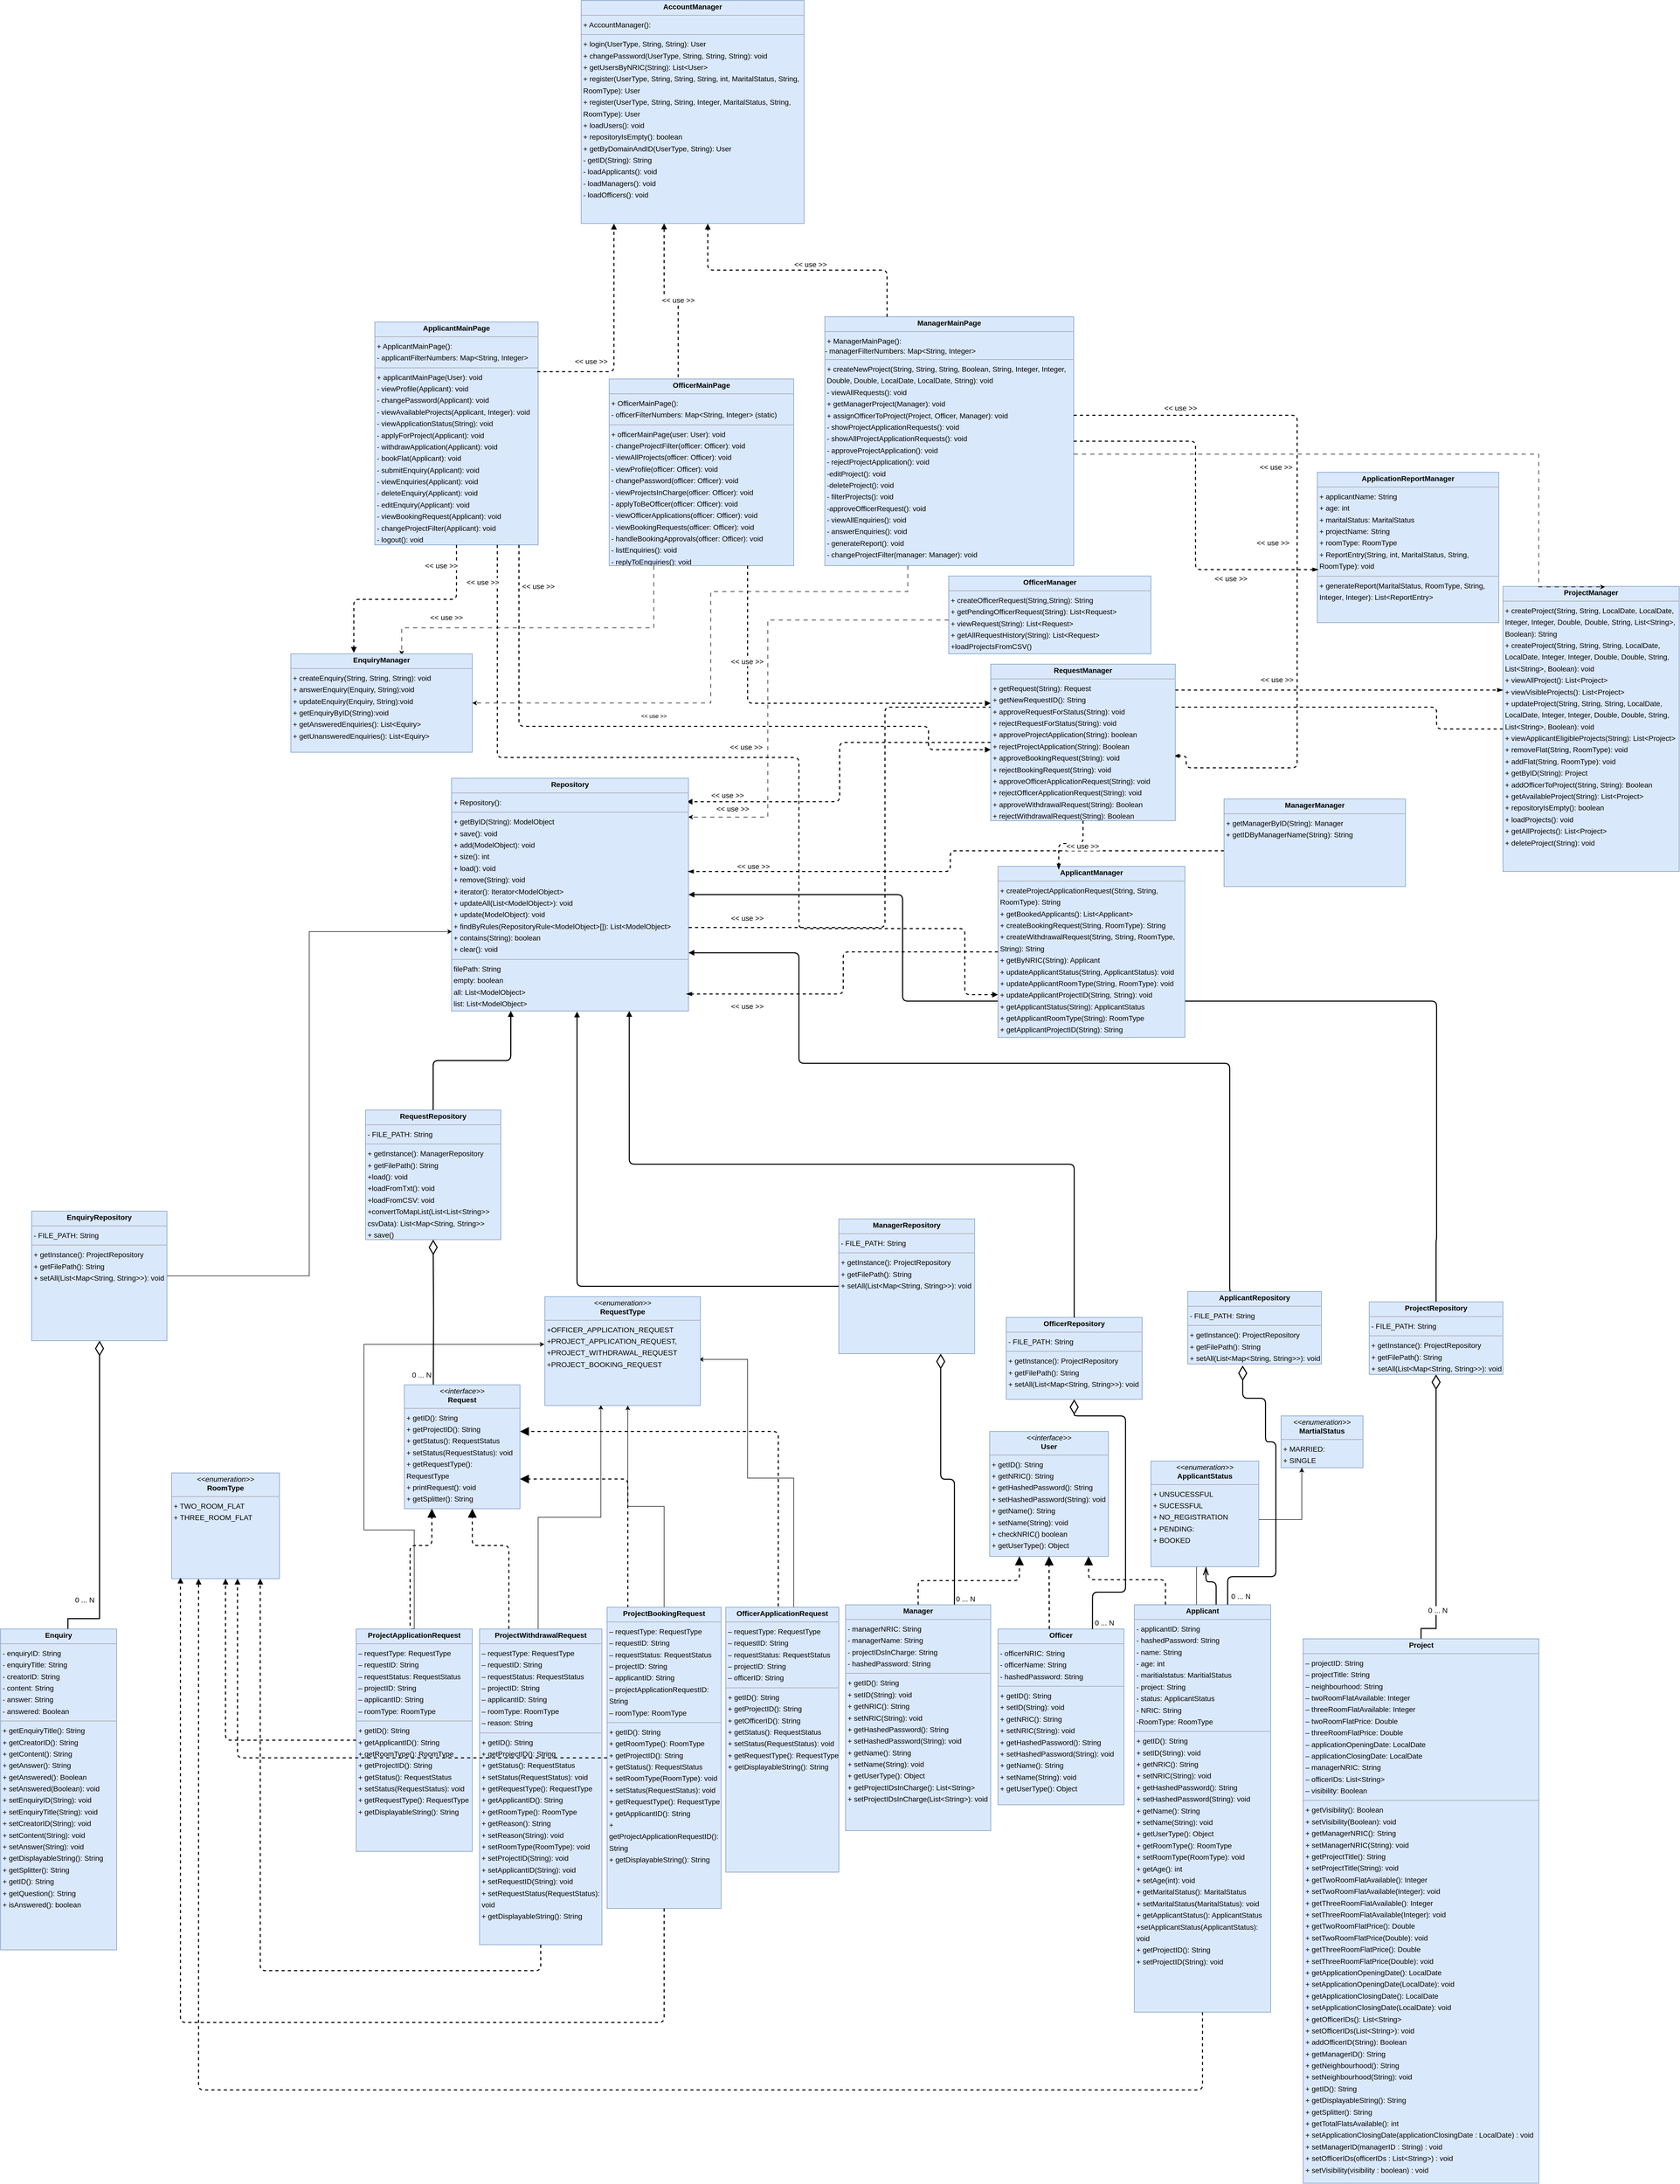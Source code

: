 <mxfile version="26.2.13" pages="5">
  <diagram name="Main UML" id="nx3QDlz1ZYZNC58SRJW3">
    <mxGraphModel dx="4427" dy="4546" grid="1" gridSize="10" guides="1" tooltips="1" connect="1" arrows="1" fold="1" page="1" pageScale="1" pageWidth="2339" pageHeight="3300" math="0" shadow="0">
      <root>
        <mxCell id="0" />
        <mxCell id="1" parent="0" />
        <mxCell id="8vGe-o1YezwU2dsz-dOe-99" value="&lt;p style=&quot;margin:0px;margin-top:4px;text-align:center;&quot;&gt;&lt;b&gt;ManagerMainPage&lt;/b&gt;&lt;/p&gt;&lt;hr size=&quot;1&quot;&gt;&lt;p style=&quot;margin:0 0 0 4px;line-height:1.6;&quot;&gt;+ ManagerMainPage(): &lt;/p&gt;- managerFilterNumbers: Map&amp;lt;String, Integer&amp;gt;&lt;br&gt;&lt;hr size=&quot;1&quot;&gt;&lt;p style=&quot;margin:0 0 0 4px;line-height:1.6;&quot;&gt;+ createNewProject(String, String, String, Boolean, String, Integer, Integer, Double, Double, LocalDate, LocalDate, String): void&lt;br&gt;- viewAllRequests(): void&lt;br&gt;+ getManagerProject(Manager): void&lt;br&gt;+ assignOfficerToProject(Project, Officer, Manager): void&lt;/p&gt;&lt;p style=&quot;margin:0 0 0 4px;line-height:1.6;&quot;&gt;- showProjectApplicationRequests(): void&lt;/p&gt;&lt;p style=&quot;margin:0 0 0 4px;line-height:1.6;&quot;&gt;- showAllProjectApplicationRequests(): void&lt;/p&gt;&lt;p style=&quot;margin:0 0 0 4px;line-height:1.6;&quot;&gt;- approveProjectApplication(): void&lt;/p&gt;&lt;p style=&quot;margin:0 0 0 4px;line-height:1.6;&quot;&gt;- rejectProjectApplication(): void&lt;/p&gt;&lt;p style=&quot;margin:0 0 0 4px;line-height:1.6;&quot;&gt;-editProject(): void&lt;/p&gt;&lt;p style=&quot;margin:0 0 0 4px;line-height:1.6;&quot;&gt;-deleteProject(): void&lt;/p&gt;&lt;p style=&quot;margin:0 0 0 4px;line-height:1.6;&quot;&gt;- filterProjects(): void&lt;/p&gt;&lt;p style=&quot;margin:0 0 0 4px;line-height:1.6;&quot;&gt;-approveOfficerRequest(): void&lt;/p&gt;&lt;p style=&quot;margin:0 0 0 4px;line-height:1.6;&quot;&gt;- viewAllEnquiries(): void&lt;/p&gt;&lt;p style=&quot;margin:0 0 0 4px;line-height:1.6;&quot;&gt;- answerEnquiries(): void&lt;/p&gt;&lt;p style=&quot;margin:0 0 0 4px;line-height:1.6;&quot;&gt;&lt;span style=&quot;background-color: transparent; color: light-dark(rgb(0, 0, 0), rgb(255, 255, 255));&quot;&gt;- generateReport(): void&amp;nbsp;&lt;/span&gt;&lt;/p&gt;&lt;p style=&quot;margin:0 0 0 4px;line-height:1.6;&quot;&gt;- changeProjectFilter(manager: Manager): void&amp;nbsp;&amp;nbsp;&lt;span style=&quot;background-color: transparent; color: light-dark(rgb(0, 0, 0), rgb(255, 255, 255));&quot;&gt;&lt;/span&gt;&lt;/p&gt;" style="verticalAlign=top;align=left;overflow=fill;fontSize=14;fontFamily=Helvetica;html=1;rounded=0;shadow=0;comic=0;labelBackgroundColor=none;strokeWidth=1;fillColor=#dae8fc;strokeColor=#6c8ebf;whiteSpace=wrap;" parent="1" vertex="1">
          <mxGeometry x="790" y="-2110" width="480" height="480" as="geometry" />
        </mxCell>
        <mxCell id="8vGe-o1YezwU2dsz-dOe-101" value="&lt;p style=&quot;margin:0px;margin-top:4px;text-align:center;&quot;&gt;&lt;b&gt;OfficerMainPage&lt;/b&gt;&lt;/p&gt;&lt;hr size=&quot;1&quot;&gt;&lt;p style=&quot;margin:0 0 0 4px;line-height:1.6;&quot;&gt;+ OfficerMainPage(): &lt;/p&gt;&lt;p style=&quot;margin:0 0 0 4px;line-height:1.6;&quot;&gt;- officerFilterNumbers: Map&amp;lt;String, Integer&amp;gt; (static)&lt;/p&gt;&lt;hr size=&quot;1&quot;&gt;&lt;p style=&quot;margin:0 0 0 4px;line-height:1.6;&quot;&gt;+ officerMainPage(user: User): void&amp;nbsp;&amp;nbsp;&lt;/p&gt;&lt;p style=&quot;margin:0 0 0 4px;line-height:1.6;&quot;&gt;- changeProjectFilter(officer: Officer): void&amp;nbsp;&amp;nbsp;&lt;/p&gt;&lt;p style=&quot;margin:0 0 0 4px;line-height:1.6;&quot;&gt;- viewAllProjects(officer: Officer): void&amp;nbsp;&amp;nbsp;&lt;/p&gt;&lt;p style=&quot;margin:0 0 0 4px;line-height:1.6;&quot;&gt;- viewProfile(officer: Officer): void&amp;nbsp;&amp;nbsp;&lt;/p&gt;&lt;p style=&quot;margin:0 0 0 4px;line-height:1.6;&quot;&gt;- changePassword(officer: Officer): void&amp;nbsp;&amp;nbsp;&lt;/p&gt;&lt;p style=&quot;margin:0 0 0 4px;line-height:1.6;&quot;&gt;- viewProjectsInCharge(officer: Officer): void&amp;nbsp;&amp;nbsp;&lt;/p&gt;&lt;p style=&quot;margin:0 0 0 4px;line-height:1.6;&quot;&gt;- applyToBeOfficer(officer: Officer): void&amp;nbsp;&amp;nbsp;&lt;/p&gt;&lt;p style=&quot;margin:0 0 0 4px;line-height:1.6;&quot;&gt;- viewOfficerApplications(officer: Officer): void&amp;nbsp;&amp;nbsp;&lt;/p&gt;&lt;p style=&quot;margin:0 0 0 4px;line-height:1.6;&quot;&gt;- viewBookingRequests(officer: Officer): void&amp;nbsp;&amp;nbsp;&lt;/p&gt;&lt;p style=&quot;margin:0 0 0 4px;line-height:1.6;&quot;&gt;- handleBookingApprovals(officer: Officer): void&amp;nbsp;&amp;nbsp;&lt;/p&gt;&lt;p style=&quot;margin:0 0 0 4px;line-height:1.6;&quot;&gt;- listEnquiries(): void&amp;nbsp;&amp;nbsp;&lt;/p&gt;&lt;p style=&quot;margin:0 0 0 4px;line-height:1.6;&quot;&gt;- replyToEnquiries(): void&lt;/p&gt;" style="verticalAlign=top;align=left;overflow=fill;fontSize=14;fontFamily=Helvetica;html=1;rounded=0;shadow=0;comic=0;labelBackgroundColor=none;strokeWidth=1;fillColor=#dae8fc;strokeColor=#6c8ebf;whiteSpace=wrap;" parent="1" vertex="1">
          <mxGeometry x="374" y="-1990" width="356" height="360" as="geometry" />
        </mxCell>
        <mxCell id="nauAHIQDYu6GgN_x27lN-44" value="&lt;p style=&quot;margin:0px;margin-top:4px;text-align:center;&quot;&gt;&lt;b&gt;ApplicantMainPage&lt;/b&gt;&lt;/p&gt;&lt;hr size=&quot;1&quot;&gt;&lt;p style=&quot;margin:0 0 0 4px;line-height:1.6;&quot;&gt;+ ApplicantMainPage(): &lt;/p&gt;&lt;p style=&quot;margin:0 0 0 4px;line-height:1.6;&quot;&gt;- applicantFilterNumbers: Map&amp;lt;String, Integer&amp;gt;&lt;/p&gt;&lt;hr size=&quot;1&quot;&gt;&lt;p style=&quot;margin:0 0 0 4px;line-height:1.6;&quot;&gt;+ applicantMainPage(User): void&lt;/p&gt;&lt;p style=&quot;margin:0 0 0 4px;line-height:1.6;&quot;&gt;- viewProfile(Applicant): void&lt;/p&gt;&lt;p style=&quot;margin:0 0 0 4px;line-height:1.6;&quot;&gt;- changePassword(Applicant): void&lt;/p&gt;&lt;p style=&quot;margin:0 0 0 4px;line-height:1.6;&quot;&gt;- viewAvailableProjects(Applicant, Integer): void&lt;/p&gt;&lt;p style=&quot;margin:0 0 0 4px;line-height:1.6;&quot;&gt;- viewApplicationStatus(String): void&lt;/p&gt;&lt;p style=&quot;margin:0 0 0 4px;line-height:1.6;&quot;&gt;- applyForProject(Applicant): void&lt;/p&gt;&lt;p style=&quot;margin:0 0 0 4px;line-height:1.6;&quot;&gt;- withdrawApplication(Applicant): void&lt;/p&gt;&lt;p style=&quot;margin:0 0 0 4px;line-height:1.6;&quot;&gt;- bookFlat(Applicant): void&lt;/p&gt;&lt;p style=&quot;margin:0 0 0 4px;line-height:1.6;&quot;&gt;- submitEnquiry(Applicant): void&lt;/p&gt;&lt;p style=&quot;margin:0 0 0 4px;line-height:1.6;&quot;&gt;- viewEnquiries(Applicant): void&lt;/p&gt;&lt;p style=&quot;margin:0 0 0 4px;line-height:1.6;&quot;&gt;- deleteEnquiry(Applicant): void&lt;/p&gt;&lt;p style=&quot;margin:0 0 0 4px;line-height:1.6;&quot;&gt;- editEnquiry(Applicant): void&lt;/p&gt;&lt;p style=&quot;margin:0 0 0 4px;line-height:1.6;&quot;&gt;- viewBookingRequest(Applicant): void&lt;/p&gt;&lt;p style=&quot;margin:0 0 0 4px;line-height:1.6;&quot;&gt;- changeProjectFilter(Applicant): void&lt;/p&gt;&lt;p style=&quot;margin:0 0 0 4px;line-height:1.6;&quot;&gt;- logout(): void&lt;/p&gt;" style="verticalAlign=top;align=left;overflow=fill;fontSize=14;fontFamily=Helvetica;html=1;rounded=0;shadow=0;comic=0;labelBackgroundColor=none;strokeWidth=1;fillColor=#dae8fc;strokeColor=#6c8ebf;whiteSpace=wrap;" parent="1" vertex="1">
          <mxGeometry x="-78" y="-2100" width="315" height="430" as="geometry" />
        </mxCell>
        <mxCell id="QZzCshohaQFhItafmiG5-11" style="edgeStyle=orthogonalEdgeStyle;shape=connector;rounded=1;orthogonalLoop=1;jettySize=auto;html=1;entryX=1.004;entryY=0.64;entryDx=0;entryDy=0;entryPerimeter=0;dashed=1;strokeColor=default;strokeWidth=2;align=center;verticalAlign=middle;fontFamily=Helvetica;fontSize=11;fontColor=default;labelBackgroundColor=default;endArrow=block;endFill=1;exitX=0;exitY=0.5;exitDx=0;exitDy=0;" parent="1" source="8vGe-o1YezwU2dsz-dOe-128" edge="1">
          <mxGeometry relative="1" as="geometry">
            <mxPoint x="1627" y="-1357.5" as="sourcePoint" />
            <mxPoint x="185.828" y="-935.14" as="targetPoint" />
            <Array as="points">
              <mxPoint x="1970" y="-1357" />
              <mxPoint x="906" y="-1357" />
              <mxPoint x="906" y="-932" />
              <mxPoint x="186" y="-932" />
            </Array>
          </mxGeometry>
        </mxCell>
        <mxCell id="QZzCshohaQFhItafmiG5-7" style="edgeStyle=orthogonalEdgeStyle;rounded=1;orthogonalLoop=1;jettySize=auto;html=1;entryX=0.992;entryY=0.101;entryDx=0;entryDy=0;entryPerimeter=0;dashed=1;strokeColor=default;strokeWidth=2;align=center;verticalAlign=middle;fontFamily=Helvetica;fontSize=11;fontColor=default;labelBackgroundColor=default;endArrow=block;endFill=1;" parent="1" source="8vGe-o1YezwU2dsz-dOe-149" target="nauAHIQDYu6GgN_x27lN-37" edge="1">
          <mxGeometry relative="1" as="geometry" />
        </mxCell>
        <mxCell id="nauAHIQDYu6GgN_x27lN-83" value="" style="endArrow=block;html=1;rounded=1;entryX=1;entryY=0.5;entryDx=0;entryDy=0;exitX=0.5;exitY=0;exitDx=0;exitDy=0;edgeStyle=orthogonalEdgeStyle;endFill=1;strokeWidth=2;" parent="1" source="QZzCshohaQFhItafmiG5-1" target="nauAHIQDYu6GgN_x27lN-37" edge="1">
          <mxGeometry width="50" height="50" relative="1" as="geometry">
            <mxPoint x="1890.75" y="-460" as="sourcePoint" />
            <mxPoint x="610" y="-960" as="targetPoint" />
            <Array as="points">
              <mxPoint x="1969" y="-330" />
              <mxPoint x="1970" y="-790" />
              <mxPoint x="940" y="-790" />
              <mxPoint x="940" y="-996" />
            </Array>
          </mxGeometry>
        </mxCell>
        <mxCell id="8vGe-o1YezwU2dsz-dOe-1" value="&lt;p style=&quot;margin:0px;margin-top:4px;text-align:center;&quot;&gt;&lt;b&gt;Project&lt;/b&gt;&lt;/p&gt;&lt;hr size=&quot;1&quot;&gt;&lt;p style=&quot;margin:0 0 0 4px;line-height:1.6;&quot;&gt;~ status: ProjectStatus&lt;br&gt;- projectID: String&lt;br&gt;- projectTitle: String&lt;br&gt;- twoRoomFlatsAvailable: int&lt;/p&gt;&lt;p style=&quot;margin:0 0 0 4px;line-height:1.6;&quot;&gt;- threeRoomFlatsAvailable: int&lt;/p&gt;&lt;p style=&quot;margin:0 0 0 4px;line-height:1.6;&quot;&gt;- twoRoomFlatsPrice: double&lt;/p&gt;&lt;p style=&quot;margin:0 0 0 4px;line-height:1.6;&quot;&gt;- threeRoomFlatsPrice: double&lt;/p&gt;&lt;p style=&quot;margin:0 0 0 4px;line-height:1.6;&quot;&gt;- applicationOpeningDate: LocalDate&lt;/p&gt;&lt;p style=&quot;margin:0 0 0 4px;line-height:1.6;&quot;&gt;- applicationClosingDate: LocalDate&lt;/p&gt;&lt;p style=&quot;margin:0 0 0 4px;line-height:1.6;&quot;&gt;- managerID: String&lt;/p&gt;&lt;p style=&quot;margin:0 0 0 4px;line-height:1.6;&quot;&gt;- officerIDs: List&amp;lt;String&amp;gt;&lt;/p&gt;&lt;p style=&quot;margin:0 0 0 4px;line-height:1.6;&quot;&gt;- visibility: boolean&lt;/p&gt;&lt;hr size=&quot;1&quot;&gt;&lt;p style=&quot;margin:0 0 0 4px;line-height:1.6;&quot;&gt;+ fromMap(Map&amp;lt;String, String&amp;gt; map): void&lt;/p&gt;&lt;p style=&quot;margin:0 0 0 4px;line-height:1.6;&quot;&gt;&lt;span style=&quot;background-color: transparent; color: light-dark(rgb(0, 0, 0), rgb(255, 255, 255));&quot;&gt;+ getStatus() : ProjectStatus&lt;/span&gt;&lt;/p&gt;&lt;p style=&quot;margin:0 0 0 4px;line-height:1.6;&quot;&gt;+ getProjectID() : String&lt;/p&gt;&lt;p style=&quot;margin:0 0 0 4px;line-height:1.6;&quot;&gt;+ getProjectTitle() : String&lt;/p&gt;&lt;p style=&quot;margin:0 0 0 4px;line-height:1.6;&quot;&gt;+ getTwoRoomFlatsAvailable() : int&lt;/p&gt;&lt;p style=&quot;margin:0 0 0 4px;line-height:1.6;&quot;&gt;+ getThreeRoomFlatsAvailable() : int&lt;/p&gt;&lt;p style=&quot;margin:0 0 0 4px;line-height:1.6;&quot;&gt;+ getTwoRoomFlatsPrice() : double&lt;/p&gt;&lt;p style=&quot;margin:0 0 0 4px;line-height:1.6;&quot;&gt;+ getThreeRoomFlatsPrice() : double&lt;/p&gt;&lt;p style=&quot;margin:0 0 0 4px;line-height:1.6;&quot;&gt;+ getApplicationOpeningDate() : LocalDate&lt;/p&gt;&lt;p style=&quot;margin:0 0 0 4px;line-height:1.6;&quot;&gt;+ getApplicationClosingDate() : LocalDate&lt;/p&gt;&lt;p style=&quot;margin:0 0 0 4px;line-height:1.6;&quot;&gt;+ getManagerID() : String&lt;/p&gt;&lt;p style=&quot;margin:0 0 0 4px;line-height:1.6;&quot;&gt;+ getOfficerIDs() : List&amp;lt;String&amp;gt;&lt;/p&gt;&lt;p style=&quot;margin:0 0 0 4px;line-height:1.6;&quot;&gt;+ isVisibility()&amp;nbsp;&lt;/p&gt;&lt;p style=&quot;margin:0 0 0 4px;line-height:1.6;&quot;&gt;&lt;span style=&quot;background-color: transparent; color: light-dark(rgb(0, 0, 0), rgb(255, 255, 255));&quot;&gt;+ setStatus(status : ProjectStatus) : void&lt;/span&gt;&lt;/p&gt;&lt;p style=&quot;margin:0 0 0 4px;line-height:1.6;&quot;&gt;+ setProjectID(projectID : String) : void&lt;/p&gt;&lt;p style=&quot;margin:0 0 0 4px;line-height:1.6;&quot;&gt;+ setProjectTitle(projectTitle : String) : void&lt;/p&gt;&lt;p style=&quot;margin:0 0 0 4px;line-height:1.6;&quot;&gt;+ setTwoRoomFlatsAvailable(twoRoomFlatsAvailable : int) : void&lt;/p&gt;&lt;p style=&quot;margin:0 0 0 4px;line-height:1.6;&quot;&gt;+ setThreeRoomFlatsAvailable(threeRoomFlatsAvailable : int) : void&lt;/p&gt;&lt;p style=&quot;margin:0 0 0 4px;line-height:1.6;&quot;&gt;+ setTwoRoomFlatsPrice(twoRoomFlatsPrice : double) : void&lt;/p&gt;&lt;p style=&quot;margin:0 0 0 4px;line-height:1.6;&quot;&gt;+ setThreeRoomFlatsPrice(threeRoomFlatsPrice : double) : void&lt;/p&gt;&lt;p style=&quot;margin:0 0 0 4px;line-height:1.6;&quot;&gt;+ setApplicationOpeningDate(applicationOpeningDate : LocalDate) : void&lt;/p&gt;&lt;p style=&quot;margin:0 0 0 4px;line-height:1.6;&quot;&gt;+ setApplicationClosingDate(applicationClosingDate : LocalDate) : void&lt;/p&gt;&lt;p style=&quot;margin:0 0 0 4px;line-height:1.6;&quot;&gt;+ setManagerID(managerID : String) : void&lt;/p&gt;&lt;p style=&quot;margin:0 0 0 4px;line-height:1.6;&quot;&gt;+ setOfficerIDs(officerIDs : List&amp;lt;String&amp;gt;) : void&lt;/p&gt;&lt;p style=&quot;margin:0 0 0 4px;line-height:1.6;&quot;&gt;+ setVisibility(visibility : boolean) : void&lt;/p&gt;&lt;div&gt;&lt;br&gt;&lt;/div&gt;" style="verticalAlign=top;align=left;overflow=fill;fontSize=14;fontFamily=Helvetica;html=1;rounded=0;shadow=0;comic=0;labelBackgroundColor=none;strokeWidth=1;fillColor=#dae8fc;strokeColor=#6c8ebf;whiteSpace=wrap;" parent="1" vertex="1">
          <mxGeometry x="1712.5" y="440" width="455" height="929" as="geometry" />
        </mxCell>
        <mxCell id="QEfC2GCQxORuf6YsSJyy-13" style="edgeStyle=orthogonalEdgeStyle;rounded=0;orthogonalLoop=1;jettySize=auto;html=1;entryX=0.99;entryY=0.576;entryDx=0;entryDy=0;entryPerimeter=0;" parent="1" source="8vGe-o1YezwU2dsz-dOe-11" target="QEfC2GCQxORuf6YsSJyy-9" edge="1">
          <mxGeometry relative="1" as="geometry">
            <mxPoint x="640" y="-120" as="targetPoint" />
            <Array as="points">
              <mxPoint x="730" y="130" />
              <mxPoint x="641" y="130" />
              <mxPoint x="641" y="-99" />
            </Array>
          </mxGeometry>
        </mxCell>
        <mxCell id="8vGe-o1YezwU2dsz-dOe-11" value="&lt;p style=&quot;margin:0px;margin-top:4px;text-align:center;&quot;&gt;&lt;b&gt;OfficerApplicationRequest&lt;/b&gt;&lt;/p&gt;&lt;hr size=&quot;1&quot;&gt;&lt;p style=&quot;margin:0 0 0 4px;line-height:1.6;&quot;&gt;- requestStatus: RequestStatus&lt;br&gt;- projectID: String&lt;br&gt;- supervisorID: String&lt;br&gt;- newTitle: String&lt;br&gt;- studentID: String&lt;br&gt;- requestType: RequestType&lt;br&gt;- requestID: String&lt;/p&gt;&lt;hr size=&quot;1&quot;&gt;&lt;p style=&quot;margin:0 0 0 4px;line-height:1.6;&quot;&gt;+ display(): void&lt;br&gt;+ getStatus(): RequestStatus&lt;br&gt;+ getProjectID(): String&lt;br&gt;+ setNewTitle(String): void&lt;br&gt;+ setStudentID(String): void&lt;br&gt;+ setProjectID(String): void&lt;br&gt;+ setStatus(RequestStatus): void&lt;br&gt;+ getSupervisorID(): String&lt;br&gt;+ setSupervisorID(String): void&lt;br&gt;+ getRequestType(): RequestType&lt;br&gt;+ getID(): String&lt;br&gt;+ getNewTitle(): String&lt;br&gt;+ getStudentID(): String&lt;/p&gt;" style="verticalAlign=top;align=left;overflow=fill;fontSize=14;fontFamily=Helvetica;html=1;rounded=0;shadow=0;comic=0;labelBackgroundColor=none;strokeWidth=1;fillColor=#dae8fc;strokeColor=#6c8ebf;whiteSpace=wrap;" parent="1" vertex="1">
          <mxGeometry x="599" y="379" width="218" height="511" as="geometry" />
        </mxCell>
        <mxCell id="8vGe-o1YezwU2dsz-dOe-12" value="&lt;p style=&quot;margin:0px;margin-top:4px;text-align:center;&quot;&gt;&lt;b&gt;ProjectDeregistrationRequest&lt;/b&gt;&lt;/p&gt;&lt;hr size=&quot;1&quot;&gt;&lt;p style=&quot;margin:0 0 0 4px;line-height:1.6;&quot;&gt;- status: RequestStatus&lt;br&gt;- requestType: RequestType&lt;br&gt;- requestID: String&lt;br&gt;- applicantID: String&lt;br&gt;- managerID: String&lt;br&gt;- projectID: String&lt;br&gt;- originalRequestID: String&lt;/p&gt;&lt;p style=&quot;margin:0 0 0 4px;line-height:1.6;&quot;&gt;- withdrawalReason: String&lt;/p&gt;&lt;hr size=&quot;1&quot;&gt;&lt;p style=&quot;margin: 0px 0px 0px 4px; line-height: 1.6;&quot;&gt;+ getID(): String&lt;br&gt;+ getRequestType(): RequestType&lt;br&gt;+ getRequestID(): String&lt;br&gt;+ getStatus(): RequestStatus&lt;br&gt;+ getManagerID(String): void&lt;br&gt;+ getApplicantID(): String&lt;br&gt;+ getProjectID(): String&lt;br&gt;+ fromMap(Map&amp;lt;String, String&amp;gt; map): void&lt;br&gt;&lt;/p&gt;&lt;p style=&quot;margin: 0px 0px 0px 4px; line-height: 1.6;&quot;&gt;+getOriginalRequestID():String&lt;/p&gt;&lt;p style=&quot;margin: 0px 0px 0px 4px; line-height: 1.6;&quot;&gt;+getWithdrawalReason(): String&lt;/p&gt;" style="verticalAlign=top;align=left;overflow=fill;fontSize=14;fontFamily=Helvetica;html=1;rounded=0;shadow=0;comic=0;labelBackgroundColor=none;strokeWidth=1;fillColor=#dae8fc;strokeColor=#6c8ebf;whiteSpace=wrap;" parent="1" vertex="1">
          <mxGeometry x="124" y="421" width="226" height="519" as="geometry" />
        </mxCell>
        <mxCell id="QEfC2GCQxORuf6YsSJyy-10" style="edgeStyle=orthogonalEdgeStyle;rounded=0;orthogonalLoop=1;jettySize=auto;html=1;entryX=-0.003;entryY=0.438;entryDx=0;entryDy=0;entryPerimeter=0;" parent="1" source="8vGe-o1YezwU2dsz-dOe-13" target="QEfC2GCQxORuf6YsSJyy-9" edge="1">
          <mxGeometry relative="1" as="geometry">
            <mxPoint x="-100" y="-220" as="targetPoint" />
            <Array as="points">
              <mxPoint x="-2" y="230" />
              <mxPoint x="-99" y="230" />
              <mxPoint x="-99" y="-128" />
            </Array>
          </mxGeometry>
        </mxCell>
        <mxCell id="8vGe-o1YezwU2dsz-dOe-13" value="&lt;p style=&quot;margin:0px;margin-top:4px;text-align:center;&quot;&gt;&lt;b&gt;ProjectApplicationRequest&lt;/b&gt;&lt;/p&gt;&lt;hr size=&quot;1&quot;&gt;&lt;p style=&quot;margin:0 0 0 4px;line-height:1.6;&quot;&gt;- status: RequestStatus&lt;br&gt;- requestType: RequestType&lt;br&gt;- requestID: String&lt;br&gt;- applicantID: String&lt;br&gt;- managerID: String&lt;br&gt;- projectID: String&lt;br&gt;- roomType: RoomType&lt;/p&gt;&lt;hr size=&quot;1&quot;&gt;&lt;p style=&quot;margin:0 0 0 4px;line-height:1.6;&quot;&gt;+ getID(): String&lt;br&gt;+ getRequestType(): RequestType&lt;br&gt;+ getRequestID(): String&lt;br&gt;+ getStatus(): RequestStatus&lt;br&gt;+ getManagerID(String): void&lt;br&gt;+ getApplicantID(): String&lt;br&gt;+ getProjectID(): String&lt;br&gt;+ fromMap(Map&amp;lt;String, String&amp;gt; map): void&lt;br&gt;&lt;/p&gt;&lt;p style=&quot;margin:0 0 0 4px;line-height:1.6;&quot;&gt;+getRoomType&lt;/p&gt;" style="verticalAlign=top;align=left;overflow=fill;fontSize=14;fontFamily=Helvetica;html=1;rounded=0;shadow=0;comic=0;labelBackgroundColor=none;strokeWidth=1;fillColor=#dae8fc;strokeColor=#6c8ebf;whiteSpace=wrap;" parent="1" vertex="1">
          <mxGeometry x="-114" y="421" width="224" height="429" as="geometry" />
        </mxCell>
        <mxCell id="8vGe-o1YezwU2dsz-dOe-14" value="&lt;p style=&quot;margin:0px;margin-top:4px;text-align:center;&quot;&gt;&lt;b&gt;ProjectBookingRequest&lt;/b&gt;&lt;/p&gt;&lt;hr size=&quot;1&quot;&gt;&lt;p style=&quot;margin:0 0 0 4px;line-height:1.6;&quot;&gt;- requestType: RequestType&lt;br&gt;- supervisorID: String&lt;br&gt;- studentID: String&lt;br&gt;- coordinatorID: String&lt;br&gt;- requestID: String&lt;br&gt;- newSupervisorID: String&lt;br&gt;- requestStatus: RequestStatus&lt;br&gt;- projectID: String&lt;/p&gt;&lt;p style=&quot;margin:0 0 0 4px;line-height:1.6;&quot;&gt;- officerIDs: List&amp;lt;String&amp;gt;&lt;/p&gt;&lt;hr size=&quot;1&quot;&gt;&lt;p style=&quot;margin:0 0 0 4px;line-height:1.6;&quot;&gt;+ getStudentID(): String&lt;br&gt;+ getStatus(): RequestStatus&lt;br&gt;+ display(): void&lt;br&gt;+ setCoordinatorID(String): void&lt;br&gt;+ getNewSupervisorID(): String&lt;br&gt;+ getCoordinatorID(): String&lt;br&gt;+ getID(): String&lt;br&gt;+ setStatus(RequestStatus): void&lt;br&gt;+ getRequestType(): RequestType&lt;br&gt;+ getProjectID(): String&lt;br&gt;+ getSupervisorID(): String&lt;br&gt;+ setSupervisorID(String): void&lt;/p&gt;&lt;p style=&quot;margin:0 0 0 4px;line-height:1.6;&quot;&gt;+ getOfficerIDs(): List&amp;lt;String&amp;gt;&lt;/p&gt;" style="verticalAlign=top;align=left;overflow=fill;fontSize=14;fontFamily=Helvetica;html=1;rounded=0;shadow=0;comic=0;labelBackgroundColor=none;strokeWidth=1;fillColor=#dae8fc;strokeColor=#6c8ebf;whiteSpace=wrap;" parent="1" vertex="1">
          <mxGeometry x="370" y="379" width="220" height="581" as="geometry" />
        </mxCell>
        <mxCell id="QEfC2GCQxORuf6YsSJyy-5" style="edgeStyle=orthogonalEdgeStyle;rounded=0;orthogonalLoop=1;jettySize=auto;html=1;" parent="1" source="8vGe-o1YezwU2dsz-dOe-39" target="QEfC2GCQxORuf6YsSJyy-3" edge="1">
          <mxGeometry relative="1" as="geometry">
            <Array as="points">
              <mxPoint x="1507" y="210" />
              <mxPoint x="1710" y="210" />
            </Array>
          </mxGeometry>
        </mxCell>
        <mxCell id="8vGe-o1YezwU2dsz-dOe-39" value="&lt;p style=&quot;margin:0px;margin-top:4px;text-align:center;&quot;&gt;&lt;b&gt;Applicant&lt;/b&gt;&lt;/p&gt;&lt;hr size=&quot;1&quot;&gt;&lt;p style=&quot;margin:0 0 0 4px;line-height:1.6;&quot;&gt;- applicantID: String&lt;br&gt;- hashedPassword: String&lt;br&gt;- name: String&lt;br&gt;- age: int&lt;br&gt;- maritialstatus: MaritialStatus&lt;br&gt;- project: String&lt;br&gt;- status:&amp;nbsp;&lt;span style=&quot;background-color: transparent;&quot;&gt;ApplicantStatus&lt;/span&gt;&lt;/p&gt;&lt;p style=&quot;margin:0 0 0 4px;line-height:1.6;&quot;&gt;- NRIC: String&lt;/p&gt;&lt;hr size=&quot;1&quot;&gt;&lt;p style=&quot;margin:0 0 0 4px;line-height:1.6;&quot;&gt;+ fromMap(Map&amp;lt;String, String&amp;gt; map): void&lt;/p&gt;&lt;p style=&quot;margin:0 0 0 4px;line-height:1.6;&quot;&gt;+ getProject(): String&lt;br&gt;+ getID(): String&lt;br&gt;+ setStatus(StudentStatus): void&lt;br&gt;+ setProjectID(String): void&lt;br&gt;+ getUser(Map&amp;lt;String, String&amp;gt;): User&lt;br&gt;+ getStatus(): ApplicantStatus&lt;br&gt;+ getHashedPassword(): String&lt;br&gt;+ setHashedPassword(String): void&lt;/p&gt;&lt;p style=&quot;margin:0 0 0 4px;line-height:1.6;&quot;&gt;+ getNRIC()&lt;/p&gt;&lt;p style=&quot;margin:0 0 0 4px;line-height:1.6;&quot;&gt;+setNRIC(String)&lt;/p&gt;" style="verticalAlign=top;align=left;overflow=fill;fontSize=14;fontFamily=Helvetica;html=1;rounded=0;shadow=0;comic=0;labelBackgroundColor=none;strokeWidth=1;fillColor=#dae8fc;strokeColor=#6c8ebf;whiteSpace=wrap;" parent="1" vertex="1">
          <mxGeometry x="1387" y="374.33" width="240" height="575.67" as="geometry" />
        </mxCell>
        <mxCell id="8vGe-o1YezwU2dsz-dOe-40" value="&lt;p style=&quot;margin:0px;margin-top:4px;text-align:center;&quot;&gt;&lt;i&gt;&amp;lt;&amp;lt;enumeration&amp;gt;&amp;gt;&lt;/i&gt;&lt;br&gt;&lt;b&gt;ApplicantStatus&lt;/b&gt;&lt;/p&gt;&lt;hr size=&quot;1&quot;&gt;&lt;p style=&quot;margin:0 0 0 4px;line-height:1.6;&quot;&gt;+ UNREGISTERED: &lt;br&gt;+ DEREGISTERED: &lt;br&gt;+ REGISTERED: &lt;br&gt;+ PENDING: &lt;/p&gt;&lt;p style=&quot;margin:0 0 0 4px;line-height:1.6;&quot;&gt;+BOOKED&lt;/p&gt;" style="verticalAlign=top;align=left;overflow=fill;fontSize=14;fontFamily=Helvetica;html=1;rounded=0;shadow=0;comic=0;labelBackgroundColor=none;strokeWidth=1;fillColor=#dae8fc;strokeColor=#6c8ebf;whiteSpace=wrap;" parent="1" vertex="1">
          <mxGeometry x="1419" y="97" width="208" height="204" as="geometry" />
        </mxCell>
        <mxCell id="8vGe-o1YezwU2dsz-dOe-42" value="&lt;p style=&quot;margin:0px;margin-top:4px;text-align:center;&quot;&gt;&lt;i&gt;&amp;lt;&amp;lt;interface&amp;gt;&amp;gt;&lt;/i&gt;&lt;br&gt;&lt;b&gt;User&lt;/b&gt;&lt;/p&gt;&lt;hr size=&quot;1&quot;&gt;&lt;p style=&quot;margin:0 0 0 4px;line-height:1.6;&quot;&gt;+ getID(): String&lt;br&gt;+ getNRIC(): String&lt;br&gt;+ setHashedPassword(String): void&lt;br&gt;+ getName(): String&lt;br&gt;+ getHashedPassword(): String&lt;/p&gt;" style="verticalAlign=top;align=left;overflow=fill;fontSize=14;fontFamily=Helvetica;html=1;rounded=0;shadow=0;comic=0;labelBackgroundColor=none;strokeWidth=1;fillColor=#dae8fc;strokeColor=#6c8ebf;whiteSpace=wrap;" parent="1" vertex="1">
          <mxGeometry x="1108" y="97" width="229" height="184" as="geometry" />
        </mxCell>
        <mxCell id="8vGe-o1YezwU2dsz-dOe-46" value="" style="html=1;rounded=1;edgeStyle=orthogonalEdgeStyle;dashed=0;startArrow=diamondThinstartSize=12;endArrow=openThin;endSize=12;strokeColor=#000000;exitX=0.649;exitY=0;exitDx=0;exitDy=0;entryX=0.500;entryY=1.000;entryDx=0;entryDy=0;exitPerimeter=0;strokeWidth=2;" parent="1" edge="1">
          <mxGeometry width="50" height="50" relative="1" as="geometry">
            <Array as="points">
              <mxPoint x="1545" y="330" />
              <mxPoint x="1525" y="330" />
            </Array>
            <mxPoint x="1544.76" y="374.33" as="sourcePoint" />
            <mxPoint x="1525" y="301" as="targetPoint" />
          </mxGeometry>
        </mxCell>
        <mxCell id="8vGe-o1YezwU2dsz-dOe-48" value="" style="html=1;rounded=1;edgeStyle=orthogonalEdgeStyle;dashed=1;startArrow=none;endArrow=block;endSize=12;strokeColor=#000000;exitX=0.250;exitY=0.000;exitDx=0;exitDy=0;entryX=0.833;entryY=1.000;entryDx=0;entryDy=0;fillColor=#1ba1e2;strokeWidth=2;" parent="1" source="8vGe-o1YezwU2dsz-dOe-39" target="8vGe-o1YezwU2dsz-dOe-42" edge="1">
          <mxGeometry width="50" height="50" relative="1" as="geometry">
            <Array as="points">
              <mxPoint x="1425" y="326" />
              <mxPoint x="1283" y="326" />
            </Array>
          </mxGeometry>
        </mxCell>
        <mxCell id="8vGe-o1YezwU2dsz-dOe-49" value="" style="html=1;rounded=1;edgeStyle=orthogonalEdgeStyle;dashed=1;startArrow=none;endArrow=block;endSize=12;strokeColor=#000000;entryX=0.500;entryY=1.000;entryDx=0;entryDy=0;fillColor=#1ba1e2;strokeWidth=2;" parent="1" target="8vGe-o1YezwU2dsz-dOe-42" edge="1">
          <mxGeometry width="50" height="50" relative="1" as="geometry">
            <Array as="points">
              <mxPoint x="1223" y="421" />
              <mxPoint x="1223" y="374" />
            </Array>
            <mxPoint x="1223" y="421" as="sourcePoint" />
          </mxGeometry>
        </mxCell>
        <mxCell id="8vGe-o1YezwU2dsz-dOe-57" value="" style="endArrow=diamondThin;endFill=0;endSize=24;html=1;rounded=0;exitX=0.5;exitY=0;exitDx=0;exitDy=0;edgeStyle=orthogonalEdgeStyle;strokeWidth=2;" parent="1" source="8vGe-o1YezwU2dsz-dOe-1" target="QZzCshohaQFhItafmiG5-1" edge="1">
          <mxGeometry width="160" relative="1" as="geometry">
            <mxPoint x="2094" y="150" as="sourcePoint" />
            <mxPoint x="1970.5" y="-60" as="targetPoint" />
            <Array as="points">
              <mxPoint x="1940" y="420" />
              <mxPoint x="1969" y="420" />
            </Array>
          </mxGeometry>
        </mxCell>
        <mxCell id="8vGe-o1YezwU2dsz-dOe-58" value="0 ... N" style="edgeLabel;html=1;align=center;verticalAlign=middle;resizable=0;points=[];fontSize=14;" parent="8vGe-o1YezwU2dsz-dOe-57" connectable="0" vertex="1">
          <mxGeometry x="-0.932" y="-1" relative="1" as="geometry">
            <mxPoint x="31" y="-37" as="offset" />
          </mxGeometry>
        </mxCell>
        <mxCell id="8vGe-o1YezwU2dsz-dOe-59" value="&lt;p style=&quot;margin:0px;margin-top:4px;text-align:center;&quot;&gt;&lt;b&gt;RequestRepository&lt;/b&gt;&lt;/p&gt;&lt;hr size=&quot;1&quot;&gt;&lt;p style=&quot;margin:0 0 0 4px;line-height:1.6;&quot;&gt;- FILE_PATH: String&lt;/p&gt;&lt;hr size=&quot;1&quot;&gt;&lt;p style=&quot;margin: 0px 0px 0px 4px; line-height: 1.6;&quot;&gt;+ getInstance(): ManagerRepository&lt;br&gt;+ getFilePath(): String&lt;br&gt;+load(): void&lt;/p&gt;&lt;p style=&quot;margin: 0px 0px 0px 4px; line-height: 1.6;&quot;&gt;+loadFromTxt(): void&lt;/p&gt;&lt;p style=&quot;margin: 0px 0px 0px 4px; line-height: 1.6;&quot;&gt;+loadFromCSV: void&lt;/p&gt;&lt;p style=&quot;margin: 0px 0px 0px 4px; line-height: 1.6;&quot;&gt;+convertToMapList(List&amp;lt;List&amp;lt;String&amp;gt;&amp;gt; csvData):&amp;nbsp;&lt;span style=&quot;background-color: transparent; color: light-dark(rgb(0, 0, 0), rgb(255, 255, 255));&quot;&gt;List&amp;lt;Map&amp;lt;String, String&amp;gt;&amp;gt;&lt;/span&gt;&lt;/p&gt;&lt;p style=&quot;margin: 0px 0px 0px 4px; line-height: 1.6;&quot;&gt;&lt;span style=&quot;background-color: transparent; color: light-dark(rgb(0, 0, 0), rgb(255, 255, 255));&quot;&gt;+ save()&lt;/span&gt;&lt;/p&gt;" style="verticalAlign=top;align=left;overflow=fill;fontSize=14;fontFamily=Helvetica;html=1;rounded=0;shadow=0;comic=0;labelBackgroundColor=none;strokeWidth=1;fillColor=#dae8fc;strokeColor=#6c8ebf;whiteSpace=wrap;" parent="1" vertex="1">
          <mxGeometry x="-96" y="-580" width="261" height="250" as="geometry" />
        </mxCell>
        <mxCell id="8vGe-o1YezwU2dsz-dOe-60" value="" style="endArrow=diamondThin;endFill=0;endSize=24;html=1;rounded=0;entryX=0.5;entryY=1;entryDx=0;entryDy=0;exitX=0.25;exitY=0;exitDx=0;exitDy=0;edgeStyle=orthogonalEdgeStyle;strokeWidth=2;" parent="1" target="8vGe-o1YezwU2dsz-dOe-59" edge="1">
          <mxGeometry width="160" relative="1" as="geometry">
            <mxPoint x="34.75" y="-40" as="sourcePoint" />
            <mxPoint x="20" y="-50" as="targetPoint" />
          </mxGeometry>
        </mxCell>
        <mxCell id="8vGe-o1YezwU2dsz-dOe-61" value="0 ... N" style="edgeLabel;html=1;align=center;verticalAlign=middle;resizable=0;points=[];fontSize=14;" parent="8vGe-o1YezwU2dsz-dOe-60" connectable="0" vertex="1">
          <mxGeometry x="-0.883" y="3" relative="1" as="geometry">
            <mxPoint x="-20" y="-12" as="offset" />
          </mxGeometry>
        </mxCell>
        <mxCell id="8vGe-o1YezwU2dsz-dOe-72" value="" style="endArrow=diamondThin;endFill=0;endSize=24;html=1;rounded=1;entryX=0.411;entryY=1.019;entryDx=0;entryDy=0;exitX=0.75;exitY=0;exitDx=0;exitDy=0;edgeStyle=orthogonalEdgeStyle;strokeWidth=2;entryPerimeter=0;" parent="1" source="8vGe-o1YezwU2dsz-dOe-39" target="QZzCshohaQFhItafmiG5-2" edge="1">
          <mxGeometry width="160" relative="1" as="geometry">
            <mxPoint x="1600" y="310" as="sourcePoint" />
            <mxPoint x="1571.0" y="-24" as="targetPoint" />
            <Array as="points">
              <mxPoint x="1567" y="320" />
              <mxPoint x="1660" y="320" />
              <mxPoint x="1660" y="60" />
              <mxPoint x="1640" y="60" />
              <mxPoint x="1640" y="-24" />
              <mxPoint x="1596" y="-24" />
            </Array>
          </mxGeometry>
        </mxCell>
        <mxCell id="8vGe-o1YezwU2dsz-dOe-73" value="0 ... N" style="edgeLabel;html=1;align=center;verticalAlign=middle;resizable=0;points=[];fontSize=14;" parent="8vGe-o1YezwU2dsz-dOe-72" connectable="0" vertex="1">
          <mxGeometry x="-0.829" y="-1" relative="1" as="geometry">
            <mxPoint x="24" y="36" as="offset" />
          </mxGeometry>
        </mxCell>
        <mxCell id="8vGe-o1YezwU2dsz-dOe-76" value="&lt;p style=&quot;margin:0px;margin-top:4px;text-align:center;&quot;&gt;&lt;b&gt;Repository&lt;ModelObject&gt;&lt;/b&gt;&lt;/p&gt;&lt;hr size=&quot;1&quot;/&gt;&lt;p style=&quot;margin:0 0 0 4px;line-height:1.6;&quot;&gt;+ Repository(): &lt;/p&gt;&lt;hr size=&quot;1&quot;/&gt;&lt;p style=&quot;margin:0 0 0 4px;line-height:1.6;&quot;&gt;+ getByID(String): ModelObject&lt;br/&gt;+ save(): void&lt;br/&gt;+ add(ModelObject): void&lt;br/&gt;+ size(): int&lt;br/&gt;+ load(): void&lt;br/&gt;+ remove(String): void&lt;br/&gt;+ iterator(): Iterator&amp;lt;ModelObject&amp;gt;&lt;br/&gt;+ updateAll(List&amp;lt;ModelObject&amp;gt;): void&lt;br/&gt;+ update(ModelObject): void&lt;br/&gt;+ findByRules(RepositoryRule&amp;lt;ModelObject&amp;gt;[]): List&amp;lt;ModelObject&amp;gt;&lt;br/&gt;+ contains(String): boolean&lt;br/&gt;+ clear(): void&lt;/p&gt;&lt;hr size=&quot;1&quot;/&gt;&lt;p style=&quot;margin:0 0 0 4px;line-height:1.6;&quot;&gt; filePath: String&lt;br/&gt; empty: boolean&lt;br/&gt; all: List&amp;lt;ModelObject&amp;gt;&lt;br/&gt; list: List&amp;lt;ModelObject&amp;gt;&lt;/p&gt;" style="verticalAlign=top;align=left;overflow=fill;fontSize=14;fontFamily=Helvetica;html=1;rounded=0;shadow=0;comic=0;labelBackgroundColor=none;strokeWidth=1;fillColor=#dae8fc;strokeColor=#6c8ebf;whiteSpace=wrap;" parent="1" vertex="1">
          <mxGeometry x="70" y="-1220" width="457" height="449" as="geometry" />
        </mxCell>
        <mxCell id="8vGe-o1YezwU2dsz-dOe-84" value="" style="endArrow=block;html=1;rounded=1;exitX=0.5;exitY=0;exitDx=0;exitDy=0;entryX=0.25;entryY=1;entryDx=0;entryDy=0;edgeStyle=orthogonalEdgeStyle;strokeWidth=2;endFill=1;" parent="1" source="8vGe-o1YezwU2dsz-dOe-59" target="8vGe-o1YezwU2dsz-dOe-76" edge="1">
          <mxGeometry width="50" height="50" relative="1" as="geometry">
            <mxPoint x="200" y="-210" as="sourcePoint" />
            <mxPoint x="250" y="-260" as="targetPoint" />
          </mxGeometry>
        </mxCell>
        <mxCell id="8vGe-o1YezwU2dsz-dOe-87" value="" style="endArrow=block;html=1;rounded=1;entryX=1;entryY=0.75;entryDx=0;entryDy=0;exitX=0.324;exitY=-0.004;exitDx=0;exitDy=0;edgeStyle=orthogonalEdgeStyle;strokeWidth=2;endFill=1;exitPerimeter=0;" parent="1" source="QZzCshohaQFhItafmiG5-2" target="8vGe-o1YezwU2dsz-dOe-76" edge="1">
          <mxGeometry width="50" height="50" relative="1" as="geometry">
            <mxPoint x="1571.0" y="-280" as="sourcePoint" />
            <mxPoint x="750" y="-260" as="targetPoint" />
            <Array as="points">
              <mxPoint x="1571" y="-230" />
              <mxPoint x="1571" y="-670" />
              <mxPoint x="740" y="-670" />
              <mxPoint x="740" y="-883" />
            </Array>
          </mxGeometry>
        </mxCell>
        <mxCell id="8vGe-o1YezwU2dsz-dOe-128" value="&lt;p style=&quot;margin:0px;margin-top:4px;text-align:center;&quot;&gt;&lt;b&gt;ProjectManager&lt;/b&gt;&lt;/p&gt;&lt;hr size=&quot;1&quot;&gt;&lt;p style=&quot;margin:0 0 0 4px;line-height:1.6;&quot;&gt;+ createProject(String, String, LocalDate, LocalDate, Integer, Integer, Double, Double, String, List&amp;lt;String&amp;gt;, Boolean): String&lt;/p&gt;&lt;p style=&quot;margin:0 0 0 4px;line-height:1.6;&quot;&gt;+ createProject(String, String, String, LocalDate, LocalDate, Integer, Integer, Double, Double, String, List&amp;lt;String&amp;gt;, Boolean): void&lt;/p&gt;&lt;p style=&quot;margin:0 0 0 4px;line-height:1.6;&quot;&gt;+ viewAllProject(): List&amp;lt;Project&amp;gt;&lt;/p&gt;&lt;p style=&quot;margin:0 0 0 4px;line-height:1.6;&quot;&gt;+ viewVisibleProjects(): List&amp;lt;Project&amp;gt;&lt;/p&gt;&lt;p style=&quot;margin:0 0 0 4px;line-height:1.6;&quot;&gt;+ updateProject(String, String, String, LocalDate, LocalDate, Integer, Integer, Double, Double, String, List&amp;lt;String&amp;gt;, Boolean): void&lt;/p&gt;&lt;p style=&quot;margin:0 0 0 4px;line-height:1.6;&quot;&gt;+ viewApplicantEligibleProjects(String): List&amp;lt;Project&amp;gt;&lt;/p&gt;&lt;p style=&quot;margin:0 0 0 4px;line-height:1.6;&quot;&gt;+ removeFlat(String, RoomType): void&lt;/p&gt;&lt;p style=&quot;margin:0 0 0 4px;line-height:1.6;&quot;&gt;+ addFlat(String, RoomType): void&lt;/p&gt;&lt;p style=&quot;margin:0 0 0 4px;line-height:1.6;&quot;&gt;+ getByID(String): Project&lt;/p&gt;&lt;p style=&quot;margin:0 0 0 4px;line-height:1.6;&quot;&gt;+ addOfficerToProject(String, String): Boolean&lt;/p&gt;&lt;p style=&quot;margin:0 0 0 4px;line-height:1.6;&quot;&gt;+ getAvailableProject(String): List&amp;lt;Project&amp;gt;&lt;/p&gt;&lt;p style=&quot;margin:0 0 0 4px;line-height:1.6;&quot;&gt;+ repositoryIsEmpty(): boolean&lt;/p&gt;&lt;p style=&quot;margin:0 0 0 4px;line-height:1.6;&quot;&gt;+ loadProjects(): void&lt;/p&gt;&lt;p style=&quot;margin:0 0 0 4px;line-height:1.6;&quot;&gt;+ getAllProjects(): List&amp;lt;Project&amp;gt;&lt;/p&gt;&lt;p style=&quot;margin:0 0 0 4px;line-height:1.6;&quot;&gt;+ deleteProject(String): void&lt;/p&gt;" style="verticalAlign=top;align=left;overflow=fill;fontSize=14;fontFamily=Helvetica;html=1;rounded=0;shadow=0;comic=0;labelBackgroundColor=none;strokeWidth=1;fillColor=#dae8fc;strokeColor=#6c8ebf;whiteSpace=wrap;" parent="1" vertex="1">
          <mxGeometry x="2098" y="-1590" width="340" height="550" as="geometry" />
        </mxCell>
        <mxCell id="8vGe-o1YezwU2dsz-dOe-151" value="&lt;p style=&quot;margin:0px;margin-top:4px;text-align:center;&quot;&gt;&lt;b&gt;OfficerManager&lt;/b&gt;&lt;/p&gt;&lt;hr size=&quot;1&quot;&gt;&lt;p style=&quot;margin:0 0 0 4px;line-height:1.6;&quot;&gt;+ createOfficerRequest(String,String): String&lt;br&gt;+ getPendingOfficerRequest(String): List&amp;lt;Request&amp;gt;&lt;br&gt;+ viewRequest(String): List&amp;lt;Request&amp;gt;&lt;br&gt;+ getAllRequestHistory(String): List&amp;lt;Request&amp;gt;&lt;/p&gt;&lt;p style=&quot;margin:0 0 0 4px;line-height:1.6;&quot;&gt;+loadProjectsFromCSV()&lt;/p&gt;" style="verticalAlign=top;align=left;overflow=fill;fontSize=14;fontFamily=Helvetica;html=1;rounded=0;shadow=0;comic=0;labelBackgroundColor=none;strokeWidth=1;fillColor=#dae8fc;strokeColor=#6c8ebf;whiteSpace=wrap;" parent="1" vertex="1">
          <mxGeometry x="1029" y="-1610" width="390" height="150" as="geometry" />
        </mxCell>
        <mxCell id="rlK0XkUAB4M6nfJl_uYB-16" value="" style="html=1;rounded=1;dashed=1;startArrow=none;endArrow=block;endSize=12;strokeColor=#000000;fillColor=#1ba1e2;exitX=0.5;exitY=0;exitDx=0;exitDy=0;edgeStyle=orthogonalEdgeStyle;entryX=0.25;entryY=1;entryDx=0;entryDy=0;strokeWidth=2;" parent="1" source="8vGe-o1YezwU2dsz-dOe-13" edge="1">
          <mxGeometry width="50" height="50" relative="1" as="geometry">
            <mxPoint x="-144" y="282" as="sourcePoint" />
            <mxPoint x="32" y="189" as="targetPoint" />
            <Array as="points">
              <mxPoint x="-10" y="421" />
              <mxPoint x="-10" y="260" />
              <mxPoint x="32" y="260" />
            </Array>
          </mxGeometry>
        </mxCell>
        <mxCell id="rlK0XkUAB4M6nfJl_uYB-17" value="" style="html=1;rounded=1;dashed=1;startArrow=none;endArrow=block;endSize=12;strokeColor=#000000;fillColor=#1ba1e2;exitX=0.25;exitY=0;exitDx=0;exitDy=0;edgeStyle=orthogonalEdgeStyle;entryX=0.25;entryY=1;entryDx=0;entryDy=0;strokeWidth=2;" parent="1" source="8vGe-o1YezwU2dsz-dOe-12" edge="1">
          <mxGeometry width="50" height="50" relative="1" as="geometry">
            <mxPoint x="76" y="421" as="sourcePoint" />
            <mxPoint x="110" y="189" as="targetPoint" />
            <Array as="points">
              <mxPoint x="181" y="260" />
              <mxPoint x="110" y="260" />
            </Array>
          </mxGeometry>
        </mxCell>
        <mxCell id="rlK0XkUAB4M6nfJl_uYB-18" value="" style="html=1;rounded=1;dashed=1;startArrow=none;endArrow=block;endSize=12;strokeColor=#000000;fillColor=#1ba1e2;edgeStyle=orthogonalEdgeStyle;entryX=1;entryY=0.75;entryDx=0;entryDy=0;strokeWidth=2;" parent="1" edge="1">
          <mxGeometry width="50" height="50" relative="1" as="geometry">
            <mxPoint x="410" y="380" as="sourcePoint" />
            <mxPoint x="202" y="131.75" as="targetPoint" />
            <Array as="points">
              <mxPoint x="410" y="379" />
              <mxPoint x="410" y="132" />
            </Array>
          </mxGeometry>
        </mxCell>
        <mxCell id="rlK0XkUAB4M6nfJl_uYB-19" value="" style="html=1;rounded=1;dashed=1;startArrow=none;endArrow=block;endSize=12;strokeColor=#000000;fillColor=#1ba1e2;edgeStyle=orthogonalEdgeStyle;entryX=1;entryY=0.75;entryDx=0;entryDy=0;exitX=0.464;exitY=-0.003;exitDx=0;exitDy=0;exitPerimeter=0;strokeWidth=2;" parent="1" source="8vGe-o1YezwU2dsz-dOe-11" edge="1">
          <mxGeometry width="50" height="50" relative="1" as="geometry">
            <mxPoint x="410" y="288" as="sourcePoint" />
            <mxPoint x="202" y="40" as="targetPoint" />
            <Array as="points">
              <mxPoint x="700" y="40" />
            </Array>
          </mxGeometry>
        </mxCell>
        <mxCell id="rlK0XkUAB4M6nfJl_uYB-28" value="" style="endArrow=block;html=1;rounded=1;exitX=0.75;exitY=1;exitDx=0;exitDy=0;dashed=1;entryX=0;entryY=0.25;entryDx=0;entryDy=0;edgeStyle=orthogonalEdgeStyle;strokeWidth=2;endFill=1;" parent="1" source="8vGe-o1YezwU2dsz-dOe-101" target="8vGe-o1YezwU2dsz-dOe-149" edge="1">
          <mxGeometry width="50" height="50" relative="1" as="geometry">
            <mxPoint x="320" y="-1611" as="sourcePoint" />
            <mxPoint x="1480" y="-1260" as="targetPoint" />
          </mxGeometry>
        </mxCell>
        <mxCell id="rlK0XkUAB4M6nfJl_uYB-29" value="&amp;lt;&amp;lt; use &amp;gt;&amp;gt;" style="edgeLabel;html=1;align=center;verticalAlign=middle;resizable=0;points=[];fontSize=14;" parent="rlK0XkUAB4M6nfJl_uYB-28" connectable="0" vertex="1">
          <mxGeometry x="-0.361" y="1" relative="1" as="geometry">
            <mxPoint x="-2" y="-50" as="offset" />
          </mxGeometry>
        </mxCell>
        <mxCell id="rlK0XkUAB4M6nfJl_uYB-32" value="" style="endArrow=block;html=1;rounded=1;exitX=0.994;exitY=0.223;exitDx=0;exitDy=0;dashed=1;entryX=0.147;entryY=1.001;entryDx=0;entryDy=0;edgeStyle=orthogonalEdgeStyle;endFill=1;strokeWidth=2;exitPerimeter=0;entryPerimeter=0;" parent="1" source="nauAHIQDYu6GgN_x27lN-44" target="nauAHIQDYu6GgN_x27lN-48" edge="1">
          <mxGeometry width="50" height="50" relative="1" as="geometry">
            <mxPoint x="169.25" y="-2110" as="sourcePoint" />
            <mxPoint x="417.5" y="-2100" as="targetPoint" />
          </mxGeometry>
        </mxCell>
        <mxCell id="rlK0XkUAB4M6nfJl_uYB-33" value="&amp;lt;&amp;lt; use &amp;gt;&amp;gt;" style="edgeLabel;html=1;align=center;verticalAlign=middle;resizable=0;points=[];fontSize=14;" parent="rlK0XkUAB4M6nfJl_uYB-32" connectable="0" vertex="1">
          <mxGeometry x="-0.361" y="1" relative="1" as="geometry">
            <mxPoint x="-35" y="-19" as="offset" />
          </mxGeometry>
        </mxCell>
        <mxCell id="rlK0XkUAB4M6nfJl_uYB-34" value="" style="endArrow=block;html=1;rounded=1;dashed=1;edgeStyle=orthogonalEdgeStyle;endFill=1;strokeWidth=2;exitX=0.374;exitY=-0.009;exitDx=0;exitDy=0;exitPerimeter=0;entryX=0.372;entryY=1;entryDx=0;entryDy=0;entryPerimeter=0;" parent="1" source="8vGe-o1YezwU2dsz-dOe-101" target="nauAHIQDYu6GgN_x27lN-48" edge="1">
          <mxGeometry width="50" height="50" relative="1" as="geometry">
            <mxPoint x="552" y="-1966" as="sourcePoint" />
            <mxPoint x="525" y="-2100" as="targetPoint" />
            <Array as="points" />
          </mxGeometry>
        </mxCell>
        <mxCell id="rlK0XkUAB4M6nfJl_uYB-35" value="&amp;lt;&amp;lt; use &amp;gt;&amp;gt;" style="edgeLabel;html=1;align=center;verticalAlign=middle;resizable=0;points=[];fontSize=14;" parent="rlK0XkUAB4M6nfJl_uYB-34" connectable="0" vertex="1">
          <mxGeometry x="-0.361" y="1" relative="1" as="geometry">
            <mxPoint x="1" y="-46" as="offset" />
          </mxGeometry>
        </mxCell>
        <mxCell id="rlK0XkUAB4M6nfJl_uYB-36" value="" style="endArrow=block;html=1;rounded=1;exitX=0.25;exitY=0;exitDx=0;exitDy=0;dashed=1;edgeStyle=orthogonalEdgeStyle;endFill=1;strokeWidth=2;entryX=0.568;entryY=1.001;entryDx=0;entryDy=0;entryPerimeter=0;" parent="1" source="8vGe-o1YezwU2dsz-dOe-99" edge="1" target="nauAHIQDYu6GgN_x27lN-48">
          <mxGeometry width="50" height="50" relative="1" as="geometry">
            <mxPoint x="637" y="-1946" as="sourcePoint" />
            <mxPoint x="610" y="-2100" as="targetPoint" />
          </mxGeometry>
        </mxCell>
        <mxCell id="rlK0XkUAB4M6nfJl_uYB-37" value="&amp;lt;&amp;lt; use &amp;gt;&amp;gt;" style="edgeLabel;html=1;align=center;verticalAlign=middle;resizable=0;points=[];fontSize=14;" parent="rlK0XkUAB4M6nfJl_uYB-36" connectable="0" vertex="1">
          <mxGeometry x="-0.361" y="1" relative="1" as="geometry">
            <mxPoint x="-70" y="-12" as="offset" />
          </mxGeometry>
        </mxCell>
        <mxCell id="QEfC2GCQxORuf6YsSJyy-3" value="&lt;p style=&quot;margin:0px;margin-top:4px;text-align:center;&quot;&gt;&lt;i&gt;&amp;lt;&amp;lt;enumeration&amp;gt;&amp;gt;&lt;/i&gt;&lt;br&gt;&lt;b&gt;MartialStatus&lt;/b&gt;&lt;/p&gt;&lt;hr size=&quot;1&quot;&gt;&lt;p style=&quot;margin:0 0 0 4px;line-height:1.6;&quot;&gt;+ MARRIED: &lt;br&gt;+ SINGLE&lt;/p&gt;&lt;hr size=&quot;1&quot;&gt;&lt;p style=&quot;margin:0 0 0 4px;line-height:1.6;&quot;&gt;&lt;br&gt;&lt;/p&gt;" style="verticalAlign=top;align=left;overflow=fill;fontSize=14;fontFamily=Helvetica;html=1;rounded=0;shadow=0;comic=0;labelBackgroundColor=none;strokeWidth=1;fillColor=#dae8fc;strokeColor=#6c8ebf;whiteSpace=wrap;" parent="1" vertex="1">
          <mxGeometry x="1670" y="10" width="158" height="100" as="geometry" />
        </mxCell>
        <mxCell id="QEfC2GCQxORuf6YsSJyy-7" value="&lt;p style=&quot;margin:0px;margin-top:4px;text-align:center;&quot;&gt;&lt;i&gt;&amp;lt;&amp;lt;enumeration&amp;gt;&amp;gt;&lt;/i&gt;&lt;br&gt;&lt;b&gt;RoomType&lt;/b&gt;&lt;/p&gt;&lt;hr size=&quot;1&quot;&gt;&lt;p style=&quot;margin:0 0 0 4px;line-height:1.6;&quot;&gt;+ TWO_ROOM_FLAT&lt;br&gt;+&amp;nbsp;&lt;span style=&quot;background-color: transparent; color: light-dark(rgb(0, 0, 0), rgb(255, 255, 255));&quot;&gt;THREE_ROOM_FLAT&lt;/span&gt;&lt;br&gt;&lt;/p&gt;" style="verticalAlign=top;align=left;overflow=fill;fontSize=14;fontFamily=Helvetica;html=1;rounded=0;shadow=0;comic=0;labelBackgroundColor=none;strokeWidth=1;fillColor=#dae8fc;strokeColor=#6c8ebf;whiteSpace=wrap;" parent="1" vertex="1">
          <mxGeometry x="-470" y="120" width="208" height="204" as="geometry" />
        </mxCell>
        <mxCell id="QEfC2GCQxORuf6YsSJyy-9" value="&lt;p style=&quot;margin:0px;margin-top:4px;text-align:center;&quot;&gt;&lt;i&gt;&amp;lt;&amp;lt;enumeration&amp;gt;&amp;gt;&lt;/i&gt;&lt;br&gt;&lt;b&gt;RequestType&lt;/b&gt;&lt;/p&gt;&lt;hr size=&quot;1&quot;&gt;&lt;p style=&quot;margin:0 0 0 4px;line-height:1.6;&quot;&gt;+OFFICER_REQUEST&lt;/p&gt;&lt;p style=&quot;margin:0 0 0 4px;line-height:1.6;&quot;&gt;&lt;span style=&quot;background-color: transparent; color: light-dark(rgb(0, 0, 0), rgb(255, 255, 255));&quot;&gt;+PROJECT_APPLICATION_REQUEST,&lt;/span&gt;&lt;/p&gt;&lt;p style=&quot;margin:0 0 0 4px;line-height:1.6;&quot;&gt;+PROJECT_DEREGISTRATION_REQUEST&lt;/p&gt;&lt;p style=&quot;margin:0 0 0 4px;line-height:1.6;&quot;&gt;&lt;span style=&quot;background-color: transparent; color: light-dark(rgb(0, 0, 0), rgb(255, 255, 255));&quot;&gt;+PROJECT_BOOKING_REQUEST&lt;/span&gt;&lt;/p&gt;&lt;p style=&quot;margin:0 0 0 4px;line-height:1.6;&quot;&gt;&amp;nbsp;+PROJECT_REREGISTRATION_REQUEST&lt;/p&gt;" style="verticalAlign=top;align=left;overflow=fill;fontSize=14;fontFamily=Helvetica;html=1;rounded=0;shadow=0;comic=0;labelBackgroundColor=none;strokeWidth=1;fillColor=#dae8fc;strokeColor=#6c8ebf;whiteSpace=wrap;" parent="1" vertex="1">
          <mxGeometry x="250" y="-220" width="300" height="210" as="geometry" />
        </mxCell>
        <mxCell id="QEfC2GCQxORuf6YsSJyy-11" style="edgeStyle=orthogonalEdgeStyle;rounded=0;orthogonalLoop=1;jettySize=auto;html=1;entryX=0.36;entryY=0.995;entryDx=0;entryDy=0;entryPerimeter=0;" parent="1" source="8vGe-o1YezwU2dsz-dOe-12" target="QEfC2GCQxORuf6YsSJyy-9" edge="1">
          <mxGeometry relative="1" as="geometry" />
        </mxCell>
        <mxCell id="QEfC2GCQxORuf6YsSJyy-12" style="edgeStyle=orthogonalEdgeStyle;rounded=0;orthogonalLoop=1;jettySize=auto;html=1;entryX=0.533;entryY=1;entryDx=0;entryDy=0;entryPerimeter=0;" parent="1" source="8vGe-o1YezwU2dsz-dOe-14" target="QEfC2GCQxORuf6YsSJyy-9" edge="1">
          <mxGeometry relative="1" as="geometry" />
        </mxCell>
        <mxCell id="QEfC2GCQxORuf6YsSJyy-14" value="&lt;p style=&quot;margin:0px;margin-top:4px;text-align:center;&quot;&gt;&lt;b&gt;Enquiry&lt;/b&gt;&lt;/p&gt;&lt;hr size=&quot;1&quot;&gt;&lt;p style=&quot;margin:0 0 0 4px;line-height:1.6;&quot;&gt;- question: String&lt;/p&gt;&lt;p style=&quot;margin:0 0 0 4px;line-height:1.6;&quot;&gt;- answer: String&lt;/p&gt;&lt;p style=&quot;margin:0 0 0 4px;line-height:1.6;&quot;&gt;- EnquiryID: String&lt;/p&gt;&lt;p style=&quot;margin:0 0 0 4px;line-height:1.6;&quot;&gt;- creatorID: String&lt;/p&gt;&lt;hr size=&quot;1&quot;&gt;&lt;p style=&quot;margin:0 0 0 4px;line-height:1.6;&quot;&gt;+ getEnquiryID(): String&lt;br&gt;+&amp;nbsp;&lt;span style=&quot;background-color: transparent; color: light-dark(rgb(0, 0, 0), rgb(255, 255, 255));&quot;&gt;getCreatorID(): String&lt;/span&gt;&lt;/p&gt;&lt;p style=&quot;margin:0 0 0 4px;line-height:1.6;&quot;&gt;&lt;span style=&quot;background-color: transparent; color: light-dark(rgb(0, 0, 0), rgb(255, 255, 255));&quot;&gt;+ getAnswer(): String&lt;/span&gt;&lt;/p&gt;&lt;p style=&quot;margin:0 0 0 4px;line-height:1.6;&quot;&gt;&lt;span style=&quot;background-color: transparent; color: light-dark(rgb(0, 0, 0), rgb(255, 255, 255));&quot;&gt;+ setAnswer(String answer): void&lt;/span&gt;&lt;/p&gt;&lt;p style=&quot;margin:0 0 0 4px;line-height:1.6;&quot;&gt;&lt;span style=&quot;background-color: transparent; color: light-dark(rgb(0, 0, 0), rgb(255, 255, 255));&quot;&gt;+ setQuestion(String question): void&lt;/span&gt;&lt;/p&gt;" style="verticalAlign=top;align=left;overflow=fill;fontSize=14;fontFamily=Helvetica;html=1;rounded=0;shadow=0;comic=0;labelBackgroundColor=none;strokeWidth=1;fillColor=#dae8fc;strokeColor=#6c8ebf;whiteSpace=wrap;" parent="1" vertex="1">
          <mxGeometry x="-800" y="421" width="224" height="289" as="geometry" />
        </mxCell>
        <mxCell id="QEfC2GCQxORuf6YsSJyy-15" value="&lt;p style=&quot;margin:0px;margin-top:4px;text-align:center;&quot;&gt;&lt;b&gt;EnquiryRepository&lt;/b&gt;&lt;/p&gt;&lt;hr size=&quot;1&quot;&gt;&lt;p style=&quot;margin:0 0 0 4px;line-height:1.6;&quot;&gt;- FILE_PATH: String&lt;/p&gt;&lt;hr size=&quot;1&quot;&gt;&lt;p style=&quot;margin: 0px 0px 0px 4px; line-height: 1.6;&quot;&gt;+ getInstance(): ManagerRepository&lt;br&gt;+ getFilePath(): String&lt;br&gt;+load(): void&lt;/p&gt;&lt;p style=&quot;margin: 0px 0px 0px 4px; line-height: 1.6;&quot;&gt;+loadFromTxt(): void&lt;/p&gt;&lt;p style=&quot;margin: 0px 0px 0px 4px; line-height: 1.6;&quot;&gt;+loadFromCSV: void&lt;/p&gt;&lt;p style=&quot;margin: 0px 0px 0px 4px; line-height: 1.6;&quot;&gt;+convertToMapList(List&amp;lt;List&amp;lt;String&amp;gt;&amp;gt; csvData):&amp;nbsp;&lt;span style=&quot;background-color: transparent; color: light-dark(rgb(0, 0, 0), rgb(255, 255, 255));&quot;&gt;List&amp;lt;Map&amp;lt;String, String&amp;gt;&amp;gt;&lt;/span&gt;&lt;/p&gt;&lt;p style=&quot;margin: 0px 0px 0px 4px; line-height: 1.6;&quot;&gt;&lt;span style=&quot;background-color: transparent; color: light-dark(rgb(0, 0, 0), rgb(255, 255, 255));&quot;&gt;+ save()&lt;/span&gt;&lt;/p&gt;" style="verticalAlign=top;align=left;overflow=fill;fontSize=14;fontFamily=Helvetica;html=1;rounded=0;shadow=0;comic=0;labelBackgroundColor=none;strokeWidth=1;fillColor=#dae8fc;strokeColor=#6c8ebf;whiteSpace=wrap;" parent="1" vertex="1">
          <mxGeometry x="-740" y="-385" width="261" height="250" as="geometry" />
        </mxCell>
        <mxCell id="QEfC2GCQxORuf6YsSJyy-17" style="edgeStyle=orthogonalEdgeStyle;rounded=0;orthogonalLoop=1;jettySize=auto;html=1;entryX=0.002;entryY=0.659;entryDx=0;entryDy=0;entryPerimeter=0;" parent="1" source="QEfC2GCQxORuf6YsSJyy-15" target="8vGe-o1YezwU2dsz-dOe-76" edge="1">
          <mxGeometry relative="1" as="geometry" />
        </mxCell>
        <mxCell id="WT7ZyTVnWz10Xjt0xrM2-1" value="" style="endArrow=diamondThin;endFill=0;endSize=24;html=1;rounded=0;exitX=0.5;exitY=0;exitDx=0;exitDy=0;edgeStyle=orthogonalEdgeStyle;strokeWidth=2;" parent="1" target="QEfC2GCQxORuf6YsSJyy-15" edge="1">
          <mxGeometry width="160" relative="1" as="geometry">
            <mxPoint x="-670" y="421" as="sourcePoint" />
            <mxPoint x="-639" y="-79" as="targetPoint" />
            <Array as="points">
              <mxPoint x="-670" y="401" />
              <mxPoint x="-609" y="401" />
            </Array>
          </mxGeometry>
        </mxCell>
        <mxCell id="WT7ZyTVnWz10Xjt0xrM2-2" value="0 ... N" style="edgeLabel;html=1;align=center;verticalAlign=middle;resizable=0;points=[];fontSize=14;" parent="WT7ZyTVnWz10Xjt0xrM2-1" connectable="0" vertex="1">
          <mxGeometry x="-0.932" y="-1" relative="1" as="geometry">
            <mxPoint x="31" y="-37" as="offset" />
          </mxGeometry>
        </mxCell>
        <mxCell id="PpQW_wzbrFiTXeF_lLZI-3" style="edgeStyle=orthogonalEdgeStyle;rounded=0;orthogonalLoop=1;jettySize=auto;html=1;entryX=0.999;entryY=0.167;entryDx=0;entryDy=0;entryPerimeter=0;dashed=1;dashPattern=8 8;" parent="1" source="8vGe-o1YezwU2dsz-dOe-151" target="8vGe-o1YezwU2dsz-dOe-76" edge="1">
          <mxGeometry relative="1" as="geometry">
            <Array as="points">
              <mxPoint x="680" y="-1525" />
              <mxPoint x="680" y="-1145" />
            </Array>
          </mxGeometry>
        </mxCell>
        <mxCell id="PpQW_wzbrFiTXeF_lLZI-19" value="&amp;lt;&amp;lt; use &amp;gt;&amp;gt;" style="edgeLabel;html=1;align=center;verticalAlign=middle;resizable=0;points=[];fontSize=11;rounded=1;dashed=1;strokeColor=default;strokeWidth=2;fontFamily=Helvetica;fontColor=default;labelBackgroundColor=default;" parent="1" connectable="0" vertex="1">
          <mxGeometry x="460" y="-1340.0" as="geometry" />
        </mxCell>
        <mxCell id="PpQW_wzbrFiTXeF_lLZI-20" style="edgeStyle=orthogonalEdgeStyle;rounded=0;orthogonalLoop=1;jettySize=auto;html=1;entryX=0.579;entryY=0.002;entryDx=0;entryDy=0;entryPerimeter=0;dashed=1;dashPattern=8 8;" parent="1" source="8vGe-o1YezwU2dsz-dOe-99" target="8vGe-o1YezwU2dsz-dOe-128" edge="1">
          <mxGeometry relative="1" as="geometry">
            <Array as="points">
              <mxPoint x="2167" y="-1845" />
            </Array>
          </mxGeometry>
        </mxCell>
        <mxCell id="PpQW_wzbrFiTXeF_lLZI-21" value="&lt;p style=&quot;margin:0px;margin-top:4px;text-align:center;&quot;&gt;&lt;b&gt;EnquiryManager&lt;/b&gt;&lt;/p&gt;&lt;hr size=&quot;1&quot;&gt;&lt;p style=&quot;margin:0 0 0 4px;line-height:1.6;&quot;&gt;+ createEnquiry(String, String, String): void&lt;br&gt;+ answerEnquiry(Enquiry, String):void&lt;br&gt;+ updateEnquiry(Enquiry, String):void&lt;br&gt;+ getEnquiryByID(String)&lt;span style=&quot;background-color: transparent; color: light-dark(rgb(0, 0, 0), rgb(255, 255, 255));&quot;&gt;:void&lt;/span&gt;&lt;/p&gt;&lt;p style=&quot;margin:0 0 0 4px;line-height:1.6;&quot;&gt;+ getAnsweredEnquiries(): List&amp;lt;Equiry&amp;gt;&lt;/p&gt;&lt;p style=&quot;margin:0 0 0 4px;line-height:1.6;&quot;&gt;+ getUnansweredEnquiries():&amp;nbsp;&lt;span style=&quot;background-color: transparent; color: light-dark(rgb(0, 0, 0), rgb(255, 255, 255));&quot;&gt;List&amp;lt;Equiry&amp;gt;&lt;/span&gt;&lt;/p&gt;" style="verticalAlign=top;align=left;overflow=fill;fontSize=14;fontFamily=Helvetica;html=1;rounded=0;shadow=0;comic=0;labelBackgroundColor=none;strokeWidth=1;fillColor=#dae8fc;strokeColor=#6c8ebf;whiteSpace=wrap;" parent="1" vertex="1">
          <mxGeometry x="-240" y="-1460" width="350" height="190" as="geometry" />
        </mxCell>
        <mxCell id="PpQW_wzbrFiTXeF_lLZI-22" style="edgeStyle=orthogonalEdgeStyle;rounded=0;orthogonalLoop=1;jettySize=auto;html=1;entryX=0.611;entryY=0.015;entryDx=0;entryDy=0;entryPerimeter=0;dashed=1;dashPattern=8 8;" parent="1" source="8vGe-o1YezwU2dsz-dOe-101" target="PpQW_wzbrFiTXeF_lLZI-21" edge="1">
          <mxGeometry relative="1" as="geometry">
            <Array as="points">
              <mxPoint x="460" y="-1510" />
              <mxPoint x="-26" y="-1510" />
            </Array>
          </mxGeometry>
        </mxCell>
        <mxCell id="nauAHIQDYu6GgN_x27lN-3" value="&lt;p style=&quot;margin:0px;margin-top:4px;text-align:center;&quot;&gt;&lt;b&gt;Project&lt;/b&gt;&lt;/p&gt;&lt;hr size=&quot;1&quot;&gt;&lt;p style=&quot;margin:0 0 0 4px;line-height:1.6;&quot;&gt;– projectID: String&lt;/p&gt;&lt;p style=&quot;margin:0 0 0 4px;line-height:1.6;&quot;&gt;– projectTitle: String&lt;/p&gt;&lt;p style=&quot;margin:0 0 0 4px;line-height:1.6;&quot;&gt;– neighbourhood: String&lt;/p&gt;&lt;p style=&quot;margin:0 0 0 4px;line-height:1.6;&quot;&gt;– twoRoomFlatAvailable: Integer&lt;/p&gt;&lt;p style=&quot;margin:0 0 0 4px;line-height:1.6;&quot;&gt;– threeRoomFlatAvailable: Integer&lt;/p&gt;&lt;p style=&quot;margin:0 0 0 4px;line-height:1.6;&quot;&gt;– twoRoomFlatPrice: Double&lt;/p&gt;&lt;p style=&quot;margin:0 0 0 4px;line-height:1.6;&quot;&gt;– threeRoomFlatPrice: Double&lt;/p&gt;&lt;p style=&quot;margin:0 0 0 4px;line-height:1.6;&quot;&gt;– applicationOpeningDate: LocalDate&lt;/p&gt;&lt;p style=&quot;margin:0 0 0 4px;line-height:1.6;&quot;&gt;– applicationClosingDate: LocalDate&lt;/p&gt;&lt;p style=&quot;margin:0 0 0 4px;line-height:1.6;&quot;&gt;– managerNRIC: String&lt;/p&gt;&lt;p style=&quot;margin:0 0 0 4px;line-height:1.6;&quot;&gt;– officerIDs: List&amp;lt;String&amp;gt;&lt;/p&gt;&lt;p style=&quot;margin:0 0 0 4px;line-height:1.6;&quot;&gt;– visibility: Boolean&lt;/p&gt;&lt;hr size=&quot;1&quot;&gt;&lt;p style=&quot;margin:0 0 0 4px;line-height:1.6;&quot;&gt;+ getVisibility(): Boolean&lt;/p&gt;&lt;p style=&quot;margin:0 0 0 4px;line-height:1.6;&quot;&gt;+ setVisibility(Boolean): void&lt;/p&gt;&lt;p style=&quot;margin:0 0 0 4px;line-height:1.6;&quot;&gt;+ getManagerNRIC(): String&lt;/p&gt;&lt;p style=&quot;margin:0 0 0 4px;line-height:1.6;&quot;&gt;+ setManagerNRIC(String): void&lt;/p&gt;&lt;p style=&quot;margin:0 0 0 4px;line-height:1.6;&quot;&gt;+ getProjectTitle(): String&lt;/p&gt;&lt;p style=&quot;margin:0 0 0 4px;line-height:1.6;&quot;&gt;+ setProjectTitle(String): void&lt;/p&gt;&lt;p style=&quot;margin:0 0 0 4px;line-height:1.6;&quot;&gt;+ getTwoRoomFlatAvailable(): Integer&lt;/p&gt;&lt;p style=&quot;margin:0 0 0 4px;line-height:1.6;&quot;&gt;+ setTwoRoomFlatAvailable(Integer): void&lt;/p&gt;&lt;p style=&quot;margin:0 0 0 4px;line-height:1.6;&quot;&gt;+ getThreeRoomFlatAvailable(): Integer&lt;/p&gt;&lt;p style=&quot;margin:0 0 0 4px;line-height:1.6;&quot;&gt;+ setThreeRoomFlatAvailable(Integer): void&lt;/p&gt;&lt;p style=&quot;margin:0 0 0 4px;line-height:1.6;&quot;&gt;+ getTwoRoomFlatPrice(): Double&lt;/p&gt;&lt;p style=&quot;margin:0 0 0 4px;line-height:1.6;&quot;&gt;+ setTwoRoomFlatPrice(Double): void&lt;/p&gt;&lt;p style=&quot;margin:0 0 0 4px;line-height:1.6;&quot;&gt;+ getThreeRoomFlatPrice(): Double&lt;/p&gt;&lt;p style=&quot;margin:0 0 0 4px;line-height:1.6;&quot;&gt;+ setThreeRoomFlatPrice(Double): void&lt;/p&gt;&lt;p style=&quot;margin:0 0 0 4px;line-height:1.6;&quot;&gt;+ getApplicationOpeningDate(): LocalDate&lt;/p&gt;&lt;p style=&quot;margin:0 0 0 4px;line-height:1.6;&quot;&gt;+ setApplicationOpeningDate(LocalDate): void&lt;/p&gt;&lt;p style=&quot;margin:0 0 0 4px;line-height:1.6;&quot;&gt;+ getApplicationClosingDate(): LocalDate&lt;/p&gt;&lt;p style=&quot;margin:0 0 0 4px;line-height:1.6;&quot;&gt;+ setApplicationClosingDate(LocalDate): void&lt;/p&gt;&lt;p style=&quot;margin:0 0 0 4px;line-height:1.6;&quot;&gt;+ getOfficerIDs(): List&amp;lt;String&amp;gt;&lt;/p&gt;&lt;p style=&quot;margin:0 0 0 4px;line-height:1.6;&quot;&gt;+ setOfficerIDs(List&amp;lt;String&amp;gt;): void&lt;/p&gt;&lt;p style=&quot;margin:0 0 0 4px;line-height:1.6;&quot;&gt;+ addOfficerID(String): Boolean&lt;/p&gt;&lt;p style=&quot;margin:0 0 0 4px;line-height:1.6;&quot;&gt;+ getManagerID(): String&lt;/p&gt;&lt;p style=&quot;margin:0 0 0 4px;line-height:1.6;&quot;&gt;+ getNeighbourhood(): String&lt;/p&gt;&lt;p style=&quot;margin:0 0 0 4px;line-height:1.6;&quot;&gt;+ setNeighbourhood(String): void&lt;/p&gt;&lt;p style=&quot;margin:0 0 0 4px;line-height:1.6;&quot;&gt;+ getID(): String&lt;/p&gt;&lt;p style=&quot;margin:0 0 0 4px;line-height:1.6;&quot;&gt;+ getDisplayableString(): String&lt;/p&gt;&lt;p style=&quot;margin:0 0 0 4px;line-height:1.6;&quot;&gt;+ getSplitter(): String&lt;/p&gt;&lt;p style=&quot;margin:0 0 0 4px;line-height:1.6;&quot;&gt;+ getTotalFlatsAvailable(): int&lt;/p&gt;&lt;p style=&quot;margin:0 0 0 4px;line-height:1.6;&quot;&gt;+ setApplicationClosingDate(applicationClosingDate : LocalDate) : void&lt;/p&gt;&lt;p style=&quot;margin:0 0 0 4px;line-height:1.6;&quot;&gt;+ setManagerID(managerID : String) : void&lt;/p&gt;&lt;p style=&quot;margin:0 0 0 4px;line-height:1.6;&quot;&gt;+ setOfficerIDs(officerIDs : List&amp;lt;String&amp;gt;) : void&lt;/p&gt;&lt;p style=&quot;margin:0 0 0 4px;line-height:1.6;&quot;&gt;+ setVisibility(visibility : boolean) : void&lt;/p&gt;&lt;div&gt;&lt;br&gt;&lt;/div&gt;" style="verticalAlign=top;align=left;overflow=fill;fontSize=14;fontFamily=Helvetica;html=1;rounded=0;shadow=0;comic=0;labelBackgroundColor=none;strokeWidth=1;fillColor=#dae8fc;strokeColor=#6c8ebf;whiteSpace=wrap;" parent="1" vertex="1">
          <mxGeometry x="1712.5" y="440" width="455" height="1050" as="geometry" />
        </mxCell>
        <mxCell id="nauAHIQDYu6GgN_x27lN-4" value="&lt;p style=&quot;margin:0px;margin-top:4px;text-align:center;&quot;&gt;&lt;i&gt;&amp;lt;&amp;lt;interface&amp;gt;&amp;gt;&lt;/i&gt;&lt;br&gt;&lt;b&gt;Request&lt;/b&gt;&lt;/p&gt;&lt;hr size=&quot;1&quot;&gt;&lt;p style=&quot;margin:0 0 0 4px;line-height:1.6;&quot;&gt;+ getID(): String&amp;nbsp;&amp;nbsp;&lt;/p&gt;&lt;p style=&quot;margin:0 0 0 4px;line-height:1.6;&quot;&gt;+ getProjectID(): String&amp;nbsp;&amp;nbsp;&lt;/p&gt;&lt;p style=&quot;margin:0 0 0 4px;line-height:1.6;&quot;&gt;+ getStatus(): RequestStatus&amp;nbsp;&amp;nbsp;&lt;/p&gt;&lt;p style=&quot;margin:0 0 0 4px;line-height:1.6;&quot;&gt;+ setStatus(RequestStatus): void&amp;nbsp;&amp;nbsp;&lt;/p&gt;&lt;p style=&quot;margin:0 0 0 4px;line-height:1.6;&quot;&gt;+ getRequestType(): RequestType&amp;nbsp;&amp;nbsp;&lt;/p&gt;&lt;p style=&quot;margin:0 0 0 4px;line-height:1.6;&quot;&gt;+ printRequest(): void&amp;nbsp;&amp;nbsp;&lt;/p&gt;&lt;p style=&quot;margin:0 0 0 4px;line-height:1.6;&quot;&gt;+ getSplitter(): String&amp;nbsp;&amp;nbsp;&lt;/p&gt;&lt;p style=&quot;margin:0 0 0 4px;line-height:1.6;&quot;&gt;&lt;br&gt;&lt;/p&gt;" style="verticalAlign=top;align=left;overflow=fill;fontSize=14;fontFamily=Helvetica;html=1;rounded=0;shadow=0;comic=0;labelBackgroundColor=none;strokeWidth=1;fillColor=#dae8fc;strokeColor=#6c8ebf;whiteSpace=wrap;" parent="1" vertex="1">
          <mxGeometry x="-21" y="-50" width="223" height="239" as="geometry" />
        </mxCell>
        <mxCell id="nauAHIQDYu6GgN_x27lN-6" value="&lt;p style=&quot;margin:0px;margin-top:4px;text-align:center;&quot;&gt;&lt;b&gt;OfficerApplicationRequest&lt;/b&gt;&lt;/p&gt;&lt;hr size=&quot;1&quot;&gt;&lt;p style=&quot;margin:0 0 0 4px;line-height:1.6;&quot;&gt;– requestType: RequestType&amp;nbsp;&amp;nbsp;&lt;/p&gt;&lt;p style=&quot;margin:0 0 0 4px;line-height:1.6;&quot;&gt;– requestID: String&amp;nbsp;&amp;nbsp;&lt;/p&gt;&lt;p style=&quot;margin:0 0 0 4px;line-height:1.6;&quot;&gt;– requestStatus: RequestStatus&amp;nbsp;&amp;nbsp;&lt;/p&gt;&lt;p style=&quot;margin:0 0 0 4px;line-height:1.6;&quot;&gt;– projectID: String&amp;nbsp;&amp;nbsp;&lt;/p&gt;&lt;p style=&quot;margin:0 0 0 4px;line-height:1.6;&quot;&gt;– officerID: String&amp;nbsp;&amp;nbsp;&lt;/p&gt;&lt;hr size=&quot;1&quot;&gt;&lt;p style=&quot;margin:0 0 0 4px;line-height:1.6;&quot;&gt;+ getID(): String&lt;/p&gt;&lt;p style=&quot;margin:0 0 0 4px;line-height:1.6;&quot;&gt;+ getProjectID(): String&lt;/p&gt;&lt;p style=&quot;margin:0 0 0 4px;line-height:1.6;&quot;&gt;+ getOfficerID(): String&lt;/p&gt;&lt;p style=&quot;margin:0 0 0 4px;line-height:1.6;&quot;&gt;+ getStatus(): RequestStatus&lt;/p&gt;&lt;p style=&quot;margin:0 0 0 4px;line-height:1.6;&quot;&gt;+ setStatus(RequestStatus): void&lt;/p&gt;&lt;p style=&quot;margin:0 0 0 4px;line-height:1.6;&quot;&gt;+ getRequestType(): RequestType&lt;/p&gt;&lt;p style=&quot;margin:0 0 0 4px;line-height:1.6;&quot;&gt;+ getDisplayableString(): String&lt;/p&gt;" style="verticalAlign=top;align=left;overflow=fill;fontSize=14;fontFamily=Helvetica;html=1;rounded=0;shadow=0;comic=0;labelBackgroundColor=none;strokeWidth=1;fillColor=#dae8fc;strokeColor=#6c8ebf;whiteSpace=wrap;" parent="1" vertex="1">
          <mxGeometry x="599" y="379" width="218" height="511" as="geometry" />
        </mxCell>
        <mxCell id="nauAHIQDYu6GgN_x27lN-7" value="&lt;p style=&quot;margin:0px;margin-top:4px;text-align:center;&quot;&gt;&lt;b&gt;ProjectWithdrawalRequest&lt;/b&gt;&lt;/p&gt;&lt;hr size=&quot;1&quot;&gt;&lt;p style=&quot;margin:0 0 0 4px;line-height:1.6;&quot;&gt;– requestType: RequestType&amp;nbsp;&amp;nbsp;&lt;/p&gt;&lt;p style=&quot;margin:0 0 0 4px;line-height:1.6;&quot;&gt;– requestID: String&amp;nbsp;&amp;nbsp;&lt;/p&gt;&lt;p style=&quot;margin:0 0 0 4px;line-height:1.6;&quot;&gt;– requestStatus: RequestStatus&amp;nbsp;&amp;nbsp;&lt;/p&gt;&lt;p style=&quot;margin:0 0 0 4px;line-height:1.6;&quot;&gt;– projectID: String&amp;nbsp;&amp;nbsp;&lt;/p&gt;&lt;p style=&quot;margin:0 0 0 4px;line-height:1.6;&quot;&gt;– applicantID: String&amp;nbsp;&amp;nbsp;&lt;/p&gt;&lt;p style=&quot;margin:0 0 0 4px;line-height:1.6;&quot;&gt;– roomType: RoomType&amp;nbsp;&amp;nbsp;&lt;/p&gt;&lt;p style=&quot;margin:0 0 0 4px;line-height:1.6;&quot;&gt;– reason: String&amp;nbsp;&amp;nbsp;&lt;/p&gt;&lt;hr size=&quot;1&quot;&gt;&lt;p style=&quot;margin: 0px 0px 0px 4px; line-height: 1.6;&quot;&gt;+ getID(): String&lt;/p&gt;&lt;p style=&quot;margin: 0px 0px 0px 4px; line-height: 1.6;&quot;&gt;+ getProjectID(): String&lt;/p&gt;&lt;p style=&quot;margin: 0px 0px 0px 4px; line-height: 1.6;&quot;&gt;+ getStatus(): RequestStatus&lt;/p&gt;&lt;p style=&quot;margin: 0px 0px 0px 4px; line-height: 1.6;&quot;&gt;+ setStatus(RequestStatus): void&lt;/p&gt;&lt;p style=&quot;margin: 0px 0px 0px 4px; line-height: 1.6;&quot;&gt;+ getRequestType(): RequestType&lt;/p&gt;&lt;p style=&quot;margin: 0px 0px 0px 4px; line-height: 1.6;&quot;&gt;+ getApplicantID(): String&lt;/p&gt;&lt;p style=&quot;margin: 0px 0px 0px 4px; line-height: 1.6;&quot;&gt;+ getRoomType(): RoomType&lt;/p&gt;&lt;p style=&quot;margin: 0px 0px 0px 4px; line-height: 1.6;&quot;&gt;+ getReason(): String&lt;/p&gt;&lt;p style=&quot;margin: 0px 0px 0px 4px; line-height: 1.6;&quot;&gt;+ setReason(String): void&lt;/p&gt;&lt;p style=&quot;margin: 0px 0px 0px 4px; line-height: 1.6;&quot;&gt;+ setRoomType(RoomType): void&lt;/p&gt;&lt;p style=&quot;margin: 0px 0px 0px 4px; line-height: 1.6;&quot;&gt;+ setProjectID(String): void&lt;/p&gt;&lt;p style=&quot;margin: 0px 0px 0px 4px; line-height: 1.6;&quot;&gt;+ setApplicantID(String): void&lt;/p&gt;&lt;p style=&quot;margin: 0px 0px 0px 4px; line-height: 1.6;&quot;&gt;+ setRequestID(String): void&lt;/p&gt;&lt;p style=&quot;margin: 0px 0px 0px 4px; line-height: 1.6;&quot;&gt;+ setRequestStatus(RequestStatus): void&lt;/p&gt;&lt;p style=&quot;margin: 0px 0px 0px 4px; line-height: 1.6;&quot;&gt;+ getDisplayableString(): String&lt;/p&gt;&lt;div&gt;&lt;br&gt;&lt;/div&gt;" style="verticalAlign=top;align=left;overflow=fill;fontSize=14;fontFamily=Helvetica;html=1;rounded=0;shadow=0;comic=0;labelBackgroundColor=none;strokeWidth=1;fillColor=#dae8fc;strokeColor=#6c8ebf;whiteSpace=wrap;" parent="1" vertex="1">
          <mxGeometry x="124" y="421" width="236" height="609" as="geometry" />
        </mxCell>
        <mxCell id="QZzCshohaQFhItafmiG5-21" style="edgeStyle=orthogonalEdgeStyle;shape=connector;rounded=1;orthogonalLoop=1;jettySize=auto;html=1;entryX=0.5;entryY=1;entryDx=0;entryDy=0;dashed=1;strokeColor=default;strokeWidth=2;align=center;verticalAlign=middle;fontFamily=Helvetica;fontSize=11;fontColor=default;labelBackgroundColor=default;endArrow=block;endFill=1;" parent="1" source="nauAHIQDYu6GgN_x27lN-10" target="nauAHIQDYu6GgN_x27lN-86" edge="1">
          <mxGeometry relative="1" as="geometry" />
        </mxCell>
        <mxCell id="nauAHIQDYu6GgN_x27lN-10" value="&lt;p style=&quot;margin:0px;margin-top:4px;text-align:center;&quot;&gt;&lt;b&gt;ProjectApplicationRequest&lt;/b&gt;&lt;/p&gt;&lt;hr size=&quot;1&quot;&gt;&lt;p style=&quot;margin:0 0 0 4px;line-height:1.6;&quot;&gt;– requestType: RequestType&amp;nbsp;&amp;nbsp;&lt;/p&gt;&lt;p style=&quot;margin:0 0 0 4px;line-height:1.6;&quot;&gt;– requestID: String&amp;nbsp;&amp;nbsp;&lt;/p&gt;&lt;p style=&quot;margin:0 0 0 4px;line-height:1.6;&quot;&gt;– requestStatus: RequestStatus&amp;nbsp;&amp;nbsp;&lt;/p&gt;&lt;p style=&quot;margin:0 0 0 4px;line-height:1.6;&quot;&gt;– projectID: String&amp;nbsp;&amp;nbsp;&lt;/p&gt;&lt;p style=&quot;margin:0 0 0 4px;line-height:1.6;&quot;&gt;– applicantID: String&amp;nbsp;&amp;nbsp;&lt;/p&gt;&lt;p style=&quot;margin:0 0 0 4px;line-height:1.6;&quot;&gt;– roomType: RoomType&amp;nbsp;&amp;nbsp;&lt;/p&gt;&lt;hr size=&quot;1&quot;&gt;&lt;p style=&quot;margin:0 0 0 4px;line-height:1.6;&quot;&gt;+ getID(): String&lt;/p&gt;&lt;p style=&quot;margin:0 0 0 4px;line-height:1.6;&quot;&gt;+ getApplicantID(): String&lt;/p&gt;&lt;p style=&quot;margin:0 0 0 4px;line-height:1.6;&quot;&gt;+ getRoomType(): RoomType&lt;/p&gt;&lt;p style=&quot;margin:0 0 0 4px;line-height:1.6;&quot;&gt;+ getProjectID(): String&lt;/p&gt;&lt;p style=&quot;margin:0 0 0 4px;line-height:1.6;&quot;&gt;+ getStatus(): RequestStatus&lt;/p&gt;&lt;p style=&quot;margin:0 0 0 4px;line-height:1.6;&quot;&gt;+ setStatus(RequestStatus): void&lt;/p&gt;&lt;p style=&quot;margin:0 0 0 4px;line-height:1.6;&quot;&gt;+ getRequestType(): RequestType&lt;/p&gt;&lt;p style=&quot;margin:0 0 0 4px;line-height:1.6;&quot;&gt;+ getDisplayableString(): String&lt;/p&gt;&lt;div&gt;&lt;br&gt;&lt;/div&gt;" style="verticalAlign=top;align=left;overflow=fill;fontSize=14;fontFamily=Helvetica;html=1;rounded=0;shadow=0;comic=0;labelBackgroundColor=none;strokeWidth=1;fillColor=#dae8fc;strokeColor=#6c8ebf;whiteSpace=wrap;" parent="1" vertex="1">
          <mxGeometry x="-114" y="421" width="224" height="429" as="geometry" />
        </mxCell>
        <mxCell id="nauAHIQDYu6GgN_x27lN-11" value="&lt;p style=&quot;margin:0px;margin-top:4px;text-align:center;&quot;&gt;&lt;b&gt;ProjectBookingRequest&lt;/b&gt;&lt;/p&gt;&lt;hr size=&quot;1&quot;&gt;&lt;p style=&quot;margin:0 0 0 4px;line-height:1.6;&quot;&gt;– requestType: RequestType&amp;nbsp;&amp;nbsp;&lt;/p&gt;&lt;p style=&quot;margin:0 0 0 4px;line-height:1.6;&quot;&gt;– requestID: String&amp;nbsp;&amp;nbsp;&lt;/p&gt;&lt;p style=&quot;margin:0 0 0 4px;line-height:1.6;&quot;&gt;– requestStatus: RequestStatus&amp;nbsp;&amp;nbsp;&lt;/p&gt;&lt;p style=&quot;margin:0 0 0 4px;line-height:1.6;&quot;&gt;– projectID: String&amp;nbsp;&amp;nbsp;&lt;/p&gt;&lt;p style=&quot;margin:0 0 0 4px;line-height:1.6;&quot;&gt;– applicantID: String&amp;nbsp;&amp;nbsp;&lt;/p&gt;&lt;p style=&quot;margin:0 0 0 4px;line-height:1.6;&quot;&gt;– projectApplicationRequestID: String&amp;nbsp;&amp;nbsp;&lt;/p&gt;&lt;p style=&quot;margin:0 0 0 4px;line-height:1.6;&quot;&gt;– roomType: RoomType&amp;nbsp;&amp;nbsp;&lt;/p&gt;&lt;hr size=&quot;1&quot;&gt;&lt;p style=&quot;margin:0 0 0 4px;line-height:1.6;&quot;&gt;+ getID(): String&lt;/p&gt;&lt;p style=&quot;margin:0 0 0 4px;line-height:1.6;&quot;&gt;+ getRoomType(): RoomType&lt;/p&gt;&lt;p style=&quot;margin:0 0 0 4px;line-height:1.6;&quot;&gt;+ getProjectID(): String&lt;/p&gt;&lt;p style=&quot;margin:0 0 0 4px;line-height:1.6;&quot;&gt;+ getStatus(): RequestStatus&lt;/p&gt;&lt;p style=&quot;margin:0 0 0 4px;line-height:1.6;&quot;&gt;+ setRoomType(RoomType): void&lt;/p&gt;&lt;p style=&quot;margin:0 0 0 4px;line-height:1.6;&quot;&gt;+ setStatus(RequestStatus): void&lt;/p&gt;&lt;p style=&quot;margin:0 0 0 4px;line-height:1.6;&quot;&gt;+ getRequestType(): RequestType&lt;/p&gt;&lt;p style=&quot;margin:0 0 0 4px;line-height:1.6;&quot;&gt;+ getApplicantID(): String&lt;/p&gt;&lt;p style=&quot;margin:0 0 0 4px;line-height:1.6;&quot;&gt;+ getProjectApplicationRequestID(): String&lt;/p&gt;&lt;p style=&quot;margin:0 0 0 4px;line-height:1.6;&quot;&gt;+ getDisplayableString(): String&lt;/p&gt;&lt;div&gt;&lt;br&gt;&lt;/div&gt;" style="verticalAlign=top;align=left;overflow=fill;fontSize=14;fontFamily=Helvetica;html=1;rounded=0;shadow=0;comic=0;labelBackgroundColor=none;strokeWidth=1;fillColor=#dae8fc;strokeColor=#6c8ebf;whiteSpace=wrap;" parent="1" vertex="1">
          <mxGeometry x="370" y="379" width="220" height="581" as="geometry" />
        </mxCell>
        <mxCell id="nauAHIQDYu6GgN_x27lN-12" style="edgeStyle=orthogonalEdgeStyle;rounded=0;orthogonalLoop=1;jettySize=auto;html=1;" parent="1" source="nauAHIQDYu6GgN_x27lN-14" target="nauAHIQDYu6GgN_x27lN-85" edge="1">
          <mxGeometry relative="1" as="geometry">
            <Array as="points">
              <mxPoint x="1507" y="210" />
              <mxPoint x="1710" y="210" />
            </Array>
          </mxGeometry>
        </mxCell>
        <mxCell id="QZzCshohaQFhItafmiG5-20" style="edgeStyle=orthogonalEdgeStyle;shape=connector;rounded=1;orthogonalLoop=1;jettySize=auto;html=1;entryX=0.25;entryY=1;entryDx=0;entryDy=0;dashed=1;strokeColor=default;strokeWidth=2;align=center;verticalAlign=middle;fontFamily=Helvetica;fontSize=11;fontColor=default;labelBackgroundColor=default;endArrow=block;endFill=1;" parent="1" source="nauAHIQDYu6GgN_x27lN-14" target="nauAHIQDYu6GgN_x27lN-86" edge="1">
          <mxGeometry relative="1" as="geometry">
            <Array as="points">
              <mxPoint x="1519" y="1310" />
              <mxPoint x="-418" y="1310" />
            </Array>
          </mxGeometry>
        </mxCell>
        <mxCell id="nauAHIQDYu6GgN_x27lN-14" value="&lt;p style=&quot;margin:0px;margin-top:4px;text-align:center;&quot;&gt;&lt;b&gt;Applicant&lt;/b&gt;&lt;/p&gt;&lt;hr size=&quot;1&quot;&gt;&lt;p style=&quot;margin:0 0 0 4px;line-height:1.6;&quot;&gt;- applicantID: String&lt;br&gt;- hashedPassword: String&lt;br&gt;- name: String&lt;br&gt;- age: int&lt;br&gt;- maritialstatus: MaritialStatus&lt;br&gt;- project: String&lt;br&gt;- status:&amp;nbsp;&lt;span style=&quot;background-color: transparent;&quot;&gt;ApplicantStatus&lt;/span&gt;&lt;/p&gt;&lt;p style=&quot;margin:0 0 0 4px;line-height:1.6;&quot;&gt;- NRIC: String&lt;/p&gt;&lt;p style=&quot;margin:0 0 0 4px;line-height:1.6;&quot;&gt;-&lt;span style=&quot;background-color: transparent; color: light-dark(rgb(0, 0, 0), rgb(255, 255, 255));&quot;&gt;RoomType: RoomType&lt;/span&gt;&lt;/p&gt;&lt;hr size=&quot;1&quot;&gt;&lt;p style=&quot;margin:0 0 0 4px;line-height:1.6;&quot;&gt;+ getID(): String&lt;/p&gt;&lt;p style=&quot;margin:0 0 0 4px;line-height:1.6;&quot;&gt;+ setID(String): void&lt;/p&gt;&lt;p style=&quot;margin:0 0 0 4px;line-height:1.6;&quot;&gt;+ getNRIC(): String&lt;/p&gt;&lt;p style=&quot;margin:0 0 0 4px;line-height:1.6;&quot;&gt;+ setNRIC(String): void&lt;/p&gt;&lt;p style=&quot;margin:0 0 0 4px;line-height:1.6;&quot;&gt;+ getHashedPassword(): String&lt;/p&gt;&lt;p style=&quot;margin:0 0 0 4px;line-height:1.6;&quot;&gt;+ setHashedPassword(String): void&lt;/p&gt;&lt;p style=&quot;margin:0 0 0 4px;line-height:1.6;&quot;&gt;+ getName(): String&lt;/p&gt;&lt;p style=&quot;margin:0 0 0 4px;line-height:1.6;&quot;&gt;+ setName(String): void&lt;/p&gt;&lt;p style=&quot;margin:0 0 0 4px;line-height:1.6;&quot;&gt;+ getUserType(): Object&lt;/p&gt;&lt;p style=&quot;margin:0 0 0 4px;line-height:1.6;&quot;&gt;+ getRoomType(): RoomType&lt;/p&gt;&lt;p style=&quot;margin:0 0 0 4px;line-height:1.6;&quot;&gt;+ setRoomType(RoomType): void&lt;/p&gt;&lt;p style=&quot;margin:0 0 0 4px;line-height:1.6;&quot;&gt;+ getAge(): int&lt;/p&gt;&lt;p style=&quot;margin:0 0 0 4px;line-height:1.6;&quot;&gt;+ setAge(int): void&lt;/p&gt;&lt;p style=&quot;margin:0 0 0 4px;line-height:1.6;&quot;&gt;+ getMaritalStatus(): MaritalStatus&lt;/p&gt;&lt;p style=&quot;margin:0 0 0 4px;line-height:1.6;&quot;&gt;+ setMaritalStatus(MaritalStatus): void&lt;/p&gt;&lt;p style=&quot;margin:0 0 0 4px;line-height:1.6;&quot;&gt;+ getApplicantStatus(): ApplicantStatus&lt;/p&gt;&lt;p style=&quot;margin:0 0 0 4px;line-height:1.6;&quot;&gt;+setApplicantStatus(ApplicantStatus): void&lt;/p&gt;&lt;p style=&quot;margin:0 0 0 4px;line-height:1.6;&quot;&gt;+ getProjectID(): String&lt;/p&gt;&lt;p style=&quot;margin:0 0 0 4px;line-height:1.6;&quot;&gt;+ setProjectID(String): void&lt;/p&gt;" style="verticalAlign=top;align=left;overflow=fill;fontSize=14;fontFamily=Helvetica;html=1;rounded=0;shadow=0;comic=0;labelBackgroundColor=none;strokeWidth=1;fillColor=#dae8fc;strokeColor=#6c8ebf;whiteSpace=wrap;" parent="1" vertex="1">
          <mxGeometry x="1387" y="374.33" width="263" height="785.67" as="geometry" />
        </mxCell>
        <mxCell id="nauAHIQDYu6GgN_x27lN-15" value="&lt;p style=&quot;margin:0px;margin-top:4px;text-align:center;&quot;&gt;&lt;i&gt;&amp;lt;&amp;lt;enumeration&amp;gt;&amp;gt;&lt;/i&gt;&lt;br&gt;&lt;b&gt;ApplicantStatus&lt;/b&gt;&lt;/p&gt;&lt;hr size=&quot;1&quot;&gt;&lt;p style=&quot;margin:0 0 0 4px;line-height:1.6;&quot;&gt;+ UNSUCESSFUL&lt;/p&gt;&lt;p style=&quot;margin:0 0 0 4px;line-height:1.6;&quot;&gt;+ SUCESSFUL&lt;/p&gt;&lt;p style=&quot;margin:0 0 0 4px;line-height:1.6;&quot;&gt;+ NO_REGISTRATION&lt;br&gt;+ PENDING: &lt;/p&gt;&lt;p style=&quot;margin:0 0 0 4px;line-height:1.6;&quot;&gt;+ BOOKED&lt;/p&gt;" style="verticalAlign=top;align=left;overflow=fill;fontSize=14;fontFamily=Helvetica;html=1;rounded=0;shadow=0;comic=0;labelBackgroundColor=none;strokeWidth=1;fillColor=#dae8fc;strokeColor=#6c8ebf;whiteSpace=wrap;" parent="1" vertex="1">
          <mxGeometry x="1419" y="97" width="208" height="204" as="geometry" />
        </mxCell>
        <mxCell id="nauAHIQDYu6GgN_x27lN-16" value="&lt;p style=&quot;margin:0px;margin-top:4px;text-align:center;&quot;&gt;&lt;b&gt;Officer&lt;/b&gt;&lt;/p&gt;&lt;hr size=&quot;1&quot;&gt;&lt;p style=&quot;margin:0 0 0 4px;line-height:1.6;&quot;&gt;- officerNRIC: String&lt;br&gt;- officerName: String&lt;br&gt;- hashedPassword: String&lt;/p&gt;&lt;hr size=&quot;1&quot;&gt;&lt;p style=&quot;margin:0 0 0 4px;line-height:1.6;&quot;&gt;+ getID(): String&lt;/p&gt;&lt;p style=&quot;margin:0 0 0 4px;line-height:1.6;&quot;&gt;+ setID(String): void&lt;/p&gt;&lt;p style=&quot;margin:0 0 0 4px;line-height:1.6;&quot;&gt;+ getNRIC(): String&lt;/p&gt;&lt;p style=&quot;margin:0 0 0 4px;line-height:1.6;&quot;&gt;+ setNRIC(String): void&lt;/p&gt;&lt;p style=&quot;margin:0 0 0 4px;line-height:1.6;&quot;&gt;+ getHashedPassword(): String&lt;/p&gt;&lt;p style=&quot;margin:0 0 0 4px;line-height:1.6;&quot;&gt;+ setHashedPassword(String): void&lt;/p&gt;&lt;p style=&quot;margin:0 0 0 4px;line-height:1.6;&quot;&gt;+ getName(): String&lt;/p&gt;&lt;p style=&quot;margin:0 0 0 4px;line-height:1.6;&quot;&gt;+ setName(String): void&lt;/p&gt;&lt;p style=&quot;margin:0 0 0 4px;line-height:1.6;&quot;&gt;+ getUserType(): Object&lt;/p&gt;&lt;div&gt;&lt;br&gt;&lt;/div&gt;" style="verticalAlign=top;align=left;overflow=fill;fontSize=14;fontFamily=Helvetica;html=1;rounded=0;shadow=0;comic=0;labelBackgroundColor=none;strokeWidth=1;fillColor=#dae8fc;strokeColor=#6c8ebf;whiteSpace=wrap;" parent="1" vertex="1">
          <mxGeometry x="1124" y="421" width="243" height="339" as="geometry" />
        </mxCell>
        <mxCell id="nauAHIQDYu6GgN_x27lN-17" value="&lt;p style=&quot;margin:0px;margin-top:4px;text-align:center;&quot;&gt;&lt;i&gt;&amp;lt;&amp;lt;interface&amp;gt;&amp;gt;&lt;/i&gt;&lt;br&gt;&lt;b&gt;User&lt;/b&gt;&lt;/p&gt;&lt;hr size=&quot;1&quot;&gt;&lt;p style=&quot;margin:0 0 0 4px;line-height:1.6;&quot;&gt;+ getID(): String&lt;br&gt;+ getNRIC(): String&lt;/p&gt;&lt;p style=&quot;margin:0 0 0 4px;line-height:1.6;&quot;&gt;+ getHashedPassword(): String&lt;br&gt;+ setHashedPassword(String): void&lt;br&gt;+ getName(): String&lt;br&gt;+ setName(String): void&lt;/p&gt;&lt;p style=&quot;margin:0 0 0 4px;line-height:1.6;&quot;&gt;+ checkNRIC() boolean&lt;/p&gt;&lt;p style=&quot;margin:0 0 0 4px;line-height:1.6;&quot;&gt;+ getUserType(): Object&lt;/p&gt;" style="verticalAlign=top;align=left;overflow=fill;fontSize=14;fontFamily=Helvetica;html=1;rounded=0;shadow=0;comic=0;labelBackgroundColor=none;strokeWidth=1;fillColor=#dae8fc;strokeColor=#6c8ebf;whiteSpace=wrap;" parent="1" vertex="1">
          <mxGeometry x="1108" y="40" width="229" height="241" as="geometry" />
        </mxCell>
        <mxCell id="nauAHIQDYu6GgN_x27lN-18" value="" style="html=1;rounded=1;dashed=1;startArrow=none;endArrow=block;endSize=12;strokeColor=#000000;fillColor=#1ba1e2;exitX=0.5;exitY=0;exitDx=0;exitDy=0;edgeStyle=orthogonalEdgeStyle;entryX=0.25;entryY=1;entryDx=0;entryDy=0;strokeWidth=2;" parent="1" source="nauAHIQDYu6GgN_x27lN-58" target="nauAHIQDYu6GgN_x27lN-17" edge="1">
          <mxGeometry width="50" height="50" relative="1" as="geometry">
            <mxPoint x="992" y="421" as="sourcePoint" />
          </mxGeometry>
        </mxCell>
        <mxCell id="nauAHIQDYu6GgN_x27lN-21" value="" style="html=1;rounded=1;edgeStyle=orthogonalEdgeStyle;dashed=1;startArrow=none;endArrow=block;endSize=12;strokeColor=#000000;entryX=0.500;entryY=1.000;entryDx=0;entryDy=0;fillColor=#1ba1e2;strokeWidth=2;" parent="1" target="nauAHIQDYu6GgN_x27lN-17" edge="1">
          <mxGeometry width="50" height="50" relative="1" as="geometry">
            <Array as="points">
              <mxPoint x="1223" y="421" />
              <mxPoint x="1223" y="374" />
            </Array>
            <mxPoint x="1223" y="421" as="sourcePoint" />
          </mxGeometry>
        </mxCell>
        <mxCell id="nauAHIQDYu6GgN_x27lN-25" value="&lt;p style=&quot;margin:0px;margin-top:4px;text-align:center;&quot;&gt;&lt;b&gt;RequestRepository&lt;/b&gt;&lt;/p&gt;&lt;hr size=&quot;1&quot;&gt;&lt;p style=&quot;margin:0 0 0 4px;line-height:1.6;&quot;&gt;- FILE_PATH: String&lt;/p&gt;&lt;hr size=&quot;1&quot;&gt;&lt;p style=&quot;margin: 0px 0px 0px 4px; line-height: 1.6;&quot;&gt;+ getInstance(): ManagerRepository&lt;br&gt;+ getFilePath(): String&lt;br&gt;+load(): void&lt;/p&gt;&lt;p style=&quot;margin: 0px 0px 0px 4px; line-height: 1.6;&quot;&gt;+loadFromTxt(): void&lt;/p&gt;&lt;p style=&quot;margin: 0px 0px 0px 4px; line-height: 1.6;&quot;&gt;+loadFromCSV: void&lt;/p&gt;&lt;p style=&quot;margin: 0px 0px 0px 4px; line-height: 1.6;&quot;&gt;+convertToMapList(List&amp;lt;List&amp;lt;String&amp;gt;&amp;gt; csvData):&amp;nbsp;&lt;span style=&quot;background-color: transparent; color: light-dark(rgb(0, 0, 0), rgb(255, 255, 255));&quot;&gt;List&amp;lt;Map&amp;lt;String, String&amp;gt;&amp;gt;&lt;/span&gt;&lt;/p&gt;&lt;p style=&quot;margin: 0px 0px 0px 4px; line-height: 1.6;&quot;&gt;&lt;span style=&quot;background-color: transparent; color: light-dark(rgb(0, 0, 0), rgb(255, 255, 255));&quot;&gt;+ save()&lt;/span&gt;&lt;/p&gt;" style="verticalAlign=top;align=left;overflow=fill;fontSize=14;fontFamily=Helvetica;html=1;rounded=0;shadow=0;comic=0;labelBackgroundColor=none;strokeWidth=1;fillColor=#dae8fc;strokeColor=#6c8ebf;whiteSpace=wrap;" parent="1" vertex="1">
          <mxGeometry x="-96" y="-580" width="261" height="250" as="geometry" />
        </mxCell>
        <mxCell id="nauAHIQDYu6GgN_x27lN-28" value="&lt;p style=&quot;margin:0px;margin-top:4px;text-align:center;&quot;&gt;&lt;b&gt;ManagerRepository&lt;/b&gt;&lt;/p&gt;&lt;hr size=&quot;1&quot;&gt;&lt;p style=&quot;text-wrap-mode: nowrap; margin: 0px 0px 0px 4px; line-height: 1.6;&quot;&gt;- FILE_PATH: String&lt;/p&gt;&lt;hr style=&quot;text-wrap-mode: nowrap;&quot; size=&quot;1&quot;&gt;&lt;p style=&quot;text-wrap-mode: nowrap; margin: 0px 0px 0px 4px; line-height: 1.6;&quot;&gt;+ getInstance(): ProjectRepository&lt;br&gt;+ getFilePath(): String&lt;br&gt;+ setAll(List&amp;lt;Map&amp;lt;String, String&amp;gt;&amp;gt;): void&lt;/p&gt;" style="verticalAlign=top;align=left;overflow=fill;fontSize=14;fontFamily=Helvetica;html=1;rounded=0;shadow=0;comic=0;labelBackgroundColor=none;strokeWidth=1;fillColor=#dae8fc;strokeColor=#6c8ebf;whiteSpace=wrap;" parent="1" vertex="1">
          <mxGeometry x="817" y="-370" width="262" height="260" as="geometry" />
        </mxCell>
        <mxCell id="nauAHIQDYu6GgN_x27lN-29" value="&lt;p style=&quot;margin:0px;margin-top:4px;text-align:center;&quot;&gt;&lt;b&gt;OfficerRepository&lt;/b&gt;&lt;/p&gt;&lt;hr style=&quot;text-wrap-mode: nowrap;&quot; size=&quot;1&quot;&gt;&lt;p style=&quot;text-wrap-mode: nowrap; margin: 0px 0px 0px 4px; line-height: 1.6;&quot;&gt;- FILE_PATH: String&lt;/p&gt;&lt;hr style=&quot;text-wrap-mode: nowrap;&quot; size=&quot;1&quot;&gt;&lt;p style=&quot;text-wrap-mode: nowrap; margin: 0px 0px 0px 4px; line-height: 1.6;&quot;&gt;+ getInstance(): ProjectRepository&lt;br&gt;+ getFilePath(): String&lt;br&gt;+ setAll(List&amp;lt;Map&amp;lt;String, String&amp;gt;&amp;gt;): void&lt;/p&gt;" style="verticalAlign=top;align=left;overflow=fill;fontSize=14;fontFamily=Helvetica;html=1;rounded=0;shadow=0;comic=0;labelBackgroundColor=none;strokeWidth=1;fillColor=#dae8fc;strokeColor=#6c8ebf;whiteSpace=wrap;" parent="1" vertex="1">
          <mxGeometry x="1140" y="-180" width="262" height="158" as="geometry" />
        </mxCell>
        <mxCell id="nauAHIQDYu6GgN_x27lN-31" value="" style="endArrow=diamondThin;endFill=0;endSize=24;html=1;rounded=1;entryX=0.75;entryY=1;entryDx=0;entryDy=0;exitX=0.75;exitY=0;exitDx=0;exitDy=0;edgeStyle=orthogonalEdgeStyle;strokeWidth=2;" parent="1" source="nauAHIQDYu6GgN_x27lN-58" target="nauAHIQDYu6GgN_x27lN-28" edge="1">
          <mxGeometry width="160" relative="1" as="geometry">
            <mxPoint x="1047" y="421" as="sourcePoint" />
            <mxPoint x="1250" y="180" as="targetPoint" />
          </mxGeometry>
        </mxCell>
        <mxCell id="nauAHIQDYu6GgN_x27lN-32" value="0 ... N" style="edgeLabel;html=1;align=center;verticalAlign=middle;resizable=0;points=[];fontSize=14;" parent="nauAHIQDYu6GgN_x27lN-31" connectable="0" vertex="1">
          <mxGeometry x="-0.968" relative="1" as="geometry">
            <mxPoint x="21" y="-4" as="offset" />
          </mxGeometry>
        </mxCell>
        <mxCell id="nauAHIQDYu6GgN_x27lN-33" value="" style="endArrow=diamondThin;endFill=0;endSize=24;html=1;rounded=1;entryX=0.5;entryY=1;entryDx=0;entryDy=0;exitX=0.75;exitY=0;exitDx=0;exitDy=0;edgeStyle=orthogonalEdgeStyle;strokeWidth=2;" parent="1" source="nauAHIQDYu6GgN_x27lN-16" target="nauAHIQDYu6GgN_x27lN-29" edge="1">
          <mxGeometry width="160" relative="1" as="geometry">
            <mxPoint x="1380" y="240" as="sourcePoint" />
            <mxPoint x="1070" y="90" as="targetPoint" />
            <Array as="points">
              <mxPoint x="1306" y="350" />
              <mxPoint x="1370" y="350" />
              <mxPoint x="1370" y="10" />
              <mxPoint x="1271" y="10" />
            </Array>
          </mxGeometry>
        </mxCell>
        <mxCell id="nauAHIQDYu6GgN_x27lN-34" value="0 ... N" style="edgeLabel;html=1;align=center;verticalAlign=middle;resizable=0;points=[];fontSize=14;" parent="nauAHIQDYu6GgN_x27lN-33" connectable="0" vertex="1">
          <mxGeometry x="-0.962" relative="1" as="geometry">
            <mxPoint x="22" y="-1" as="offset" />
          </mxGeometry>
        </mxCell>
        <mxCell id="nauAHIQDYu6GgN_x27lN-37" value="&lt;p style=&quot;margin:0px;margin-top:4px;text-align:center;&quot;&gt;&lt;b&gt;Repository&lt;ModelObject&gt;&lt;/b&gt;&lt;/p&gt;&lt;hr size=&quot;1&quot;/&gt;&lt;p style=&quot;margin:0 0 0 4px;line-height:1.6;&quot;&gt;+ Repository(): &lt;/p&gt;&lt;hr size=&quot;1&quot;/&gt;&lt;p style=&quot;margin:0 0 0 4px;line-height:1.6;&quot;&gt;+ getByID(String): ModelObject&lt;br/&gt;+ save(): void&lt;br/&gt;+ add(ModelObject): void&lt;br/&gt;+ size(): int&lt;br/&gt;+ load(): void&lt;br/&gt;+ remove(String): void&lt;br/&gt;+ iterator(): Iterator&amp;lt;ModelObject&amp;gt;&lt;br/&gt;+ updateAll(List&amp;lt;ModelObject&amp;gt;): void&lt;br/&gt;+ update(ModelObject): void&lt;br/&gt;+ findByRules(RepositoryRule&amp;lt;ModelObject&amp;gt;[]): List&amp;lt;ModelObject&amp;gt;&lt;br/&gt;+ contains(String): boolean&lt;br/&gt;+ clear(): void&lt;/p&gt;&lt;hr size=&quot;1&quot;/&gt;&lt;p style=&quot;margin:0 0 0 4px;line-height:1.6;&quot;&gt; filePath: String&lt;br/&gt; empty: boolean&lt;br/&gt; all: List&amp;lt;ModelObject&amp;gt;&lt;br/&gt; list: List&amp;lt;ModelObject&amp;gt;&lt;/p&gt;" style="verticalAlign=top;align=left;overflow=fill;fontSize=14;fontFamily=Helvetica;html=1;rounded=0;shadow=0;comic=0;labelBackgroundColor=none;strokeWidth=1;fillColor=#dae8fc;strokeColor=#6c8ebf;whiteSpace=wrap;" parent="1" vertex="1">
          <mxGeometry x="70" y="-1220" width="457" height="449" as="geometry" />
        </mxCell>
        <mxCell id="nauAHIQDYu6GgN_x27lN-38" value="" style="endArrow=block;html=1;rounded=1;exitX=0.5;exitY=0;exitDx=0;exitDy=0;entryX=0.25;entryY=1;entryDx=0;entryDy=0;edgeStyle=orthogonalEdgeStyle;strokeWidth=2;endFill=1;" parent="1" source="nauAHIQDYu6GgN_x27lN-25" target="nauAHIQDYu6GgN_x27lN-37" edge="1">
          <mxGeometry width="50" height="50" relative="1" as="geometry">
            <mxPoint x="200" y="-210" as="sourcePoint" />
            <mxPoint x="250" y="-260" as="targetPoint" />
          </mxGeometry>
        </mxCell>
        <mxCell id="nauAHIQDYu6GgN_x27lN-39" value="" style="endArrow=block;html=1;rounded=1;exitX=0;exitY=0.5;exitDx=0;exitDy=0;edgeStyle=orthogonalEdgeStyle;strokeWidth=2;endFill=1;" parent="1" source="nauAHIQDYu6GgN_x27lN-28" edge="1">
          <mxGeometry width="50" height="50" relative="1" as="geometry">
            <mxPoint x="700" y="-210" as="sourcePoint" />
            <mxPoint x="312" y="-770" as="targetPoint" />
            <Array as="points">
              <mxPoint x="817" y="-240" />
              <mxPoint x="312" y="-240" />
            </Array>
          </mxGeometry>
        </mxCell>
        <mxCell id="nauAHIQDYu6GgN_x27lN-40" value="" style="endArrow=block;html=1;rounded=1;entryX=0.75;entryY=1;entryDx=0;entryDy=0;exitX=0.5;exitY=0;exitDx=0;exitDy=0;edgeStyle=orthogonalEdgeStyle;strokeWidth=2;endFill=1;" parent="1" source="nauAHIQDYu6GgN_x27lN-29" target="nauAHIQDYu6GgN_x27lN-37" edge="1">
          <mxGeometry width="50" height="50" relative="1" as="geometry">
            <mxPoint x="700" y="-210" as="sourcePoint" />
            <mxPoint x="750" y="-260" as="targetPoint" />
          </mxGeometry>
        </mxCell>
        <mxCell id="R3e8Y29Gt95YivQ-7OFx-12" style="edgeStyle=orthogonalEdgeStyle;shape=connector;rounded=1;orthogonalLoop=1;jettySize=auto;html=1;dashed=1;strokeColor=default;strokeWidth=2;align=center;verticalAlign=middle;fontFamily=Helvetica;fontSize=11;fontColor=default;labelBackgroundColor=default;endArrow=blockThin;endFill=1;entryX=0.992;entryY=0.586;entryDx=0;entryDy=0;entryPerimeter=0;" parent="1" target="8vGe-o1YezwU2dsz-dOe-149" edge="1">
          <mxGeometry relative="1" as="geometry">
            <mxPoint x="1700" y="-1240" as="targetPoint" />
            <mxPoint x="1270" y="-1920" as="sourcePoint" />
            <Array as="points">
              <mxPoint x="1701" y="-1920" />
              <mxPoint x="1701" y="-1240" />
              <mxPoint x="1487" y="-1240" />
            </Array>
          </mxGeometry>
        </mxCell>
        <mxCell id="nauAHIQDYu6GgN_x27lN-48" value="&lt;p style=&quot;margin:0px;margin-top:4px;text-align:center;&quot;&gt;&lt;b&gt;AccountManager&lt;/b&gt;&lt;/p&gt;&lt;hr size=&quot;1&quot;&gt;&lt;p style=&quot;margin:0 0 0 4px;line-height:1.6;&quot;&gt;+ AccountManager(): &lt;/p&gt;&lt;hr size=&quot;1&quot;&gt;&lt;p style=&quot;margin:0 0 0 4px;line-height:1.6;&quot;&gt;+ login(UserType, String, String): User&lt;/p&gt;&lt;p style=&quot;margin:0 0 0 4px;line-height:1.6;&quot;&gt;+ changePassword(UserType, String, String, String): void&lt;/p&gt;&lt;p style=&quot;margin:0 0 0 4px;line-height:1.6;&quot;&gt;+ getUsersByNRIC(String): List&amp;lt;User&amp;gt;&lt;/p&gt;&lt;p style=&quot;margin:0 0 0 4px;line-height:1.6;&quot;&gt;+ register(UserType, String, String, String, int, MaritalStatus, String, RoomType): User&lt;/p&gt;&lt;p style=&quot;margin:0 0 0 4px;line-height:1.6;&quot;&gt;+ register(UserType, String, String, Integer, MaritalStatus, String, RoomType): User&lt;/p&gt;&lt;p style=&quot;margin:0 0 0 4px;line-height:1.6;&quot;&gt;+ loadUsers(): void&lt;/p&gt;&lt;p style=&quot;margin:0 0 0 4px;line-height:1.6;&quot;&gt;+ repositoryIsEmpty(): boolean&lt;/p&gt;&lt;p style=&quot;margin:0 0 0 4px;line-height:1.6;&quot;&gt;+ getByDomainAndID(UserType, String): User&lt;/p&gt;&lt;p style=&quot;margin:0 0 0 4px;line-height:1.6;&quot;&gt;- getID(String): String&lt;/p&gt;&lt;p style=&quot;margin:0 0 0 4px;line-height:1.6;&quot;&gt;- loadApplicants(): void&lt;/p&gt;&lt;p style=&quot;margin:0 0 0 4px;line-height:1.6;&quot;&gt;- loadManagers(): void&lt;/p&gt;&lt;p style=&quot;margin:0 0 0 4px;line-height:1.6;&quot;&gt;- loadOfficers(): void&lt;/p&gt;" style="verticalAlign=top;align=left;overflow=fill;fontSize=14;fontFamily=Helvetica;html=1;rounded=0;shadow=0;comic=0;labelBackgroundColor=none;strokeWidth=1;fillColor=#dae8fc;strokeColor=#6c8ebf;whiteSpace=wrap;" parent="1" vertex="1">
          <mxGeometry x="320" y="-2720" width="430" height="430" as="geometry" />
        </mxCell>
        <mxCell id="R3e8Y29Gt95YivQ-7OFx-9" style="edgeStyle=orthogonalEdgeStyle;shape=connector;rounded=1;orthogonalLoop=1;jettySize=auto;html=1;dashed=1;strokeColor=default;strokeWidth=2;align=center;verticalAlign=middle;fontFamily=Helvetica;fontSize=11;fontColor=default;labelBackgroundColor=default;endArrow=blockThin;endFill=1;" parent="1" edge="1">
          <mxGeometry relative="1" as="geometry">
            <mxPoint x="526" y="-1040" as="targetPoint" />
            <mxPoint x="1560" y="-1080" as="sourcePoint" />
            <Array as="points">
              <mxPoint x="1032" y="-1080" />
              <mxPoint x="1032" y="-1040" />
            </Array>
          </mxGeometry>
        </mxCell>
        <mxCell id="nauAHIQDYu6GgN_x27lN-49" value="&lt;p style=&quot;margin:0px;margin-top:4px;text-align:center;&quot;&gt;&lt;b&gt;ManagerManager&lt;/b&gt;&lt;/p&gt;&lt;hr size=&quot;1&quot;&gt;&lt;p style=&quot;margin:0 0 0 4px;line-height:1.6;&quot;&gt;+ getManagerByID(String): Manager&lt;/p&gt;&lt;p style=&quot;margin:0 0 0 4px;line-height:1.6;&quot;&gt;+ getIDByManagerName(String): String&lt;/p&gt;" style="verticalAlign=top;align=left;overflow=fill;fontSize=14;fontFamily=Helvetica;html=1;rounded=0;shadow=0;comic=0;labelBackgroundColor=none;strokeWidth=1;fillColor=#dae8fc;strokeColor=#6c8ebf;whiteSpace=wrap;" parent="1" vertex="1">
          <mxGeometry x="1560" y="-1180" width="350" height="169" as="geometry" />
        </mxCell>
        <mxCell id="nauAHIQDYu6GgN_x27lN-53" value="&lt;p style=&quot;margin:0px;margin-top:4px;text-align:center;&quot;&gt;&lt;b&gt;ApplicantManager&lt;/b&gt;&lt;/p&gt;&lt;hr size=&quot;1&quot;&gt;&lt;p style=&quot;margin:0 0 0 4px;line-height:1.6;&quot;&gt;+ createProjectApplicationRequest(String, String, RoomType): String&lt;/p&gt;&lt;p style=&quot;margin:0 0 0 4px;line-height:1.6;&quot;&gt;+ getBookedApplicants(): List&amp;lt;Applicant&amp;gt;&lt;/p&gt;&lt;p style=&quot;margin:0 0 0 4px;line-height:1.6;&quot;&gt;+ createBookingRequest(String, RoomType): String&lt;/p&gt;&lt;p style=&quot;margin:0 0 0 4px;line-height:1.6;&quot;&gt;+ createWithdrawalRequest(String, String, RoomType, String): String&lt;/p&gt;&lt;p style=&quot;margin:0 0 0 4px;line-height:1.6;&quot;&gt;+ getByNRIC(String): Applicant&lt;/p&gt;&lt;p style=&quot;margin:0 0 0 4px;line-height:1.6;&quot;&gt;+ updateApplicantStatus(String, ApplicantStatus): void&lt;/p&gt;&lt;p style=&quot;margin:0 0 0 4px;line-height:1.6;&quot;&gt;+ updateApplicantRoomType(String, RoomType): void&lt;/p&gt;&lt;p style=&quot;margin:0 0 0 4px;line-height:1.6;&quot;&gt;+ updateApplicantProjectID(String, String): void&lt;/p&gt;&lt;p style=&quot;margin:0 0 0 4px;line-height:1.6;&quot;&gt;+ getApplicantStatus(String): ApplicantStatus&lt;/p&gt;&lt;p style=&quot;margin:0 0 0 4px;line-height:1.6;&quot;&gt;+ getApplicantRoomType(String): RoomType&lt;/p&gt;&lt;p style=&quot;margin:0 0 0 4px;line-height:1.6;&quot;&gt;+ getApplicantProjectID(String): String&lt;/p&gt;" style="verticalAlign=top;align=left;overflow=fill;fontSize=14;fontFamily=Helvetica;html=1;rounded=0;shadow=0;comic=0;labelBackgroundColor=none;strokeWidth=1;fillColor=#dae8fc;strokeColor=#6c8ebf;whiteSpace=wrap;" parent="1" vertex="1">
          <mxGeometry x="1124" y="-1050" width="360.5" height="330" as="geometry" />
        </mxCell>
        <mxCell id="nauAHIQDYu6GgN_x27lN-54" style="edgeStyle=orthogonalEdgeStyle;rounded=0;orthogonalLoop=1;jettySize=auto;html=1;entryX=1;entryY=0.5;entryDx=0;entryDy=0;dashed=1;dashPattern=8 8;" parent="1" source="8vGe-o1YezwU2dsz-dOe-99" target="nauAHIQDYu6GgN_x27lN-104" edge="1">
          <mxGeometry relative="1" as="geometry">
            <Array as="points">
              <mxPoint x="950" y="-1580" />
              <mxPoint x="570" y="-1580" />
              <mxPoint x="570" y="-1365" />
            </Array>
          </mxGeometry>
        </mxCell>
        <mxCell id="nauAHIQDYu6GgN_x27lN-55" value="&lt;p style=&quot;margin:0px;margin-top:4px;text-align:center;&quot;&gt;&lt;b&gt;OfficerManager&lt;/b&gt;&lt;/p&gt;&lt;hr size=&quot;1&quot;&gt;&lt;p style=&quot;margin:0 0 0 4px;line-height:1.6;&quot;&gt;+ createOfficerRequest(String,String): String&lt;br&gt;+ getPendingOfficerRequest(String): List&amp;lt;Request&amp;gt;&lt;br&gt;+ viewRequest(String): List&amp;lt;Request&amp;gt;&lt;br&gt;+ getAllRequestHistory(String): List&amp;lt;Request&amp;gt;&lt;/p&gt;&lt;p style=&quot;margin:0 0 0 4px;line-height:1.6;&quot;&gt;+loadProjectsFromCSV()&lt;/p&gt;" style="verticalAlign=top;align=left;overflow=fill;fontSize=14;fontFamily=Helvetica;html=1;rounded=0;shadow=0;comic=0;labelBackgroundColor=none;strokeWidth=1;fillColor=#dae8fc;strokeColor=#6c8ebf;whiteSpace=wrap;" parent="1" vertex="1">
          <mxGeometry x="1029" y="-1610" width="390" height="150" as="geometry" />
        </mxCell>
        <mxCell id="nauAHIQDYu6GgN_x27lN-58" value="&lt;p style=&quot;margin:0px;margin-top:4px;text-align:center;&quot;&gt;&lt;b&gt;Manager&lt;/b&gt;&lt;/p&gt;&lt;hr size=&quot;1&quot;&gt;&lt;p style=&quot;margin:0 0 0 4px;line-height:1.6;&quot;&gt;- managerNRIC: String&lt;br style=&quot;border-color: var(--border-color);&quot;&gt;- managerName: String&lt;br style=&quot;border-color: var(--border-color);&quot;&gt;- projectIDsInCharge: String&lt;br style=&quot;border-color: var(--border-color);&quot;&gt;- hashedPassword: String&lt;br&gt;&lt;/p&gt;&lt;hr size=&quot;1&quot;&gt;&lt;p style=&quot;margin: 0px 0px 0px 4px; line-height: 1.6;&quot;&gt;+ getID(): String&lt;/p&gt;&lt;p style=&quot;margin: 0px 0px 0px 4px; line-height: 1.6;&quot;&gt;+ setID(String): void&lt;/p&gt;&lt;p style=&quot;margin: 0px 0px 0px 4px; line-height: 1.6;&quot;&gt;+ getNRIC(): String&lt;/p&gt;&lt;p style=&quot;margin: 0px 0px 0px 4px; line-height: 1.6;&quot;&gt;+ setNRIC(String): void&lt;/p&gt;&lt;p style=&quot;margin: 0px 0px 0px 4px; line-height: 1.6;&quot;&gt;+ getHashedPassword(): String&lt;/p&gt;&lt;p style=&quot;margin: 0px 0px 0px 4px; line-height: 1.6;&quot;&gt;+ setHashedPassword(String): void&lt;/p&gt;&lt;p style=&quot;margin: 0px 0px 0px 4px; line-height: 1.6;&quot;&gt;+ getName(): String&lt;/p&gt;&lt;p style=&quot;margin: 0px 0px 0px 4px; line-height: 1.6;&quot;&gt;+ setName(String): void&lt;/p&gt;&lt;p style=&quot;margin: 0px 0px 0px 4px; line-height: 1.6;&quot;&gt;+ getUserType(): Object&lt;/p&gt;&lt;p style=&quot;margin: 0px 0px 0px 4px; line-height: 1.6;&quot;&gt;+ getProjectIDsInCharge(): List&amp;lt;String&amp;gt;&lt;/p&gt;&lt;p style=&quot;margin: 0px 0px 0px 4px; line-height: 1.6;&quot;&gt;+ setProjectIDsInCharge(List&amp;lt;String&amp;gt;): void&lt;/p&gt;" style="verticalAlign=top;align=left;overflow=fill;fontSize=14;fontFamily=Helvetica;html=1;rounded=0;shadow=0;comic=0;labelBackgroundColor=none;strokeWidth=1;fillColor=#dae8fc;strokeColor=#6c8ebf;whiteSpace=wrap;" parent="1" vertex="1">
          <mxGeometry x="830" y="374.33" width="280" height="435.67" as="geometry" />
        </mxCell>
        <mxCell id="nauAHIQDYu6GgN_x27lN-71" value="" style="endArrow=block;html=1;rounded=1;exitX=0.75;exitY=1;exitDx=0;exitDy=0;dashed=1;edgeStyle=orthogonalEdgeStyle;endFill=1;strokeWidth=2;entryX=0;entryY=0.75;entryDx=0;entryDy=0;" parent="1" source="nauAHIQDYu6GgN_x27lN-44" target="nauAHIQDYu6GgN_x27lN-53" edge="1">
          <mxGeometry width="50" height="50" relative="1" as="geometry">
            <mxPoint x="-114" y="-1610" as="sourcePoint" />
            <mxPoint x="1110" y="-930" as="targetPoint" />
            <Array as="points">
              <mxPoint x="176" y="-1260" />
              <mxPoint x="740" y="-1260" />
              <mxPoint x="740" y="-930" />
              <mxPoint x="1060" y="-930" />
              <mxPoint x="1060" y="-913" />
            </Array>
          </mxGeometry>
        </mxCell>
        <mxCell id="nauAHIQDYu6GgN_x27lN-72" value="&amp;lt;&amp;lt; use &amp;gt;&amp;gt;" style="edgeLabel;html=1;align=center;verticalAlign=middle;resizable=0;points=[];fontSize=14;" parent="nauAHIQDYu6GgN_x27lN-71" connectable="0" vertex="1">
          <mxGeometry x="-0.361" y="1" relative="1" as="geometry">
            <mxPoint x="304" y="-19" as="offset" />
          </mxGeometry>
        </mxCell>
        <mxCell id="nauAHIQDYu6GgN_x27lN-85" value="&lt;p style=&quot;margin:0px;margin-top:4px;text-align:center;&quot;&gt;&lt;i&gt;&amp;lt;&amp;lt;enumeration&amp;gt;&amp;gt;&lt;/i&gt;&lt;br&gt;&lt;b&gt;MartialStatus&lt;/b&gt;&lt;/p&gt;&lt;hr size=&quot;1&quot;&gt;&lt;p style=&quot;margin:0 0 0 4px;line-height:1.6;&quot;&gt;+ MARRIED: &lt;br&gt;+ SINGLE&lt;/p&gt;&lt;hr size=&quot;1&quot;&gt;&lt;p style=&quot;margin:0 0 0 4px;line-height:1.6;&quot;&gt;&lt;br&gt;&lt;/p&gt;" style="verticalAlign=top;align=left;overflow=fill;fontSize=14;fontFamily=Helvetica;html=1;rounded=0;shadow=0;comic=0;labelBackgroundColor=none;strokeWidth=1;fillColor=#dae8fc;strokeColor=#6c8ebf;whiteSpace=wrap;" parent="1" vertex="1">
          <mxGeometry x="1670" y="10" width="158" height="100" as="geometry" />
        </mxCell>
        <mxCell id="nauAHIQDYu6GgN_x27lN-86" value="&lt;p style=&quot;margin:0px;margin-top:4px;text-align:center;&quot;&gt;&lt;i&gt;&amp;lt;&amp;lt;enumeration&amp;gt;&amp;gt;&lt;/i&gt;&lt;br&gt;&lt;b&gt;RoomType&lt;/b&gt;&lt;/p&gt;&lt;hr size=&quot;1&quot;&gt;&lt;p style=&quot;margin:0 0 0 4px;line-height:1.6;&quot;&gt;+ TWO_ROOM_FLAT&lt;br&gt;+&amp;nbsp;&lt;span style=&quot;background-color: transparent; color: light-dark(rgb(0, 0, 0), rgb(255, 255, 255));&quot;&gt;THREE_ROOM_FLAT&lt;/span&gt;&lt;br&gt;&lt;/p&gt;" style="verticalAlign=top;align=left;overflow=fill;fontSize=14;fontFamily=Helvetica;html=1;rounded=0;shadow=0;comic=0;labelBackgroundColor=none;strokeWidth=1;fillColor=#dae8fc;strokeColor=#6c8ebf;whiteSpace=wrap;" parent="1" vertex="1">
          <mxGeometry x="-470" y="120" width="208" height="204" as="geometry" />
        </mxCell>
        <mxCell id="nauAHIQDYu6GgN_x27lN-87" value="&lt;p style=&quot;margin:0px;margin-top:4px;text-align:center;&quot;&gt;&lt;i&gt;&amp;lt;&amp;lt;enumeration&amp;gt;&amp;gt;&lt;/i&gt;&lt;br&gt;&lt;b&gt;RequestType&lt;/b&gt;&lt;/p&gt;&lt;hr size=&quot;1&quot;&gt;&lt;p style=&quot;margin:0 0 0 4px;line-height:1.6;&quot;&gt;+OFFICER_APPLICATION_REQUEST&lt;/p&gt;&lt;p style=&quot;margin:0 0 0 4px;line-height:1.6;&quot;&gt;&lt;span style=&quot;background-color: transparent; color: light-dark(rgb(0, 0, 0), rgb(255, 255, 255));&quot;&gt;+PROJECT_APPLICATION_REQUEST,&lt;/span&gt;&lt;/p&gt;&lt;p style=&quot;margin:0 0 0 4px;line-height:1.6;&quot;&gt;+PROJECT_WITHDRAWAL_REQUEST&lt;/p&gt;&lt;p style=&quot;margin:0 0 0 4px;line-height:1.6;&quot;&gt;&lt;span style=&quot;background-color: transparent; color: light-dark(rgb(0, 0, 0), rgb(255, 255, 255));&quot;&gt;+PROJECT_BOOKING_REQUEST&lt;/span&gt;&lt;/p&gt;" style="verticalAlign=top;align=left;overflow=fill;fontSize=14;fontFamily=Helvetica;html=1;rounded=0;shadow=0;comic=0;labelBackgroundColor=none;strokeWidth=1;fillColor=#dae8fc;strokeColor=#6c8ebf;whiteSpace=wrap;" parent="1" vertex="1">
          <mxGeometry x="250" y="-220" width="300" height="210" as="geometry" />
        </mxCell>
        <mxCell id="nauAHIQDYu6GgN_x27lN-90" value="&lt;p style=&quot;margin:0px;margin-top:4px;text-align:center;&quot;&gt;&lt;b&gt;Enquiry&lt;/b&gt;&lt;/p&gt;&lt;hr size=&quot;1&quot;&gt;&lt;p style=&quot;margin:0 0 0 4px;line-height:1.6;&quot;&gt;- enquiryID: String&lt;/p&gt;&lt;p style=&quot;margin:0 0 0 4px;line-height:1.6;&quot;&gt;- enquiryTitle: String&lt;/p&gt;&lt;p style=&quot;margin:0 0 0 4px;line-height:1.6;&quot;&gt;- creatorID: String&lt;/p&gt;&lt;p style=&quot;margin:0 0 0 4px;line-height:1.6;&quot;&gt;- content: String&lt;/p&gt;&lt;p style=&quot;margin:0 0 0 4px;line-height:1.6;&quot;&gt;- answer: String&lt;/p&gt;&lt;p style=&quot;margin:0 0 0 4px;line-height:1.6;&quot;&gt;- answered: Boolean&lt;/p&gt;&lt;hr size=&quot;1&quot;&gt;&lt;p style=&quot;margin:0 0 0 4px;line-height:1.6;&quot;&gt;&lt;span style=&quot;background-color: transparent; color: light-dark(rgb(0, 0, 0), rgb(255, 255, 255));&quot;&gt;+ getEnquiryTitle(): String&lt;/span&gt;&lt;/p&gt;&lt;p style=&quot;margin:0 0 0 4px;line-height:1.6;&quot;&gt;+ getCreatorID(): String&lt;/p&gt;&lt;p style=&quot;margin:0 0 0 4px;line-height:1.6;&quot;&gt;+ getContent(): String&lt;/p&gt;&lt;p style=&quot;margin:0 0 0 4px;line-height:1.6;&quot;&gt;+ getAnswer(): String&lt;/p&gt;&lt;p style=&quot;margin:0 0 0 4px;line-height:1.6;&quot;&gt;+ getAnswered(): Boolean&lt;/p&gt;&lt;p style=&quot;margin:0 0 0 4px;line-height:1.6;&quot;&gt;+ setAnswered(Boolean): void&lt;/p&gt;&lt;p style=&quot;margin:0 0 0 4px;line-height:1.6;&quot;&gt;+ setEnquiryID(String): void&lt;/p&gt;&lt;p style=&quot;margin:0 0 0 4px;line-height:1.6;&quot;&gt;+ setEnquiryTitle(String): void&lt;/p&gt;&lt;p style=&quot;margin:0 0 0 4px;line-height:1.6;&quot;&gt;+ setCreatorID(String): void&lt;/p&gt;&lt;p style=&quot;margin:0 0 0 4px;line-height:1.6;&quot;&gt;+ setContent(String): void&lt;/p&gt;&lt;p style=&quot;margin:0 0 0 4px;line-height:1.6;&quot;&gt;+ setAnswer(String): void&lt;/p&gt;&lt;p style=&quot;margin:0 0 0 4px;line-height:1.6;&quot;&gt;+ getDisplayableString(): String&lt;/p&gt;&lt;p style=&quot;margin:0 0 0 4px;line-height:1.6;&quot;&gt;+ getSplitter(): String&lt;/p&gt;&lt;p style=&quot;margin:0 0 0 4px;line-height:1.6;&quot;&gt;+ getID(): String&lt;/p&gt;&lt;p style=&quot;margin:0 0 0 4px;line-height:1.6;&quot;&gt;+ getQuestion(): String&lt;/p&gt;&lt;p style=&quot;margin:0 0 0 4px;line-height:1.6;&quot;&gt;+ isAnswered(): boolean&lt;/p&gt;" style="verticalAlign=top;align=left;overflow=fill;fontSize=14;fontFamily=Helvetica;html=1;rounded=0;shadow=0;comic=0;labelBackgroundColor=none;strokeWidth=1;fillColor=#dae8fc;strokeColor=#6c8ebf;whiteSpace=wrap;" parent="1" vertex="1">
          <mxGeometry x="-800" y="421" width="224" height="619" as="geometry" />
        </mxCell>
        <mxCell id="nauAHIQDYu6GgN_x27lN-91" value="&lt;p style=&quot;margin:0px;margin-top:4px;text-align:center;&quot;&gt;&lt;b&gt;EnquiryRepository&lt;/b&gt;&lt;/p&gt;&lt;hr size=&quot;1&quot;&gt;&lt;p style=&quot;text-wrap-mode: nowrap; margin: 0px 0px 0px 4px; line-height: 1.6;&quot;&gt;- FILE_PATH: String&lt;/p&gt;&lt;hr style=&quot;text-wrap-mode: nowrap;&quot; size=&quot;1&quot;&gt;&lt;p style=&quot;text-wrap-mode: nowrap; margin: 0px 0px 0px 4px; line-height: 1.6;&quot;&gt;+ getInstance(): ProjectRepository&lt;br&gt;+ getFilePath(): String&lt;br&gt;+ setAll(List&amp;lt;Map&amp;lt;String, String&amp;gt;&amp;gt;): void&lt;/p&gt;" style="verticalAlign=top;align=left;overflow=fill;fontSize=14;fontFamily=Helvetica;html=1;rounded=0;shadow=0;comic=0;labelBackgroundColor=none;strokeWidth=1;fillColor=#dae8fc;strokeColor=#6c8ebf;whiteSpace=wrap;" parent="1" vertex="1">
          <mxGeometry x="-740" y="-385" width="261" height="250" as="geometry" />
        </mxCell>
        <mxCell id="nauAHIQDYu6GgN_x27lN-99" value="&amp;lt;&amp;lt; use &amp;gt;&amp;gt;" style="edgeLabel;html=1;align=center;verticalAlign=middle;resizable=0;points=[];fontSize=14;" parent="1" connectable="0" vertex="1">
          <mxGeometry x="1660.0" y="-1819.997" as="geometry" />
        </mxCell>
        <mxCell id="nauAHIQDYu6GgN_x27lN-102" value="&amp;lt;&amp;lt; use &amp;gt;&amp;gt;" style="edgeLabel;html=1;align=center;verticalAlign=middle;resizable=0;points=[];fontSize=11;rounded=1;dashed=1;strokeColor=default;strokeWidth=2;fontFamily=Helvetica;fontColor=default;labelBackgroundColor=default;" parent="1" connectable="0" vertex="1">
          <mxGeometry x="460" y="-1340.0" as="geometry" />
        </mxCell>
        <mxCell id="nauAHIQDYu6GgN_x27lN-104" value="&lt;p style=&quot;margin:0px;margin-top:4px;text-align:center;&quot;&gt;&lt;b&gt;EnquiryManager&lt;/b&gt;&lt;/p&gt;&lt;hr size=&quot;1&quot;&gt;&lt;p style=&quot;margin:0 0 0 4px;line-height:1.6;&quot;&gt;+ createEnquiry(String, String, String): void&lt;br&gt;+ answerEnquiry(Enquiry, String):void&lt;br&gt;+ updateEnquiry(Enquiry, String):void&lt;br&gt;+ getEnquiryByID(String)&lt;span style=&quot;background-color: transparent; color: light-dark(rgb(0, 0, 0), rgb(255, 255, 255));&quot;&gt;:void&lt;/span&gt;&lt;/p&gt;&lt;p style=&quot;margin:0 0 0 4px;line-height:1.6;&quot;&gt;+ getAnsweredEnquiries(): List&amp;lt;Equiry&amp;gt;&lt;/p&gt;&lt;p style=&quot;margin:0 0 0 4px;line-height:1.6;&quot;&gt;+ getUnansweredEnquiries():&amp;nbsp;&lt;span style=&quot;background-color: transparent; color: light-dark(rgb(0, 0, 0), rgb(255, 255, 255));&quot;&gt;List&amp;lt;Equiry&amp;gt;&lt;/span&gt;&lt;/p&gt;" style="verticalAlign=top;align=left;overflow=fill;fontSize=14;fontFamily=Helvetica;html=1;rounded=0;shadow=0;comic=0;labelBackgroundColor=none;strokeWidth=1;fillColor=#dae8fc;strokeColor=#6c8ebf;whiteSpace=wrap;" parent="1" vertex="1">
          <mxGeometry x="-240" y="-1460" width="350" height="190" as="geometry" />
        </mxCell>
        <mxCell id="QZzCshohaQFhItafmiG5-1" value="&lt;p style=&quot;margin:0px;margin-top:4px;text-align:center;&quot;&gt;&lt;b&gt;ProjectRepository&lt;/b&gt;&lt;/p&gt;&lt;hr size=&quot;1&quot;/&gt;&lt;p style=&quot;margin:0 0 0 4px;line-height:1.6;&quot;&gt;- FILE_PATH: String&lt;/p&gt;&lt;hr size=&quot;1&quot;/&gt;&lt;p style=&quot;margin:0 0 0 4px;line-height:1.6;&quot;&gt;+ getInstance(): ProjectRepository&lt;br/&gt;+ getFilePath(): String&lt;br/&gt;+ setAll(List&amp;lt;Map&amp;lt;String, String&amp;gt;&amp;gt;): void&lt;/p&gt;" style="verticalAlign=top;align=left;overflow=fill;fontSize=14;fontFamily=Helvetica;html=1;rounded=0;shadow=0;comic=0;labelBackgroundColor=none;strokeWidth=1;fillColor=#dae8fc;strokeColor=#6c8ebf;" parent="1" vertex="1">
          <mxGeometry x="1840" y="-210" width="258" height="140" as="geometry" />
        </mxCell>
        <mxCell id="QZzCshohaQFhItafmiG5-2" value="&lt;p style=&quot;margin:0px;margin-top:4px;text-align:center;&quot;&gt;&lt;b&gt;ApplicantRepository&lt;/b&gt;&lt;/p&gt;&lt;hr size=&quot;1&quot;&gt;&lt;p style=&quot;margin:0 0 0 4px;line-height:1.6;&quot;&gt;- FILE_PATH: String&lt;/p&gt;&lt;hr size=&quot;1&quot;&gt;&lt;p style=&quot;margin:0 0 0 4px;line-height:1.6;&quot;&gt;+ getInstance(): ProjectRepository&lt;br&gt;+ getFilePath(): String&lt;br&gt;+ setAll(List&amp;lt;Map&amp;lt;String, String&amp;gt;&amp;gt;): void&lt;/p&gt;" style="verticalAlign=top;align=left;overflow=fill;fontSize=14;fontFamily=Helvetica;html=1;rounded=0;shadow=0;comic=0;labelBackgroundColor=none;strokeWidth=1;fillColor=#dae8fc;strokeColor=#6c8ebf;" parent="1" vertex="1">
          <mxGeometry x="1490" y="-230" width="258" height="140" as="geometry" />
        </mxCell>
        <mxCell id="QZzCshohaQFhItafmiG5-8" value="&amp;lt;&amp;lt; use &amp;gt;&amp;gt;" style="edgeLabel;html=1;align=center;verticalAlign=middle;resizable=0;points=[];fontSize=14;" parent="1" connectable="0" vertex="1">
          <mxGeometry x="599.004" y="-1130.001" as="geometry">
            <mxPoint x="3" y="-57" as="offset" />
          </mxGeometry>
        </mxCell>
        <mxCell id="R3e8Y29Gt95YivQ-7OFx-2" style="edgeStyle=orthogonalEdgeStyle;shape=connector;rounded=1;orthogonalLoop=1;jettySize=auto;html=1;dashed=1;strokeColor=default;strokeWidth=2;align=center;verticalAlign=middle;fontFamily=Helvetica;fontSize=11;fontColor=default;labelBackgroundColor=default;endArrow=blockThin;endFill=1;" parent="1" source="8vGe-o1YezwU2dsz-dOe-149" target="8vGe-o1YezwU2dsz-dOe-128" edge="1">
          <mxGeometry relative="1" as="geometry">
            <Array as="points">
              <mxPoint x="1830" y="-1390" />
              <mxPoint x="1830" y="-1390" />
            </Array>
          </mxGeometry>
        </mxCell>
        <mxCell id="8vGe-o1YezwU2dsz-dOe-149" value="&lt;p style=&quot;margin:0px;margin-top:4px;text-align:center;&quot;&gt;&lt;b&gt;RequestManager&lt;/b&gt;&lt;/p&gt;&lt;hr size=&quot;1&quot;&gt;&lt;p style=&quot;margin:0 0 0 4px;line-height:1.6;&quot;&gt;+ getRequest(String): Request&lt;/p&gt;&lt;p style=&quot;margin:0 0 0 4px;line-height:1.6;&quot;&gt;+ getNewRequestID(): String&lt;/p&gt;&lt;p style=&quot;margin:0 0 0 4px;line-height:1.6;&quot;&gt;+ approveRequestForStatus(String): void&lt;/p&gt;&lt;p style=&quot;margin:0 0 0 4px;line-height:1.6;&quot;&gt;+ rejectRequestForStatus(String): void&lt;/p&gt;&lt;p style=&quot;margin:0 0 0 4px;line-height:1.6;&quot;&gt;+ approveProjectApplication(String): boolean&lt;/p&gt;&lt;p style=&quot;margin:0 0 0 4px;line-height:1.6;&quot;&gt;+ rejectProjectApplication(String): Boolean&lt;/p&gt;&lt;p style=&quot;margin:0 0 0 4px;line-height:1.6;&quot;&gt;+ approveBookingRequest(String): void&lt;/p&gt;&lt;p style=&quot;margin:0 0 0 4px;line-height:1.6;&quot;&gt;+ rejectBookingRequest(String): void&lt;/p&gt;&lt;p style=&quot;margin:0 0 0 4px;line-height:1.6;&quot;&gt;+ approveOfficerApplicationRequest(String): void&lt;/p&gt;&lt;p style=&quot;margin:0 0 0 4px;line-height:1.6;&quot;&gt;+ rejectOfficerApplicationRequest(String): void&lt;/p&gt;&lt;p style=&quot;margin:0 0 0 4px;line-height:1.6;&quot;&gt;+ approveWithdrawalRequest(String): Boolean&lt;/p&gt;&lt;p style=&quot;margin:0 0 0 4px;line-height:1.6;&quot;&gt;+ rejectWithdrawalRequest(String): Boolean&lt;/p&gt;&lt;p style=&quot;margin:0 0 0 4px;line-height:1.6;&quot;&gt;+ getAllApplicationRequestsByUser(String): Request&lt;/p&gt;&lt;p style=&quot;margin:0 0 0 4px;line-height:1.6;&quot;&gt;+ getAllPendingApplicationRequests(): List&amp;lt;Request&amp;gt;&lt;/p&gt;&lt;p style=&quot;margin:0 0 0 4px;line-height:1.6;&quot;&gt;+ getAllPendingApplicationRequestsByManager(String): List&amp;lt;Request&amp;gt;&lt;/p&gt;&lt;p style=&quot;margin:0 0 0 4px;line-height:1.6;&quot;&gt;+ getAllApprovedApplicationRequestsByUser(String): Request&lt;/p&gt;&lt;p style=&quot;margin:0 0 0 4px;line-height:1.6;&quot;&gt;+ getAllPendingOfficerApplicationRequestsForManager(String): List&amp;lt;Request&amp;gt;&lt;/p&gt;&lt;p style=&quot;margin:0 0 0 4px;line-height:1.6;&quot;&gt;+ getAllPendingWithdrawalRequests(): List&amp;lt;ProjectWithdrawalRequest&amp;gt;&lt;/p&gt;&lt;p style=&quot;margin:0 0 0 4px;line-height:1.6;&quot;&gt;+ getOfficerPendingBookingRequests(String): List&amp;lt;ProjectBookingRequest&amp;gt;&lt;/p&gt;&lt;p style=&quot;margin:0 0 0 4px;line-height:1.6;&quot;&gt;+ getBookingRequestByApplicant(String): Request&lt;/p&gt;&lt;p style=&quot;margin:0 0 0 4px;line-height:1.6;&quot;&gt;+ createOfficerApplicationRequest(String, String): String&lt;/p&gt;" style="verticalAlign=top;align=left;overflow=fill;fontSize=14;fontFamily=Helvetica;html=1;rounded=0;shadow=0;comic=0;labelBackgroundColor=none;strokeWidth=1;fillColor=#dae8fc;strokeColor=#6c8ebf;whiteSpace=wrap;" parent="1" vertex="1">
          <mxGeometry x="1110" y="-1440" width="356" height="302" as="geometry" />
        </mxCell>
        <mxCell id="QZzCshohaQFhItafmiG5-15" style="edgeStyle=orthogonalEdgeStyle;shape=connector;rounded=1;orthogonalLoop=1;jettySize=auto;html=1;entryX=0.347;entryY=-0.01;entryDx=0;entryDy=0;entryPerimeter=0;dashed=1;strokeColor=default;strokeWidth=2;align=center;verticalAlign=middle;fontFamily=Helvetica;fontSize=11;fontColor=default;labelBackgroundColor=default;endArrow=block;endFill=1;" parent="1" source="nauAHIQDYu6GgN_x27lN-44" target="nauAHIQDYu6GgN_x27lN-104" edge="1">
          <mxGeometry relative="1" as="geometry" />
        </mxCell>
        <mxCell id="QZzCshohaQFhItafmiG5-16" style="edgeStyle=orthogonalEdgeStyle;shape=connector;rounded=1;orthogonalLoop=1;jettySize=auto;html=1;dashed=1;strokeColor=default;strokeWidth=2;align=center;verticalAlign=middle;fontFamily=Helvetica;fontSize=11;fontColor=default;labelBackgroundColor=default;endArrow=block;endFill=1;" parent="1" source="nauAHIQDYu6GgN_x27lN-44" target="8vGe-o1YezwU2dsz-dOe-149" edge="1">
          <mxGeometry relative="1" as="geometry">
            <Array as="points">
              <mxPoint x="200" y="-1320" />
              <mxPoint x="990" y="-1320" />
              <mxPoint x="990" y="-1275" />
            </Array>
          </mxGeometry>
        </mxCell>
        <mxCell id="QZzCshohaQFhItafmiG5-17" value="&amp;lt;&amp;lt; use &amp;gt;&amp;gt;" style="edgeLabel;html=1;align=center;verticalAlign=middle;resizable=0;points=[];fontSize=14;" parent="1" connectable="0" vertex="1">
          <mxGeometry x="50.0" y="-1630.0" as="geometry" />
        </mxCell>
        <mxCell id="QZzCshohaQFhItafmiG5-18" value="&amp;lt;&amp;lt; use &amp;gt;&amp;gt;" style="edgeLabel;html=1;align=center;verticalAlign=middle;resizable=0;points=[];fontSize=14;" parent="1" connectable="0" vertex="1">
          <mxGeometry x="237.0" y="-1590.0" as="geometry" />
        </mxCell>
        <mxCell id="QZzCshohaQFhItafmiG5-19" value="&amp;lt;&amp;lt; use &amp;gt;&amp;gt;" style="edgeLabel;html=1;align=center;verticalAlign=middle;resizable=0;points=[];fontSize=14;" parent="1" connectable="0" vertex="1">
          <mxGeometry x="60.0" y="-1530.0" as="geometry" />
        </mxCell>
        <mxCell id="QZzCshohaQFhItafmiG5-23" style="edgeStyle=orthogonalEdgeStyle;shape=connector;rounded=1;orthogonalLoop=1;jettySize=auto;html=1;entryX=0.611;entryY=1;entryDx=0;entryDy=0;entryPerimeter=0;dashed=1;strokeColor=default;strokeWidth=2;align=center;verticalAlign=middle;fontFamily=Helvetica;fontSize=11;fontColor=default;labelBackgroundColor=default;endArrow=block;endFill=1;" parent="1" source="nauAHIQDYu6GgN_x27lN-11" target="nauAHIQDYu6GgN_x27lN-86" edge="1">
          <mxGeometry relative="1" as="geometry" />
        </mxCell>
        <mxCell id="QZzCshohaQFhItafmiG5-24" style="edgeStyle=orthogonalEdgeStyle;shape=connector;rounded=1;orthogonalLoop=1;jettySize=auto;html=1;entryX=0.822;entryY=1;entryDx=0;entryDy=0;entryPerimeter=0;dashed=1;strokeColor=default;strokeWidth=2;align=center;verticalAlign=middle;fontFamily=Helvetica;fontSize=11;fontColor=default;labelBackgroundColor=default;endArrow=block;endFill=1;" parent="1" source="nauAHIQDYu6GgN_x27lN-7" target="nauAHIQDYu6GgN_x27lN-86" edge="1">
          <mxGeometry relative="1" as="geometry">
            <Array as="points">
              <mxPoint x="242" y="1080" />
              <mxPoint x="-299" y="1080" />
            </Array>
          </mxGeometry>
        </mxCell>
        <mxCell id="QZzCshohaQFhItafmiG5-25" style="edgeStyle=orthogonalEdgeStyle;shape=connector;rounded=1;orthogonalLoop=1;jettySize=auto;html=1;entryX=0.082;entryY=0.99;entryDx=0;entryDy=0;entryPerimeter=0;dashed=1;strokeColor=default;strokeWidth=2;align=center;verticalAlign=middle;fontFamily=Helvetica;fontSize=11;fontColor=default;labelBackgroundColor=default;endArrow=block;endFill=1;" parent="1" source="nauAHIQDYu6GgN_x27lN-11" target="nauAHIQDYu6GgN_x27lN-86" edge="1">
          <mxGeometry relative="1" as="geometry">
            <Array as="points">
              <mxPoint x="480" y="1180" />
              <mxPoint x="-453" y="1180" />
            </Array>
          </mxGeometry>
        </mxCell>
        <mxCell id="QZzCshohaQFhItafmiG5-26" value="&amp;lt;&amp;lt; use &amp;gt;&amp;gt;" style="edgeLabel;html=1;align=center;verticalAlign=middle;resizable=0;points=[];fontSize=14;" parent="1" connectable="0" vertex="1">
          <mxGeometry x="640.005" y="-949.998" as="geometry" />
        </mxCell>
        <mxCell id="R3e8Y29Gt95YivQ-7OFx-1" value="&amp;lt;&amp;lt; use &amp;gt;&amp;gt;" style="edgeLabel;html=1;align=center;verticalAlign=middle;resizable=0;points=[];fontSize=14;" parent="1" connectable="0" vertex="1">
          <mxGeometry x="609.004" y="-1104.001" as="geometry">
            <mxPoint x="3" y="-57" as="offset" />
          </mxGeometry>
        </mxCell>
        <mxCell id="R3e8Y29Gt95YivQ-7OFx-3" value="&amp;lt;&amp;lt; use &amp;gt;&amp;gt;" style="edgeLabel;html=1;align=center;verticalAlign=middle;resizable=0;points=[];fontSize=14;" parent="1" connectable="0" vertex="1">
          <mxGeometry x="1680.0" y="-1629.997" as="geometry">
            <mxPoint x="-18" y="220" as="offset" />
          </mxGeometry>
        </mxCell>
        <mxCell id="R3e8Y29Gt95YivQ-7OFx-4" style="edgeStyle=orthogonalEdgeStyle;shape=connector;rounded=1;orthogonalLoop=1;jettySize=auto;html=1;entryX=0.991;entryY=0.927;entryDx=0;entryDy=0;entryPerimeter=0;dashed=1;strokeColor=default;strokeWidth=2;align=center;verticalAlign=middle;fontFamily=Helvetica;fontSize=11;fontColor=default;labelBackgroundColor=default;endArrow=blockThin;endFill=1;" parent="1" source="nauAHIQDYu6GgN_x27lN-53" target="nauAHIQDYu6GgN_x27lN-37" edge="1">
          <mxGeometry relative="1" as="geometry" />
        </mxCell>
        <mxCell id="R3e8Y29Gt95YivQ-7OFx-5" value="&amp;lt;&amp;lt; use &amp;gt;&amp;gt;" style="edgeLabel;html=1;align=center;verticalAlign=middle;resizable=0;points=[];fontSize=14;" parent="1" connectable="0" vertex="1">
          <mxGeometry x="640.005" y="-779.998" as="geometry" />
        </mxCell>
        <mxCell id="R3e8Y29Gt95YivQ-7OFx-6" style="edgeStyle=orthogonalEdgeStyle;shape=connector;rounded=1;orthogonalLoop=1;jettySize=auto;html=1;entryX=0.325;entryY=0.018;entryDx=0;entryDy=0;entryPerimeter=0;dashed=1;strokeColor=default;strokeWidth=2;align=center;verticalAlign=middle;fontFamily=Helvetica;fontSize=11;fontColor=default;labelBackgroundColor=default;endArrow=blockThin;endFill=1;" parent="1" source="8vGe-o1YezwU2dsz-dOe-149" target="nauAHIQDYu6GgN_x27lN-53" edge="1">
          <mxGeometry relative="1" as="geometry" />
        </mxCell>
        <mxCell id="R3e8Y29Gt95YivQ-7OFx-7" value="&lt;span style=&quot;color: rgb(0, 0, 0); font-family: Helvetica; font-size: 14px; font-style: normal; font-variant-ligatures: normal; font-variant-caps: normal; font-weight: 400; letter-spacing: normal; orphans: 2; text-align: center; text-indent: 0px; text-transform: none; widows: 2; word-spacing: 0px; -webkit-text-stroke-width: 0px; white-space: nowrap; background-color: rgb(255, 255, 255); text-decoration-thickness: initial; text-decoration-style: initial; text-decoration-color: initial; display: inline !important; float: none;&quot;&gt;&amp;lt;&amp;lt; use &amp;gt;&amp;gt;&lt;/span&gt;" style="text;whiteSpace=wrap;html=1;fontFamily=Helvetica;fontSize=11;fontColor=default;labelBackgroundColor=default;" parent="1" vertex="1">
          <mxGeometry x="1254.25" y="-1104" width="100" height="40" as="geometry" />
        </mxCell>
        <mxCell id="R3e8Y29Gt95YivQ-7OFx-8" value="&amp;lt;&amp;lt; use &amp;gt;&amp;gt;" style="edgeLabel;html=1;align=center;verticalAlign=middle;resizable=0;points=[];fontSize=14;" parent="1" connectable="0" vertex="1">
          <mxGeometry x="70.0" y="-1520.0" as="geometry">
            <mxPoint x="60" y="-78" as="offset" />
          </mxGeometry>
        </mxCell>
        <mxCell id="R3e8Y29Gt95YivQ-7OFx-10" value="&amp;lt;&amp;lt; use &amp;gt;&amp;gt;" style="edgeLabel;html=1;align=center;verticalAlign=middle;resizable=0;points=[];fontSize=14;" parent="1" connectable="0" vertex="1">
          <mxGeometry x="670.0" y="-1269.997" as="geometry">
            <mxPoint x="-18" y="220" as="offset" />
          </mxGeometry>
        </mxCell>
        <mxCell id="R3e8Y29Gt95YivQ-7OFx-13" value="&amp;lt;&amp;lt; use &amp;gt;&amp;gt;" style="edgeLabel;html=1;align=center;verticalAlign=middle;resizable=0;points=[];fontSize=14;" parent="1" connectable="0" vertex="1">
          <mxGeometry x="1670.0" y="-1789.997" as="geometry">
            <mxPoint x="-194" y="-144" as="offset" />
          </mxGeometry>
        </mxCell>
        <mxCell id="FwtUBtHZULU74zEdD5uT-1" value="&lt;p style=&quot;margin:0px;margin-top:4px;text-align:center;&quot;&gt;&lt;b&gt;ApplicationReportManager&lt;/b&gt;&lt;/p&gt;&lt;hr size=&quot;1&quot;&gt;&lt;p style=&quot;margin:0 0 0 4px;line-height:1.6;&quot;&gt;+ applicantName: String&lt;/p&gt;&lt;p style=&quot;margin:0 0 0 4px;line-height:1.6;&quot;&gt;+ age: int&lt;/p&gt;&lt;p style=&quot;margin:0 0 0 4px;line-height:1.6;&quot;&gt;+ maritalStatus: MaritalStatus&lt;/p&gt;&lt;p style=&quot;margin:0 0 0 4px;line-height:1.6;&quot;&gt;+ projectName: String&lt;/p&gt;&lt;p style=&quot;margin:0 0 0 4px;line-height:1.6;&quot;&gt;+ roomType: RoomType&lt;/p&gt;&lt;p style=&quot;margin:0 0 0 4px;line-height:1.6;&quot;&gt;+ ReportEntry(String, int, MaritalStatus, String, RoomType): void&lt;/p&gt;&lt;hr size=&quot;1&quot;&gt;&lt;p style=&quot;margin: 0px 0px 0px 4px; line-height: 1.6;&quot;&gt;+ generateReport(MaritalStatus, RoomType, String, Integer, Integer): List&amp;lt;ReportEntry&amp;gt;&lt;/p&gt;" style="verticalAlign=top;align=left;overflow=fill;fontSize=14;fontFamily=Helvetica;html=1;rounded=0;shadow=0;comic=0;labelBackgroundColor=none;strokeWidth=1;fillColor=#dae8fc;strokeColor=#6c8ebf;whiteSpace=wrap;" parent="1" vertex="1">
          <mxGeometry x="1740" y="-1810" width="350" height="290" as="geometry" />
        </mxCell>
        <mxCell id="FwtUBtHZULU74zEdD5uT-7" value="&amp;lt;&amp;lt; use &amp;gt;&amp;gt;" style="edgeLabel;html=1;align=center;verticalAlign=middle;resizable=0;points=[];fontSize=14;" parent="1" connectable="0" vertex="1">
          <mxGeometry x="1654.0" y="-1673.997" as="geometry" />
        </mxCell>
        <mxCell id="Dlj-jU2dXQUxY2P5G5-3-1" style="edgeStyle=orthogonalEdgeStyle;shape=connector;rounded=1;orthogonalLoop=1;jettySize=auto;html=1;entryX=0.005;entryY=0.647;entryDx=0;entryDy=0;entryPerimeter=0;dashed=1;strokeColor=default;strokeWidth=2;align=center;verticalAlign=middle;fontFamily=Helvetica;fontSize=11;fontColor=default;labelBackgroundColor=default;endArrow=blockThin;endFill=1;" edge="1" parent="1" source="8vGe-o1YezwU2dsz-dOe-99" target="FwtUBtHZULU74zEdD5uT-1">
          <mxGeometry relative="1" as="geometry" />
        </mxCell>
        <mxCell id="Dlj-jU2dXQUxY2P5G5-3-2" value="&lt;span style=&quot;color: rgb(0, 0, 0); font-family: Helvetica; font-size: 14px; font-style: normal; font-variant-ligatures: normal; font-variant-caps: normal; font-weight: 400; letter-spacing: normal; orphans: 2; text-align: center; text-indent: 0px; text-transform: none; widows: 2; word-spacing: 0px; -webkit-text-stroke-width: 0px; white-space: nowrap; background-color: rgb(255, 255, 255); text-decoration-thickness: initial; text-decoration-style: initial; text-decoration-color: initial; display: inline !important; float: none;&quot;&gt;&amp;lt;&amp;lt; use &amp;gt;&amp;gt;&lt;/span&gt;" style="text;whiteSpace=wrap;html=1;fontFamily=Helvetica;fontSize=11;fontColor=default;labelBackgroundColor=default;" vertex="1" parent="1">
          <mxGeometry x="1540" y="-1620" width="100" height="40" as="geometry" />
        </mxCell>
      </root>
    </mxGraphModel>
  </diagram>
  <diagram id="mM6vVUGJv7YopLdXjILy" name="Entity UML">
    <mxGraphModel dx="1894" dy="2823" grid="1" gridSize="10" guides="1" tooltips="1" connect="1" arrows="1" fold="1" page="1" pageScale="1" pageWidth="850" pageHeight="1100" math="0" shadow="0">
      <root>
        <mxCell id="0" />
        <mxCell id="1" parent="0" />
        <mxCell id="GEYt4k4skmHldq8WgYg3-108" style="edgeStyle=orthogonalEdgeStyle;shape=connector;rounded=1;orthogonalLoop=1;jettySize=auto;html=1;strokeColor=default;strokeWidth=2;align=center;verticalAlign=middle;fontFamily=Helvetica;fontSize=11;fontColor=default;labelBackgroundColor=default;endArrow=block;endFill=0;" parent="1" source="GEYt4k4skmHldq8WgYg3-76" target="GEYt4k4skmHldq8WgYg3-104" edge="1">
          <mxGeometry relative="1" as="geometry" />
        </mxCell>
        <mxCell id="GEYt4k4skmHldq8WgYg3-1" value="" style="endArrow=block;html=1;rounded=1;entryX=1;entryY=0.5;entryDx=0;entryDy=0;exitX=0.5;exitY=0;exitDx=0;exitDy=0;edgeStyle=orthogonalEdgeStyle;endFill=1;strokeWidth=2;" parent="1" source="GEYt4k4skmHldq8WgYg3-81" target="GEYt4k4skmHldq8WgYg3-62" edge="1">
          <mxGeometry width="50" height="50" relative="1" as="geometry">
            <mxPoint x="1890.75" y="-460" as="sourcePoint" />
            <mxPoint x="610" y="-960" as="targetPoint" />
            <Array as="points">
              <mxPoint x="1969" y="-330" />
              <mxPoint x="1970" y="-790" />
              <mxPoint x="940" y="-790" />
              <mxPoint x="940" y="-996" />
            </Array>
          </mxGeometry>
        </mxCell>
        <mxCell id="GEYt4k4skmHldq8WgYg3-2" value="&lt;p style=&quot;margin:0px;margin-top:4px;text-align:center;&quot;&gt;&lt;b&gt;Project&lt;/b&gt;&lt;/p&gt;&lt;hr size=&quot;1&quot;&gt;&lt;p style=&quot;margin:0 0 0 4px;line-height:1.6;&quot;&gt;~ status: ProjectStatus&lt;br&gt;- projectID: String&lt;br&gt;- projectTitle: String&lt;br&gt;- twoRoomFlatsAvailable: int&lt;/p&gt;&lt;p style=&quot;margin:0 0 0 4px;line-height:1.6;&quot;&gt;- threeRoomFlatsAvailable: int&lt;/p&gt;&lt;p style=&quot;margin:0 0 0 4px;line-height:1.6;&quot;&gt;- twoRoomFlatsPrice: double&lt;/p&gt;&lt;p style=&quot;margin:0 0 0 4px;line-height:1.6;&quot;&gt;- threeRoomFlatsPrice: double&lt;/p&gt;&lt;p style=&quot;margin:0 0 0 4px;line-height:1.6;&quot;&gt;- applicationOpeningDate: LocalDate&lt;/p&gt;&lt;p style=&quot;margin:0 0 0 4px;line-height:1.6;&quot;&gt;- applicationClosingDate: LocalDate&lt;/p&gt;&lt;p style=&quot;margin:0 0 0 4px;line-height:1.6;&quot;&gt;- managerID: String&lt;/p&gt;&lt;p style=&quot;margin:0 0 0 4px;line-height:1.6;&quot;&gt;- officerIDs: List&amp;lt;String&amp;gt;&lt;/p&gt;&lt;p style=&quot;margin:0 0 0 4px;line-height:1.6;&quot;&gt;- visibility: boolean&lt;/p&gt;&lt;hr size=&quot;1&quot;&gt;&lt;p style=&quot;margin:0 0 0 4px;line-height:1.6;&quot;&gt;+ fromMap(Map&amp;lt;String, String&amp;gt; map): void&lt;/p&gt;&lt;p style=&quot;margin:0 0 0 4px;line-height:1.6;&quot;&gt;&lt;span style=&quot;background-color: transparent; color: light-dark(rgb(0, 0, 0), rgb(255, 255, 255));&quot;&gt;+ getStatus() : ProjectStatus&lt;/span&gt;&lt;/p&gt;&lt;p style=&quot;margin:0 0 0 4px;line-height:1.6;&quot;&gt;+ getProjectID() : String&lt;/p&gt;&lt;p style=&quot;margin:0 0 0 4px;line-height:1.6;&quot;&gt;+ getProjectTitle() : String&lt;/p&gt;&lt;p style=&quot;margin:0 0 0 4px;line-height:1.6;&quot;&gt;+ getTwoRoomFlatsAvailable() : int&lt;/p&gt;&lt;p style=&quot;margin:0 0 0 4px;line-height:1.6;&quot;&gt;+ getThreeRoomFlatsAvailable() : int&lt;/p&gt;&lt;p style=&quot;margin:0 0 0 4px;line-height:1.6;&quot;&gt;+ getTwoRoomFlatsPrice() : double&lt;/p&gt;&lt;p style=&quot;margin:0 0 0 4px;line-height:1.6;&quot;&gt;+ getThreeRoomFlatsPrice() : double&lt;/p&gt;&lt;p style=&quot;margin:0 0 0 4px;line-height:1.6;&quot;&gt;+ getApplicationOpeningDate() : LocalDate&lt;/p&gt;&lt;p style=&quot;margin:0 0 0 4px;line-height:1.6;&quot;&gt;+ getApplicationClosingDate() : LocalDate&lt;/p&gt;&lt;p style=&quot;margin:0 0 0 4px;line-height:1.6;&quot;&gt;+ getManagerID() : String&lt;/p&gt;&lt;p style=&quot;margin:0 0 0 4px;line-height:1.6;&quot;&gt;+ getOfficerIDs() : List&amp;lt;String&amp;gt;&lt;/p&gt;&lt;p style=&quot;margin:0 0 0 4px;line-height:1.6;&quot;&gt;+ isVisibility()&amp;nbsp;&lt;/p&gt;&lt;p style=&quot;margin:0 0 0 4px;line-height:1.6;&quot;&gt;&lt;span style=&quot;background-color: transparent; color: light-dark(rgb(0, 0, 0), rgb(255, 255, 255));&quot;&gt;+ setStatus(status : ProjectStatus) : void&lt;/span&gt;&lt;/p&gt;&lt;p style=&quot;margin:0 0 0 4px;line-height:1.6;&quot;&gt;+ setProjectID(projectID : String) : void&lt;/p&gt;&lt;p style=&quot;margin:0 0 0 4px;line-height:1.6;&quot;&gt;+ setProjectTitle(projectTitle : String) : void&lt;/p&gt;&lt;p style=&quot;margin:0 0 0 4px;line-height:1.6;&quot;&gt;+ setTwoRoomFlatsAvailable(twoRoomFlatsAvailable : int) : void&lt;/p&gt;&lt;p style=&quot;margin:0 0 0 4px;line-height:1.6;&quot;&gt;+ setThreeRoomFlatsAvailable(threeRoomFlatsAvailable : int) : void&lt;/p&gt;&lt;p style=&quot;margin:0 0 0 4px;line-height:1.6;&quot;&gt;+ setTwoRoomFlatsPrice(twoRoomFlatsPrice : double) : void&lt;/p&gt;&lt;p style=&quot;margin:0 0 0 4px;line-height:1.6;&quot;&gt;+ setThreeRoomFlatsPrice(threeRoomFlatsPrice : double) : void&lt;/p&gt;&lt;p style=&quot;margin:0 0 0 4px;line-height:1.6;&quot;&gt;+ setApplicationOpeningDate(applicationOpeningDate : LocalDate) : void&lt;/p&gt;&lt;p style=&quot;margin:0 0 0 4px;line-height:1.6;&quot;&gt;+ setApplicationClosingDate(applicationClosingDate : LocalDate) : void&lt;/p&gt;&lt;p style=&quot;margin:0 0 0 4px;line-height:1.6;&quot;&gt;+ setManagerID(managerID : String) : void&lt;/p&gt;&lt;p style=&quot;margin:0 0 0 4px;line-height:1.6;&quot;&gt;+ setOfficerIDs(officerIDs : List&amp;lt;String&amp;gt;) : void&lt;/p&gt;&lt;p style=&quot;margin:0 0 0 4px;line-height:1.6;&quot;&gt;+ setVisibility(visibility : boolean) : void&lt;/p&gt;&lt;div&gt;&lt;br&gt;&lt;/div&gt;" style="verticalAlign=top;align=left;overflow=fill;fontSize=14;fontFamily=Helvetica;html=1;rounded=0;shadow=0;comic=0;labelBackgroundColor=none;strokeWidth=1;fillColor=#dae8fc;strokeColor=#6c8ebf;whiteSpace=wrap;" parent="1" vertex="1">
          <mxGeometry x="1712.5" y="440" width="455" height="929" as="geometry" />
        </mxCell>
        <mxCell id="GEYt4k4skmHldq8WgYg3-3" style="edgeStyle=orthogonalEdgeStyle;rounded=0;orthogonalLoop=1;jettySize=auto;html=1;entryX=0.99;entryY=0.576;entryDx=0;entryDy=0;entryPerimeter=0;" parent="1" source="GEYt4k4skmHldq8WgYg3-4" target="GEYt4k4skmHldq8WgYg3-29" edge="1">
          <mxGeometry relative="1" as="geometry">
            <mxPoint x="640" y="-120" as="targetPoint" />
            <Array as="points">
              <mxPoint x="730" y="130" />
              <mxPoint x="641" y="130" />
              <mxPoint x="641" y="-99" />
            </Array>
          </mxGeometry>
        </mxCell>
        <mxCell id="GEYt4k4skmHldq8WgYg3-4" value="&lt;p style=&quot;margin:0px;margin-top:4px;text-align:center;&quot;&gt;&lt;b&gt;OfficerApplicationRequest&lt;/b&gt;&lt;/p&gt;&lt;hr size=&quot;1&quot;&gt;&lt;p style=&quot;margin:0 0 0 4px;line-height:1.6;&quot;&gt;- requestStatus: RequestStatus&lt;br&gt;- projectID: String&lt;br&gt;- supervisorID: String&lt;br&gt;- newTitle: String&lt;br&gt;- studentID: String&lt;br&gt;- requestType: RequestType&lt;br&gt;- requestID: String&lt;/p&gt;&lt;hr size=&quot;1&quot;&gt;&lt;p style=&quot;margin:0 0 0 4px;line-height:1.6;&quot;&gt;+ display(): void&lt;br&gt;+ getStatus(): RequestStatus&lt;br&gt;+ getProjectID(): String&lt;br&gt;+ setNewTitle(String): void&lt;br&gt;+ setStudentID(String): void&lt;br&gt;+ setProjectID(String): void&lt;br&gt;+ setStatus(RequestStatus): void&lt;br&gt;+ getSupervisorID(): String&lt;br&gt;+ setSupervisorID(String): void&lt;br&gt;+ getRequestType(): RequestType&lt;br&gt;+ getID(): String&lt;br&gt;+ getNewTitle(): String&lt;br&gt;+ getStudentID(): String&lt;/p&gt;" style="verticalAlign=top;align=left;overflow=fill;fontSize=14;fontFamily=Helvetica;html=1;rounded=0;shadow=0;comic=0;labelBackgroundColor=none;strokeWidth=1;fillColor=#dae8fc;strokeColor=#6c8ebf;whiteSpace=wrap;" parent="1" vertex="1">
          <mxGeometry x="599" y="379" width="218" height="511" as="geometry" />
        </mxCell>
        <mxCell id="GEYt4k4skmHldq8WgYg3-5" value="&lt;p style=&quot;margin:0px;margin-top:4px;text-align:center;&quot;&gt;&lt;b&gt;ProjectDeregistrationRequest&lt;/b&gt;&lt;/p&gt;&lt;hr size=&quot;1&quot;&gt;&lt;p style=&quot;margin:0 0 0 4px;line-height:1.6;&quot;&gt;- status: RequestStatus&lt;br&gt;- requestType: RequestType&lt;br&gt;- requestID: String&lt;br&gt;- applicantID: String&lt;br&gt;- managerID: String&lt;br&gt;- projectID: String&lt;br&gt;- originalRequestID: String&lt;/p&gt;&lt;p style=&quot;margin:0 0 0 4px;line-height:1.6;&quot;&gt;- withdrawalReason: String&lt;/p&gt;&lt;hr size=&quot;1&quot;&gt;&lt;p style=&quot;margin: 0px 0px 0px 4px; line-height: 1.6;&quot;&gt;+ getID(): String&lt;br&gt;+ getRequestType(): RequestType&lt;br&gt;+ getRequestID(): String&lt;br&gt;+ getStatus(): RequestStatus&lt;br&gt;+ getManagerID(String): void&lt;br&gt;+ getApplicantID(): String&lt;br&gt;+ getProjectID(): String&lt;br&gt;+ fromMap(Map&amp;lt;String, String&amp;gt; map): void&lt;br&gt;&lt;/p&gt;&lt;p style=&quot;margin: 0px 0px 0px 4px; line-height: 1.6;&quot;&gt;+getOriginalRequestID():String&lt;/p&gt;&lt;p style=&quot;margin: 0px 0px 0px 4px; line-height: 1.6;&quot;&gt;+getWithdrawalReason(): String&lt;/p&gt;" style="verticalAlign=top;align=left;overflow=fill;fontSize=14;fontFamily=Helvetica;html=1;rounded=0;shadow=0;comic=0;labelBackgroundColor=none;strokeWidth=1;fillColor=#dae8fc;strokeColor=#6c8ebf;whiteSpace=wrap;" parent="1" vertex="1">
          <mxGeometry x="124" y="421" width="226" height="519" as="geometry" />
        </mxCell>
        <mxCell id="GEYt4k4skmHldq8WgYg3-6" style="edgeStyle=orthogonalEdgeStyle;rounded=0;orthogonalLoop=1;jettySize=auto;html=1;entryX=-0.003;entryY=0.438;entryDx=0;entryDy=0;entryPerimeter=0;" parent="1" source="GEYt4k4skmHldq8WgYg3-7" target="GEYt4k4skmHldq8WgYg3-29" edge="1">
          <mxGeometry relative="1" as="geometry">
            <mxPoint x="-100" y="-220" as="targetPoint" />
            <Array as="points">
              <mxPoint x="-2" y="230" />
              <mxPoint x="-99" y="230" />
              <mxPoint x="-99" y="-128" />
            </Array>
          </mxGeometry>
        </mxCell>
        <mxCell id="GEYt4k4skmHldq8WgYg3-7" value="&lt;p style=&quot;margin:0px;margin-top:4px;text-align:center;&quot;&gt;&lt;b&gt;ProjectApplicationRequest&lt;/b&gt;&lt;/p&gt;&lt;hr size=&quot;1&quot;&gt;&lt;p style=&quot;margin:0 0 0 4px;line-height:1.6;&quot;&gt;- status: RequestStatus&lt;br&gt;- requestType: RequestType&lt;br&gt;- requestID: String&lt;br&gt;- applicantID: String&lt;br&gt;- managerID: String&lt;br&gt;- projectID: String&lt;br&gt;- roomType: RoomType&lt;/p&gt;&lt;hr size=&quot;1&quot;&gt;&lt;p style=&quot;margin:0 0 0 4px;line-height:1.6;&quot;&gt;+ getID(): String&lt;br&gt;+ getRequestType(): RequestType&lt;br&gt;+ getRequestID(): String&lt;br&gt;+ getStatus(): RequestStatus&lt;br&gt;+ getManagerID(String): void&lt;br&gt;+ getApplicantID(): String&lt;br&gt;+ getProjectID(): String&lt;br&gt;+ fromMap(Map&amp;lt;String, String&amp;gt; map): void&lt;br&gt;&lt;/p&gt;&lt;p style=&quot;margin:0 0 0 4px;line-height:1.6;&quot;&gt;+getRoomType&lt;/p&gt;" style="verticalAlign=top;align=left;overflow=fill;fontSize=14;fontFamily=Helvetica;html=1;rounded=0;shadow=0;comic=0;labelBackgroundColor=none;strokeWidth=1;fillColor=#dae8fc;strokeColor=#6c8ebf;whiteSpace=wrap;" parent="1" vertex="1">
          <mxGeometry x="-114" y="421" width="224" height="429" as="geometry" />
        </mxCell>
        <mxCell id="GEYt4k4skmHldq8WgYg3-8" value="&lt;p style=&quot;margin:0px;margin-top:4px;text-align:center;&quot;&gt;&lt;b&gt;ProjectBookingRequest&lt;/b&gt;&lt;/p&gt;&lt;hr size=&quot;1&quot;&gt;&lt;p style=&quot;margin:0 0 0 4px;line-height:1.6;&quot;&gt;- requestType: RequestType&lt;br&gt;- supervisorID: String&lt;br&gt;- studentID: String&lt;br&gt;- coordinatorID: String&lt;br&gt;- requestID: String&lt;br&gt;- newSupervisorID: String&lt;br&gt;- requestStatus: RequestStatus&lt;br&gt;- projectID: String&lt;/p&gt;&lt;p style=&quot;margin:0 0 0 4px;line-height:1.6;&quot;&gt;- officerIDs: List&amp;lt;String&amp;gt;&lt;/p&gt;&lt;hr size=&quot;1&quot;&gt;&lt;p style=&quot;margin:0 0 0 4px;line-height:1.6;&quot;&gt;+ getStudentID(): String&lt;br&gt;+ getStatus(): RequestStatus&lt;br&gt;+ display(): void&lt;br&gt;+ setCoordinatorID(String): void&lt;br&gt;+ getNewSupervisorID(): String&lt;br&gt;+ getCoordinatorID(): String&lt;br&gt;+ getID(): String&lt;br&gt;+ setStatus(RequestStatus): void&lt;br&gt;+ getRequestType(): RequestType&lt;br&gt;+ getProjectID(): String&lt;br&gt;+ getSupervisorID(): String&lt;br&gt;+ setSupervisorID(String): void&lt;/p&gt;&lt;p style=&quot;margin:0 0 0 4px;line-height:1.6;&quot;&gt;+ getOfficerIDs(): List&amp;lt;String&amp;gt;&lt;/p&gt;" style="verticalAlign=top;align=left;overflow=fill;fontSize=14;fontFamily=Helvetica;html=1;rounded=0;shadow=0;comic=0;labelBackgroundColor=none;strokeWidth=1;fillColor=#dae8fc;strokeColor=#6c8ebf;whiteSpace=wrap;" parent="1" vertex="1">
          <mxGeometry x="370" y="379" width="220" height="581" as="geometry" />
        </mxCell>
        <mxCell id="GEYt4k4skmHldq8WgYg3-9" style="edgeStyle=orthogonalEdgeStyle;rounded=0;orthogonalLoop=1;jettySize=auto;html=1;" parent="1" source="GEYt4k4skmHldq8WgYg3-10" target="GEYt4k4skmHldq8WgYg3-27" edge="1">
          <mxGeometry relative="1" as="geometry">
            <Array as="points">
              <mxPoint x="1507" y="210" />
              <mxPoint x="1710" y="210" />
            </Array>
          </mxGeometry>
        </mxCell>
        <mxCell id="GEYt4k4skmHldq8WgYg3-10" value="&lt;p style=&quot;margin:0px;margin-top:4px;text-align:center;&quot;&gt;&lt;b&gt;Applicant&lt;/b&gt;&lt;/p&gt;&lt;hr size=&quot;1&quot;&gt;&lt;p style=&quot;margin:0 0 0 4px;line-height:1.6;&quot;&gt;- applicantID: String&lt;br&gt;- hashedPassword: String&lt;br&gt;- name: String&lt;br&gt;- age: int&lt;br&gt;- maritialstatus: MaritialStatus&lt;br&gt;- project: String&lt;br&gt;- status:&amp;nbsp;&lt;span style=&quot;background-color: transparent;&quot;&gt;ApplicantStatus&lt;/span&gt;&lt;/p&gt;&lt;p style=&quot;margin:0 0 0 4px;line-height:1.6;&quot;&gt;- NRIC: String&lt;/p&gt;&lt;hr size=&quot;1&quot;&gt;&lt;p style=&quot;margin:0 0 0 4px;line-height:1.6;&quot;&gt;+ fromMap(Map&amp;lt;String, String&amp;gt; map): void&lt;/p&gt;&lt;p style=&quot;margin:0 0 0 4px;line-height:1.6;&quot;&gt;+ getProject(): String&lt;br&gt;+ getID(): String&lt;br&gt;+ setStatus(StudentStatus): void&lt;br&gt;+ setProjectID(String): void&lt;br&gt;+ getUser(Map&amp;lt;String, String&amp;gt;): User&lt;br&gt;+ getStatus(): ApplicantStatus&lt;br&gt;+ getHashedPassword(): String&lt;br&gt;+ setHashedPassword(String): void&lt;/p&gt;&lt;p style=&quot;margin:0 0 0 4px;line-height:1.6;&quot;&gt;+ getNRIC()&lt;/p&gt;&lt;p style=&quot;margin:0 0 0 4px;line-height:1.6;&quot;&gt;+setNRIC(String)&lt;/p&gt;" style="verticalAlign=top;align=left;overflow=fill;fontSize=14;fontFamily=Helvetica;html=1;rounded=0;shadow=0;comic=0;labelBackgroundColor=none;strokeWidth=1;fillColor=#dae8fc;strokeColor=#6c8ebf;whiteSpace=wrap;" parent="1" vertex="1">
          <mxGeometry x="1387" y="374.33" width="240" height="575.67" as="geometry" />
        </mxCell>
        <mxCell id="GEYt4k4skmHldq8WgYg3-11" value="&lt;p style=&quot;margin:0px;margin-top:4px;text-align:center;&quot;&gt;&lt;i&gt;&amp;lt;&amp;lt;enumeration&amp;gt;&amp;gt;&lt;/i&gt;&lt;br&gt;&lt;b&gt;ApplicantStatus&lt;/b&gt;&lt;/p&gt;&lt;hr size=&quot;1&quot;&gt;&lt;p style=&quot;margin:0 0 0 4px;line-height:1.6;&quot;&gt;+ UNREGISTERED: &lt;br&gt;+ DEREGISTERED: &lt;br&gt;+ REGISTERED: &lt;br&gt;+ PENDING: &lt;/p&gt;&lt;p style=&quot;margin:0 0 0 4px;line-height:1.6;&quot;&gt;+BOOKED&lt;/p&gt;" style="verticalAlign=top;align=left;overflow=fill;fontSize=14;fontFamily=Helvetica;html=1;rounded=0;shadow=0;comic=0;labelBackgroundColor=none;strokeWidth=1;fillColor=#dae8fc;strokeColor=#6c8ebf;whiteSpace=wrap;" parent="1" vertex="1">
          <mxGeometry x="1419" y="97" width="208" height="204" as="geometry" />
        </mxCell>
        <mxCell id="GEYt4k4skmHldq8WgYg3-12" value="&lt;p style=&quot;margin:0px;margin-top:4px;text-align:center;&quot;&gt;&lt;i&gt;&amp;lt;&amp;lt;interface&amp;gt;&amp;gt;&lt;/i&gt;&lt;br&gt;&lt;b&gt;User&lt;/b&gt;&lt;/p&gt;&lt;hr size=&quot;1&quot;&gt;&lt;p style=&quot;margin:0 0 0 4px;line-height:1.6;&quot;&gt;+ getID(): String&lt;br&gt;+ getNRIC(): String&lt;br&gt;+ setHashedPassword(String): void&lt;br&gt;+ getName(): String&lt;br&gt;+ getHashedPassword(): String&lt;/p&gt;" style="verticalAlign=top;align=left;overflow=fill;fontSize=14;fontFamily=Helvetica;html=1;rounded=0;shadow=0;comic=0;labelBackgroundColor=none;strokeWidth=1;fillColor=#dae8fc;strokeColor=#6c8ebf;whiteSpace=wrap;" parent="1" vertex="1">
          <mxGeometry x="1108" y="97" width="229" height="184" as="geometry" />
        </mxCell>
        <mxCell id="GEYt4k4skmHldq8WgYg3-13" value="" style="html=1;rounded=1;edgeStyle=orthogonalEdgeStyle;dashed=0;startArrow=diamondThinstartSize=12;endArrow=openThin;endSize=12;strokeColor=#000000;exitX=0.649;exitY=0;exitDx=0;exitDy=0;entryX=0.500;entryY=1.000;entryDx=0;entryDy=0;exitPerimeter=0;strokeWidth=2;" parent="1" edge="1">
          <mxGeometry width="50" height="50" relative="1" as="geometry">
            <Array as="points">
              <mxPoint x="1545" y="330" />
              <mxPoint x="1525" y="330" />
            </Array>
            <mxPoint x="1544.76" y="374.33" as="sourcePoint" />
            <mxPoint x="1525" y="301" as="targetPoint" />
          </mxGeometry>
        </mxCell>
        <mxCell id="GEYt4k4skmHldq8WgYg3-14" value="" style="html=1;rounded=1;edgeStyle=orthogonalEdgeStyle;dashed=1;startArrow=none;endArrow=block;endSize=12;strokeColor=#000000;exitX=0.250;exitY=0.000;exitDx=0;exitDy=0;entryX=0.833;entryY=1.000;entryDx=0;entryDy=0;fillColor=#1ba1e2;strokeWidth=2;" parent="1" source="GEYt4k4skmHldq8WgYg3-10" target="GEYt4k4skmHldq8WgYg3-12" edge="1">
          <mxGeometry width="50" height="50" relative="1" as="geometry">
            <Array as="points">
              <mxPoint x="1425" y="326" />
              <mxPoint x="1283" y="326" />
            </Array>
          </mxGeometry>
        </mxCell>
        <mxCell id="GEYt4k4skmHldq8WgYg3-15" value="" style="html=1;rounded=1;edgeStyle=orthogonalEdgeStyle;dashed=1;startArrow=none;endArrow=block;endSize=12;strokeColor=#000000;entryX=0.500;entryY=1.000;entryDx=0;entryDy=0;fillColor=#1ba1e2;strokeWidth=2;" parent="1" target="GEYt4k4skmHldq8WgYg3-12" edge="1">
          <mxGeometry width="50" height="50" relative="1" as="geometry">
            <Array as="points">
              <mxPoint x="1223" y="421" />
              <mxPoint x="1223" y="374" />
            </Array>
            <mxPoint x="1223" y="421" as="sourcePoint" />
          </mxGeometry>
        </mxCell>
        <mxCell id="GEYt4k4skmHldq8WgYg3-16" value="" style="endArrow=diamondThin;endFill=0;endSize=24;html=1;rounded=0;entryX=0.5;entryY=1;entryDx=0;entryDy=0;exitX=0.5;exitY=0;exitDx=0;exitDy=0;edgeStyle=orthogonalEdgeStyle;strokeWidth=2;" parent="1" source="GEYt4k4skmHldq8WgYg3-2" edge="1">
          <mxGeometry width="160" relative="1" as="geometry">
            <mxPoint x="2094" y="150" as="sourcePoint" />
            <mxPoint x="1970.5" y="-60" as="targetPoint" />
            <Array as="points">
              <mxPoint x="1940" y="420" />
            </Array>
          </mxGeometry>
        </mxCell>
        <mxCell id="GEYt4k4skmHldq8WgYg3-17" value="0 ... N" style="edgeLabel;html=1;align=center;verticalAlign=middle;resizable=0;points=[];fontSize=14;" parent="GEYt4k4skmHldq8WgYg3-16" connectable="0" vertex="1">
          <mxGeometry x="-0.932" y="-1" relative="1" as="geometry">
            <mxPoint x="31" y="-37" as="offset" />
          </mxGeometry>
        </mxCell>
        <mxCell id="GEYt4k4skmHldq8WgYg3-18" value="&lt;p style=&quot;margin:0px;margin-top:4px;text-align:center;&quot;&gt;&lt;b&gt;RequestRepository&lt;/b&gt;&lt;/p&gt;&lt;hr size=&quot;1&quot;&gt;&lt;p style=&quot;margin:0 0 0 4px;line-height:1.6;&quot;&gt;- FILE_PATH: String&lt;/p&gt;&lt;hr size=&quot;1&quot;&gt;&lt;p style=&quot;margin: 0px 0px 0px 4px; line-height: 1.6;&quot;&gt;+ getInstance(): ManagerRepository&lt;br&gt;+ getFilePath(): String&lt;br&gt;+load(): void&lt;/p&gt;&lt;p style=&quot;margin: 0px 0px 0px 4px; line-height: 1.6;&quot;&gt;+loadFromTxt(): void&lt;/p&gt;&lt;p style=&quot;margin: 0px 0px 0px 4px; line-height: 1.6;&quot;&gt;+loadFromCSV: void&lt;/p&gt;&lt;p style=&quot;margin: 0px 0px 0px 4px; line-height: 1.6;&quot;&gt;+convertToMapList(List&amp;lt;List&amp;lt;String&amp;gt;&amp;gt; csvData):&amp;nbsp;&lt;span style=&quot;background-color: transparent; color: light-dark(rgb(0, 0, 0), rgb(255, 255, 255));&quot;&gt;List&amp;lt;Map&amp;lt;String, String&amp;gt;&amp;gt;&lt;/span&gt;&lt;/p&gt;&lt;p style=&quot;margin: 0px 0px 0px 4px; line-height: 1.6;&quot;&gt;&lt;span style=&quot;background-color: transparent; color: light-dark(rgb(0, 0, 0), rgb(255, 255, 255));&quot;&gt;+ save()&lt;/span&gt;&lt;/p&gt;" style="verticalAlign=top;align=left;overflow=fill;fontSize=14;fontFamily=Helvetica;html=1;rounded=0;shadow=0;comic=0;labelBackgroundColor=none;strokeWidth=1;fillColor=#dae8fc;strokeColor=#6c8ebf;whiteSpace=wrap;" parent="1" vertex="1">
          <mxGeometry x="-96" y="-580" width="261" height="250" as="geometry" />
        </mxCell>
        <mxCell id="GEYt4k4skmHldq8WgYg3-19" value="" style="endArrow=diamondThin;endFill=0;endSize=24;html=1;rounded=0;entryX=0.5;entryY=1;entryDx=0;entryDy=0;exitX=0.25;exitY=0;exitDx=0;exitDy=0;edgeStyle=orthogonalEdgeStyle;strokeWidth=2;" parent="1" target="GEYt4k4skmHldq8WgYg3-18" edge="1">
          <mxGeometry width="160" relative="1" as="geometry">
            <mxPoint x="34.75" y="-40" as="sourcePoint" />
            <mxPoint x="20" y="-50" as="targetPoint" />
          </mxGeometry>
        </mxCell>
        <mxCell id="GEYt4k4skmHldq8WgYg3-20" value="0 ... N" style="edgeLabel;html=1;align=center;verticalAlign=middle;resizable=0;points=[];fontSize=14;" parent="GEYt4k4skmHldq8WgYg3-19" connectable="0" vertex="1">
          <mxGeometry x="-0.883" y="3" relative="1" as="geometry">
            <mxPoint x="-20" y="-12" as="offset" />
          </mxGeometry>
        </mxCell>
        <mxCell id="GEYt4k4skmHldq8WgYg3-21" value="" style="endArrow=diamondThin;endFill=0;endSize=24;html=1;rounded=1;entryX=0.411;entryY=1.019;entryDx=0;entryDy=0;exitX=0.75;exitY=0;exitDx=0;exitDy=0;edgeStyle=orthogonalEdgeStyle;strokeWidth=2;entryPerimeter=0;" parent="1" source="GEYt4k4skmHldq8WgYg3-10" target="GEYt4k4skmHldq8WgYg3-82" edge="1">
          <mxGeometry width="160" relative="1" as="geometry">
            <mxPoint x="1600" y="310" as="sourcePoint" />
            <mxPoint x="1571.0" y="-24" as="targetPoint" />
            <Array as="points">
              <mxPoint x="1567" y="320" />
              <mxPoint x="1660" y="320" />
              <mxPoint x="1660" y="60" />
              <mxPoint x="1640" y="60" />
              <mxPoint x="1640" y="-24" />
              <mxPoint x="1596" y="-24" />
            </Array>
          </mxGeometry>
        </mxCell>
        <mxCell id="GEYt4k4skmHldq8WgYg3-22" value="0 ... N" style="edgeLabel;html=1;align=center;verticalAlign=middle;resizable=0;points=[];fontSize=14;" parent="GEYt4k4skmHldq8WgYg3-21" connectable="0" vertex="1">
          <mxGeometry x="-0.829" y="-1" relative="1" as="geometry">
            <mxPoint x="24" y="36" as="offset" />
          </mxGeometry>
        </mxCell>
        <mxCell id="GEYt4k4skmHldq8WgYg3-23" value="" style="html=1;rounded=1;dashed=1;startArrow=none;endArrow=block;endSize=12;strokeColor=#000000;fillColor=#1ba1e2;exitX=0.5;exitY=0;exitDx=0;exitDy=0;edgeStyle=orthogonalEdgeStyle;entryX=0.25;entryY=1;entryDx=0;entryDy=0;strokeWidth=2;" parent="1" source="GEYt4k4skmHldq8WgYg3-7" edge="1">
          <mxGeometry width="50" height="50" relative="1" as="geometry">
            <mxPoint x="-144" y="282" as="sourcePoint" />
            <mxPoint x="32" y="189" as="targetPoint" />
            <Array as="points">
              <mxPoint x="-10" y="421" />
              <mxPoint x="-10" y="260" />
              <mxPoint x="32" y="260" />
            </Array>
          </mxGeometry>
        </mxCell>
        <mxCell id="GEYt4k4skmHldq8WgYg3-24" value="" style="html=1;rounded=1;dashed=1;startArrow=none;endArrow=block;endSize=12;strokeColor=#000000;fillColor=#1ba1e2;exitX=0.25;exitY=0;exitDx=0;exitDy=0;edgeStyle=orthogonalEdgeStyle;entryX=0.25;entryY=1;entryDx=0;entryDy=0;strokeWidth=2;" parent="1" source="GEYt4k4skmHldq8WgYg3-5" edge="1">
          <mxGeometry width="50" height="50" relative="1" as="geometry">
            <mxPoint x="76" y="421" as="sourcePoint" />
            <mxPoint x="110" y="189" as="targetPoint" />
            <Array as="points">
              <mxPoint x="181" y="260" />
              <mxPoint x="110" y="260" />
            </Array>
          </mxGeometry>
        </mxCell>
        <mxCell id="GEYt4k4skmHldq8WgYg3-25" value="" style="html=1;rounded=1;dashed=1;startArrow=none;endArrow=block;endSize=12;strokeColor=#000000;fillColor=#1ba1e2;edgeStyle=orthogonalEdgeStyle;entryX=1;entryY=0.75;entryDx=0;entryDy=0;strokeWidth=2;" parent="1" edge="1">
          <mxGeometry width="50" height="50" relative="1" as="geometry">
            <mxPoint x="410" y="380" as="sourcePoint" />
            <mxPoint x="202" y="131.75" as="targetPoint" />
            <Array as="points">
              <mxPoint x="380" y="380" />
              <mxPoint x="380" y="132" />
            </Array>
          </mxGeometry>
        </mxCell>
        <mxCell id="GEYt4k4skmHldq8WgYg3-26" value="" style="html=1;rounded=1;dashed=1;startArrow=none;endArrow=block;endSize=12;strokeColor=#000000;fillColor=#1ba1e2;edgeStyle=orthogonalEdgeStyle;entryX=1;entryY=0.75;entryDx=0;entryDy=0;exitX=0.464;exitY=-0.003;exitDx=0;exitDy=0;exitPerimeter=0;strokeWidth=2;" parent="1" source="GEYt4k4skmHldq8WgYg3-4" edge="1">
          <mxGeometry width="50" height="50" relative="1" as="geometry">
            <mxPoint x="410" y="288" as="sourcePoint" />
            <mxPoint x="202" y="40" as="targetPoint" />
            <Array as="points">
              <mxPoint x="700" y="40" />
            </Array>
          </mxGeometry>
        </mxCell>
        <mxCell id="GEYt4k4skmHldq8WgYg3-27" value="&lt;p style=&quot;margin:0px;margin-top:4px;text-align:center;&quot;&gt;&lt;i&gt;&amp;lt;&amp;lt;enumeration&amp;gt;&amp;gt;&lt;/i&gt;&lt;br&gt;&lt;b&gt;MartialStatus&lt;/b&gt;&lt;/p&gt;&lt;hr size=&quot;1&quot;&gt;&lt;p style=&quot;margin:0 0 0 4px;line-height:1.6;&quot;&gt;+ MARRIED: &lt;br&gt;+ SINGLE&lt;/p&gt;&lt;hr size=&quot;1&quot;&gt;&lt;p style=&quot;margin:0 0 0 4px;line-height:1.6;&quot;&gt;&lt;br&gt;&lt;/p&gt;" style="verticalAlign=top;align=left;overflow=fill;fontSize=14;fontFamily=Helvetica;html=1;rounded=0;shadow=0;comic=0;labelBackgroundColor=none;strokeWidth=1;fillColor=#dae8fc;strokeColor=#6c8ebf;whiteSpace=wrap;" parent="1" vertex="1">
          <mxGeometry x="1670" y="10" width="158" height="100" as="geometry" />
        </mxCell>
        <mxCell id="GEYt4k4skmHldq8WgYg3-28" value="&lt;p style=&quot;margin:0px;margin-top:4px;text-align:center;&quot;&gt;&lt;i&gt;&amp;lt;&amp;lt;enumeration&amp;gt;&amp;gt;&lt;/i&gt;&lt;br&gt;&lt;b&gt;RoomType&lt;/b&gt;&lt;/p&gt;&lt;hr size=&quot;1&quot;&gt;&lt;p style=&quot;margin:0 0 0 4px;line-height:1.6;&quot;&gt;+ TWO_ROOM_FLAT&lt;br&gt;+&amp;nbsp;&lt;span style=&quot;background-color: transparent; color: light-dark(rgb(0, 0, 0), rgb(255, 255, 255));&quot;&gt;THREE_ROOM_FLAT&lt;/span&gt;&lt;br&gt;&lt;/p&gt;" style="verticalAlign=top;align=left;overflow=fill;fontSize=14;fontFamily=Helvetica;html=1;rounded=0;shadow=0;comic=0;labelBackgroundColor=none;strokeWidth=1;fillColor=#dae8fc;strokeColor=#6c8ebf;whiteSpace=wrap;" parent="1" vertex="1">
          <mxGeometry x="-470" y="120" width="208" height="204" as="geometry" />
        </mxCell>
        <mxCell id="GEYt4k4skmHldq8WgYg3-29" value="&lt;p style=&quot;margin:0px;margin-top:4px;text-align:center;&quot;&gt;&lt;i&gt;&amp;lt;&amp;lt;enumeration&amp;gt;&amp;gt;&lt;/i&gt;&lt;br&gt;&lt;b&gt;RequestType&lt;/b&gt;&lt;/p&gt;&lt;hr size=&quot;1&quot;&gt;&lt;p style=&quot;margin:0 0 0 4px;line-height:1.6;&quot;&gt;+OFFICER_REQUEST&lt;/p&gt;&lt;p style=&quot;margin:0 0 0 4px;line-height:1.6;&quot;&gt;&lt;span style=&quot;background-color: transparent; color: light-dark(rgb(0, 0, 0), rgb(255, 255, 255));&quot;&gt;+PROJECT_APPLICATION_REQUEST,&lt;/span&gt;&lt;/p&gt;&lt;p style=&quot;margin:0 0 0 4px;line-height:1.6;&quot;&gt;+PROJECT_DEREGISTRATION_REQUEST&lt;/p&gt;&lt;p style=&quot;margin:0 0 0 4px;line-height:1.6;&quot;&gt;&lt;span style=&quot;background-color: transparent; color: light-dark(rgb(0, 0, 0), rgb(255, 255, 255));&quot;&gt;+PROJECT_BOOKING_REQUEST&lt;/span&gt;&lt;/p&gt;&lt;p style=&quot;margin:0 0 0 4px;line-height:1.6;&quot;&gt;&amp;nbsp;+PROJECT_REREGISTRATION_REQUEST&lt;/p&gt;" style="verticalAlign=top;align=left;overflow=fill;fontSize=14;fontFamily=Helvetica;html=1;rounded=0;shadow=0;comic=0;labelBackgroundColor=none;strokeWidth=1;fillColor=#dae8fc;strokeColor=#6c8ebf;whiteSpace=wrap;" parent="1" vertex="1">
          <mxGeometry x="250" y="-220" width="300" height="210" as="geometry" />
        </mxCell>
        <mxCell id="GEYt4k4skmHldq8WgYg3-30" style="edgeStyle=orthogonalEdgeStyle;rounded=0;orthogonalLoop=1;jettySize=auto;html=1;entryX=0.36;entryY=0.995;entryDx=0;entryDy=0;entryPerimeter=0;" parent="1" source="GEYt4k4skmHldq8WgYg3-5" target="GEYt4k4skmHldq8WgYg3-29" edge="1">
          <mxGeometry relative="1" as="geometry" />
        </mxCell>
        <mxCell id="GEYt4k4skmHldq8WgYg3-31" style="edgeStyle=orthogonalEdgeStyle;rounded=0;orthogonalLoop=1;jettySize=auto;html=1;entryX=0.533;entryY=1;entryDx=0;entryDy=0;entryPerimeter=0;" parent="1" source="GEYt4k4skmHldq8WgYg3-8" target="GEYt4k4skmHldq8WgYg3-29" edge="1">
          <mxGeometry relative="1" as="geometry" />
        </mxCell>
        <mxCell id="GEYt4k4skmHldq8WgYg3-33" value="&lt;p style=&quot;margin:0px;margin-top:4px;text-align:center;&quot;&gt;&lt;b&gt;EnquiryRepository&lt;/b&gt;&lt;/p&gt;&lt;hr size=&quot;1&quot;&gt;&lt;p style=&quot;margin:0 0 0 4px;line-height:1.6;&quot;&gt;- FILE_PATH: String&lt;/p&gt;&lt;hr size=&quot;1&quot;&gt;&lt;p style=&quot;margin: 0px 0px 0px 4px; line-height: 1.6;&quot;&gt;+ getInstance(): ManagerRepository&lt;br&gt;+ getFilePath(): String&lt;br&gt;+load(): void&lt;/p&gt;&lt;p style=&quot;margin: 0px 0px 0px 4px; line-height: 1.6;&quot;&gt;+loadFromTxt(): void&lt;/p&gt;&lt;p style=&quot;margin: 0px 0px 0px 4px; line-height: 1.6;&quot;&gt;+loadFromCSV: void&lt;/p&gt;&lt;p style=&quot;margin: 0px 0px 0px 4px; line-height: 1.6;&quot;&gt;+convertToMapList(List&amp;lt;List&amp;lt;String&amp;gt;&amp;gt; csvData):&amp;nbsp;&lt;span style=&quot;background-color: transparent; color: light-dark(rgb(0, 0, 0), rgb(255, 255, 255));&quot;&gt;List&amp;lt;Map&amp;lt;String, String&amp;gt;&amp;gt;&lt;/span&gt;&lt;/p&gt;&lt;p style=&quot;margin: 0px 0px 0px 4px; line-height: 1.6;&quot;&gt;&lt;span style=&quot;background-color: transparent; color: light-dark(rgb(0, 0, 0), rgb(255, 255, 255));&quot;&gt;+ save()&lt;/span&gt;&lt;/p&gt;" style="verticalAlign=top;align=left;overflow=fill;fontSize=14;fontFamily=Helvetica;html=1;rounded=0;shadow=0;comic=0;labelBackgroundColor=none;strokeWidth=1;fillColor=#dae8fc;strokeColor=#6c8ebf;whiteSpace=wrap;" parent="1" vertex="1">
          <mxGeometry x="-740" y="-385" width="261" height="250" as="geometry" />
        </mxCell>
        <mxCell id="GEYt4k4skmHldq8WgYg3-34" value="" style="endArrow=diamondThin;endFill=0;endSize=24;html=1;rounded=0;exitX=0.5;exitY=0;exitDx=0;exitDy=0;edgeStyle=orthogonalEdgeStyle;strokeWidth=2;" parent="1" target="GEYt4k4skmHldq8WgYg3-33" edge="1">
          <mxGeometry width="160" relative="1" as="geometry">
            <mxPoint x="-670" y="421" as="sourcePoint" />
            <mxPoint x="-639" y="-79" as="targetPoint" />
            <Array as="points">
              <mxPoint x="-670" y="401" />
              <mxPoint x="-609" y="401" />
            </Array>
          </mxGeometry>
        </mxCell>
        <mxCell id="GEYt4k4skmHldq8WgYg3-35" value="0 ... N" style="edgeLabel;html=1;align=center;verticalAlign=middle;resizable=0;points=[];fontSize=14;" parent="GEYt4k4skmHldq8WgYg3-34" connectable="0" vertex="1">
          <mxGeometry x="-0.932" y="-1" relative="1" as="geometry">
            <mxPoint x="31" y="-37" as="offset" />
          </mxGeometry>
        </mxCell>
        <mxCell id="GEYt4k4skmHldq8WgYg3-118" style="edgeStyle=orthogonalEdgeStyle;shape=connector;rounded=1;orthogonalLoop=1;jettySize=auto;html=1;entryX=1;entryY=0.75;entryDx=0;entryDy=0;strokeColor=default;strokeWidth=2;align=center;verticalAlign=middle;fontFamily=Helvetica;fontSize=11;fontColor=default;labelBackgroundColor=default;endArrow=blockThin;endFill=1;" parent="1" source="GEYt4k4skmHldq8WgYg3-36" target="GEYt4k4skmHldq8WgYg3-114" edge="1">
          <mxGeometry relative="1" as="geometry">
            <Array as="points">
              <mxPoint x="1940" y="1690" />
              <mxPoint x="721" y="1690" />
              <mxPoint x="721" y="1633" />
            </Array>
          </mxGeometry>
        </mxCell>
        <mxCell id="GEYt4k4skmHldq8WgYg3-36" value="&lt;p style=&quot;margin:0px;margin-top:4px;text-align:center;&quot;&gt;&lt;b&gt;Project&lt;/b&gt;&lt;/p&gt;&lt;hr size=&quot;1&quot;&gt;&lt;p style=&quot;margin:0 0 0 4px;line-height:1.6;&quot;&gt;– projectID: String&lt;/p&gt;&lt;p style=&quot;margin:0 0 0 4px;line-height:1.6;&quot;&gt;– projectTitle: String&lt;/p&gt;&lt;p style=&quot;margin:0 0 0 4px;line-height:1.6;&quot;&gt;– neighbourhood: String&lt;/p&gt;&lt;p style=&quot;margin:0 0 0 4px;line-height:1.6;&quot;&gt;– twoRoomFlatAvailable: Integer&lt;/p&gt;&lt;p style=&quot;margin:0 0 0 4px;line-height:1.6;&quot;&gt;– threeRoomFlatAvailable: Integer&lt;/p&gt;&lt;p style=&quot;margin:0 0 0 4px;line-height:1.6;&quot;&gt;– twoRoomFlatPrice: Double&lt;/p&gt;&lt;p style=&quot;margin:0 0 0 4px;line-height:1.6;&quot;&gt;– threeRoomFlatPrice: Double&lt;/p&gt;&lt;p style=&quot;margin:0 0 0 4px;line-height:1.6;&quot;&gt;– applicationOpeningDate: LocalDate&lt;/p&gt;&lt;p style=&quot;margin:0 0 0 4px;line-height:1.6;&quot;&gt;– applicationClosingDate: LocalDate&lt;/p&gt;&lt;p style=&quot;margin:0 0 0 4px;line-height:1.6;&quot;&gt;– managerNRIC: String&lt;/p&gt;&lt;p style=&quot;margin:0 0 0 4px;line-height:1.6;&quot;&gt;– officerIDs: List&amp;lt;String&amp;gt;&lt;/p&gt;&lt;p style=&quot;margin:0 0 0 4px;line-height:1.6;&quot;&gt;– visibility: Boolean&lt;/p&gt;&lt;hr size=&quot;1&quot;&gt;&lt;p style=&quot;margin:0 0 0 4px;line-height:1.6;&quot;&gt;+ getVisibility(): Boolean&lt;/p&gt;&lt;p style=&quot;margin:0 0 0 4px;line-height:1.6;&quot;&gt;+ setVisibility(Boolean): void&lt;/p&gt;&lt;p style=&quot;margin:0 0 0 4px;line-height:1.6;&quot;&gt;+ getManagerNRIC(): String&lt;/p&gt;&lt;p style=&quot;margin:0 0 0 4px;line-height:1.6;&quot;&gt;+ setManagerNRIC(String): void&lt;/p&gt;&lt;p style=&quot;margin:0 0 0 4px;line-height:1.6;&quot;&gt;+ getProjectTitle(): String&lt;/p&gt;&lt;p style=&quot;margin:0 0 0 4px;line-height:1.6;&quot;&gt;+ setProjectTitle(String): void&lt;/p&gt;&lt;p style=&quot;margin:0 0 0 4px;line-height:1.6;&quot;&gt;+ getTwoRoomFlatAvailable(): Integer&lt;/p&gt;&lt;p style=&quot;margin:0 0 0 4px;line-height:1.6;&quot;&gt;+ setTwoRoomFlatAvailable(Integer): void&lt;/p&gt;&lt;p style=&quot;margin:0 0 0 4px;line-height:1.6;&quot;&gt;+ getThreeRoomFlatAvailable(): Integer&lt;/p&gt;&lt;p style=&quot;margin:0 0 0 4px;line-height:1.6;&quot;&gt;+ setThreeRoomFlatAvailable(Integer): void&lt;/p&gt;&lt;p style=&quot;margin:0 0 0 4px;line-height:1.6;&quot;&gt;+ getTwoRoomFlatPrice(): Double&lt;/p&gt;&lt;p style=&quot;margin:0 0 0 4px;line-height:1.6;&quot;&gt;+ setTwoRoomFlatPrice(Double): void&lt;/p&gt;&lt;p style=&quot;margin:0 0 0 4px;line-height:1.6;&quot;&gt;+ getThreeRoomFlatPrice(): Double&lt;/p&gt;&lt;p style=&quot;margin:0 0 0 4px;line-height:1.6;&quot;&gt;+ setThreeRoomFlatPrice(Double): void&lt;/p&gt;&lt;p style=&quot;margin:0 0 0 4px;line-height:1.6;&quot;&gt;+ getApplicationOpeningDate(): LocalDate&lt;/p&gt;&lt;p style=&quot;margin:0 0 0 4px;line-height:1.6;&quot;&gt;+ setApplicationOpeningDate(LocalDate): void&lt;/p&gt;&lt;p style=&quot;margin:0 0 0 4px;line-height:1.6;&quot;&gt;+ getApplicationClosingDate(): LocalDate&lt;/p&gt;&lt;p style=&quot;margin:0 0 0 4px;line-height:1.6;&quot;&gt;+ setApplicationClosingDate(LocalDate): void&lt;/p&gt;&lt;p style=&quot;margin:0 0 0 4px;line-height:1.6;&quot;&gt;+ getOfficerIDs(): List&amp;lt;String&amp;gt;&lt;/p&gt;&lt;p style=&quot;margin:0 0 0 4px;line-height:1.6;&quot;&gt;+ setOfficerIDs(List&amp;lt;String&amp;gt;): void&lt;/p&gt;&lt;p style=&quot;margin:0 0 0 4px;line-height:1.6;&quot;&gt;+ addOfficerID(String): Boolean&lt;/p&gt;&lt;p style=&quot;margin:0 0 0 4px;line-height:1.6;&quot;&gt;+ getManagerID(): String&lt;/p&gt;&lt;p style=&quot;margin:0 0 0 4px;line-height:1.6;&quot;&gt;+ getNeighbourhood(): String&lt;/p&gt;&lt;p style=&quot;margin:0 0 0 4px;line-height:1.6;&quot;&gt;+ setNeighbourhood(String): void&lt;/p&gt;&lt;p style=&quot;margin:0 0 0 4px;line-height:1.6;&quot;&gt;+ getID(): String&lt;/p&gt;&lt;p style=&quot;margin:0 0 0 4px;line-height:1.6;&quot;&gt;+ getDisplayableString(): String&lt;/p&gt;&lt;p style=&quot;margin:0 0 0 4px;line-height:1.6;&quot;&gt;+ getSplitter(): String&lt;/p&gt;&lt;p style=&quot;margin:0 0 0 4px;line-height:1.6;&quot;&gt;+ getTotalFlatsAvailable(): int&lt;/p&gt;&lt;p style=&quot;margin:0 0 0 4px;line-height:1.6;&quot;&gt;+ setApplicationClosingDate(applicationClosingDate : LocalDate) : void&lt;/p&gt;&lt;p style=&quot;margin:0 0 0 4px;line-height:1.6;&quot;&gt;+ setManagerID(managerID : String) : void&lt;/p&gt;&lt;p style=&quot;margin:0 0 0 4px;line-height:1.6;&quot;&gt;+ setOfficerIDs(officerIDs : List&amp;lt;String&amp;gt;) : void&lt;/p&gt;&lt;p style=&quot;margin:0 0 0 4px;line-height:1.6;&quot;&gt;+ setVisibility(visibility : boolean) : void&lt;/p&gt;&lt;div&gt;&lt;br&gt;&lt;/div&gt;" style="verticalAlign=top;align=left;overflow=fill;fontSize=14;fontFamily=Helvetica;html=1;rounded=0;shadow=0;comic=0;labelBackgroundColor=none;strokeWidth=1;fillColor=#dae8fc;strokeColor=#6c8ebf;whiteSpace=wrap;" parent="1" vertex="1">
          <mxGeometry x="1712.5" y="440" width="455" height="1050" as="geometry" />
        </mxCell>
        <mxCell id="GEYt4k4skmHldq8WgYg3-107" style="edgeStyle=orthogonalEdgeStyle;shape=connector;rounded=1;orthogonalLoop=1;jettySize=auto;html=1;entryX=0;entryY=0.5;entryDx=0;entryDy=0;strokeColor=default;strokeWidth=2;align=center;verticalAlign=middle;fontFamily=Helvetica;fontSize=11;fontColor=default;labelBackgroundColor=default;endArrow=block;endFill=0;" parent="1" source="GEYt4k4skmHldq8WgYg3-37" target="GEYt4k4skmHldq8WgYg3-104" edge="1">
          <mxGeometry relative="1" as="geometry">
            <Array as="points">
              <mxPoint x="620" y="70" />
              <mxPoint x="620" y="-1090" />
              <mxPoint x="1060" y="-1090" />
            </Array>
          </mxGeometry>
        </mxCell>
        <mxCell id="GEYt4k4skmHldq8WgYg3-116" style="edgeStyle=orthogonalEdgeStyle;shape=connector;rounded=1;orthogonalLoop=1;jettySize=auto;html=1;dashed=1;strokeColor=default;strokeWidth=2;align=center;verticalAlign=middle;fontFamily=Helvetica;fontSize=11;fontColor=default;labelBackgroundColor=default;endArrow=blockThin;endFill=1;" parent="1" source="GEYt4k4skmHldq8WgYg3-37" target="GEYt4k4skmHldq8WgYg3-114" edge="1">
          <mxGeometry relative="1" as="geometry">
            <mxPoint x="-380" y="1540" as="targetPoint" />
          </mxGeometry>
        </mxCell>
        <mxCell id="GEYt4k4skmHldq8WgYg3-37" value="&lt;p style=&quot;margin:0px;margin-top:4px;text-align:center;&quot;&gt;&lt;i&gt;&amp;lt;&amp;lt;interface&amp;gt;&amp;gt;&lt;/i&gt;&lt;br&gt;&lt;b&gt;Request&lt;/b&gt;&lt;/p&gt;&lt;hr size=&quot;1&quot;&gt;&lt;p style=&quot;margin:0 0 0 4px;line-height:1.6;&quot;&gt;+ getID(): String&amp;nbsp;&amp;nbsp;&lt;/p&gt;&lt;p style=&quot;margin:0 0 0 4px;line-height:1.6;&quot;&gt;+ getProjectID(): String&amp;nbsp;&amp;nbsp;&lt;/p&gt;&lt;p style=&quot;margin:0 0 0 4px;line-height:1.6;&quot;&gt;+ getStatus(): RequestStatus&amp;nbsp;&amp;nbsp;&lt;/p&gt;&lt;p style=&quot;margin:0 0 0 4px;line-height:1.6;&quot;&gt;+ setStatus(RequestStatus): void&amp;nbsp;&amp;nbsp;&lt;/p&gt;&lt;p style=&quot;margin:0 0 0 4px;line-height:1.6;&quot;&gt;+ getRequestType(): RequestType&amp;nbsp;&amp;nbsp;&lt;/p&gt;&lt;p style=&quot;margin:0 0 0 4px;line-height:1.6;&quot;&gt;+ printRequest(): void&amp;nbsp;&amp;nbsp;&lt;/p&gt;&lt;p style=&quot;margin:0 0 0 4px;line-height:1.6;&quot;&gt;+ getSplitter(): String&amp;nbsp;&amp;nbsp;&lt;/p&gt;&lt;p style=&quot;margin:0 0 0 4px;line-height:1.6;&quot;&gt;&lt;br&gt;&lt;/p&gt;" style="verticalAlign=top;align=left;overflow=fill;fontSize=14;fontFamily=Helvetica;html=1;rounded=0;shadow=0;comic=0;labelBackgroundColor=none;strokeWidth=1;fillColor=#dae8fc;strokeColor=#6c8ebf;whiteSpace=wrap;" parent="1" vertex="1">
          <mxGeometry x="-21" y="-50" width="223" height="239" as="geometry" />
        </mxCell>
        <mxCell id="GEYt4k4skmHldq8WgYg3-38" style="edgeStyle=orthogonalEdgeStyle;rounded=0;orthogonalLoop=1;jettySize=auto;html=1;entryX=0.99;entryY=0.576;entryDx=0;entryDy=0;entryPerimeter=0;" parent="1" source="GEYt4k4skmHldq8WgYg3-39" target="GEYt4k4skmHldq8WgYg3-74" edge="1">
          <mxGeometry relative="1" as="geometry">
            <mxPoint x="640" y="-120" as="targetPoint" />
            <Array as="points">
              <mxPoint x="730" y="130" />
              <mxPoint x="641" y="130" />
              <mxPoint x="641" y="-99" />
            </Array>
          </mxGeometry>
        </mxCell>
        <mxCell id="GEYt4k4skmHldq8WgYg3-39" value="&lt;p style=&quot;margin:0px;margin-top:4px;text-align:center;&quot;&gt;&lt;b&gt;OfficerApplicationRequest&lt;/b&gt;&lt;/p&gt;&lt;hr size=&quot;1&quot;&gt;&lt;p style=&quot;margin:0 0 0 4px;line-height:1.6;&quot;&gt;– requestType: RequestType&amp;nbsp;&amp;nbsp;&lt;/p&gt;&lt;p style=&quot;margin:0 0 0 4px;line-height:1.6;&quot;&gt;– requestID: String&amp;nbsp;&amp;nbsp;&lt;/p&gt;&lt;p style=&quot;margin:0 0 0 4px;line-height:1.6;&quot;&gt;– requestStatus: RequestStatus&amp;nbsp;&amp;nbsp;&lt;/p&gt;&lt;p style=&quot;margin:0 0 0 4px;line-height:1.6;&quot;&gt;– projectID: String&amp;nbsp;&amp;nbsp;&lt;/p&gt;&lt;p style=&quot;margin:0 0 0 4px;line-height:1.6;&quot;&gt;– officerID: String&amp;nbsp;&amp;nbsp;&lt;/p&gt;&lt;hr size=&quot;1&quot;&gt;&lt;p style=&quot;margin:0 0 0 4px;line-height:1.6;&quot;&gt;+ getID(): String&lt;/p&gt;&lt;p style=&quot;margin:0 0 0 4px;line-height:1.6;&quot;&gt;+ getProjectID(): String&lt;/p&gt;&lt;p style=&quot;margin:0 0 0 4px;line-height:1.6;&quot;&gt;+ getOfficerID(): String&lt;/p&gt;&lt;p style=&quot;margin:0 0 0 4px;line-height:1.6;&quot;&gt;+ getStatus(): RequestStatus&lt;/p&gt;&lt;p style=&quot;margin:0 0 0 4px;line-height:1.6;&quot;&gt;+ setStatus(RequestStatus): void&lt;/p&gt;&lt;p style=&quot;margin:0 0 0 4px;line-height:1.6;&quot;&gt;+ getRequestType(): RequestType&lt;/p&gt;&lt;p style=&quot;margin:0 0 0 4px;line-height:1.6;&quot;&gt;+ getDisplayableString(): String&lt;/p&gt;" style="verticalAlign=top;align=left;overflow=fill;fontSize=14;fontFamily=Helvetica;html=1;rounded=0;shadow=0;comic=0;labelBackgroundColor=none;strokeWidth=1;fillColor=#dae8fc;strokeColor=#6c8ebf;whiteSpace=wrap;" parent="1" vertex="1">
          <mxGeometry x="599" y="379" width="218" height="511" as="geometry" />
        </mxCell>
        <mxCell id="GEYt4k4skmHldq8WgYg3-40" value="&lt;p style=&quot;margin:0px;margin-top:4px;text-align:center;&quot;&gt;&lt;b&gt;ProjectWithdrawalRequest&lt;/b&gt;&lt;/p&gt;&lt;hr size=&quot;1&quot;&gt;&lt;p style=&quot;margin:0 0 0 4px;line-height:1.6;&quot;&gt;– requestType: RequestType&amp;nbsp;&amp;nbsp;&lt;/p&gt;&lt;p style=&quot;margin:0 0 0 4px;line-height:1.6;&quot;&gt;– requestID: String&amp;nbsp;&amp;nbsp;&lt;/p&gt;&lt;p style=&quot;margin:0 0 0 4px;line-height:1.6;&quot;&gt;– requestStatus: RequestStatus&amp;nbsp;&amp;nbsp;&lt;/p&gt;&lt;p style=&quot;margin:0 0 0 4px;line-height:1.6;&quot;&gt;– projectID: String&amp;nbsp;&amp;nbsp;&lt;/p&gt;&lt;p style=&quot;margin:0 0 0 4px;line-height:1.6;&quot;&gt;– applicantID: String&amp;nbsp;&amp;nbsp;&lt;/p&gt;&lt;p style=&quot;margin:0 0 0 4px;line-height:1.6;&quot;&gt;– roomType: RoomType&amp;nbsp;&amp;nbsp;&lt;/p&gt;&lt;p style=&quot;margin:0 0 0 4px;line-height:1.6;&quot;&gt;– reason: String&amp;nbsp;&amp;nbsp;&lt;/p&gt;&lt;hr size=&quot;1&quot;&gt;&lt;p style=&quot;margin: 0px 0px 0px 4px; line-height: 1.6;&quot;&gt;+ getID(): String&lt;/p&gt;&lt;p style=&quot;margin: 0px 0px 0px 4px; line-height: 1.6;&quot;&gt;+ getProjectID(): String&lt;/p&gt;&lt;p style=&quot;margin: 0px 0px 0px 4px; line-height: 1.6;&quot;&gt;+ getStatus(): RequestStatus&lt;/p&gt;&lt;p style=&quot;margin: 0px 0px 0px 4px; line-height: 1.6;&quot;&gt;+ setStatus(RequestStatus): void&lt;/p&gt;&lt;p style=&quot;margin: 0px 0px 0px 4px; line-height: 1.6;&quot;&gt;+ getRequestType(): RequestType&lt;/p&gt;&lt;p style=&quot;margin: 0px 0px 0px 4px; line-height: 1.6;&quot;&gt;+ getApplicantID(): String&lt;/p&gt;&lt;p style=&quot;margin: 0px 0px 0px 4px; line-height: 1.6;&quot;&gt;+ getRoomType(): RoomType&lt;/p&gt;&lt;p style=&quot;margin: 0px 0px 0px 4px; line-height: 1.6;&quot;&gt;+ getReason(): String&lt;/p&gt;&lt;p style=&quot;margin: 0px 0px 0px 4px; line-height: 1.6;&quot;&gt;+ setReason(String): void&lt;/p&gt;&lt;p style=&quot;margin: 0px 0px 0px 4px; line-height: 1.6;&quot;&gt;+ setRoomType(RoomType): void&lt;/p&gt;&lt;p style=&quot;margin: 0px 0px 0px 4px; line-height: 1.6;&quot;&gt;+ setProjectID(String): void&lt;/p&gt;&lt;p style=&quot;margin: 0px 0px 0px 4px; line-height: 1.6;&quot;&gt;+ setApplicantID(String): void&lt;/p&gt;&lt;p style=&quot;margin: 0px 0px 0px 4px; line-height: 1.6;&quot;&gt;+ setRequestID(String): void&lt;/p&gt;&lt;p style=&quot;margin: 0px 0px 0px 4px; line-height: 1.6;&quot;&gt;+ setRequestStatus(RequestStatus): void&lt;/p&gt;&lt;p style=&quot;margin: 0px 0px 0px 4px; line-height: 1.6;&quot;&gt;+ getDisplayableString(): String&lt;/p&gt;&lt;div&gt;&lt;br&gt;&lt;/div&gt;" style="verticalAlign=top;align=left;overflow=fill;fontSize=14;fontFamily=Helvetica;html=1;rounded=0;shadow=0;comic=0;labelBackgroundColor=none;strokeWidth=1;fillColor=#dae8fc;strokeColor=#6c8ebf;whiteSpace=wrap;" parent="1" vertex="1">
          <mxGeometry x="124" y="421" width="236" height="609" as="geometry" />
        </mxCell>
        <mxCell id="GEYt4k4skmHldq8WgYg3-41" style="edgeStyle=orthogonalEdgeStyle;rounded=0;orthogonalLoop=1;jettySize=auto;html=1;entryX=-0.003;entryY=0.438;entryDx=0;entryDy=0;entryPerimeter=0;" parent="1" source="GEYt4k4skmHldq8WgYg3-43" target="GEYt4k4skmHldq8WgYg3-74" edge="1">
          <mxGeometry relative="1" as="geometry">
            <mxPoint x="-100" y="-220" as="targetPoint" />
            <Array as="points">
              <mxPoint x="-2" y="230" />
              <mxPoint x="-99" y="230" />
              <mxPoint x="-99" y="-128" />
            </Array>
          </mxGeometry>
        </mxCell>
        <mxCell id="GEYt4k4skmHldq8WgYg3-42" style="edgeStyle=orthogonalEdgeStyle;shape=connector;rounded=1;orthogonalLoop=1;jettySize=auto;html=1;entryX=0.5;entryY=1;entryDx=0;entryDy=0;dashed=1;strokeColor=default;strokeWidth=2;align=center;verticalAlign=middle;fontFamily=Helvetica;fontSize=11;fontColor=default;labelBackgroundColor=default;endArrow=block;endFill=1;" parent="1" source="GEYt4k4skmHldq8WgYg3-43" target="GEYt4k4skmHldq8WgYg3-73" edge="1">
          <mxGeometry relative="1" as="geometry" />
        </mxCell>
        <mxCell id="GEYt4k4skmHldq8WgYg3-43" value="&lt;p style=&quot;margin:0px;margin-top:4px;text-align:center;&quot;&gt;&lt;b&gt;ProjectApplicationRequest&lt;/b&gt;&lt;/p&gt;&lt;hr size=&quot;1&quot;&gt;&lt;p style=&quot;margin:0 0 0 4px;line-height:1.6;&quot;&gt;– requestType: RequestType&amp;nbsp;&amp;nbsp;&lt;/p&gt;&lt;p style=&quot;margin:0 0 0 4px;line-height:1.6;&quot;&gt;– requestID: String&amp;nbsp;&amp;nbsp;&lt;/p&gt;&lt;p style=&quot;margin:0 0 0 4px;line-height:1.6;&quot;&gt;– requestStatus: RequestStatus&amp;nbsp;&amp;nbsp;&lt;/p&gt;&lt;p style=&quot;margin:0 0 0 4px;line-height:1.6;&quot;&gt;– projectID: String&amp;nbsp;&amp;nbsp;&lt;/p&gt;&lt;p style=&quot;margin:0 0 0 4px;line-height:1.6;&quot;&gt;– applicantID: String&amp;nbsp;&amp;nbsp;&lt;/p&gt;&lt;p style=&quot;margin:0 0 0 4px;line-height:1.6;&quot;&gt;– roomType: RoomType&amp;nbsp;&amp;nbsp;&lt;/p&gt;&lt;hr size=&quot;1&quot;&gt;&lt;p style=&quot;margin:0 0 0 4px;line-height:1.6;&quot;&gt;+ getID(): String&lt;/p&gt;&lt;p style=&quot;margin:0 0 0 4px;line-height:1.6;&quot;&gt;+ getApplicantID(): String&lt;/p&gt;&lt;p style=&quot;margin:0 0 0 4px;line-height:1.6;&quot;&gt;+ getRoomType(): RoomType&lt;/p&gt;&lt;p style=&quot;margin:0 0 0 4px;line-height:1.6;&quot;&gt;+ getProjectID(): String&lt;/p&gt;&lt;p style=&quot;margin:0 0 0 4px;line-height:1.6;&quot;&gt;+ getStatus(): RequestStatus&lt;/p&gt;&lt;p style=&quot;margin:0 0 0 4px;line-height:1.6;&quot;&gt;+ setStatus(RequestStatus): void&lt;/p&gt;&lt;p style=&quot;margin:0 0 0 4px;line-height:1.6;&quot;&gt;+ getRequestType(): RequestType&lt;/p&gt;&lt;p style=&quot;margin:0 0 0 4px;line-height:1.6;&quot;&gt;+ getDisplayableString(): String&lt;/p&gt;&lt;div&gt;&lt;br&gt;&lt;/div&gt;" style="verticalAlign=top;align=left;overflow=fill;fontSize=14;fontFamily=Helvetica;html=1;rounded=0;shadow=0;comic=0;labelBackgroundColor=none;strokeWidth=1;fillColor=#dae8fc;strokeColor=#6c8ebf;whiteSpace=wrap;" parent="1" vertex="1">
          <mxGeometry x="-114" y="421" width="224" height="429" as="geometry" />
        </mxCell>
        <mxCell id="GEYt4k4skmHldq8WgYg3-44" value="&lt;p style=&quot;margin:0px;margin-top:4px;text-align:center;&quot;&gt;&lt;b&gt;ProjectBookingRequest&lt;/b&gt;&lt;/p&gt;&lt;hr size=&quot;1&quot;&gt;&lt;p style=&quot;margin:0 0 0 4px;line-height:1.6;&quot;&gt;– requestType: RequestType&amp;nbsp;&amp;nbsp;&lt;/p&gt;&lt;p style=&quot;margin:0 0 0 4px;line-height:1.6;&quot;&gt;– requestID: String&amp;nbsp;&amp;nbsp;&lt;/p&gt;&lt;p style=&quot;margin:0 0 0 4px;line-height:1.6;&quot;&gt;– requestStatus: RequestStatus&amp;nbsp;&amp;nbsp;&lt;/p&gt;&lt;p style=&quot;margin:0 0 0 4px;line-height:1.6;&quot;&gt;– projectID: String&amp;nbsp;&amp;nbsp;&lt;/p&gt;&lt;p style=&quot;margin:0 0 0 4px;line-height:1.6;&quot;&gt;– applicantID: String&amp;nbsp;&amp;nbsp;&lt;/p&gt;&lt;p style=&quot;margin:0 0 0 4px;line-height:1.6;&quot;&gt;– projectApplicationRequestID: String&amp;nbsp;&amp;nbsp;&lt;/p&gt;&lt;p style=&quot;margin:0 0 0 4px;line-height:1.6;&quot;&gt;– roomType: RoomType&amp;nbsp;&amp;nbsp;&lt;/p&gt;&lt;hr size=&quot;1&quot;&gt;&lt;p style=&quot;margin:0 0 0 4px;line-height:1.6;&quot;&gt;+ getID(): String&lt;/p&gt;&lt;p style=&quot;margin:0 0 0 4px;line-height:1.6;&quot;&gt;+ getRoomType(): RoomType&lt;/p&gt;&lt;p style=&quot;margin:0 0 0 4px;line-height:1.6;&quot;&gt;+ getProjectID(): String&lt;/p&gt;&lt;p style=&quot;margin:0 0 0 4px;line-height:1.6;&quot;&gt;+ getStatus(): RequestStatus&lt;/p&gt;&lt;p style=&quot;margin:0 0 0 4px;line-height:1.6;&quot;&gt;+ setRoomType(RoomType): void&lt;/p&gt;&lt;p style=&quot;margin:0 0 0 4px;line-height:1.6;&quot;&gt;+ setStatus(RequestStatus): void&lt;/p&gt;&lt;p style=&quot;margin:0 0 0 4px;line-height:1.6;&quot;&gt;+ getRequestType(): RequestType&lt;/p&gt;&lt;p style=&quot;margin:0 0 0 4px;line-height:1.6;&quot;&gt;+ getApplicantID(): String&lt;/p&gt;&lt;p style=&quot;margin:0 0 0 4px;line-height:1.6;&quot;&gt;+ getProjectApplicationRequestID(): String&lt;/p&gt;&lt;p style=&quot;margin:0 0 0 4px;line-height:1.6;&quot;&gt;+ getDisplayableString(): String&lt;/p&gt;&lt;div&gt;&lt;br&gt;&lt;/div&gt;" style="verticalAlign=top;align=left;overflow=fill;fontSize=14;fontFamily=Helvetica;html=1;rounded=0;shadow=0;comic=0;labelBackgroundColor=none;strokeWidth=1;fillColor=#dae8fc;strokeColor=#6c8ebf;whiteSpace=wrap;" parent="1" vertex="1">
          <mxGeometry x="370" y="379" width="220" height="581" as="geometry" />
        </mxCell>
        <mxCell id="GEYt4k4skmHldq8WgYg3-45" style="edgeStyle=orthogonalEdgeStyle;rounded=0;orthogonalLoop=1;jettySize=auto;html=1;" parent="1" source="GEYt4k4skmHldq8WgYg3-47" target="GEYt4k4skmHldq8WgYg3-72" edge="1">
          <mxGeometry relative="1" as="geometry">
            <Array as="points">
              <mxPoint x="1507" y="210" />
              <mxPoint x="1710" y="210" />
            </Array>
          </mxGeometry>
        </mxCell>
        <mxCell id="GEYt4k4skmHldq8WgYg3-46" style="edgeStyle=orthogonalEdgeStyle;shape=connector;rounded=1;orthogonalLoop=1;jettySize=auto;html=1;entryX=0.25;entryY=1;entryDx=0;entryDy=0;dashed=1;strokeColor=default;strokeWidth=2;align=center;verticalAlign=middle;fontFamily=Helvetica;fontSize=11;fontColor=default;labelBackgroundColor=default;endArrow=block;endFill=1;" parent="1" source="GEYt4k4skmHldq8WgYg3-47" target="GEYt4k4skmHldq8WgYg3-73" edge="1">
          <mxGeometry relative="1" as="geometry">
            <Array as="points">
              <mxPoint x="1519" y="1310" />
              <mxPoint x="-418" y="1310" />
            </Array>
          </mxGeometry>
        </mxCell>
        <mxCell id="GEYt4k4skmHldq8WgYg3-47" value="&lt;p style=&quot;margin:0px;margin-top:4px;text-align:center;&quot;&gt;&lt;b&gt;Applicant&lt;/b&gt;&lt;/p&gt;&lt;hr size=&quot;1&quot;&gt;&lt;p style=&quot;margin:0 0 0 4px;line-height:1.6;&quot;&gt;- applicantID: String&lt;br&gt;- hashedPassword: String&lt;br&gt;- name: String&lt;br&gt;- age: int&lt;br&gt;- maritialstatus: MaritialStatus&lt;br&gt;- project: String&lt;br&gt;- status:&amp;nbsp;&lt;span style=&quot;background-color: transparent;&quot;&gt;ApplicantStatus&lt;/span&gt;&lt;/p&gt;&lt;p style=&quot;margin:0 0 0 4px;line-height:1.6;&quot;&gt;- NRIC: String&lt;/p&gt;&lt;p style=&quot;margin:0 0 0 4px;line-height:1.6;&quot;&gt;-&lt;span style=&quot;background-color: transparent; color: light-dark(rgb(0, 0, 0), rgb(255, 255, 255));&quot;&gt;RoomType: RoomType&lt;/span&gt;&lt;/p&gt;&lt;hr size=&quot;1&quot;&gt;&lt;p style=&quot;margin:0 0 0 4px;line-height:1.6;&quot;&gt;+ getID(): String&lt;/p&gt;&lt;p style=&quot;margin:0 0 0 4px;line-height:1.6;&quot;&gt;+ setID(String): void&lt;/p&gt;&lt;p style=&quot;margin:0 0 0 4px;line-height:1.6;&quot;&gt;+ getNRIC(): String&lt;/p&gt;&lt;p style=&quot;margin:0 0 0 4px;line-height:1.6;&quot;&gt;+ setNRIC(String): void&lt;/p&gt;&lt;p style=&quot;margin:0 0 0 4px;line-height:1.6;&quot;&gt;+ getHashedPassword(): String&lt;/p&gt;&lt;p style=&quot;margin:0 0 0 4px;line-height:1.6;&quot;&gt;+ setHashedPassword(String): void&lt;/p&gt;&lt;p style=&quot;margin:0 0 0 4px;line-height:1.6;&quot;&gt;+ getName(): String&lt;/p&gt;&lt;p style=&quot;margin:0 0 0 4px;line-height:1.6;&quot;&gt;+ setName(String): void&lt;/p&gt;&lt;p style=&quot;margin:0 0 0 4px;line-height:1.6;&quot;&gt;+ getUserType(): Object&lt;/p&gt;&lt;p style=&quot;margin:0 0 0 4px;line-height:1.6;&quot;&gt;+ getRoomType(): RoomType&lt;/p&gt;&lt;p style=&quot;margin:0 0 0 4px;line-height:1.6;&quot;&gt;+ setRoomType(RoomType): void&lt;/p&gt;&lt;p style=&quot;margin:0 0 0 4px;line-height:1.6;&quot;&gt;+ getAge(): int&lt;/p&gt;&lt;p style=&quot;margin:0 0 0 4px;line-height:1.6;&quot;&gt;+ setAge(int): void&lt;/p&gt;&lt;p style=&quot;margin:0 0 0 4px;line-height:1.6;&quot;&gt;+ getMaritalStatus(): MaritalStatus&lt;/p&gt;&lt;p style=&quot;margin:0 0 0 4px;line-height:1.6;&quot;&gt;+ setMaritalStatus(MaritalStatus): void&lt;/p&gt;&lt;p style=&quot;margin:0 0 0 4px;line-height:1.6;&quot;&gt;+ getApplicantStatus(): ApplicantStatus&lt;/p&gt;&lt;p style=&quot;margin:0 0 0 4px;line-height:1.6;&quot;&gt;+setApplicantStatus(ApplicantStatus): void&lt;/p&gt;&lt;p style=&quot;margin:0 0 0 4px;line-height:1.6;&quot;&gt;+ getProjectID(): String&lt;/p&gt;&lt;p style=&quot;margin:0 0 0 4px;line-height:1.6;&quot;&gt;+ setProjectID(String): void&lt;/p&gt;" style="verticalAlign=top;align=left;overflow=fill;fontSize=14;fontFamily=Helvetica;html=1;rounded=0;shadow=0;comic=0;labelBackgroundColor=none;strokeWidth=1;fillColor=#dae8fc;strokeColor=#6c8ebf;whiteSpace=wrap;" parent="1" vertex="1">
          <mxGeometry x="1387" y="374.33" width="263" height="785.67" as="geometry" />
        </mxCell>
        <mxCell id="GEYt4k4skmHldq8WgYg3-48" value="&lt;p style=&quot;margin:0px;margin-top:4px;text-align:center;&quot;&gt;&lt;i&gt;&amp;lt;&amp;lt;enumeration&amp;gt;&amp;gt;&lt;/i&gt;&lt;br&gt;&lt;b&gt;ApplicantStatus&lt;/b&gt;&lt;/p&gt;&lt;hr size=&quot;1&quot;&gt;&lt;p style=&quot;margin:0 0 0 4px;line-height:1.6;&quot;&gt;+ UNSUCESSFUL&lt;/p&gt;&lt;p style=&quot;margin:0 0 0 4px;line-height:1.6;&quot;&gt;+ SUCESSFUL&lt;/p&gt;&lt;p style=&quot;margin:0 0 0 4px;line-height:1.6;&quot;&gt;+ NO_REGISTRATION&lt;br&gt;+ PENDING: &lt;/p&gt;&lt;p style=&quot;margin:0 0 0 4px;line-height:1.6;&quot;&gt;+ BOOKED&lt;/p&gt;" style="verticalAlign=top;align=left;overflow=fill;fontSize=14;fontFamily=Helvetica;html=1;rounded=0;shadow=0;comic=0;labelBackgroundColor=none;strokeWidth=1;fillColor=#dae8fc;strokeColor=#6c8ebf;whiteSpace=wrap;" parent="1" vertex="1">
          <mxGeometry x="1419" y="97" width="208" height="204" as="geometry" />
        </mxCell>
        <mxCell id="GEYt4k4skmHldq8WgYg3-49" value="&lt;p style=&quot;margin:0px;margin-top:4px;text-align:center;&quot;&gt;&lt;b&gt;Officer&lt;/b&gt;&lt;/p&gt;&lt;hr size=&quot;1&quot;&gt;&lt;p style=&quot;margin:0 0 0 4px;line-height:1.6;&quot;&gt;- officerNRIC: String&lt;br&gt;- officerName: String&lt;br&gt;- hashedPassword: String&lt;/p&gt;&lt;hr size=&quot;1&quot;&gt;&lt;p style=&quot;margin:0 0 0 4px;line-height:1.6;&quot;&gt;+ getID(): String&lt;/p&gt;&lt;p style=&quot;margin:0 0 0 4px;line-height:1.6;&quot;&gt;+ setID(String): void&lt;/p&gt;&lt;p style=&quot;margin:0 0 0 4px;line-height:1.6;&quot;&gt;+ getNRIC(): String&lt;/p&gt;&lt;p style=&quot;margin:0 0 0 4px;line-height:1.6;&quot;&gt;+ setNRIC(String): void&lt;/p&gt;&lt;p style=&quot;margin:0 0 0 4px;line-height:1.6;&quot;&gt;+ getHashedPassword(): String&lt;/p&gt;&lt;p style=&quot;margin:0 0 0 4px;line-height:1.6;&quot;&gt;+ setHashedPassword(String): void&lt;/p&gt;&lt;p style=&quot;margin:0 0 0 4px;line-height:1.6;&quot;&gt;+ getName(): String&lt;/p&gt;&lt;p style=&quot;margin:0 0 0 4px;line-height:1.6;&quot;&gt;+ setName(String): void&lt;/p&gt;&lt;p style=&quot;margin:0 0 0 4px;line-height:1.6;&quot;&gt;+ getUserType(): Object&lt;/p&gt;&lt;div&gt;&lt;br&gt;&lt;/div&gt;" style="verticalAlign=top;align=left;overflow=fill;fontSize=14;fontFamily=Helvetica;html=1;rounded=0;shadow=0;comic=0;labelBackgroundColor=none;strokeWidth=1;fillColor=#dae8fc;strokeColor=#6c8ebf;whiteSpace=wrap;" parent="1" vertex="1">
          <mxGeometry x="1124" y="421" width="243" height="339" as="geometry" />
        </mxCell>
        <mxCell id="GEYt4k4skmHldq8WgYg3-105" style="edgeStyle=orthogonalEdgeStyle;shape=connector;rounded=1;orthogonalLoop=1;jettySize=auto;html=1;strokeColor=default;strokeWidth=2;align=center;verticalAlign=middle;fontFamily=Helvetica;fontSize=11;fontColor=default;labelBackgroundColor=default;endArrow=block;endFill=0;entryX=1;entryY=0.5;entryDx=0;entryDy=0;" parent="1" source="GEYt4k4skmHldq8WgYg3-50" target="GEYt4k4skmHldq8WgYg3-104" edge="1">
          <mxGeometry relative="1" as="geometry">
            <mxPoint x="1150" y="-1000" as="targetPoint" />
            <Array as="points">
              <mxPoint x="1222" y="-580" />
              <mxPoint x="1290" y="-580" />
              <mxPoint x="1290" y="-1000" />
              <mxPoint x="1280" y="-1000" />
              <mxPoint x="1280" y="-1110" />
            </Array>
          </mxGeometry>
        </mxCell>
        <mxCell id="GEYt4k4skmHldq8WgYg3-50" value="&lt;p style=&quot;margin:0px;margin-top:4px;text-align:center;&quot;&gt;&lt;i&gt;&amp;lt;&amp;lt;interface&amp;gt;&amp;gt;&lt;/i&gt;&lt;br&gt;&lt;b&gt;User&lt;/b&gt;&lt;/p&gt;&lt;hr size=&quot;1&quot;&gt;&lt;p style=&quot;margin:0 0 0 4px;line-height:1.6;&quot;&gt;+ getID(): String&lt;br&gt;+ getNRIC(): String&lt;/p&gt;&lt;p style=&quot;margin:0 0 0 4px;line-height:1.6;&quot;&gt;+ getHashedPassword(): String&lt;br&gt;+ setHashedPassword(String): void&lt;br&gt;+ getName(): String&lt;br&gt;+ setName(String): void&lt;/p&gt;&lt;p style=&quot;margin:0 0 0 4px;line-height:1.6;&quot;&gt;+ checkNRIC() boolean&lt;/p&gt;&lt;p style=&quot;margin:0 0 0 4px;line-height:1.6;&quot;&gt;+ getUserType(): Object&lt;/p&gt;" style="verticalAlign=top;align=left;overflow=fill;fontSize=14;fontFamily=Helvetica;html=1;rounded=0;shadow=0;comic=0;labelBackgroundColor=none;strokeWidth=1;fillColor=#dae8fc;strokeColor=#6c8ebf;whiteSpace=wrap;" parent="1" vertex="1">
          <mxGeometry x="1108" y="40" width="229" height="241" as="geometry" />
        </mxCell>
        <mxCell id="GEYt4k4skmHldq8WgYg3-51" value="" style="html=1;rounded=1;dashed=1;startArrow=none;endArrow=block;endSize=12;strokeColor=#000000;fillColor=#1ba1e2;exitX=0.5;exitY=0;exitDx=0;exitDy=0;edgeStyle=orthogonalEdgeStyle;entryX=0.25;entryY=1;entryDx=0;entryDy=0;strokeWidth=2;" parent="1" source="GEYt4k4skmHldq8WgYg3-67" target="GEYt4k4skmHldq8WgYg3-50" edge="1">
          <mxGeometry width="50" height="50" relative="1" as="geometry">
            <mxPoint x="992" y="421" as="sourcePoint" />
          </mxGeometry>
        </mxCell>
        <mxCell id="GEYt4k4skmHldq8WgYg3-52" value="" style="html=1;rounded=1;edgeStyle=orthogonalEdgeStyle;dashed=1;startArrow=none;endArrow=block;endSize=12;strokeColor=#000000;entryX=0.500;entryY=1.000;entryDx=0;entryDy=0;fillColor=#1ba1e2;strokeWidth=2;" parent="1" target="GEYt4k4skmHldq8WgYg3-50" edge="1">
          <mxGeometry width="50" height="50" relative="1" as="geometry">
            <Array as="points">
              <mxPoint x="1223" y="421" />
              <mxPoint x="1223" y="374" />
            </Array>
            <mxPoint x="1223" y="421" as="sourcePoint" />
          </mxGeometry>
        </mxCell>
        <mxCell id="GEYt4k4skmHldq8WgYg3-53" value="" style="endArrow=diamondThin;endFill=0;endSize=24;html=1;rounded=0;entryX=0.5;entryY=1;entryDx=0;entryDy=0;exitX=0.5;exitY=0;exitDx=0;exitDy=0;edgeStyle=orthogonalEdgeStyle;strokeWidth=2;" parent="1" source="GEYt4k4skmHldq8WgYg3-36" edge="1">
          <mxGeometry width="160" relative="1" as="geometry">
            <mxPoint x="2094" y="150" as="sourcePoint" />
            <mxPoint x="1970.5" y="-60" as="targetPoint" />
            <Array as="points">
              <mxPoint x="1940" y="420" />
            </Array>
          </mxGeometry>
        </mxCell>
        <mxCell id="GEYt4k4skmHldq8WgYg3-54" value="0 ... N" style="edgeLabel;html=1;align=center;verticalAlign=middle;resizable=0;points=[];fontSize=14;" parent="GEYt4k4skmHldq8WgYg3-53" connectable="0" vertex="1">
          <mxGeometry x="-0.932" y="-1" relative="1" as="geometry">
            <mxPoint x="31" y="-37" as="offset" />
          </mxGeometry>
        </mxCell>
        <mxCell id="GEYt4k4skmHldq8WgYg3-55" value="&lt;p style=&quot;margin:0px;margin-top:4px;text-align:center;&quot;&gt;&lt;b&gt;RequestRepository&lt;/b&gt;&lt;/p&gt;&lt;hr size=&quot;1&quot;&gt;&lt;p style=&quot;margin:0 0 0 4px;line-height:1.6;&quot;&gt;- FILE_PATH: String&lt;/p&gt;&lt;hr size=&quot;1&quot;&gt;&lt;p style=&quot;margin: 0px 0px 0px 4px; line-height: 1.6;&quot;&gt;+ getInstance(): ManagerRepository&lt;br&gt;+ getFilePath(): String&lt;br&gt;+load(): void&lt;/p&gt;&lt;p style=&quot;margin: 0px 0px 0px 4px; line-height: 1.6;&quot;&gt;+loadFromTxt(): void&lt;/p&gt;&lt;p style=&quot;margin: 0px 0px 0px 4px; line-height: 1.6;&quot;&gt;+loadFromCSV: void&lt;/p&gt;&lt;p style=&quot;margin: 0px 0px 0px 4px; line-height: 1.6;&quot;&gt;+convertToMapList(List&amp;lt;List&amp;lt;String&amp;gt;&amp;gt; csvData):&amp;nbsp;&lt;span style=&quot;background-color: transparent; color: light-dark(rgb(0, 0, 0), rgb(255, 255, 255));&quot;&gt;List&amp;lt;Map&amp;lt;String, String&amp;gt;&amp;gt;&lt;/span&gt;&lt;/p&gt;&lt;p style=&quot;margin: 0px 0px 0px 4px; line-height: 1.6;&quot;&gt;&lt;span style=&quot;background-color: transparent; color: light-dark(rgb(0, 0, 0), rgb(255, 255, 255));&quot;&gt;+ save()&lt;/span&gt;&lt;/p&gt;" style="verticalAlign=top;align=left;overflow=fill;fontSize=14;fontFamily=Helvetica;html=1;rounded=0;shadow=0;comic=0;labelBackgroundColor=none;strokeWidth=1;fillColor=#dae8fc;strokeColor=#6c8ebf;whiteSpace=wrap;" parent="1" vertex="1">
          <mxGeometry x="-96" y="-580" width="261" height="250" as="geometry" />
        </mxCell>
        <mxCell id="GEYt4k4skmHldq8WgYg3-56" value="&lt;p style=&quot;margin:0px;margin-top:4px;text-align:center;&quot;&gt;&lt;b&gt;ManagerRepository&lt;/b&gt;&lt;/p&gt;&lt;hr size=&quot;1&quot;&gt;&lt;p style=&quot;text-wrap-mode: nowrap; margin: 0px 0px 0px 4px; line-height: 1.6;&quot;&gt;- FILE_PATH: String&lt;/p&gt;&lt;hr style=&quot;text-wrap-mode: nowrap;&quot; size=&quot;1&quot;&gt;&lt;p style=&quot;text-wrap-mode: nowrap; margin: 0px 0px 0px 4px; line-height: 1.6;&quot;&gt;+ getInstance(): ProjectRepository&lt;br&gt;+ getFilePath(): String&lt;br&gt;+ setAll(List&amp;lt;Map&amp;lt;String, String&amp;gt;&amp;gt;): void&lt;/p&gt;" style="verticalAlign=top;align=left;overflow=fill;fontSize=14;fontFamily=Helvetica;html=1;rounded=0;shadow=0;comic=0;labelBackgroundColor=none;strokeWidth=1;fillColor=#dae8fc;strokeColor=#6c8ebf;whiteSpace=wrap;" parent="1" vertex="1">
          <mxGeometry x="817" y="-370" width="262" height="260" as="geometry" />
        </mxCell>
        <mxCell id="GEYt4k4skmHldq8WgYg3-57" value="&lt;p style=&quot;margin:0px;margin-top:4px;text-align:center;&quot;&gt;&lt;b&gt;OfficerRepository&lt;/b&gt;&lt;/p&gt;&lt;hr style=&quot;text-wrap-mode: nowrap;&quot; size=&quot;1&quot;&gt;&lt;p style=&quot;text-wrap-mode: nowrap; margin: 0px 0px 0px 4px; line-height: 1.6;&quot;&gt;- FILE_PATH: String&lt;/p&gt;&lt;hr style=&quot;text-wrap-mode: nowrap;&quot; size=&quot;1&quot;&gt;&lt;p style=&quot;text-wrap-mode: nowrap; margin: 0px 0px 0px 4px; line-height: 1.6;&quot;&gt;+ getInstance(): ProjectRepository&lt;br&gt;+ getFilePath(): String&lt;br&gt;+ setAll(List&amp;lt;Map&amp;lt;String, String&amp;gt;&amp;gt;): void&lt;/p&gt;" style="verticalAlign=top;align=left;overflow=fill;fontSize=14;fontFamily=Helvetica;html=1;rounded=0;shadow=0;comic=0;labelBackgroundColor=none;strokeWidth=1;fillColor=#dae8fc;strokeColor=#6c8ebf;whiteSpace=wrap;" parent="1" vertex="1">
          <mxGeometry x="1140" y="-180" width="262" height="158" as="geometry" />
        </mxCell>
        <mxCell id="GEYt4k4skmHldq8WgYg3-58" value="" style="endArrow=diamondThin;endFill=0;endSize=24;html=1;rounded=1;entryX=0.75;entryY=1;entryDx=0;entryDy=0;exitX=0.75;exitY=0;exitDx=0;exitDy=0;edgeStyle=orthogonalEdgeStyle;strokeWidth=2;" parent="1" source="GEYt4k4skmHldq8WgYg3-67" target="GEYt4k4skmHldq8WgYg3-56" edge="1">
          <mxGeometry width="160" relative="1" as="geometry">
            <mxPoint x="1047" y="421" as="sourcePoint" />
            <mxPoint x="1250" y="180" as="targetPoint" />
          </mxGeometry>
        </mxCell>
        <mxCell id="GEYt4k4skmHldq8WgYg3-59" value="0 ... N" style="edgeLabel;html=1;align=center;verticalAlign=middle;resizable=0;points=[];fontSize=14;" parent="GEYt4k4skmHldq8WgYg3-58" connectable="0" vertex="1">
          <mxGeometry x="-0.968" relative="1" as="geometry">
            <mxPoint x="21" y="-4" as="offset" />
          </mxGeometry>
        </mxCell>
        <mxCell id="GEYt4k4skmHldq8WgYg3-60" value="" style="endArrow=diamondThin;endFill=0;endSize=24;html=1;rounded=1;entryX=0.5;entryY=1;entryDx=0;entryDy=0;exitX=0.75;exitY=0;exitDx=0;exitDy=0;edgeStyle=orthogonalEdgeStyle;strokeWidth=2;" parent="1" source="GEYt4k4skmHldq8WgYg3-49" target="GEYt4k4skmHldq8WgYg3-57" edge="1">
          <mxGeometry width="160" relative="1" as="geometry">
            <mxPoint x="1380" y="240" as="sourcePoint" />
            <mxPoint x="1070" y="90" as="targetPoint" />
            <Array as="points">
              <mxPoint x="1306" y="350" />
              <mxPoint x="1370" y="350" />
              <mxPoint x="1370" y="10" />
              <mxPoint x="1271" y="10" />
            </Array>
          </mxGeometry>
        </mxCell>
        <mxCell id="GEYt4k4skmHldq8WgYg3-61" value="0 ... N" style="edgeLabel;html=1;align=center;verticalAlign=middle;resizable=0;points=[];fontSize=14;" parent="GEYt4k4skmHldq8WgYg3-60" connectable="0" vertex="1">
          <mxGeometry x="-0.962" relative="1" as="geometry">
            <mxPoint x="22" y="-1" as="offset" />
          </mxGeometry>
        </mxCell>
        <mxCell id="GEYt4k4skmHldq8WgYg3-62" value="&lt;p style=&quot;margin:0px;margin-top:4px;text-align:center;&quot;&gt;&lt;b&gt;Repository&lt;ModelObject&gt;&lt;/b&gt;&lt;/p&gt;&lt;hr size=&quot;1&quot;/&gt;&lt;p style=&quot;margin:0 0 0 4px;line-height:1.6;&quot;&gt;+ Repository(): &lt;/p&gt;&lt;hr size=&quot;1&quot;/&gt;&lt;p style=&quot;margin:0 0 0 4px;line-height:1.6;&quot;&gt;+ getByID(String): ModelObject&lt;br/&gt;+ save(): void&lt;br/&gt;+ add(ModelObject): void&lt;br/&gt;+ size(): int&lt;br/&gt;+ load(): void&lt;br/&gt;+ remove(String): void&lt;br/&gt;+ iterator(): Iterator&amp;lt;ModelObject&amp;gt;&lt;br/&gt;+ updateAll(List&amp;lt;ModelObject&amp;gt;): void&lt;br/&gt;+ update(ModelObject): void&lt;br/&gt;+ findByRules(RepositoryRule&amp;lt;ModelObject&amp;gt;[]): List&amp;lt;ModelObject&amp;gt;&lt;br/&gt;+ contains(String): boolean&lt;br/&gt;+ clear(): void&lt;/p&gt;&lt;hr size=&quot;1&quot;/&gt;&lt;p style=&quot;margin:0 0 0 4px;line-height:1.6;&quot;&gt; filePath: String&lt;br/&gt; empty: boolean&lt;br/&gt; all: List&amp;lt;ModelObject&amp;gt;&lt;br/&gt; list: List&amp;lt;ModelObject&amp;gt;&lt;/p&gt;" style="verticalAlign=top;align=left;overflow=fill;fontSize=14;fontFamily=Helvetica;html=1;rounded=0;shadow=0;comic=0;labelBackgroundColor=none;strokeWidth=1;fillColor=#dae8fc;strokeColor=#6c8ebf;whiteSpace=wrap;" parent="1" vertex="1">
          <mxGeometry x="70" y="-1220" width="457" height="449" as="geometry" />
        </mxCell>
        <mxCell id="GEYt4k4skmHldq8WgYg3-63" value="" style="endArrow=block;html=1;rounded=1;exitX=0.5;exitY=0;exitDx=0;exitDy=0;entryX=0.25;entryY=1;entryDx=0;entryDy=0;edgeStyle=orthogonalEdgeStyle;strokeWidth=2;endFill=1;" parent="1" source="GEYt4k4skmHldq8WgYg3-55" target="GEYt4k4skmHldq8WgYg3-62" edge="1">
          <mxGeometry width="50" height="50" relative="1" as="geometry">
            <mxPoint x="200" y="-210" as="sourcePoint" />
            <mxPoint x="250" y="-260" as="targetPoint" />
          </mxGeometry>
        </mxCell>
        <mxCell id="GEYt4k4skmHldq8WgYg3-64" value="" style="endArrow=block;html=1;rounded=1;exitX=0;exitY=0.5;exitDx=0;exitDy=0;edgeStyle=orthogonalEdgeStyle;strokeWidth=2;endFill=1;" parent="1" source="GEYt4k4skmHldq8WgYg3-56" edge="1">
          <mxGeometry width="50" height="50" relative="1" as="geometry">
            <mxPoint x="700" y="-210" as="sourcePoint" />
            <mxPoint x="312" y="-770" as="targetPoint" />
            <Array as="points">
              <mxPoint x="817" y="-240" />
              <mxPoint x="312" y="-240" />
            </Array>
          </mxGeometry>
        </mxCell>
        <mxCell id="GEYt4k4skmHldq8WgYg3-65" value="" style="endArrow=block;html=1;rounded=1;entryX=0.75;entryY=1;entryDx=0;entryDy=0;exitX=0.5;exitY=0;exitDx=0;exitDy=0;edgeStyle=orthogonalEdgeStyle;strokeWidth=2;endFill=1;" parent="1" source="GEYt4k4skmHldq8WgYg3-57" target="GEYt4k4skmHldq8WgYg3-62" edge="1">
          <mxGeometry width="50" height="50" relative="1" as="geometry">
            <mxPoint x="700" y="-210" as="sourcePoint" />
            <mxPoint x="750" y="-260" as="targetPoint" />
          </mxGeometry>
        </mxCell>
        <mxCell id="GEYt4k4skmHldq8WgYg3-66" value="" style="endArrow=block;html=1;rounded=1;entryX=1;entryY=0.75;entryDx=0;entryDy=0;exitX=0.361;exitY=-0.02;exitDx=0;exitDy=0;edgeStyle=orthogonalEdgeStyle;strokeWidth=2;endFill=1;exitPerimeter=0;" parent="1" source="GEYt4k4skmHldq8WgYg3-82" target="GEYt4k4skmHldq8WgYg3-62" edge="1">
          <mxGeometry width="50" height="50" relative="1" as="geometry">
            <mxPoint x="1571.0" y="-280" as="sourcePoint" />
            <mxPoint x="750" y="-260" as="targetPoint" />
            <Array as="points">
              <mxPoint x="1571" y="-233" />
              <mxPoint x="1571" y="-670" />
              <mxPoint x="740" y="-670" />
              <mxPoint x="740" y="-883" />
            </Array>
          </mxGeometry>
        </mxCell>
        <mxCell id="GEYt4k4skmHldq8WgYg3-67" value="&lt;p style=&quot;margin:0px;margin-top:4px;text-align:center;&quot;&gt;&lt;b&gt;Manager&lt;/b&gt;&lt;/p&gt;&lt;hr size=&quot;1&quot;&gt;&lt;p style=&quot;margin:0 0 0 4px;line-height:1.6;&quot;&gt;- managerNRIC: String&lt;br style=&quot;border-color: var(--border-color);&quot;&gt;- managerName: String&lt;br style=&quot;border-color: var(--border-color);&quot;&gt;- projectIDsInCharge: String&lt;br style=&quot;border-color: var(--border-color);&quot;&gt;- hashedPassword: String&lt;br&gt;&lt;/p&gt;&lt;hr size=&quot;1&quot;&gt;&lt;p style=&quot;margin: 0px 0px 0px 4px; line-height: 1.6;&quot;&gt;+ getID(): String&lt;/p&gt;&lt;p style=&quot;margin: 0px 0px 0px 4px; line-height: 1.6;&quot;&gt;+ setID(String): void&lt;/p&gt;&lt;p style=&quot;margin: 0px 0px 0px 4px; line-height: 1.6;&quot;&gt;+ getNRIC(): String&lt;/p&gt;&lt;p style=&quot;margin: 0px 0px 0px 4px; line-height: 1.6;&quot;&gt;+ setNRIC(String): void&lt;/p&gt;&lt;p style=&quot;margin: 0px 0px 0px 4px; line-height: 1.6;&quot;&gt;+ getHashedPassword(): String&lt;/p&gt;&lt;p style=&quot;margin: 0px 0px 0px 4px; line-height: 1.6;&quot;&gt;+ setHashedPassword(String): void&lt;/p&gt;&lt;p style=&quot;margin: 0px 0px 0px 4px; line-height: 1.6;&quot;&gt;+ getName(): String&lt;/p&gt;&lt;p style=&quot;margin: 0px 0px 0px 4px; line-height: 1.6;&quot;&gt;+ setName(String): void&lt;/p&gt;&lt;p style=&quot;margin: 0px 0px 0px 4px; line-height: 1.6;&quot;&gt;+ getUserType(): Object&lt;/p&gt;&lt;p style=&quot;margin: 0px 0px 0px 4px; line-height: 1.6;&quot;&gt;+ getProjectIDsInCharge(): List&amp;lt;String&amp;gt;&lt;/p&gt;&lt;p style=&quot;margin: 0px 0px 0px 4px; line-height: 1.6;&quot;&gt;+ setProjectIDsInCharge(List&amp;lt;String&amp;gt;): void&lt;/p&gt;" style="verticalAlign=top;align=left;overflow=fill;fontSize=14;fontFamily=Helvetica;html=1;rounded=0;shadow=0;comic=0;labelBackgroundColor=none;strokeWidth=1;fillColor=#dae8fc;strokeColor=#6c8ebf;whiteSpace=wrap;" parent="1" vertex="1">
          <mxGeometry x="830" y="374.33" width="280" height="435.67" as="geometry" />
        </mxCell>
        <mxCell id="GEYt4k4skmHldq8WgYg3-68" value="" style="html=1;rounded=1;dashed=1;startArrow=none;endArrow=block;endSize=12;strokeColor=#000000;fillColor=#1ba1e2;exitX=0.5;exitY=0;exitDx=0;exitDy=0;edgeStyle=orthogonalEdgeStyle;entryX=0.25;entryY=1;entryDx=0;entryDy=0;strokeWidth=2;" parent="1" source="GEYt4k4skmHldq8WgYg3-43" edge="1">
          <mxGeometry width="50" height="50" relative="1" as="geometry">
            <mxPoint x="-144" y="282" as="sourcePoint" />
            <mxPoint x="32" y="189" as="targetPoint" />
            <Array as="points">
              <mxPoint x="-10" y="421" />
              <mxPoint x="-10" y="260" />
              <mxPoint x="32" y="260" />
            </Array>
          </mxGeometry>
        </mxCell>
        <mxCell id="GEYt4k4skmHldq8WgYg3-69" value="" style="html=1;rounded=1;dashed=1;startArrow=none;endArrow=block;endSize=12;strokeColor=#000000;fillColor=#1ba1e2;exitX=0.25;exitY=0;exitDx=0;exitDy=0;edgeStyle=orthogonalEdgeStyle;entryX=0.25;entryY=1;entryDx=0;entryDy=0;strokeWidth=2;" parent="1" source="GEYt4k4skmHldq8WgYg3-40" edge="1">
          <mxGeometry width="50" height="50" relative="1" as="geometry">
            <mxPoint x="76" y="421" as="sourcePoint" />
            <mxPoint x="110" y="189" as="targetPoint" />
            <Array as="points">
              <mxPoint x="181" y="260" />
              <mxPoint x="110" y="260" />
            </Array>
          </mxGeometry>
        </mxCell>
        <mxCell id="GEYt4k4skmHldq8WgYg3-71" value="" style="html=1;rounded=1;dashed=1;startArrow=none;endArrow=block;endSize=12;strokeColor=#000000;fillColor=#1ba1e2;edgeStyle=orthogonalEdgeStyle;entryX=1;entryY=0.75;entryDx=0;entryDy=0;exitX=0.464;exitY=-0.003;exitDx=0;exitDy=0;exitPerimeter=0;strokeWidth=2;" parent="1" source="GEYt4k4skmHldq8WgYg3-39" edge="1">
          <mxGeometry width="50" height="50" relative="1" as="geometry">
            <mxPoint x="410" y="288" as="sourcePoint" />
            <mxPoint x="202" y="40" as="targetPoint" />
            <Array as="points">
              <mxPoint x="700" y="40" />
            </Array>
          </mxGeometry>
        </mxCell>
        <mxCell id="GEYt4k4skmHldq8WgYg3-72" value="&lt;p style=&quot;margin:0px;margin-top:4px;text-align:center;&quot;&gt;&lt;i&gt;&amp;lt;&amp;lt;enumeration&amp;gt;&amp;gt;&lt;/i&gt;&lt;br&gt;&lt;b&gt;MartialStatus&lt;/b&gt;&lt;/p&gt;&lt;hr size=&quot;1&quot;&gt;&lt;p style=&quot;margin:0 0 0 4px;line-height:1.6;&quot;&gt;+ MARRIED: &lt;br&gt;+ SINGLE&lt;/p&gt;&lt;hr size=&quot;1&quot;&gt;&lt;p style=&quot;margin:0 0 0 4px;line-height:1.6;&quot;&gt;&lt;br&gt;&lt;/p&gt;" style="verticalAlign=top;align=left;overflow=fill;fontSize=14;fontFamily=Helvetica;html=1;rounded=0;shadow=0;comic=0;labelBackgroundColor=none;strokeWidth=1;fillColor=#dae8fc;strokeColor=#6c8ebf;whiteSpace=wrap;" parent="1" vertex="1">
          <mxGeometry x="1670" y="10" width="158" height="100" as="geometry" />
        </mxCell>
        <mxCell id="GEYt4k4skmHldq8WgYg3-73" value="&lt;p style=&quot;margin:0px;margin-top:4px;text-align:center;&quot;&gt;&lt;i&gt;&amp;lt;&amp;lt;enumeration&amp;gt;&amp;gt;&lt;/i&gt;&lt;br&gt;&lt;b&gt;RoomType&lt;/b&gt;&lt;/p&gt;&lt;hr size=&quot;1&quot;&gt;&lt;p style=&quot;margin:0 0 0 4px;line-height:1.6;&quot;&gt;+ TWO_ROOM_FLAT&lt;br&gt;+&amp;nbsp;&lt;span style=&quot;background-color: transparent; color: light-dark(rgb(0, 0, 0), rgb(255, 255, 255));&quot;&gt;THREE_ROOM_FLAT&lt;/span&gt;&lt;br&gt;&lt;/p&gt;" style="verticalAlign=top;align=left;overflow=fill;fontSize=14;fontFamily=Helvetica;html=1;rounded=0;shadow=0;comic=0;labelBackgroundColor=none;strokeWidth=1;fillColor=#dae8fc;strokeColor=#6c8ebf;whiteSpace=wrap;" parent="1" vertex="1">
          <mxGeometry x="-470" y="120" width="208" height="204" as="geometry" />
        </mxCell>
        <mxCell id="GEYt4k4skmHldq8WgYg3-74" value="&lt;p style=&quot;margin:0px;margin-top:4px;text-align:center;&quot;&gt;&lt;i&gt;&amp;lt;&amp;lt;enumeration&amp;gt;&amp;gt;&lt;/i&gt;&lt;br&gt;&lt;b&gt;RequestType&lt;/b&gt;&lt;/p&gt;&lt;hr size=&quot;1&quot;&gt;&lt;p style=&quot;margin:0 0 0 4px;line-height:1.6;&quot;&gt;+OFFICER_APPLICATION_REQUEST&lt;/p&gt;&lt;p style=&quot;margin:0 0 0 4px;line-height:1.6;&quot;&gt;&lt;span style=&quot;background-color: transparent; color: light-dark(rgb(0, 0, 0), rgb(255, 255, 255));&quot;&gt;+PROJECT_APPLICATION_REQUEST,&lt;/span&gt;&lt;/p&gt;&lt;p style=&quot;margin:0 0 0 4px;line-height:1.6;&quot;&gt;+PROJECT_WITHDRAWAL_REQUEST&lt;/p&gt;&lt;p style=&quot;margin:0 0 0 4px;line-height:1.6;&quot;&gt;&lt;span style=&quot;background-color: transparent; color: light-dark(rgb(0, 0, 0), rgb(255, 255, 255));&quot;&gt;+PROJECT_BOOKING_REQUEST&lt;/span&gt;&lt;/p&gt;" style="verticalAlign=top;align=left;overflow=fill;fontSize=14;fontFamily=Helvetica;html=1;rounded=0;shadow=0;comic=0;labelBackgroundColor=none;strokeWidth=1;fillColor=#dae8fc;strokeColor=#6c8ebf;whiteSpace=wrap;" parent="1" vertex="1">
          <mxGeometry x="250" y="-220" width="300" height="210" as="geometry" />
        </mxCell>
        <mxCell id="GEYt4k4skmHldq8WgYg3-75" style="edgeStyle=orthogonalEdgeStyle;rounded=0;orthogonalLoop=1;jettySize=auto;html=1;entryX=0.533;entryY=1;entryDx=0;entryDy=0;entryPerimeter=0;" parent="1" source="GEYt4k4skmHldq8WgYg3-44" target="GEYt4k4skmHldq8WgYg3-74" edge="1">
          <mxGeometry relative="1" as="geometry" />
        </mxCell>
        <mxCell id="GEYt4k4skmHldq8WgYg3-115" style="edgeStyle=orthogonalEdgeStyle;shape=connector;rounded=1;orthogonalLoop=1;jettySize=auto;html=1;entryX=0;entryY=0.75;entryDx=0;entryDy=0;strokeColor=default;strokeWidth=2;align=center;verticalAlign=middle;fontFamily=Helvetica;fontSize=11;fontColor=default;labelBackgroundColor=default;endArrow=blockThin;endFill=1;dashed=1;" parent="1" source="GEYt4k4skmHldq8WgYg3-76" target="GEYt4k4skmHldq8WgYg3-114" edge="1">
          <mxGeometry relative="1" as="geometry">
            <Array as="points">
              <mxPoint x="-648" y="1090" />
              <mxPoint x="-513" y="1090" />
              <mxPoint x="-513" y="1632" />
            </Array>
          </mxGeometry>
        </mxCell>
        <mxCell id="GEYt4k4skmHldq8WgYg3-76" value="&lt;p style=&quot;margin:0px;margin-top:4px;text-align:center;&quot;&gt;&lt;b&gt;Enquiry&lt;/b&gt;&lt;/p&gt;&lt;hr size=&quot;1&quot;&gt;&lt;p style=&quot;margin:0 0 0 4px;line-height:1.6;&quot;&gt;- enquiryID: String&lt;/p&gt;&lt;p style=&quot;margin:0 0 0 4px;line-height:1.6;&quot;&gt;- enquiryTitle: String&lt;/p&gt;&lt;p style=&quot;margin:0 0 0 4px;line-height:1.6;&quot;&gt;- creatorID: String&lt;/p&gt;&lt;p style=&quot;margin:0 0 0 4px;line-height:1.6;&quot;&gt;- content: String&lt;/p&gt;&lt;p style=&quot;margin:0 0 0 4px;line-height:1.6;&quot;&gt;- answer: String&lt;/p&gt;&lt;p style=&quot;margin:0 0 0 4px;line-height:1.6;&quot;&gt;- answered: Boolean&lt;/p&gt;&lt;hr size=&quot;1&quot;&gt;&lt;p style=&quot;margin:0 0 0 4px;line-height:1.6;&quot;&gt;&lt;span style=&quot;background-color: transparent; color: light-dark(rgb(0, 0, 0), rgb(255, 255, 255));&quot;&gt;+ getEnquiryTitle(): String&lt;/span&gt;&lt;/p&gt;&lt;p style=&quot;margin:0 0 0 4px;line-height:1.6;&quot;&gt;+ getCreatorID(): String&lt;/p&gt;&lt;p style=&quot;margin:0 0 0 4px;line-height:1.6;&quot;&gt;+ getContent(): String&lt;/p&gt;&lt;p style=&quot;margin:0 0 0 4px;line-height:1.6;&quot;&gt;+ getAnswer(): String&lt;/p&gt;&lt;p style=&quot;margin:0 0 0 4px;line-height:1.6;&quot;&gt;+ getAnswered(): Boolean&lt;/p&gt;&lt;p style=&quot;margin:0 0 0 4px;line-height:1.6;&quot;&gt;+ setAnswered(Boolean): void&lt;/p&gt;&lt;p style=&quot;margin:0 0 0 4px;line-height:1.6;&quot;&gt;+ setEnquiryID(String): void&lt;/p&gt;&lt;p style=&quot;margin:0 0 0 4px;line-height:1.6;&quot;&gt;+ setEnquiryTitle(String): void&lt;/p&gt;&lt;p style=&quot;margin:0 0 0 4px;line-height:1.6;&quot;&gt;+ setCreatorID(String): void&lt;/p&gt;&lt;p style=&quot;margin:0 0 0 4px;line-height:1.6;&quot;&gt;+ setContent(String): void&lt;/p&gt;&lt;p style=&quot;margin:0 0 0 4px;line-height:1.6;&quot;&gt;+ setAnswer(String): void&lt;/p&gt;&lt;p style=&quot;margin:0 0 0 4px;line-height:1.6;&quot;&gt;+ getDisplayableString(): String&lt;/p&gt;&lt;p style=&quot;margin:0 0 0 4px;line-height:1.6;&quot;&gt;+ getSplitter(): String&lt;/p&gt;&lt;p style=&quot;margin:0 0 0 4px;line-height:1.6;&quot;&gt;+ getID(): String&lt;/p&gt;&lt;p style=&quot;margin:0 0 0 4px;line-height:1.6;&quot;&gt;+ getQuestion(): String&lt;/p&gt;&lt;p style=&quot;margin:0 0 0 4px;line-height:1.6;&quot;&gt;+ isAnswered(): boolean&lt;/p&gt;" style="verticalAlign=top;align=left;overflow=fill;fontSize=14;fontFamily=Helvetica;html=1;rounded=0;shadow=0;comic=0;labelBackgroundColor=none;strokeWidth=1;fillColor=#dae8fc;strokeColor=#6c8ebf;whiteSpace=wrap;" parent="1" vertex="1">
          <mxGeometry x="-760" y="421" width="224" height="619" as="geometry" />
        </mxCell>
        <mxCell id="GEYt4k4skmHldq8WgYg3-77" value="&lt;p style=&quot;margin:0px;margin-top:4px;text-align:center;&quot;&gt;&lt;b&gt;EnquiryRepository&lt;/b&gt;&lt;/p&gt;&lt;hr size=&quot;1&quot;&gt;&lt;p style=&quot;text-wrap-mode: nowrap; margin: 0px 0px 0px 4px; line-height: 1.6;&quot;&gt;- FILE_PATH: String&lt;/p&gt;&lt;hr style=&quot;text-wrap-mode: nowrap;&quot; size=&quot;1&quot;&gt;&lt;p style=&quot;text-wrap-mode: nowrap; margin: 0px 0px 0px 4px; line-height: 1.6;&quot;&gt;+ getInstance(): ProjectRepository&lt;br&gt;+ getFilePath(): String&lt;br&gt;+ setAll(List&amp;lt;Map&amp;lt;String, String&amp;gt;&amp;gt;): void&lt;/p&gt;" style="verticalAlign=top;align=left;overflow=fill;fontSize=14;fontFamily=Helvetica;html=1;rounded=0;shadow=0;comic=0;labelBackgroundColor=none;strokeWidth=1;fillColor=#dae8fc;strokeColor=#6c8ebf;whiteSpace=wrap;" parent="1" vertex="1">
          <mxGeometry x="-740" y="-385" width="261" height="250" as="geometry" />
        </mxCell>
        <mxCell id="GEYt4k4skmHldq8WgYg3-78" style="edgeStyle=orthogonalEdgeStyle;rounded=0;orthogonalLoop=1;jettySize=auto;html=1;entryX=0.002;entryY=0.659;entryDx=0;entryDy=0;entryPerimeter=0;" parent="1" source="GEYt4k4skmHldq8WgYg3-77" target="GEYt4k4skmHldq8WgYg3-62" edge="1">
          <mxGeometry relative="1" as="geometry" />
        </mxCell>
        <mxCell id="GEYt4k4skmHldq8WgYg3-79" value="" style="endArrow=diamondThin;endFill=0;endSize=24;html=1;rounded=0;exitX=0.5;exitY=0;exitDx=0;exitDy=0;edgeStyle=orthogonalEdgeStyle;strokeWidth=2;" parent="1" target="GEYt4k4skmHldq8WgYg3-77" edge="1">
          <mxGeometry width="160" relative="1" as="geometry">
            <mxPoint x="-670" y="421" as="sourcePoint" />
            <mxPoint x="-639" y="-79" as="targetPoint" />
            <Array as="points">
              <mxPoint x="-670" y="401" />
              <mxPoint x="-609" y="401" />
            </Array>
          </mxGeometry>
        </mxCell>
        <mxCell id="GEYt4k4skmHldq8WgYg3-80" value="0 ... N" style="edgeLabel;html=1;align=center;verticalAlign=middle;resizable=0;points=[];fontSize=14;" parent="GEYt4k4skmHldq8WgYg3-79" connectable="0" vertex="1">
          <mxGeometry x="-0.932" y="-1" relative="1" as="geometry">
            <mxPoint x="31" y="-37" as="offset" />
          </mxGeometry>
        </mxCell>
        <mxCell id="GEYt4k4skmHldq8WgYg3-81" value="&lt;p style=&quot;margin:0px;margin-top:4px;text-align:center;&quot;&gt;&lt;b&gt;ProjectRepository&lt;/b&gt;&lt;/p&gt;&lt;hr size=&quot;1&quot;/&gt;&lt;p style=&quot;margin:0 0 0 4px;line-height:1.6;&quot;&gt;- FILE_PATH: String&lt;/p&gt;&lt;hr size=&quot;1&quot;/&gt;&lt;p style=&quot;margin:0 0 0 4px;line-height:1.6;&quot;&gt;+ getInstance(): ProjectRepository&lt;br/&gt;+ getFilePath(): String&lt;br/&gt;+ setAll(List&amp;lt;Map&amp;lt;String, String&amp;gt;&amp;gt;): void&lt;/p&gt;" style="verticalAlign=top;align=left;overflow=fill;fontSize=14;fontFamily=Helvetica;html=1;rounded=0;shadow=0;comic=0;labelBackgroundColor=none;strokeWidth=1;fillColor=#dae8fc;strokeColor=#6c8ebf;" parent="1" vertex="1">
          <mxGeometry x="1840" y="-210" width="258" height="140" as="geometry" />
        </mxCell>
        <mxCell id="GEYt4k4skmHldq8WgYg3-82" value="&lt;p style=&quot;margin:0px;margin-top:4px;text-align:center;&quot;&gt;&lt;b&gt;ApplicantRepository&lt;/b&gt;&lt;/p&gt;&lt;hr size=&quot;1&quot;&gt;&lt;p style=&quot;margin:0 0 0 4px;line-height:1.6;&quot;&gt;- FILE_PATH: String&lt;/p&gt;&lt;hr size=&quot;1&quot;&gt;&lt;p style=&quot;margin:0 0 0 4px;line-height:1.6;&quot;&gt;+ getInstance(): ProjectRepository&lt;br&gt;+ getFilePath(): String&lt;br&gt;+ setAll(List&amp;lt;Map&amp;lt;String, String&amp;gt;&amp;gt;): void&lt;/p&gt;" style="verticalAlign=top;align=left;overflow=fill;fontSize=14;fontFamily=Helvetica;html=1;rounded=0;shadow=0;comic=0;labelBackgroundColor=none;strokeWidth=1;fillColor=#dae8fc;strokeColor=#6c8ebf;" parent="1" vertex="1">
          <mxGeometry x="1490" y="-230" width="258" height="140" as="geometry" />
        </mxCell>
        <mxCell id="GEYt4k4skmHldq8WgYg3-83" style="edgeStyle=orthogonalEdgeStyle;shape=connector;rounded=1;orthogonalLoop=1;jettySize=auto;html=1;entryX=0.611;entryY=1;entryDx=0;entryDy=0;entryPerimeter=0;dashed=1;strokeColor=default;strokeWidth=2;align=center;verticalAlign=middle;fontFamily=Helvetica;fontSize=11;fontColor=default;labelBackgroundColor=default;endArrow=block;endFill=1;" parent="1" source="GEYt4k4skmHldq8WgYg3-44" target="GEYt4k4skmHldq8WgYg3-73" edge="1">
          <mxGeometry relative="1" as="geometry" />
        </mxCell>
        <mxCell id="GEYt4k4skmHldq8WgYg3-84" style="edgeStyle=orthogonalEdgeStyle;shape=connector;rounded=1;orthogonalLoop=1;jettySize=auto;html=1;entryX=0.822;entryY=1;entryDx=0;entryDy=0;entryPerimeter=0;dashed=1;strokeColor=default;strokeWidth=2;align=center;verticalAlign=middle;fontFamily=Helvetica;fontSize=11;fontColor=default;labelBackgroundColor=default;endArrow=block;endFill=1;" parent="1" source="GEYt4k4skmHldq8WgYg3-40" target="GEYt4k4skmHldq8WgYg3-73" edge="1">
          <mxGeometry relative="1" as="geometry">
            <Array as="points">
              <mxPoint x="242" y="1080" />
              <mxPoint x="-299" y="1080" />
            </Array>
          </mxGeometry>
        </mxCell>
        <mxCell id="GEYt4k4skmHldq8WgYg3-85" style="edgeStyle=orthogonalEdgeStyle;shape=connector;rounded=1;orthogonalLoop=1;jettySize=auto;html=1;entryX=0.082;entryY=0.99;entryDx=0;entryDy=0;entryPerimeter=0;dashed=1;strokeColor=default;strokeWidth=2;align=center;verticalAlign=middle;fontFamily=Helvetica;fontSize=11;fontColor=default;labelBackgroundColor=default;endArrow=block;endFill=1;" parent="1" source="GEYt4k4skmHldq8WgYg3-44" target="GEYt4k4skmHldq8WgYg3-73" edge="1">
          <mxGeometry relative="1" as="geometry">
            <Array as="points">
              <mxPoint x="480" y="1180" />
              <mxPoint x="-453" y="1180" />
            </Array>
          </mxGeometry>
        </mxCell>
        <mxCell id="GEYt4k4skmHldq8WgYg3-86" value="&lt;p style=&quot;margin:0px;margin-top:4px;text-align:center;&quot;&gt;&lt;b&gt;RequestFactory&lt;/b&gt;&lt;/p&gt;&lt;hr size=&quot;1&quot;/&gt;&lt;p style=&quot;margin:0 0 0 4px;line-height:1.6;&quot;&gt;+ createRequest(Map&amp;lt;String, String&amp;gt;): Request&lt;/p&gt;" style="verticalAlign=top;align=left;overflow=fill;fontSize=14;fontFamily=Helvetica;html=1;rounded=0;shadow=0;comic=0;labelBackgroundColor=none;strokeWidth=1;fillColor=#dae8fc;strokeColor=#6c8ebf;whiteSpace=wrap;" parent="1" vertex="1">
          <mxGeometry x="210" y="1410" width="308" height="63" as="geometry" />
        </mxCell>
        <mxCell id="GEYt4k4skmHldq8WgYg3-87" value="«create»" style="edgeLabel;resizable=0;html=1;align=left;verticalAlign=top;strokeColor=default;" parent="1" connectable="0" vertex="1">
          <mxGeometry x="463" y="1380" as="geometry" />
        </mxCell>
        <mxCell id="GEYt4k4skmHldq8WgYg3-88" value="«create»" style="edgeLabel;resizable=0;html=1;align=left;verticalAlign=top;strokeColor=default;" parent="1" connectable="0" vertex="1">
          <mxGeometry x="301" y="1380" as="geometry" />
        </mxCell>
        <mxCell id="GEYt4k4skmHldq8WgYg3-89" value="«create»" style="edgeLabel;resizable=0;html=1;align=left;verticalAlign=top;strokeColor=default;" parent="1" connectable="0" vertex="1">
          <mxGeometry x="230" y="1380" as="geometry" />
        </mxCell>
        <mxCell id="GEYt4k4skmHldq8WgYg3-90" value="«create»" style="edgeLabel;resizable=0;html=1;align=left;verticalAlign=top;strokeColor=default;" parent="1" connectable="0" vertex="1">
          <mxGeometry x="381" y="1380" as="geometry" />
        </mxCell>
        <mxCell id="GEYt4k4skmHldq8WgYg3-92" style="edgeStyle=orthogonalEdgeStyle;shape=connector;rounded=1;orthogonalLoop=1;jettySize=auto;html=1;entryX=0.325;entryY=1.004;entryDx=0;entryDy=0;entryPerimeter=0;dashed=1;strokeColor=default;strokeWidth=2;align=center;verticalAlign=middle;fontFamily=Helvetica;fontSize=11;fontColor=default;labelBackgroundColor=default;endArrow=block;endFill=1;" parent="1" edge="1">
          <mxGeometry relative="1" as="geometry">
            <mxPoint x="289.373" y="1407.56" as="sourcePoint" />
            <mxPoint x="270.02" y="1029.996" as="targetPoint" />
            <Array as="points">
              <mxPoint x="289.32" y="1217.56" />
              <mxPoint x="270.32" y="1217.56" />
            </Array>
          </mxGeometry>
        </mxCell>
        <mxCell id="GEYt4k4skmHldq8WgYg3-93" style="edgeStyle=orthogonalEdgeStyle;shape=connector;rounded=1;orthogonalLoop=1;jettySize=auto;html=1;entryX=0.409;entryY=0.999;entryDx=0;entryDy=0;entryPerimeter=0;dashed=1;strokeColor=default;strokeWidth=2;align=center;verticalAlign=middle;fontFamily=Helvetica;fontSize=11;fontColor=default;labelBackgroundColor=default;endArrow=block;endFill=1;" parent="1" source="GEYt4k4skmHldq8WgYg3-86" target="GEYt4k4skmHldq8WgYg3-43" edge="1">
          <mxGeometry relative="1" as="geometry">
            <Array as="points">
              <mxPoint x="230" y="1300" />
              <mxPoint x="-22" y="1300" />
            </Array>
          </mxGeometry>
        </mxCell>
        <mxCell id="GEYt4k4skmHldq8WgYg3-94" style="edgeStyle=orthogonalEdgeStyle;shape=connector;rounded=1;orthogonalLoop=1;jettySize=auto;html=1;entryX=0.288;entryY=1.006;entryDx=0;entryDy=0;entryPerimeter=0;dashed=1;strokeColor=default;strokeWidth=2;align=center;verticalAlign=middle;fontFamily=Helvetica;fontSize=11;fontColor=default;labelBackgroundColor=default;endArrow=block;endFill=1;" parent="1" source="GEYt4k4skmHldq8WgYg3-86" target="GEYt4k4skmHldq8WgYg3-44" edge="1">
          <mxGeometry relative="1" as="geometry" />
        </mxCell>
        <mxCell id="GEYt4k4skmHldq8WgYg3-95" style="edgeStyle=orthogonalEdgeStyle;shape=connector;rounded=1;orthogonalLoop=1;jettySize=auto;html=1;entryX=0.341;entryY=0.995;entryDx=0;entryDy=0;entryPerimeter=0;dashed=1;strokeColor=default;strokeWidth=2;align=center;verticalAlign=middle;fontFamily=Helvetica;fontSize=11;fontColor=default;labelBackgroundColor=default;endArrow=block;endFill=1;" parent="1" source="GEYt4k4skmHldq8WgYg3-86" target="GEYt4k4skmHldq8WgYg3-39" edge="1">
          <mxGeometry relative="1" as="geometry">
            <Array as="points">
              <mxPoint x="450" y="1260" />
              <mxPoint x="673" y="1260" />
            </Array>
          </mxGeometry>
        </mxCell>
        <mxCell id="GEYt4k4skmHldq8WgYg3-98" style="edgeStyle=orthogonalEdgeStyle;shape=connector;rounded=1;orthogonalLoop=1;jettySize=auto;html=1;dashed=1;strokeColor=default;strokeWidth=2;align=center;verticalAlign=middle;fontFamily=Helvetica;fontSize=11;fontColor=default;labelBackgroundColor=default;endArrow=block;endFill=1;" parent="1" source="GEYt4k4skmHldq8WgYg3-96" target="GEYt4k4skmHldq8WgYg3-49" edge="1">
          <mxGeometry relative="1" as="geometry" />
        </mxCell>
        <mxCell id="GEYt4k4skmHldq8WgYg3-96" value="&lt;p style=&quot;margin:0px;margin-top:4px;text-align:center;&quot;&gt;&lt;b&gt;UserFactory&lt;/b&gt;&lt;/p&gt;&lt;hr size=&quot;1&quot;&gt;&lt;p style=&quot;margin:0 0 0 4px;line-height:1.6;&quot;&gt;+ create(UserType, String, String, String, Integer,MaritialStatus): User&lt;/p&gt;" style="verticalAlign=top;align=left;overflow=fill;fontSize=14;fontFamily=Helvetica;html=1;rounded=0;shadow=0;comic=0;labelBackgroundColor=none;strokeWidth=1;fillColor=#dae8fc;strokeColor=#6c8ebf;whiteSpace=wrap;" parent="1" vertex="1">
          <mxGeometry x="993.5" y="1370" width="556.5" height="80" as="geometry" />
        </mxCell>
        <mxCell id="GEYt4k4skmHldq8WgYg3-97" style="edgeStyle=orthogonalEdgeStyle;shape=connector;rounded=1;orthogonalLoop=1;jettySize=auto;html=1;entryX=0.429;entryY=1;entryDx=0;entryDy=0;entryPerimeter=0;dashed=1;strokeColor=default;strokeWidth=2;align=center;verticalAlign=middle;fontFamily=Helvetica;fontSize=11;fontColor=default;labelBackgroundColor=default;endArrow=block;endFill=1;" parent="1" source="GEYt4k4skmHldq8WgYg3-96" target="GEYt4k4skmHldq8WgYg3-67" edge="1">
          <mxGeometry relative="1" as="geometry">
            <Array as="points">
              <mxPoint x="1020" y="1090" />
              <mxPoint x="950" y="1090" />
            </Array>
          </mxGeometry>
        </mxCell>
        <mxCell id="GEYt4k4skmHldq8WgYg3-99" style="edgeStyle=orthogonalEdgeStyle;shape=connector;rounded=1;orthogonalLoop=1;jettySize=auto;html=1;entryX=0.293;entryY=1;entryDx=0;entryDy=0;entryPerimeter=0;dashed=1;strokeColor=default;strokeWidth=2;align=center;verticalAlign=middle;fontFamily=Helvetica;fontSize=11;fontColor=default;labelBackgroundColor=default;endArrow=block;endFill=1;" parent="1" source="GEYt4k4skmHldq8WgYg3-96" target="GEYt4k4skmHldq8WgYg3-47" edge="1">
          <mxGeometry relative="1" as="geometry">
            <Array as="points">
              <mxPoint x="1390" y="1265" />
              <mxPoint x="1464" y="1265" />
            </Array>
          </mxGeometry>
        </mxCell>
        <mxCell id="GEYt4k4skmHldq8WgYg3-101" value="«create»" style="edgeLabel;resizable=0;html=1;align=left;verticalAlign=top;strokeColor=default;" parent="1" connectable="0" vertex="1">
          <mxGeometry x="1030" y="1340" as="geometry" />
        </mxCell>
        <mxCell id="GEYt4k4skmHldq8WgYg3-102" value="«create»" style="edgeLabel;resizable=0;html=1;align=left;verticalAlign=top;strokeColor=default;" parent="1" connectable="0" vertex="1">
          <mxGeometry x="1222.5" y="1330" as="geometry" />
        </mxCell>
        <mxCell id="GEYt4k4skmHldq8WgYg3-103" value="«create»" style="edgeLabel;resizable=0;html=1;align=left;verticalAlign=top;strokeColor=default;" parent="1" connectable="0" vertex="1">
          <mxGeometry x="1337" y="1340" as="geometry" />
        </mxCell>
        <mxCell id="GEYt4k4skmHldq8WgYg3-110" style="edgeStyle=orthogonalEdgeStyle;shape=connector;rounded=1;orthogonalLoop=1;jettySize=auto;html=1;entryX=1;entryY=0.5;entryDx=0;entryDy=0;strokeColor=default;strokeWidth=2;align=center;verticalAlign=middle;fontFamily=Helvetica;fontSize=11;fontColor=default;labelBackgroundColor=default;endArrow=blockThin;endFill=1;" parent="1" source="GEYt4k4skmHldq8WgYg3-104" target="GEYt4k4skmHldq8WgYg3-109" edge="1">
          <mxGeometry relative="1" as="geometry">
            <Array as="points">
              <mxPoint x="1130" y="-1230" />
              <mxPoint x="980" y="-1230" />
              <mxPoint x="980" y="-1436" />
            </Array>
          </mxGeometry>
        </mxCell>
        <mxCell id="GEYt4k4skmHldq8WgYg3-104" value="&lt;p style=&quot;margin:0px;margin-top:4px;text-align:center;&quot;&gt;&lt;i&gt;&amp;lt;&amp;lt;interface&amp;gt;&amp;gt;&lt;/i&gt;&lt;br&gt;&lt;b&gt;Model&lt;/b&gt;&lt;/p&gt;&lt;hr size=&quot;1&quot;&gt;&lt;p style=&quot;margin:0 0 0 4px;line-height:1.6;&quot;&gt;+ getID: String&lt;/p&gt;" style="verticalAlign=top;align=left;overflow=fill;fontSize=14;fontFamily=Helvetica;html=1;rounded=0;shadow=0;comic=0;labelBackgroundColor=none;strokeWidth=1;fillColor=#dae8fc;strokeColor=#6c8ebf;whiteSpace=wrap;" parent="1" vertex="1">
          <mxGeometry x="1079" y="-1150" width="101" height="79" as="geometry" />
        </mxCell>
        <mxCell id="GEYt4k4skmHldq8WgYg3-109" value="&lt;p style=&quot;margin:0px;margin-top:4px;text-align:center;&quot;&gt;&lt;i&gt;&amp;lt;&amp;lt;interface&amp;gt;&amp;gt;&lt;/i&gt;&lt;br/&gt;&lt;b&gt;Mappable&lt;/b&gt;&lt;/p&gt;&lt;hr size=&quot;1&quot;/&gt;&lt;p style=&quot;margin:0 0 0 4px;line-height:1.6;&quot;&gt;+ fromMap(Map&amp;lt;String, String&amp;gt;): void&lt;br/&gt;+ toMap(): Map&amp;lt;String, String&amp;gt;&lt;/p&gt;" style="verticalAlign=top;align=left;overflow=fill;fontSize=14;fontFamily=Helvetica;html=1;rounded=0;shadow=0;comic=0;labelBackgroundColor=none;strokeWidth=1;fillColor=#dae8fc;strokeColor=#6c8ebf;whiteSpace=wrap;" parent="1" vertex="1">
          <mxGeometry x="610" y="-1490" width="271" height="109" as="geometry" />
        </mxCell>
        <mxCell id="GEYt4k4skmHldq8WgYg3-112" style="edgeStyle=orthogonalEdgeStyle;shape=connector;rounded=1;orthogonalLoop=1;jettySize=auto;html=1;entryX=0;entryY=0.5;entryDx=0;entryDy=0;strokeColor=default;strokeWidth=2;align=center;verticalAlign=middle;fontFamily=Helvetica;fontSize=11;fontColor=default;labelBackgroundColor=default;endArrow=block;endFill=0;dashed=1;" parent="1" source="GEYt4k4skmHldq8WgYg3-111" target="GEYt4k4skmHldq8WgYg3-109" edge="1">
          <mxGeometry relative="1" as="geometry" />
        </mxCell>
        <mxCell id="GEYt4k4skmHldq8WgYg3-111" value="&lt;p style=&quot;margin:0px;margin-top:4px;text-align:center;&quot;&gt;&lt;b&gt;Savable&lt;MappableObject&gt;&lt;/b&gt;&lt;/p&gt;&lt;hr size=&quot;1&quot;/&gt;&lt;p style=&quot;margin:0 0 0 4px;line-height:1.6;&quot;&gt;+ Savable(): &lt;/p&gt;&lt;hr size=&quot;1&quot;/&gt;&lt;p style=&quot;margin:0 0 0 4px;line-height:1.6;&quot;&gt;# save(String): void&lt;br/&gt;# load(String): void&lt;/p&gt;&lt;hr size=&quot;1&quot;/&gt;&lt;p style=&quot;margin:0 0 0 4px;line-height:1.6;&quot;&gt; all: List&amp;lt;MappableObject&amp;gt;&lt;/p&gt;" style="verticalAlign=top;align=left;overflow=fill;fontSize=14;fontFamily=Helvetica;html=1;rounded=0;shadow=0;comic=0;labelBackgroundColor=none;strokeWidth=1;fillColor=#dae8fc;strokeColor=#6c8ebf;whiteSpace=wrap;" parent="1" vertex="1">
          <mxGeometry x="-80" y="-1670" width="261" height="163" as="geometry" />
        </mxCell>
        <mxCell id="GEYt4k4skmHldq8WgYg3-113" style="edgeStyle=orthogonalEdgeStyle;shape=connector;rounded=1;orthogonalLoop=1;jettySize=auto;html=1;entryX=0.998;entryY=0.69;entryDx=0;entryDy=0;entryPerimeter=0;strokeColor=default;strokeWidth=2;align=center;verticalAlign=middle;fontFamily=Helvetica;fontSize=11;fontColor=default;labelBackgroundColor=default;endArrow=block;endFill=0;" parent="1" source="GEYt4k4skmHldq8WgYg3-62" target="GEYt4k4skmHldq8WgYg3-111" edge="1">
          <mxGeometry relative="1" as="geometry" />
        </mxCell>
        <mxCell id="GEYt4k4skmHldq8WgYg3-114" value="&lt;p style=&quot;margin:0px;margin-top:4px;text-align:center;&quot;&gt;&lt;i&gt;&amp;lt;&amp;lt;interface&amp;gt;&amp;gt;&lt;/i&gt;&lt;br&gt;&lt;b&gt;Displayable&lt;/b&gt;&lt;/p&gt;&lt;hr size=&quot;1&quot;&gt;&lt;p style=&quot;margin:0 0 0 4px;line-height:1.6;&quot;&gt;+ getDisplayableString() : String&lt;br&gt;&lt;/p&gt;&lt;p style=&quot;margin:0 0 0 4px;line-height:1.6;&quot;&gt;+ getSplitter(): String&lt;/p&gt;" style="verticalAlign=top;align=left;overflow=fill;fontSize=14;fontFamily=Helvetica;html=1;rounded=0;shadow=0;comic=0;labelBackgroundColor=none;strokeWidth=1;fillColor=#dae8fc;strokeColor=#6c8ebf;whiteSpace=wrap;" parent="1" vertex="1">
          <mxGeometry x="-490" y="1550" width="220" height="110" as="geometry" />
        </mxCell>
      </root>
    </mxGraphModel>
  </diagram>
  <diagram id="wY_zUZkvgH48XiaVAYOh" name="Controller UML">
    <mxGraphModel dx="2744" dy="3923" grid="1" gridSize="10" guides="1" tooltips="1" connect="1" arrows="1" fold="1" page="1" pageScale="1" pageWidth="850" pageHeight="1100" math="0" shadow="0">
      <root>
        <mxCell id="0" />
        <mxCell id="1" parent="0" />
        <mxCell id="-t_k6iq172aS6auWAAiw-4" style="edgeStyle=orthogonalEdgeStyle;shape=connector;rounded=1;orthogonalLoop=1;jettySize=auto;html=1;entryX=0;entryY=0.5;entryDx=0;entryDy=0;dashed=1;strokeColor=default;strokeWidth=2;align=center;verticalAlign=middle;fontFamily=Helvetica;fontSize=11;fontColor=default;labelBackgroundColor=default;endArrow=blockThin;endFill=1;" parent="1" source="-t_k6iq172aS6auWAAiw-1" target="-t_k6iq172aS6auWAAiw-2" edge="1">
          <mxGeometry relative="1" as="geometry" />
        </mxCell>
        <mxCell id="6jphcg_AdPt3HQS436Od-10" style="edgeStyle=orthogonalEdgeStyle;shape=connector;rounded=1;orthogonalLoop=1;jettySize=auto;html=1;entryX=1;entryY=0.5;entryDx=0;entryDy=0;dashed=1;strokeColor=default;strokeWidth=2;align=center;verticalAlign=middle;fontFamily=Helvetica;fontSize=11;fontColor=default;labelBackgroundColor=default;endArrow=blockThin;endFill=1;" parent="1" source="-t_k6iq172aS6auWAAiw-1" target="6jphcg_AdPt3HQS436Od-7" edge="1">
          <mxGeometry relative="1" as="geometry" />
        </mxCell>
        <mxCell id="-t_k6iq172aS6auWAAiw-1" value="&lt;p style=&quot;margin:0px;margin-top:4px;text-align:center;&quot;&gt;&lt;b&gt;AccountManager&lt;/b&gt;&lt;/p&gt;&lt;hr size=&quot;1&quot;&gt;&lt;p style=&quot;margin:0 0 0 4px;line-height:1.6;&quot;&gt;+ AccountManager(): &lt;/p&gt;&lt;hr size=&quot;1&quot;&gt;&lt;p style=&quot;margin:0 0 0 4px;line-height:1.6;&quot;&gt;+ login(UserType, String, String): User&lt;/p&gt;&lt;p style=&quot;margin:0 0 0 4px;line-height:1.6;&quot;&gt;+ changePassword(UserType, String, String, String): void&lt;/p&gt;&lt;p style=&quot;margin:0 0 0 4px;line-height:1.6;&quot;&gt;+ getUsersByNRIC(String): List&amp;lt;User&amp;gt;&lt;/p&gt;&lt;p style=&quot;margin:0 0 0 4px;line-height:1.6;&quot;&gt;+ register(UserType, String, String, String, int, MaritalStatus, String, RoomType): User&lt;/p&gt;&lt;p style=&quot;margin:0 0 0 4px;line-height:1.6;&quot;&gt;+ register(UserType, String, String, Integer, MaritalStatus, String, RoomType): User&lt;/p&gt;&lt;p style=&quot;margin:0 0 0 4px;line-height:1.6;&quot;&gt;+ loadUsers(): void&lt;/p&gt;&lt;p style=&quot;margin:0 0 0 4px;line-height:1.6;&quot;&gt;+ repositoryIsEmpty(): boolean&lt;/p&gt;&lt;p style=&quot;margin:0 0 0 4px;line-height:1.6;&quot;&gt;+ getByDomainAndID(UserType, String): User&lt;/p&gt;&lt;p style=&quot;margin:0 0 0 4px;line-height:1.6;&quot;&gt;- getID(String): String&lt;/p&gt;&lt;p style=&quot;margin:0 0 0 4px;line-height:1.6;&quot;&gt;- loadApplicants(): void&lt;/p&gt;&lt;p style=&quot;margin:0 0 0 4px;line-height:1.6;&quot;&gt;- loadManagers(): void&lt;/p&gt;&lt;p style=&quot;margin:0 0 0 4px;line-height:1.6;&quot;&gt;- loadOfficers(): void&lt;/p&gt;" style="verticalAlign=top;align=left;overflow=fill;fontSize=14;fontFamily=Helvetica;html=1;rounded=0;shadow=0;comic=0;labelBackgroundColor=none;strokeWidth=1;fillColor=#dae8fc;strokeColor=#6c8ebf;whiteSpace=wrap;" parent="1" vertex="1">
          <mxGeometry x="-470" y="-3220" width="360" height="420" as="geometry" />
        </mxCell>
        <mxCell id="-t_k6iq172aS6auWAAiw-5" style="edgeStyle=orthogonalEdgeStyle;shape=connector;rounded=1;orthogonalLoop=1;jettySize=auto;html=1;entryX=0;entryY=0.5;entryDx=0;entryDy=0;dashed=1;strokeColor=default;strokeWidth=2;align=center;verticalAlign=middle;fontFamily=Helvetica;fontSize=11;fontColor=default;labelBackgroundColor=default;endArrow=blockThin;endFill=1;" parent="1" source="-t_k6iq172aS6auWAAiw-2" target="-t_k6iq172aS6auWAAiw-3" edge="1">
          <mxGeometry relative="1" as="geometry" />
        </mxCell>
        <mxCell id="-t_k6iq172aS6auWAAiw-2" value="&lt;p style=&quot;margin:0px;margin-top:4px;text-align:center;&quot;&gt;&lt;b&gt;PasswordManager&lt;/b&gt;&lt;/p&gt;&lt;hr size=&quot;1&quot;&gt;&lt;p style=&quot;margin:0 0 0 4px;line-height:1.6;&quot;&gt;+ checkPassword(User, String): boolean&lt;/p&gt;&lt;p style=&quot;margin:0 0 0 4px;line-height:1.6;&quot;&gt;+ changePassword(User, String, String): void&lt;/p&gt;" style="verticalAlign=top;align=left;overflow=fill;fontSize=14;fontFamily=Helvetica;html=1;rounded=0;shadow=0;comic=0;labelBackgroundColor=none;strokeWidth=1;fillColor=#dae8fc;strokeColor=#6c8ebf;whiteSpace=wrap;" parent="1" vertex="1">
          <mxGeometry x="20" y="-3055" width="360" height="90" as="geometry" />
        </mxCell>
        <mxCell id="-t_k6iq172aS6auWAAiw-3" value="&lt;p style=&quot;margin:0px;margin-top:4px;text-align:center;&quot;&gt;&lt;b&gt;PasswordHashManager&lt;/b&gt;&lt;/p&gt;&lt;hr size=&quot;1&quot;&gt;&lt;p style=&quot;margin:0 0 0 4px;line-height:1.6;&quot;&gt;- HASH_ALGORITHM: String&lt;/p&gt;&lt;p style=&quot;margin:0 0 0 4px;line-height:1.6;&quot;&gt;- messageDigest: MessageDigest&lt;/p&gt;" style="verticalAlign=top;align=left;overflow=fill;fontSize=14;fontFamily=Helvetica;html=1;rounded=0;shadow=0;comic=0;labelBackgroundColor=none;strokeWidth=1;fillColor=#dae8fc;strokeColor=#6c8ebf;whiteSpace=wrap;" parent="1" vertex="1">
          <mxGeometry x="480" y="-3055" width="360" height="90" as="geometry" />
        </mxCell>
        <mxCell id="6jphcg_AdPt3HQS436Od-2" value="&amp;lt;&amp;lt; use &amp;gt;&amp;gt;" style="edgeLabel;html=1;align=center;verticalAlign=middle;resizable=0;points=[];fontSize=14;" parent="1" connectable="0" vertex="1">
          <mxGeometry x="-29.995" y="-3029.998" as="geometry" />
        </mxCell>
        <mxCell id="6jphcg_AdPt3HQS436Od-3" value="&amp;lt;&amp;lt; use &amp;gt;&amp;gt;" style="edgeLabel;html=1;align=center;verticalAlign=middle;resizable=0;points=[];fontSize=14;" parent="1" connectable="0" vertex="1">
          <mxGeometry x="-19.995" y="-3029.998" as="geometry">
            <mxPoint x="456" as="offset" />
          </mxGeometry>
        </mxCell>
        <mxCell id="6jphcg_AdPt3HQS436Od-4" value="&lt;p style=&quot;margin:0px;margin-top:4px;text-align:center;&quot;&gt;&lt;b&gt;UserAdder&lt;/b&gt;&lt;/p&gt;&lt;hr size=&quot;1&quot;&gt;&lt;p style=&quot;margin:0 0 0 4px;line-height:1.6;&quot;&gt;+ addUser(User): void&lt;/p&gt;&lt;p style=&quot;margin:0 0 0 4px;line-height:1.6;&quot;&gt;- addManager(Manager): void&lt;/p&gt;&lt;p style=&quot;margin:0 0 0 4px;line-height:1.6;&quot;&gt;- addOfficer(Officer): void&lt;/p&gt;&lt;p style=&quot;margin:0 0 0 4px;line-height:1.6;&quot;&gt;- addApplicant(Applicant): void&lt;/p&gt;" style="verticalAlign=top;align=left;overflow=fill;fontSize=14;fontFamily=Helvetica;html=1;rounded=0;shadow=0;comic=0;labelBackgroundColor=none;strokeWidth=1;fillColor=#dae8fc;strokeColor=#6c8ebf;whiteSpace=wrap;" parent="1" vertex="1">
          <mxGeometry x="260" y="-2820" width="360" height="140" as="geometry" />
        </mxCell>
        <mxCell id="6jphcg_AdPt3HQS436Od-5" style="edgeStyle=orthogonalEdgeStyle;shape=connector;rounded=1;orthogonalLoop=1;jettySize=auto;html=1;entryX=-0.004;entryY=0.645;entryDx=0;entryDy=0;entryPerimeter=0;dashed=1;strokeColor=default;strokeWidth=2;align=center;verticalAlign=middle;fontFamily=Helvetica;fontSize=11;fontColor=default;labelBackgroundColor=default;endArrow=blockThin;endFill=1;" parent="1" source="-t_k6iq172aS6auWAAiw-1" target="6jphcg_AdPt3HQS436Od-4" edge="1">
          <mxGeometry relative="1" as="geometry">
            <Array as="points">
              <mxPoint x="-30" y="-2870" />
              <mxPoint x="-30" y="-2730" />
            </Array>
          </mxGeometry>
        </mxCell>
        <mxCell id="6jphcg_AdPt3HQS436Od-6" value="&amp;lt;&amp;lt; use &amp;gt;&amp;gt;" style="edgeLabel;html=1;align=center;verticalAlign=middle;resizable=0;points=[];fontSize=14;" parent="1" connectable="0" vertex="1">
          <mxGeometry x="10.005" y="-3039.998" as="geometry">
            <mxPoint x="25" y="279" as="offset" />
          </mxGeometry>
        </mxCell>
        <mxCell id="6jphcg_AdPt3HQS436Od-7" value="&lt;p style=&quot;margin:0px;margin-top:4px;text-align:center;&quot;&gt;&lt;b&gt;UserFinder&lt;/b&gt;&lt;/p&gt;&lt;hr size=&quot;1&quot;&gt;&lt;p style=&quot;margin:0 0 0 4px;line-height:1.6;&quot;&gt;- findApplicant(String): User&lt;/p&gt;&lt;p style=&quot;margin:0 0 0 4px;line-height:1.6;&quot;&gt;- findOfficer(String): User&lt;/p&gt;&lt;p style=&quot;margin:0 0 0 4px;line-height:1.6;&quot;&gt;- findManager(String): User&lt;/p&gt;&lt;p style=&quot;margin:0 0 0 4px;line-height:1.6;&quot;&gt;+ findUser(String, UserType): User&lt;/p&gt;" style="verticalAlign=top;align=left;overflow=fill;fontSize=14;fontFamily=Helvetica;html=1;rounded=0;shadow=0;comic=0;labelBackgroundColor=none;strokeWidth=1;fillColor=#dae8fc;strokeColor=#6c8ebf;whiteSpace=wrap;" parent="1" vertex="1">
          <mxGeometry x="-1120" y="-3020" width="360" height="140" as="geometry" />
        </mxCell>
        <mxCell id="6jphcg_AdPt3HQS436Od-8" value="&lt;p style=&quot;margin:0px;margin-top:4px;text-align:center;&quot;&gt;&lt;b&gt;UserUpdater&lt;/b&gt;&lt;/p&gt;&lt;hr size=&quot;1&quot;&gt;&lt;p style=&quot;margin:0 0 0 4px;line-height:1.6;&quot;&gt;- updateApplicant(Applicant): void&lt;/p&gt;&lt;p style=&quot;margin:0 0 0 4px;line-height:1.6;&quot;&gt;- updateOfficer(Officer): void&lt;/p&gt;&lt;p style=&quot;margin:0 0 0 4px;line-height:1.6;&quot;&gt;- updateManager(Manager): void&lt;/p&gt;&lt;p style=&quot;margin:0 0 0 4px;line-height:1.6;&quot;&gt;+ updateUser(User): void&lt;/p&gt;" style="verticalAlign=top;align=left;overflow=fill;fontSize=14;fontFamily=Helvetica;html=1;rounded=0;shadow=0;comic=0;labelBackgroundColor=none;strokeWidth=1;fillColor=#dae8fc;strokeColor=#6c8ebf;whiteSpace=wrap;" parent="1" vertex="1">
          <mxGeometry x="-810" y="-2500" width="360" height="140" as="geometry" />
        </mxCell>
        <mxCell id="6jphcg_AdPt3HQS436Od-9" value="&lt;p style=&quot;margin:0px;margin-top:4px;text-align:center;&quot;&gt;&lt;b&gt;UserDomainGetter&lt;/b&gt;&lt;/p&gt;&lt;hr size=&quot;1&quot;&gt;&lt;p style=&quot;margin:0 0 0 4px;line-height:1.6;&quot;&gt;+ getUserDomain(User): UserType&lt;/p&gt;" style="verticalAlign=top;align=left;overflow=fill;fontSize=14;fontFamily=Helvetica;html=1;rounded=0;shadow=0;comic=0;labelBackgroundColor=none;strokeWidth=1;fillColor=#dae8fc;strokeColor=#6c8ebf;whiteSpace=wrap;" parent="1" vertex="1">
          <mxGeometry x="-240" y="-2520" width="360" height="70" as="geometry" />
        </mxCell>
        <mxCell id="6jphcg_AdPt3HQS436Od-11" style="edgeStyle=orthogonalEdgeStyle;shape=connector;rounded=1;orthogonalLoop=1;jettySize=auto;html=1;entryX=0.399;entryY=0.002;entryDx=0;entryDy=0;entryPerimeter=0;dashed=1;strokeColor=default;strokeWidth=2;align=center;verticalAlign=middle;fontFamily=Helvetica;fontSize=11;fontColor=default;labelBackgroundColor=default;endArrow=blockThin;endFill=1;" parent="1" source="6jphcg_AdPt3HQS436Od-16" target="6jphcg_AdPt3HQS436Od-9" edge="1">
          <mxGeometry relative="1" as="geometry">
            <Array as="points" />
          </mxGeometry>
        </mxCell>
        <mxCell id="6jphcg_AdPt3HQS436Od-12" style="edgeStyle=orthogonalEdgeStyle;shape=connector;rounded=1;orthogonalLoop=1;jettySize=auto;html=1;entryX=0.565;entryY=0.012;entryDx=0;entryDy=0;entryPerimeter=0;dashed=1;strokeColor=default;strokeWidth=2;align=center;verticalAlign=middle;fontFamily=Helvetica;fontSize=11;fontColor=default;labelBackgroundColor=default;endArrow=blockThin;endFill=1;" parent="1" source="-t_k6iq172aS6auWAAiw-1" target="6jphcg_AdPt3HQS436Od-8" edge="1">
          <mxGeometry relative="1" as="geometry" />
        </mxCell>
        <mxCell id="6jphcg_AdPt3HQS436Od-13" value="&lt;span style=&quot;color: rgb(0, 0, 0); font-family: Helvetica; font-size: 14px; font-style: normal; font-variant-ligatures: normal; font-variant-caps: normal; font-weight: 400; letter-spacing: normal; orphans: 2; text-align: center; text-indent: 0px; text-transform: none; widows: 2; word-spacing: 0px; -webkit-text-stroke-width: 0px; white-space: nowrap; background-color: rgb(255, 255, 255); text-decoration-thickness: initial; text-decoration-style: initial; text-decoration-color: initial; display: inline !important; float: none;&quot;&gt;&amp;lt;&amp;lt; use &amp;gt;&amp;gt;&lt;/span&gt;" style="text;whiteSpace=wrap;html=1;fontFamily=Helvetica;fontSize=11;fontColor=default;labelBackgroundColor=default;" parent="1" vertex="1">
          <mxGeometry x="-710" y="-2990" width="100" height="40" as="geometry" />
        </mxCell>
        <mxCell id="6jphcg_AdPt3HQS436Od-14" value="&lt;span style=&quot;color: rgb(0, 0, 0); font-family: Helvetica; font-size: 14px; font-style: normal; font-variant-ligatures: normal; font-variant-caps: normal; font-weight: 400; letter-spacing: normal; orphans: 2; text-align: center; text-indent: 0px; text-transform: none; widows: 2; word-spacing: 0px; -webkit-text-stroke-width: 0px; white-space: nowrap; background-color: rgb(255, 255, 255); text-decoration-thickness: initial; text-decoration-style: initial; text-decoration-color: initial; display: inline !important; float: none;&quot;&gt;&amp;lt;&amp;lt; use &amp;gt;&amp;gt;&lt;/span&gt;" style="text;whiteSpace=wrap;html=1;fontFamily=Helvetica;fontSize=11;fontColor=default;labelBackgroundColor=default;" parent="1" vertex="1">
          <mxGeometry x="-460" y="-2680" width="100" height="40" as="geometry" />
        </mxCell>
        <mxCell id="6jphcg_AdPt3HQS436Od-17" value="" style="edgeStyle=orthogonalEdgeStyle;shape=connector;rounded=1;orthogonalLoop=1;jettySize=auto;html=1;entryX=0.399;entryY=0.002;entryDx=0;entryDy=0;entryPerimeter=0;dashed=1;strokeColor=default;strokeWidth=2;align=center;verticalAlign=middle;fontFamily=Helvetica;fontSize=11;fontColor=default;labelBackgroundColor=default;endArrow=blockThin;endFill=1;" parent="1" source="-t_k6iq172aS6auWAAiw-1" target="6jphcg_AdPt3HQS436Od-16" edge="1">
          <mxGeometry relative="1" as="geometry">
            <mxPoint x="-220" y="-2800" as="sourcePoint" />
            <mxPoint x="-96" y="-2520" as="targetPoint" />
            <Array as="points">
              <mxPoint x="-220" y="-2660" />
              <mxPoint x="-96" y="-2660" />
            </Array>
          </mxGeometry>
        </mxCell>
        <mxCell id="6jphcg_AdPt3HQS436Od-16" value="&lt;span style=&quot;color: rgb(0, 0, 0); font-family: Helvetica; font-size: 14px; font-style: normal; font-variant-ligatures: normal; font-variant-caps: normal; font-weight: 400; letter-spacing: normal; orphans: 2; text-align: center; text-indent: 0px; text-transform: none; widows: 2; word-spacing: 0px; -webkit-text-stroke-width: 0px; white-space: nowrap; background-color: rgb(255, 255, 255); text-decoration-thickness: initial; text-decoration-style: initial; text-decoration-color: initial; display: inline !important; float: none;&quot;&gt;&amp;lt;&amp;lt; use &amp;gt;&amp;gt;&lt;/span&gt;" style="text;whiteSpace=wrap;html=1;fontFamily=Helvetica;fontSize=11;fontColor=default;labelBackgroundColor=default;" parent="1" vertex="1">
          <mxGeometry x="-200" y="-2700" width="100" height="40" as="geometry" />
        </mxCell>
        <mxCell id="NLyarDL_qfPePkSxbJ3l-4" style="edgeStyle=orthogonalEdgeStyle;shape=connector;rounded=1;orthogonalLoop=1;jettySize=auto;html=1;entryX=1;entryY=0.5;entryDx=0;entryDy=0;dashed=1;strokeColor=default;strokeWidth=2;align=center;verticalAlign=middle;fontFamily=Helvetica;fontSize=11;fontColor=default;labelBackgroundColor=default;endArrow=blockThin;endFill=1;exitX=0.015;exitY=0.722;exitDx=0;exitDy=0;exitPerimeter=0;" parent="1" source="f1MGgl6dG-c9wA_96KU5-1" target="NLyarDL_qfPePkSxbJ3l-2" edge="1">
          <mxGeometry relative="1" as="geometry" />
        </mxCell>
        <mxCell id="NLyarDL_qfPePkSxbJ3l-6" style="edgeStyle=orthogonalEdgeStyle;shape=connector;rounded=1;orthogonalLoop=1;jettySize=auto;html=1;dashed=1;strokeColor=default;strokeWidth=2;align=center;verticalAlign=middle;fontFamily=Helvetica;fontSize=11;fontColor=default;labelBackgroundColor=default;endArrow=blockThin;endFill=1;" parent="1" target="f1MGgl6dG-c9wA_96KU5-1" edge="1">
          <mxGeometry relative="1" as="geometry">
            <mxPoint x="130" y="-1560" as="sourcePoint" />
            <Array as="points">
              <mxPoint x="-100" y="-1559" />
              <mxPoint x="-100" y="-1745" />
            </Array>
          </mxGeometry>
        </mxCell>
        <mxCell id="bVRandOvJssxyC7j5eax-1" value="&lt;p style=&quot;margin:0px;margin-top:4px;text-align:center;&quot;&gt;&lt;b&gt;RequestManager&lt;/b&gt;&lt;/p&gt;&lt;hr size=&quot;1&quot;&gt;&lt;p style=&quot;margin:0 0 0 4px;line-height:1.6;&quot;&gt;+ getRequest(String): Request&lt;/p&gt;&lt;p style=&quot;margin:0 0 0 4px;line-height:1.6;&quot;&gt;+ getNewRequestID(): String&lt;/p&gt;&lt;p style=&quot;margin:0 0 0 4px;line-height:1.6;&quot;&gt;+ approveRequestForStatus(String): void&lt;/p&gt;&lt;p style=&quot;margin:0 0 0 4px;line-height:1.6;&quot;&gt;+ rejectRequestForStatus(String): void&lt;/p&gt;&lt;p style=&quot;margin:0 0 0 4px;line-height:1.6;&quot;&gt;+ approveProjectApplication(String): boolean&lt;/p&gt;&lt;p style=&quot;margin:0 0 0 4px;line-height:1.6;&quot;&gt;+ rejectProjectApplication(String): Boolean&lt;/p&gt;&lt;p style=&quot;margin:0 0 0 4px;line-height:1.6;&quot;&gt;+ approveBookingRequest(String): void&lt;/p&gt;&lt;p style=&quot;margin:0 0 0 4px;line-height:1.6;&quot;&gt;+ rejectBookingRequest(String): void&lt;/p&gt;&lt;p style=&quot;margin:0 0 0 4px;line-height:1.6;&quot;&gt;+ approveOfficerApplicationRequest(String): void&lt;/p&gt;&lt;p style=&quot;margin:0 0 0 4px;line-height:1.6;&quot;&gt;+ rejectOfficerApplicationRequest(String): void&lt;/p&gt;&lt;p style=&quot;margin:0 0 0 4px;line-height:1.6;&quot;&gt;+ approveWithdrawalRequest(String): Boolean&lt;/p&gt;&lt;p style=&quot;margin:0 0 0 4px;line-height:1.6;&quot;&gt;+ rejectWithdrawalRequest(String): Boolean&lt;/p&gt;&lt;p style=&quot;margin:0 0 0 4px;line-height:1.6;&quot;&gt;+ getAllApplicationRequestsByUser(String): Request&lt;/p&gt;&lt;p style=&quot;margin:0 0 0 4px;line-height:1.6;&quot;&gt;+ getAllPendingApplicationRequests(): List&amp;lt;Request&amp;gt;&lt;/p&gt;&lt;p style=&quot;margin:0 0 0 4px;line-height:1.6;&quot;&gt;+ getAllPendingApplicationRequestsByManager(String): List&amp;lt;Request&amp;gt;&lt;/p&gt;&lt;p style=&quot;margin:0 0 0 4px;line-height:1.6;&quot;&gt;+ getAllApprovedApplicationRequestsByUser(String): Request&lt;/p&gt;&lt;p style=&quot;margin:0 0 0 4px;line-height:1.6;&quot;&gt;+ getAllPendingOfficerApplicationRequestsForManager(String): List&amp;lt;Request&amp;gt;&lt;/p&gt;&lt;p style=&quot;margin:0 0 0 4px;line-height:1.6;&quot;&gt;+ getAllPendingWithdrawalRequests(): List&amp;lt;ProjectWithdrawalRequest&amp;gt;&lt;/p&gt;&lt;p style=&quot;margin:0 0 0 4px;line-height:1.6;&quot;&gt;+ getOfficerPendingBookingRequests(String): List&amp;lt;ProjectBookingRequest&amp;gt;&lt;/p&gt;&lt;p style=&quot;margin:0 0 0 4px;line-height:1.6;&quot;&gt;+ getBookingRequestByApplicant(String): Request&lt;/p&gt;&lt;p style=&quot;margin:0 0 0 4px;line-height:1.6;&quot;&gt;+ createOfficerApplicationRequest(String, String): String&lt;/p&gt;" style="verticalAlign=top;align=left;overflow=fill;fontSize=14;fontFamily=Helvetica;html=1;rounded=0;shadow=0;comic=0;labelBackgroundColor=none;strokeWidth=1;fillColor=#dae8fc;strokeColor=#6c8ebf;whiteSpace=wrap;" parent="1" vertex="1">
          <mxGeometry x="140" y="-1900" width="480" height="540" as="geometry" />
        </mxCell>
        <mxCell id="f1MGgl6dG-c9wA_96KU5-1" value="&lt;p style=&quot;margin:0px;margin-top:4px;text-align:center;&quot;&gt;&lt;b&gt;ProjectManager&lt;/b&gt;&lt;/p&gt;&lt;hr size=&quot;1&quot;&gt;&lt;p style=&quot;margin:0 0 0 4px;line-height:1.6;&quot;&gt;+ createProject(String, String, LocalDate, LocalDate, Integer, Integer, Double, Double, String, List&amp;lt;String&amp;gt;, Boolean): String&lt;/p&gt;&lt;p style=&quot;margin:0 0 0 4px;line-height:1.6;&quot;&gt;+ createProject(String, String, String, LocalDate, LocalDate, Integer, Integer, Double, Double, String, List&amp;lt;String&amp;gt;, Boolean): void&lt;/p&gt;&lt;p style=&quot;margin:0 0 0 4px;line-height:1.6;&quot;&gt;+ viewAllProject(): List&amp;lt;Project&amp;gt;&lt;/p&gt;&lt;p style=&quot;margin:0 0 0 4px;line-height:1.6;&quot;&gt;+ viewVisibleProjects(): List&amp;lt;Project&amp;gt;&lt;/p&gt;&lt;p style=&quot;margin:0 0 0 4px;line-height:1.6;&quot;&gt;+ updateProject(String, String, String, LocalDate, LocalDate, Integer, Integer, Double, Double, String, List&amp;lt;String&amp;gt;, Boolean): void&lt;/p&gt;&lt;p style=&quot;margin:0 0 0 4px;line-height:1.6;&quot;&gt;+ viewApplicantEligibleProjects(String): List&amp;lt;Project&amp;gt;&lt;/p&gt;&lt;p style=&quot;margin:0 0 0 4px;line-height:1.6;&quot;&gt;+ removeFlat(String, RoomType): void&lt;/p&gt;&lt;p style=&quot;margin:0 0 0 4px;line-height:1.6;&quot;&gt;+ addFlat(String, RoomType): void&lt;/p&gt;&lt;p style=&quot;margin:0 0 0 4px;line-height:1.6;&quot;&gt;+ getByID(String): Project&lt;/p&gt;&lt;p style=&quot;margin:0 0 0 4px;line-height:1.6;&quot;&gt;+ addOfficerToProject(String, String): Boolean&lt;/p&gt;&lt;p style=&quot;margin:0 0 0 4px;line-height:1.6;&quot;&gt;+ getAvailableProject(String): List&amp;lt;Project&amp;gt;&lt;/p&gt;&lt;p style=&quot;margin:0 0 0 4px;line-height:1.6;&quot;&gt;+ repositoryIsEmpty(): boolean&lt;/p&gt;&lt;p style=&quot;margin:0 0 0 4px;line-height:1.6;&quot;&gt;+ loadProjects(): void&lt;/p&gt;&lt;p style=&quot;margin:0 0 0 4px;line-height:1.6;&quot;&gt;+ getAllProjects(): List&amp;lt;Project&amp;gt;&lt;/p&gt;&lt;p style=&quot;margin:0 0 0 4px;line-height:1.6;&quot;&gt;+ deleteProject(String): void&lt;/p&gt;" style="verticalAlign=top;align=left;overflow=fill;fontSize=14;fontFamily=Helvetica;html=1;rounded=0;shadow=0;comic=0;labelBackgroundColor=none;strokeWidth=1;fillColor=#dae8fc;strokeColor=#6c8ebf;whiteSpace=wrap;" parent="1" vertex="1">
          <mxGeometry x="-580" y="-2020" width="340" height="550" as="geometry" />
        </mxCell>
        <mxCell id="NLyarDL_qfPePkSxbJ3l-1" value="&lt;p style=&quot;margin:0px;margin-top:4px;text-align:center;&quot;&gt;&lt;b&gt;ManagerManager&lt;/b&gt;&lt;/p&gt;&lt;hr size=&quot;1&quot;&gt;&lt;p style=&quot;margin:0 0 0 4px;line-height:1.6;&quot;&gt;+ getManagerByID(String): Manager&lt;/p&gt;&lt;p style=&quot;margin:0 0 0 4px;line-height:1.6;&quot;&gt;+ getIDByManagerName(String): String&lt;/p&gt;" style="verticalAlign=top;align=left;overflow=fill;fontSize=14;fontFamily=Helvetica;html=1;rounded=0;shadow=0;comic=0;labelBackgroundColor=none;strokeWidth=1;fillColor=#dae8fc;strokeColor=#6c8ebf;whiteSpace=wrap;" parent="1" vertex="1">
          <mxGeometry x="-1130" y="-1930" width="350" height="100" as="geometry" />
        </mxCell>
        <mxCell id="NLyarDL_qfPePkSxbJ3l-2" value="&lt;p style=&quot;margin:0px;margin-top:4px;text-align:center;&quot;&gt;&lt;b&gt;ApplicantManager&lt;/b&gt;&lt;/p&gt;&lt;hr size=&quot;1&quot;&gt;&lt;p style=&quot;margin:0 0 0 4px;line-height:1.6;&quot;&gt;+ createProjectApplicationRequest(String, String, RoomType): String&lt;/p&gt;&lt;p style=&quot;margin:0 0 0 4px;line-height:1.6;&quot;&gt;+ getBookedApplicants(): List&amp;lt;Applicant&amp;gt;&lt;/p&gt;&lt;p style=&quot;margin:0 0 0 4px;line-height:1.6;&quot;&gt;+ createBookingRequest(String, RoomType): String&lt;/p&gt;&lt;p style=&quot;margin:0 0 0 4px;line-height:1.6;&quot;&gt;+ createWithdrawalRequest(String, String, RoomType, String): String&lt;/p&gt;&lt;p style=&quot;margin:0 0 0 4px;line-height:1.6;&quot;&gt;+ getByNRIC(String): Applicant&lt;/p&gt;&lt;p style=&quot;margin:0 0 0 4px;line-height:1.6;&quot;&gt;+ updateApplicantStatus(String, ApplicantStatus): void&lt;/p&gt;&lt;p style=&quot;margin:0 0 0 4px;line-height:1.6;&quot;&gt;+ updateApplicantRoomType(String, RoomType): void&lt;/p&gt;&lt;p style=&quot;margin:0 0 0 4px;line-height:1.6;&quot;&gt;+ updateApplicantProjectID(String, String): void&lt;/p&gt;&lt;p style=&quot;margin:0 0 0 4px;line-height:1.6;&quot;&gt;+ getApplicantStatus(String): ApplicantStatus&lt;/p&gt;&lt;p style=&quot;margin:0 0 0 4px;line-height:1.6;&quot;&gt;+ getApplicantRoomType(String): RoomType&lt;/p&gt;&lt;p style=&quot;margin:0 0 0 4px;line-height:1.6;&quot;&gt;+ getApplicantProjectID(String): String&lt;/p&gt;" style="verticalAlign=top;align=left;overflow=fill;fontSize=14;fontFamily=Helvetica;html=1;rounded=0;shadow=0;comic=0;labelBackgroundColor=none;strokeWidth=1;fillColor=#dae8fc;strokeColor=#6c8ebf;whiteSpace=wrap;" parent="1" vertex="1">
          <mxGeometry x="-1280" y="-1590" width="360.5" height="330" as="geometry" />
        </mxCell>
        <mxCell id="NLyarDL_qfPePkSxbJ3l-3" value="&lt;p style=&quot;margin:0px;margin-top:4px;text-align:center;&quot;&gt;&lt;b&gt;OfficerManager&lt;/b&gt;&lt;/p&gt;&lt;hr size=&quot;1&quot;&gt;&lt;p style=&quot;margin:0 0 0 4px;line-height:1.6;&quot;&gt;+ createOfficerRequest(String,String): String&lt;br&gt;+ getPendingOfficerRequest(String): List&amp;lt;Request&amp;gt;&lt;br&gt;+ viewRequest(String): List&amp;lt;Request&amp;gt;&lt;br&gt;+ getAllRequestHistory(String): List&amp;lt;Request&amp;gt;&lt;/p&gt;&lt;p style=&quot;margin:0 0 0 4px;line-height:1.6;&quot;&gt;+loadProjectsFromCSV()&lt;/p&gt;" style="verticalAlign=top;align=left;overflow=fill;fontSize=14;fontFamily=Helvetica;html=1;rounded=0;shadow=0;comic=0;labelBackgroundColor=none;strokeWidth=1;fillColor=#dae8fc;strokeColor=#6c8ebf;whiteSpace=wrap;" parent="1" vertex="1">
          <mxGeometry x="-1350" y="-2280" width="390" height="150" as="geometry" />
        </mxCell>
        <mxCell id="NLyarDL_qfPePkSxbJ3l-5" value="&lt;span style=&quot;color: rgb(0, 0, 0); font-family: Helvetica; font-size: 14px; font-style: normal; font-variant-ligatures: normal; font-variant-caps: normal; font-weight: 400; letter-spacing: normal; orphans: 2; text-align: center; text-indent: 0px; text-transform: none; widows: 2; word-spacing: 0px; -webkit-text-stroke-width: 0px; white-space: nowrap; background-color: rgb(255, 255, 255); text-decoration-thickness: initial; text-decoration-style: initial; text-decoration-color: initial; display: inline !important; float: none;&quot;&gt;&amp;lt;&amp;lt; use &amp;gt;&amp;gt;&lt;/span&gt;" style="text;whiteSpace=wrap;html=1;fontFamily=Helvetica;fontSize=11;fontColor=default;labelBackgroundColor=default;" parent="1" vertex="1">
          <mxGeometry x="-900" y="-1470" width="100" height="40" as="geometry" />
        </mxCell>
        <mxCell id="NLyarDL_qfPePkSxbJ3l-7" value="&lt;span style=&quot;color: rgb(0, 0, 0); font-family: Helvetica; font-size: 14px; font-style: normal; font-variant-ligatures: normal; font-variant-caps: normal; font-weight: 400; letter-spacing: normal; orphans: 2; text-align: center; text-indent: 0px; text-transform: none; widows: 2; word-spacing: 0px; -webkit-text-stroke-width: 0px; white-space: nowrap; background-color: rgb(255, 255, 255); text-decoration-thickness: initial; text-decoration-style: initial; text-decoration-color: initial; display: inline !important; float: none;&quot;&gt;&amp;lt;&amp;lt; use &amp;gt;&amp;gt;&lt;/span&gt;" style="text;whiteSpace=wrap;html=1;fontFamily=Helvetica;fontSize=11;fontColor=default;labelBackgroundColor=default;" parent="1" vertex="1">
          <mxGeometry x="-40" y="-1590" width="100" height="40" as="geometry" />
        </mxCell>
        <mxCell id="5GJODXpK1UvbjcSEbelv-2" value="&lt;p style=&quot;margin:0px;margin-top:4px;text-align:center;&quot;&gt;&lt;b&gt;OfficerManager&lt;/b&gt;&lt;/p&gt;&lt;hr size=&quot;1&quot;&gt;&lt;p style=&quot;margin:0 0 0 4px;line-height:1.6;&quot;&gt;+ createOfficerRequest(String,String): String&lt;br&gt;+ getPendingOfficerRequest(String): List&amp;lt;Request&amp;gt;&lt;br&gt;+ viewRequest(String): List&amp;lt;Request&amp;gt;&lt;br&gt;+ getAllRequestHistory(String): List&amp;lt;Request&amp;gt;&lt;/p&gt;&lt;p style=&quot;margin:0 0 0 4px;line-height:1.6;&quot;&gt;+loadProjectsFromCSV()&lt;/p&gt;" style="verticalAlign=top;align=left;overflow=fill;fontSize=14;fontFamily=Helvetica;html=1;rounded=0;shadow=0;comic=0;labelBackgroundColor=none;strokeWidth=1;fillColor=#dae8fc;strokeColor=#6c8ebf;whiteSpace=wrap;" parent="1" vertex="1">
          <mxGeometry x="-580" y="-1320" width="390" height="150" as="geometry" />
        </mxCell>
        <mxCell id="bYFEJ3nITUSY6mku_Jhj-1" value="&lt;p style=&quot;margin:0px;margin-top:4px;text-align:center;&quot;&gt;&lt;b&gt;ApplicationReportManager&lt;/b&gt;&lt;/p&gt;&lt;hr size=&quot;1&quot;&gt;&lt;p style=&quot;margin:0 0 0 4px;line-height:1.6;&quot;&gt;+ applicantName: String&lt;/p&gt;&lt;p style=&quot;margin:0 0 0 4px;line-height:1.6;&quot;&gt;+ age: int&lt;/p&gt;&lt;p style=&quot;margin:0 0 0 4px;line-height:1.6;&quot;&gt;+ maritalStatus: MaritalStatus&lt;/p&gt;&lt;p style=&quot;margin:0 0 0 4px;line-height:1.6;&quot;&gt;+ projectName: String&lt;/p&gt;&lt;p style=&quot;margin:0 0 0 4px;line-height:1.6;&quot;&gt;+ roomType: RoomType&lt;/p&gt;&lt;p style=&quot;margin:0 0 0 4px;line-height:1.6;&quot;&gt;+ ReportEntry(String, int, MaritalStatus, String, RoomType): void&lt;/p&gt;&lt;hr size=&quot;1&quot;&gt;&lt;p style=&quot;margin: 0px 0px 0px 4px; line-height: 1.6;&quot;&gt;+ generateReport(MaritalStatus, RoomType, String, Integer, Integer): List&amp;lt;ReportEntry&amp;gt;&lt;/p&gt;" style="verticalAlign=top;align=left;overflow=fill;fontSize=14;fontFamily=Helvetica;html=1;rounded=0;shadow=0;comic=0;labelBackgroundColor=none;strokeWidth=1;fillColor=#dae8fc;strokeColor=#6c8ebf;whiteSpace=wrap;" parent="1" vertex="1">
          <mxGeometry x="-40" y="-1220" width="350" height="290" as="geometry" />
        </mxCell>
      </root>
    </mxGraphModel>
  </diagram>
  <diagram id="AWGj5yuyGcxrD2dPJhYT" name="Page-3">
    <mxGraphModel grid="1" page="1" gridSize="10" guides="1" tooltips="1" connect="1" arrows="1" fold="1" pageScale="1" pageWidth="850" pageHeight="1100" math="0" shadow="0">
      <root>
        <mxCell id="0" />
        <mxCell id="1" parent="0" />
        <mxCell id="YPvz-nSeKMDUdc34OHF_-8" style="edgeStyle=orthogonalEdgeStyle;rounded=0;orthogonalLoop=1;jettySize=auto;html=1;entryX=0;entryY=0.5;entryDx=0;entryDy=0;" edge="1" parent="1" source="YPvz-nSeKMDUdc34OHF_-1" target="YPvz-nSeKMDUdc34OHF_-2">
          <mxGeometry relative="1" as="geometry" />
        </mxCell>
        <mxCell id="YPvz-nSeKMDUdc34OHF_-1" value="Applicant Book Flat" style="rounded=0;whiteSpace=wrap;html=1;" vertex="1" parent="1">
          <mxGeometry x="-80" y="315" width="120" height="60" as="geometry" />
        </mxCell>
        <mxCell id="YPvz-nSeKMDUdc34OHF_-9" style="edgeStyle=orthogonalEdgeStyle;rounded=0;orthogonalLoop=1;jettySize=auto;html=1;entryX=0;entryY=0.5;entryDx=0;entryDy=0;" edge="1" parent="1" source="YPvz-nSeKMDUdc34OHF_-2" target="YPvz-nSeKMDUdc34OHF_-3">
          <mxGeometry relative="1" as="geometry" />
        </mxCell>
        <mxCell id="YPvz-nSeKMDUdc34OHF_-11" style="edgeStyle=orthogonalEdgeStyle;rounded=0;orthogonalLoop=1;jettySize=auto;html=1;entryX=0;entryY=0.5;entryDx=0;entryDy=0;" edge="1" parent="1" source="YPvz-nSeKMDUdc34OHF_-2" target="YPvz-nSeKMDUdc34OHF_-4">
          <mxGeometry relative="1" as="geometry" />
        </mxCell>
        <mxCell id="YPvz-nSeKMDUdc34OHF_-2" value="Flat is Reserved by deducting it from the system" style="rounded=0;whiteSpace=wrap;html=1;" vertex="1" parent="1">
          <mxGeometry x="80" y="315" width="120" height="60" as="geometry" />
        </mxCell>
        <mxCell id="YPvz-nSeKMDUdc34OHF_-13" style="edgeStyle=orthogonalEdgeStyle;rounded=0;orthogonalLoop=1;jettySize=auto;html=1;" edge="1" parent="1" source="YPvz-nSeKMDUdc34OHF_-3">
          <mxGeometry relative="1" as="geometry">
            <mxPoint x="420" y="245" as="targetPoint" />
          </mxGeometry>
        </mxCell>
        <mxCell id="YPvz-nSeKMDUdc34OHF_-3" value="Application Approval&lt;div&gt;REGISTERED STATUS&lt;/div&gt;&lt;div&gt;MANAGER&lt;/div&gt;" style="rounded=0;whiteSpace=wrap;html=1;" vertex="1" parent="1">
          <mxGeometry x="260" y="215" width="120" height="60" as="geometry" />
        </mxCell>
        <mxCell id="YPvz-nSeKMDUdc34OHF_-14" style="edgeStyle=orthogonalEdgeStyle;rounded=0;orthogonalLoop=1;jettySize=auto;html=1;entryX=0.5;entryY=0;entryDx=0;entryDy=0;" edge="1" parent="1" source="YPvz-nSeKMDUdc34OHF_-4" target="YPvz-nSeKMDUdc34OHF_-12">
          <mxGeometry relative="1" as="geometry" />
        </mxCell>
        <mxCell id="YPvz-nSeKMDUdc34OHF_-4" value="Application Rejection&lt;div&gt;REJECTED STATUS&lt;/div&gt;" style="rounded=0;whiteSpace=wrap;html=1;" vertex="1" parent="1">
          <mxGeometry x="260" y="395" width="120" height="60" as="geometry" />
        </mxCell>
        <mxCell id="YPvz-nSeKMDUdc34OHF_-16" style="edgeStyle=orthogonalEdgeStyle;rounded=0;orthogonalLoop=1;jettySize=auto;html=1;entryX=0.5;entryY=1;entryDx=0;entryDy=0;" edge="1" parent="1" source="YPvz-nSeKMDUdc34OHF_-5" target="YPvz-nSeKMDUdc34OHF_-6">
          <mxGeometry relative="1" as="geometry" />
        </mxCell>
        <mxCell id="YPvz-nSeKMDUdc34OHF_-17" style="edgeStyle=orthogonalEdgeStyle;rounded=0;orthogonalLoop=1;jettySize=auto;html=1;entryX=0.5;entryY=0;entryDx=0;entryDy=0;" edge="1" parent="1" source="YPvz-nSeKMDUdc34OHF_-5" target="YPvz-nSeKMDUdc34OHF_-7">
          <mxGeometry relative="1" as="geometry" />
        </mxCell>
        <mxCell id="YPvz-nSeKMDUdc34OHF_-5" value="Booking Request" style="rounded=0;whiteSpace=wrap;html=1;" vertex="1" parent="1">
          <mxGeometry x="425" y="215" width="120" height="60" as="geometry" />
        </mxCell>
        <mxCell id="YPvz-nSeKMDUdc34OHF_-19" style="edgeStyle=orthogonalEdgeStyle;rounded=0;orthogonalLoop=1;jettySize=auto;html=1;" edge="1" parent="1" source="YPvz-nSeKMDUdc34OHF_-6" target="YPvz-nSeKMDUdc34OHF_-18">
          <mxGeometry relative="1" as="geometry" />
        </mxCell>
        <mxCell id="YPvz-nSeKMDUdc34OHF_-6" value="Booking Approval&lt;div&gt;BY OFFICER&lt;/div&gt;" style="rounded=0;whiteSpace=wrap;html=1;" vertex="1" parent="1">
          <mxGeometry x="590" y="135" width="120" height="60" as="geometry" />
        </mxCell>
        <mxCell id="YPvz-nSeKMDUdc34OHF_-15" style="edgeStyle=orthogonalEdgeStyle;rounded=0;orthogonalLoop=1;jettySize=auto;html=1;entryX=0.75;entryY=0;entryDx=0;entryDy=0;" edge="1" parent="1" source="YPvz-nSeKMDUdc34OHF_-7" target="YPvz-nSeKMDUdc34OHF_-12">
          <mxGeometry relative="1" as="geometry" />
        </mxCell>
        <mxCell id="YPvz-nSeKMDUdc34OHF_-7" value="Booking Rejection&lt;div&gt;REJECTED STATUS&lt;/div&gt;" style="rounded=0;whiteSpace=wrap;html=1;" vertex="1" parent="1">
          <mxGeometry x="590" y="315" width="120" height="60" as="geometry" />
        </mxCell>
        <mxCell id="YPvz-nSeKMDUdc34OHF_-12" value="Flat Added Back&lt;div&gt;Applicant Status set to UNREGISTERED&lt;/div&gt;" style="rounded=0;whiteSpace=wrap;html=1;" vertex="1" parent="1">
          <mxGeometry x="440" y="555" width="120" height="60" as="geometry" />
        </mxCell>
        <mxCell id="YPvz-nSeKMDUdc34OHF_-18" value="BOOKED Status" style="rounded=0;whiteSpace=wrap;html=1;" vertex="1" parent="1">
          <mxGeometry x="590" y="40" width="120" height="60" as="geometry" />
        </mxCell>
      </root>
    </mxGraphModel>
  </diagram>
  <diagram id="Boe4nQJbozNHqphwFpNU" name="Boundary UML">
    <mxGraphModel dx="2748" dy="3333" grid="1" gridSize="10" guides="1" tooltips="1" connect="1" arrows="1" fold="1" page="1" pageScale="1" pageWidth="850" pageHeight="1100" math="0" shadow="0">
      <root>
        <mxCell id="0" />
        <mxCell id="1" parent="0" />
        <mxCell id="VC-rjvdpan_PCG_45Ckd-24" style="edgeStyle=orthogonalEdgeStyle;shape=connector;rounded=0;orthogonalLoop=1;jettySize=auto;html=1;entryX=1;entryY=0.75;entryDx=0;entryDy=0;dashed=1;strokeColor=default;align=center;verticalAlign=middle;fontFamily=Helvetica;fontSize=11;fontColor=default;labelBackgroundColor=default;endArrow=open;endSize=12;" parent="1" source="VC-rjvdpan_PCG_45Ckd-1" target="VC-rjvdpan_PCG_45Ckd-21" edge="1">
          <mxGeometry relative="1" as="geometry">
            <Array as="points">
              <mxPoint x="1200" y="-830" />
              <mxPoint x="481" y="-830" />
              <mxPoint x="481" y="-700" />
              <mxPoint x="-9" y="-700" />
            </Array>
          </mxGeometry>
        </mxCell>
        <mxCell id="VC-rjvdpan_PCG_45Ckd-1" value="&lt;p style=&quot;margin:0px;margin-top:4px;text-align:center;&quot;&gt;&lt;b&gt;ManagerMainPage&lt;/b&gt;&lt;/p&gt;&lt;hr size=&quot;1&quot;&gt;&lt;p style=&quot;margin: 0px 0px 0px 4px; line-height: 1.6;&quot;&gt;+ ManagerMainPage():&lt;/p&gt;&lt;p style=&quot;margin:0 0 0 4px;line-height:1.6;&quot;&gt;- managerFilterNumbers: Map&amp;lt;String, Integer&amp;gt;&lt;br&gt;&lt;/p&gt;&lt;hr size=&quot;1&quot;&gt;&lt;p style=&quot;margin: 0px 0px 0px 4px; line-height: 1.6;&quot;&gt;+ createNewProject(String, String, String, Boolean, String, Integer, Integer, Double, Double, LocalDate, LocalDate, String): void&lt;br&gt;- viewAllRequests(): void&lt;br&gt;+ getManagerProject(Manager): void&lt;br&gt;+ assignOfficerToProject(Project, Officer, Manager): void&lt;/p&gt;&lt;p style=&quot;margin: 0px 0px 0px 4px; line-height: 1.6;&quot;&gt;- showProjectApplicationRequests(): void&lt;/p&gt;&lt;p style=&quot;margin: 0px 0px 0px 4px; line-height: 1.6;&quot;&gt;- showAllProjectApplicationRequests(): void&lt;/p&gt;&lt;p style=&quot;margin: 0px 0px 0px 4px; line-height: 1.6;&quot;&gt;- approveProjectApplication(): void&lt;/p&gt;&lt;p style=&quot;margin: 0px 0px 0px 4px; line-height: 1.6;&quot;&gt;- rejectProjectApplication(): void&lt;/p&gt;&lt;p style=&quot;margin: 0px 0px 0px 4px; line-height: 1.6;&quot;&gt;-editProject(): void&lt;/p&gt;&lt;p style=&quot;margin: 0px 0px 0px 4px; line-height: 1.6;&quot;&gt;-deleteProject(): void&lt;/p&gt;&lt;p style=&quot;margin: 0px 0px 0px 4px; line-height: 1.6;&quot;&gt;- filterProjects(): void&lt;/p&gt;&lt;p style=&quot;margin: 0px 0px 0px 4px; line-height: 1.6;&quot;&gt;-approveOfficerRequest(): void&lt;/p&gt;&lt;p style=&quot;margin: 0px 0px 0px 4px; line-height: 1.6;&quot;&gt;- viewAllEnquiries(): void&lt;/p&gt;&lt;p style=&quot;margin: 0px 0px 0px 4px; line-height: 1.6;&quot;&gt;- answerEnquiries(): void&lt;/p&gt;&lt;p style=&quot;margin: 0px 0px 0px 4px; line-height: 1.6;&quot;&gt;&lt;span style=&quot;background-color: transparent; color: light-dark(rgb(0, 0, 0), rgb(255, 255, 255));&quot;&gt;- generateReport(): void&amp;nbsp;&lt;/span&gt;&lt;/p&gt;&lt;p style=&quot;margin: 0px 0px 0px 4px; line-height: 1.6;&quot;&gt;- changeProjectFilter(manager: Manager): void&amp;nbsp;&amp;nbsp;&lt;span style=&quot;background-color: transparent; color: light-dark(rgb(0, 0, 0), rgb(255, 255, 255));&quot;&gt;&lt;/span&gt;&lt;/p&gt;&lt;p style=&quot;margin: 0px 0px 0px 4px; line-height: 1.6;&quot;&gt;&lt;br&gt;&lt;/p&gt;" style="verticalAlign=top;align=left;overflow=fill;fontSize=14;fontFamily=Helvetica;html=1;rounded=0;shadow=0;comic=0;labelBackgroundColor=none;strokeWidth=1;fillColor=#dae8fc;strokeColor=#6c8ebf;whiteSpace=wrap;" parent="1" vertex="1">
          <mxGeometry x="960" y="-1480" width="480" height="480" as="geometry" />
        </mxCell>
        <mxCell id="VC-rjvdpan_PCG_45Ckd-23" style="edgeStyle=orthogonalEdgeStyle;shape=connector;rounded=0;orthogonalLoop=1;jettySize=auto;html=1;entryX=1;entryY=0.75;entryDx=0;entryDy=0;dashed=1;strokeColor=default;align=center;verticalAlign=middle;fontFamily=Helvetica;fontSize=11;fontColor=default;labelBackgroundColor=default;endArrow=open;endSize=12;" parent="1" source="VC-rjvdpan_PCG_45Ckd-2" target="VC-rjvdpan_PCG_45Ckd-21" edge="1">
          <mxGeometry relative="1" as="geometry">
            <Array as="points">
              <mxPoint x="480" y="-699" />
            </Array>
          </mxGeometry>
        </mxCell>
        <mxCell id="VC-rjvdpan_PCG_45Ckd-2" value="&lt;p style=&quot;margin: 4px 0px 0px; text-align: center;&quot;&gt;&lt;b&gt;OfficerMainPage&lt;/b&gt;&lt;/p&gt;&lt;hr size=&quot;1&quot;&gt;&lt;p style=&quot;margin: 0px 0px 0px 4px; line-height: 1.6;&quot;&gt;+ OfficerMainPage():&lt;/p&gt;&lt;p style=&quot;margin: 0px 0px 0px 4px; line-height: 1.6;&quot;&gt;- officerFilterNumbers: Map&amp;lt;String, Integer&amp;gt; (static)&lt;/p&gt;&lt;hr size=&quot;1&quot;&gt;&lt;p style=&quot;margin: 0px 0px 0px 4px; line-height: 1.6;&quot;&gt;+ officerMainPage(user: User): void&amp;nbsp;&amp;nbsp;&lt;/p&gt;&lt;p style=&quot;margin: 0px 0px 0px 4px; line-height: 1.6;&quot;&gt;- changeProjectFilter(officer: Officer): void&amp;nbsp;&amp;nbsp;&lt;/p&gt;&lt;p style=&quot;margin: 0px 0px 0px 4px; line-height: 1.6;&quot;&gt;- viewAllProjects(officer: Officer): void&amp;nbsp;&amp;nbsp;&lt;/p&gt;&lt;p style=&quot;margin: 0px 0px 0px 4px; line-height: 1.6;&quot;&gt;- viewProfile(officer: Officer): void&amp;nbsp;&amp;nbsp;&lt;/p&gt;&lt;p style=&quot;margin: 0px 0px 0px 4px; line-height: 1.6;&quot;&gt;- changePassword(officer: Officer): void&amp;nbsp;&amp;nbsp;&lt;/p&gt;&lt;p style=&quot;margin: 0px 0px 0px 4px; line-height: 1.6;&quot;&gt;- viewProjectsInCharge(officer: Officer): void&amp;nbsp;&amp;nbsp;&lt;/p&gt;&lt;p style=&quot;margin: 0px 0px 0px 4px; line-height: 1.6;&quot;&gt;- applyToBeOfficer(officer: Officer): void&amp;nbsp;&amp;nbsp;&lt;/p&gt;&lt;p style=&quot;margin: 0px 0px 0px 4px; line-height: 1.6;&quot;&gt;- viewOfficerApplications(officer: Officer): void&amp;nbsp;&amp;nbsp;&lt;/p&gt;&lt;p style=&quot;margin: 0px 0px 0px 4px; line-height: 1.6;&quot;&gt;- viewBookingRequests(officer: Officer): void&amp;nbsp;&amp;nbsp;&lt;/p&gt;&lt;p style=&quot;margin: 0px 0px 0px 4px; line-height: 1.6;&quot;&gt;- handleBookingApprovals(officer: Officer): void&amp;nbsp;&amp;nbsp;&lt;/p&gt;&lt;p style=&quot;margin: 0px 0px 0px 4px; line-height: 1.6;&quot;&gt;- listEnquiries(): void&amp;nbsp;&amp;nbsp;&lt;/p&gt;&lt;p style=&quot;margin: 0px 0px 0px 4px; line-height: 1.6;&quot;&gt;- replyToEnquiries(): void&lt;/p&gt;" style="verticalAlign=top;align=left;overflow=fill;fontSize=14;fontFamily=Helvetica;html=1;rounded=0;shadow=0;comic=0;labelBackgroundColor=none;strokeWidth=1;fillColor=#dae8fc;strokeColor=#6c8ebf;whiteSpace=wrap;" parent="1" vertex="1">
          <mxGeometry x="370" y="-1380" width="356" height="370" as="geometry" />
        </mxCell>
        <mxCell id="VC-rjvdpan_PCG_45Ckd-28" style="edgeStyle=orthogonalEdgeStyle;shape=connector;rounded=0;orthogonalLoop=1;jettySize=auto;html=1;dashed=1;strokeColor=default;align=center;verticalAlign=middle;fontFamily=Helvetica;fontSize=11;fontColor=default;labelBackgroundColor=default;endArrow=open;endSize=12;" parent="1" source="VC-rjvdpan_PCG_45Ckd-3" target="VC-rjvdpan_PCG_45Ckd-19" edge="1">
          <mxGeometry relative="1" as="geometry">
            <Array as="points">
              <mxPoint x="-13" y="-850" />
              <mxPoint x="710" y="-850" />
            </Array>
          </mxGeometry>
        </mxCell>
        <mxCell id="VC-rjvdpan_PCG_45Ckd-3" value="&lt;p style=&quot;margin: 4px 0px 0px; text-align: center;&quot;&gt;&lt;b&gt;ApplicantMainPage&lt;/b&gt;&lt;/p&gt;&lt;hr size=&quot;1&quot;&gt;&lt;p style=&quot;margin: 0px 0px 0px 4px; line-height: 1.6;&quot;&gt;+ ApplicantMainPage():&lt;/p&gt;&lt;p style=&quot;margin: 0px 0px 0px 4px; line-height: 1.6;&quot;&gt;- applicantFilterNumbers: Map&amp;lt;String, Integer&amp;gt;&lt;/p&gt;&lt;hr size=&quot;1&quot;&gt;&lt;p style=&quot;margin: 0px 0px 0px 4px; line-height: 1.6;&quot;&gt;+ applicantMainPage(User): void&lt;/p&gt;&lt;p style=&quot;margin: 0px 0px 0px 4px; line-height: 1.6;&quot;&gt;- viewProfile(Applicant): void&lt;/p&gt;&lt;p style=&quot;margin: 0px 0px 0px 4px; line-height: 1.6;&quot;&gt;- changePassword(Applicant): void&lt;/p&gt;&lt;p style=&quot;margin: 0px 0px 0px 4px; line-height: 1.6;&quot;&gt;- viewAvailableProjects(Applicant, Integer): void&lt;/p&gt;&lt;p style=&quot;margin: 0px 0px 0px 4px; line-height: 1.6;&quot;&gt;- viewApplicationStatus(String): void&lt;/p&gt;&lt;p style=&quot;margin: 0px 0px 0px 4px; line-height: 1.6;&quot;&gt;- applyForProject(Applicant): void&lt;/p&gt;&lt;p style=&quot;margin: 0px 0px 0px 4px; line-height: 1.6;&quot;&gt;- withdrawApplication(Applicant): void&lt;/p&gt;&lt;p style=&quot;margin: 0px 0px 0px 4px; line-height: 1.6;&quot;&gt;- bookFlat(Applicant): void&lt;/p&gt;&lt;p style=&quot;margin: 0px 0px 0px 4px; line-height: 1.6;&quot;&gt;- submitEnquiry(Applicant): void&lt;/p&gt;&lt;p style=&quot;margin: 0px 0px 0px 4px; line-height: 1.6;&quot;&gt;- viewEnquiries(Applicant): void&lt;/p&gt;&lt;p style=&quot;margin: 0px 0px 0px 4px; line-height: 1.6;&quot;&gt;- deleteEnquiry(Applicant): void&lt;/p&gt;&lt;p style=&quot;margin: 0px 0px 0px 4px; line-height: 1.6;&quot;&gt;- editEnquiry(Applicant): void&lt;/p&gt;&lt;p style=&quot;margin: 0px 0px 0px 4px; line-height: 1.6;&quot;&gt;- viewBookingRequest(Applicant): void&lt;/p&gt;&lt;p style=&quot;margin: 0px 0px 0px 4px; line-height: 1.6;&quot;&gt;- changeProjectFilter(Applicant): void&lt;/p&gt;&lt;p style=&quot;margin: 0px 0px 0px 4px; line-height: 1.6;&quot;&gt;- logout(): void&lt;/p&gt;" style="verticalAlign=top;align=left;overflow=fill;fontSize=14;fontFamily=Helvetica;html=1;rounded=0;shadow=0;comic=0;labelBackgroundColor=none;strokeWidth=1;fillColor=#dae8fc;strokeColor=#6c8ebf;whiteSpace=wrap;" parent="1" vertex="1">
          <mxGeometry x="-170" y="-1440" width="315" height="430" as="geometry" />
        </mxCell>
        <mxCell id="VC-rjvdpan_PCG_45Ckd-4" value="&lt;p style=&quot;margin:0px;margin-top:4px;text-align:center;&quot;&gt;&lt;b&gt;Welcome&lt;/b&gt;&lt;/p&gt;&lt;hr size=&quot;1&quot;/&gt;&lt;p style=&quot;margin:0 0 0 4px;line-height:1.6;&quot;&gt;+ Welcome(): &lt;/p&gt;&lt;hr size=&quot;1&quot;/&gt;&lt;p style=&quot;margin:0 0 0 4px;line-height:1.6;&quot;&gt;+ welcome(): void&lt;/p&gt;" style="verticalAlign=top;align=left;overflow=fill;fontSize=14;fontFamily=Helvetica;html=1;rounded=0;shadow=0;comic=0;labelBackgroundColor=none;strokeWidth=1;fillColor=#dae8fc;strokeColor=#6c8ebf;whiteSpace=wrap;" parent="1" vertex="1">
          <mxGeometry x="482.5" y="-1890" width="131" height="96" as="geometry" />
        </mxCell>
        <mxCell id="VC-rjvdpan_PCG_45Ckd-10" style="edgeStyle=orthogonalEdgeStyle;shape=connector;rounded=0;orthogonalLoop=1;jettySize=auto;html=1;entryX=1;entryY=0.5;entryDx=0;entryDy=0;dashed=1;strokeColor=default;align=center;verticalAlign=middle;fontFamily=Helvetica;fontSize=11;fontColor=default;labelBackgroundColor=default;endArrow=open;endSize=12;" parent="1" source="VC-rjvdpan_PCG_45Ckd-5" target="VC-rjvdpan_PCG_45Ckd-4" edge="1">
          <mxGeometry relative="1" as="geometry" />
        </mxCell>
        <mxCell id="VC-rjvdpan_PCG_45Ckd-5" value="&lt;p style=&quot;margin:0px;margin-top:4px;text-align:center;&quot;&gt;&lt;b&gt;UIEntry&lt;/b&gt;&lt;/p&gt;&lt;hr size=&quot;1&quot;/&gt;&lt;p style=&quot;margin:0 0 0 4px;line-height:1.6;&quot;&gt;+ UIEntry(): &lt;/p&gt;&lt;hr size=&quot;1&quot;/&gt;&lt;p style=&quot;margin:0 0 0 4px;line-height:1.6;&quot;&gt;- firstStart(): boolean&lt;br/&gt;+ start(): void&lt;/p&gt;" style="verticalAlign=top;align=left;overflow=fill;fontSize=14;fontFamily=Helvetica;html=1;rounded=0;shadow=0;comic=0;labelBackgroundColor=none;strokeWidth=1;fillColor=#dae8fc;strokeColor=#6c8ebf;whiteSpace=wrap;" parent="1" vertex="1">
          <mxGeometry x="970" y="-1905" width="149" height="126" as="geometry" />
        </mxCell>
        <mxCell id="VC-rjvdpan_PCG_45Ckd-6" value="&lt;p style=&quot;margin:0px;margin-top:4px;text-align:center;&quot;&gt;&lt;b&gt;ForgetDomain&lt;/b&gt;&lt;/p&gt;&lt;hr size=&quot;1&quot;&gt;&lt;p style=&quot;margin:0 0 0 4px;line-height:1.6;&quot;&gt;+ forgetuserDomain():&lt;/p&gt;" style="verticalAlign=top;align=left;overflow=fill;fontSize=14;fontFamily=Helvetica;html=1;rounded=0;shadow=0;comic=0;labelBackgroundColor=none;strokeWidth=1;fillColor=#dae8fc;strokeColor=#6c8ebf;whiteSpace=wrap;" parent="1" vertex="1">
          <mxGeometry x="-270" y="-1760" width="154" height="100" as="geometry" />
        </mxCell>
        <mxCell id="VC-rjvdpan_PCG_45Ckd-7" value="Use" style="endArrow=open;endSize=12;dashed=1;html=1;rounded=0;exitX=0;exitY=0.5;exitDx=0;exitDy=0;entryX=0.5;entryY=0;entryDx=0;entryDy=0;edgeStyle=orthogonalEdgeStyle;" parent="1" source="VC-rjvdpan_PCG_45Ckd-4" edge="1">
          <mxGeometry width="160" relative="1" as="geometry">
            <mxPoint x="99" y="-1842" as="sourcePoint" />
            <mxPoint x="-200" y="-1760" as="targetPoint" />
          </mxGeometry>
        </mxCell>
        <mxCell id="VC-rjvdpan_PCG_45Ckd-14" style="edgeStyle=orthogonalEdgeStyle;shape=connector;rounded=0;orthogonalLoop=1;jettySize=auto;html=1;dashed=1;strokeColor=default;align=center;verticalAlign=middle;fontFamily=Helvetica;fontSize=11;fontColor=default;labelBackgroundColor=default;endArrow=open;endSize=12;" parent="1" source="VC-rjvdpan_PCG_45Ckd-8" target="VC-rjvdpan_PCG_45Ckd-2" edge="1">
          <mxGeometry relative="1" as="geometry" />
        </mxCell>
        <mxCell id="VC-rjvdpan_PCG_45Ckd-16" style="edgeStyle=orthogonalEdgeStyle;shape=connector;rounded=0;orthogonalLoop=1;jettySize=auto;html=1;dashed=1;strokeColor=default;align=center;verticalAlign=middle;fontFamily=Helvetica;fontSize=11;fontColor=default;labelBackgroundColor=default;endArrow=open;endSize=12;" parent="1" source="VC-rjvdpan_PCG_45Ckd-8" target="VC-rjvdpan_PCG_45Ckd-1" edge="1">
          <mxGeometry relative="1" as="geometry" />
        </mxCell>
        <mxCell id="VC-rjvdpan_PCG_45Ckd-18" style="edgeStyle=orthogonalEdgeStyle;shape=connector;rounded=0;orthogonalLoop=1;jettySize=auto;html=1;entryX=0.5;entryY=0;entryDx=0;entryDy=0;dashed=1;strokeColor=default;align=center;verticalAlign=middle;fontFamily=Helvetica;fontSize=11;fontColor=default;labelBackgroundColor=default;endArrow=open;endSize=12;" parent="1" source="VC-rjvdpan_PCG_45Ckd-8" target="VC-rjvdpan_PCG_45Ckd-3" edge="1">
          <mxGeometry relative="1" as="geometry">
            <Array as="points">
              <mxPoint x="530" y="-1580" />
              <mxPoint x="-13" y="-1580" />
            </Array>
          </mxGeometry>
        </mxCell>
        <mxCell id="VC-rjvdpan_PCG_45Ckd-8" value="&lt;p style=&quot;margin:0px;margin-top:4px;text-align:center;&quot;&gt;&lt;b&gt;LoginUI&lt;/b&gt;&lt;/p&gt;&lt;hr size=&quot;1&quot;/&gt;&lt;p style=&quot;margin:0 0 0 4px;line-height:1.6;&quot;&gt;+ LoginUI(): &lt;/p&gt;&lt;hr size=&quot;1&quot;/&gt;&lt;p style=&quot;margin:0 0 0 4px;line-height:1.6;&quot;&gt;+ login(): void&lt;/p&gt;" style="verticalAlign=top;align=left;overflow=fill;fontSize=14;fontFamily=Helvetica;html=1;rounded=0;shadow=0;comic=0;labelBackgroundColor=none;strokeWidth=1;fillColor=#dae8fc;strokeColor=#6c8ebf;whiteSpace=wrap;" parent="1" vertex="1">
          <mxGeometry x="502.5" y="-1720" width="111" height="96" as="geometry" />
        </mxCell>
        <mxCell id="VC-rjvdpan_PCG_45Ckd-9" value="&lt;p style=&quot;margin:0px;margin-top:4px;text-align:center;&quot;&gt;&lt;b&gt;AttributeGetter&lt;/b&gt;&lt;/p&gt;&lt;hr size=&quot;1&quot;&gt;&lt;p style=&quot;margin:0 0 0 4px;line-height:1.6;&quot;&gt;+ AttributeGetter(): &lt;/p&gt;&lt;hr size=&quot;1&quot;&gt;&lt;p style=&quot;margin:0 0 0 4px;line-height:1.6;&quot;&gt;+getpassword(): String&lt;br&gt;+getDomain(): UserType&lt;br&gt;+getUserNRIC: String&lt;/p&gt;" style="verticalAlign=top;align=left;overflow=fill;fontSize=14;fontFamily=Helvetica;html=1;rounded=0;shadow=0;comic=0;labelBackgroundColor=none;strokeWidth=1;fillColor=#dae8fc;strokeColor=#6c8ebf;whiteSpace=wrap;" parent="1" vertex="1">
          <mxGeometry x="150" y="-1820" width="220" height="173" as="geometry" />
        </mxCell>
        <mxCell id="VC-rjvdpan_PCG_45Ckd-11" style="edgeStyle=orthogonalEdgeStyle;shape=connector;rounded=0;orthogonalLoop=1;jettySize=auto;html=1;entryX=0.402;entryY=-0.01;entryDx=0;entryDy=0;entryPerimeter=0;dashed=1;strokeColor=default;align=center;verticalAlign=middle;fontFamily=Helvetica;fontSize=11;fontColor=default;labelBackgroundColor=default;endArrow=open;endSize=12;" parent="1" source="VC-rjvdpan_PCG_45Ckd-4" target="VC-rjvdpan_PCG_45Ckd-8" edge="1">
          <mxGeometry relative="1" as="geometry" />
        </mxCell>
        <mxCell id="VC-rjvdpan_PCG_45Ckd-12" value="&lt;span style=&quot;color: rgb(0, 0, 0); font-family: Helvetica; font-size: 11px; font-style: normal; font-variant-ligatures: normal; font-variant-caps: normal; font-weight: 400; letter-spacing: normal; orphans: 2; text-align: center; text-indent: 0px; text-transform: none; widows: 2; word-spacing: 0px; -webkit-text-stroke-width: 0px; white-space: nowrap; background-color: rgb(255, 255, 255); text-decoration-thickness: initial; text-decoration-style: initial; text-decoration-color: initial; display: inline !important; float: none;&quot;&gt;Use&lt;/span&gt;" style="text;whiteSpace=wrap;html=1;fontFamily=Helvetica;fontSize=11;fontColor=default;labelBackgroundColor=default;" parent="1" vertex="1">
          <mxGeometry x="770" y="-1834" width="50" height="40" as="geometry" />
        </mxCell>
        <mxCell id="VC-rjvdpan_PCG_45Ckd-15" style="edgeStyle=orthogonalEdgeStyle;shape=connector;rounded=0;orthogonalLoop=1;jettySize=auto;html=1;entryX=0.994;entryY=0.382;entryDx=0;entryDy=0;entryPerimeter=0;dashed=1;strokeColor=default;align=center;verticalAlign=middle;fontFamily=Helvetica;fontSize=11;fontColor=default;labelBackgroundColor=default;endArrow=open;endSize=12;" parent="1" source="VC-rjvdpan_PCG_45Ckd-8" target="VC-rjvdpan_PCG_45Ckd-9" edge="1">
          <mxGeometry relative="1" as="geometry" />
        </mxCell>
        <mxCell id="VC-rjvdpan_PCG_45Ckd-27" style="edgeStyle=orthogonalEdgeStyle;shape=connector;rounded=0;orthogonalLoop=1;jettySize=auto;html=1;dashed=1;strokeColor=default;align=center;verticalAlign=middle;fontFamily=Helvetica;fontSize=11;fontColor=default;labelBackgroundColor=default;endArrow=open;endSize=12;" parent="1" source="VC-rjvdpan_PCG_45Ckd-19" target="VC-rjvdpan_PCG_45Ckd-20" edge="1">
          <mxGeometry relative="1" as="geometry" />
        </mxCell>
        <mxCell id="VC-rjvdpan_PCG_45Ckd-19" value="&lt;p style=&quot;margin:0px;margin-top:4px;text-align:center;&quot;&gt;&lt;b&gt;Logout&lt;/b&gt;&lt;/p&gt;&lt;hr size=&quot;1&quot;/&gt;&lt;p style=&quot;margin:0 0 0 4px;line-height:1.6;&quot;&gt;+ Logout(): &lt;/p&gt;&lt;hr size=&quot;1&quot;/&gt;&lt;p style=&quot;margin:0 0 0 4px;line-height:1.6;&quot;&gt;+ logout(): void&lt;/p&gt;" style="verticalAlign=top;align=left;overflow=fill;fontSize=14;fontFamily=Helvetica;html=1;rounded=0;shadow=0;comic=0;labelBackgroundColor=none;strokeWidth=1;fillColor=#dae8fc;strokeColor=#6c8ebf;whiteSpace=wrap;" parent="1" vertex="1">
          <mxGeometry x="650" y="-600" width="120" height="96" as="geometry" />
        </mxCell>
        <mxCell id="VC-rjvdpan_PCG_45Ckd-20" value="&lt;p style=&quot;margin:0px;margin-top:4px;text-align:center;&quot;&gt;&lt;b&gt;ExitPage&lt;/b&gt;&lt;/p&gt;&lt;hr size=&quot;1&quot;/&gt;&lt;p style=&quot;margin:0 0 0 4px;line-height:1.6;&quot;&gt;+ ExitPage(): &lt;/p&gt;&lt;hr size=&quot;1&quot;/&gt;&lt;p style=&quot;margin:0 0 0 4px;line-height:1.6;&quot;&gt;+ exitPage(): void&lt;/p&gt;" style="verticalAlign=top;align=left;overflow=fill;fontSize=14;fontFamily=Helvetica;html=1;rounded=0;shadow=0;comic=0;labelBackgroundColor=none;strokeWidth=1;fillColor=#dae8fc;strokeColor=#6c8ebf;whiteSpace=wrap;" parent="1" vertex="1">
          <mxGeometry x="613.5" y="-370" width="129" height="96" as="geometry" />
        </mxCell>
        <mxCell id="VC-rjvdpan_PCG_45Ckd-21" value="&lt;p style=&quot;margin:0px;margin-top:4px;text-align:center;&quot;&gt;&lt;b&gt;ChangeAccountPassword&lt;/b&gt;&lt;/p&gt;&lt;hr size=&quot;1&quot;/&gt;&lt;p style=&quot;margin:0 0 0 4px;line-height:1.6;&quot;&gt;+ ChangeAccountPassword(): &lt;/p&gt;&lt;hr size=&quot;1&quot;/&gt;&lt;p style=&quot;margin:0 0 0 4px;line-height:1.6;&quot;&gt;+ askToRetry(UserType, String): void&lt;br/&gt;+ changePassword(UserType, String): void&lt;/p&gt;" style="verticalAlign=top;align=left;overflow=fill;fontSize=14;fontFamily=Helvetica;html=1;rounded=0;shadow=0;comic=0;labelBackgroundColor=none;strokeWidth=1;fillColor=#dae8fc;strokeColor=#6c8ebf;whiteSpace=wrap;" parent="1" vertex="1">
          <mxGeometry x="-330" y="-800" width="321" height="135" as="geometry" />
        </mxCell>
        <mxCell id="VC-rjvdpan_PCG_45Ckd-22" style="edgeStyle=orthogonalEdgeStyle;shape=connector;rounded=0;orthogonalLoop=1;jettySize=auto;html=1;entryX=0.298;entryY=0.003;entryDx=0;entryDy=0;entryPerimeter=0;dashed=1;strokeColor=default;align=center;verticalAlign=middle;fontFamily=Helvetica;fontSize=11;fontColor=default;labelBackgroundColor=default;endArrow=open;endSize=12;" parent="1" source="VC-rjvdpan_PCG_45Ckd-3" target="VC-rjvdpan_PCG_45Ckd-21" edge="1">
          <mxGeometry relative="1" as="geometry" />
        </mxCell>
        <mxCell id="VC-rjvdpan_PCG_45Ckd-25" value="&lt;p style=&quot;margin:0px;margin-top:4px;text-align:center;&quot;&gt;&lt;b&gt;ProjectViewer&lt;/b&gt;&lt;/p&gt;&lt;hr size=&quot;1&quot;&gt;&lt;p style=&quot;margin:0 0 0 4px;line-height:1.6;&quot;&gt;+ ProjectViewer(): &lt;/p&gt;&lt;hr size=&quot;1&quot;&gt;&lt;p style=&quot;margin:0 0 0 4px;line-height:1.6;&quot;&gt;&lt;/p&gt;&lt;p style=&quot;margin:0 0 0 4px;line-height:1.6;&quot;&gt;&lt;span style=&quot;background-color: transparent; color: light-dark(rgb(0, 0, 0), rgb(255, 255, 255));&quot;&gt;+ displayProjects(List&amp;lt;Project&amp;gt;): void&lt;/span&gt;&lt;/p&gt;&lt;p style=&quot;margin:0 0 0 4px;line-height:1.6;&quot;&gt;&lt;span style=&quot;background-color: transparent;&quot;&gt;- truncateString(String, int): String&lt;/span&gt;projectStatus: ProjectStatus&lt;/p&gt;" style="verticalAlign=top;align=left;overflow=fill;fontSize=14;fontFamily=Helvetica;html=1;rounded=0;shadow=0;comic=0;labelBackgroundColor=none;strokeWidth=1;fillColor=#dae8fc;strokeColor=#6c8ebf;whiteSpace=wrap;" parent="1" vertex="1">
          <mxGeometry x="170" y="-520" width="280" height="314" as="geometry" />
        </mxCell>
        <mxCell id="VC-rjvdpan_PCG_45Ckd-26" style="edgeStyle=orthogonalEdgeStyle;shape=connector;rounded=0;orthogonalLoop=1;jettySize=auto;html=1;entryX=0.398;entryY=0.006;entryDx=0;entryDy=0;entryPerimeter=0;dashed=1;strokeColor=default;align=center;verticalAlign=middle;fontFamily=Helvetica;fontSize=11;fontColor=default;labelBackgroundColor=default;endArrow=open;endSize=12;" parent="1" source="VC-rjvdpan_PCG_45Ckd-3" target="VC-rjvdpan_PCG_45Ckd-25" edge="1">
          <mxGeometry relative="1" as="geometry" />
        </mxCell>
        <mxCell id="VC-rjvdpan_PCG_45Ckd-30" style="edgeStyle=orthogonalEdgeStyle;shape=connector;rounded=0;orthogonalLoop=1;jettySize=auto;html=1;entryX=0.167;entryY=0.049;entryDx=0;entryDy=0;entryPerimeter=0;dashed=1;strokeColor=default;align=center;verticalAlign=middle;fontFamily=Helvetica;fontSize=11;fontColor=default;labelBackgroundColor=default;endArrow=open;endSize=12;" parent="1" source="VC-rjvdpan_PCG_45Ckd-2" target="VC-rjvdpan_PCG_45Ckd-19" edge="1">
          <mxGeometry relative="1" as="geometry" />
        </mxCell>
        <mxCell id="VC-rjvdpan_PCG_45Ckd-31" style="edgeStyle=orthogonalEdgeStyle;shape=connector;rounded=0;orthogonalLoop=1;jettySize=auto;html=1;entryX=0.881;entryY=0.019;entryDx=0;entryDy=0;entryPerimeter=0;dashed=1;strokeColor=default;align=center;verticalAlign=middle;fontFamily=Helvetica;fontSize=11;fontColor=default;labelBackgroundColor=default;endArrow=open;endSize=12;" parent="1" source="VC-rjvdpan_PCG_45Ckd-1" target="VC-rjvdpan_PCG_45Ckd-19" edge="1">
          <mxGeometry relative="1" as="geometry" />
        </mxCell>
        <mxCell id="VC-rjvdpan_PCG_45Ckd-32" value="&lt;p style=&quot;margin:0px;margin-top:4px;text-align:center;&quot;&gt;&lt;b&gt;ListPrinter&lt;/b&gt;&lt;/p&gt;&lt;hr size=&quot;1&quot;&gt;&lt;p style=&quot;margin:0 0 0 4px;line-height:1.6;&quot;&gt;- items: List&amp;lt;T&amp;gt;&lt;/p&gt;&lt;p style=&quot;margin:0 0 0 4px;line-height:1.6;&quot;&gt;- filter: Predicate&amp;lt;T&amp;gt;&lt;/p&gt;&lt;hr size=&quot;1&quot;&gt;&lt;p style=&quot;margin:0 0 0 4px;line-height:1.6;&quot;&gt;+ ListPrinter(List&amp;lt;T&amp;gt;): void&lt;/p&gt;&lt;p style=&quot;margin:0 0 0 4px;line-height:1.6;&quot;&gt;+ ListPrinter(Comparator&amp;lt;Project&amp;gt;): void&lt;/p&gt;&lt;p style=&quot;margin:0 0 0 4px;line-height:1.6;&quot;&gt;+ setFilter(Predicate&amp;lt;T&amp;gt;): void&lt;/p&gt;&lt;p style=&quot;margin:0 0 0 4px;line-height:1.6;&quot;&gt;+ clearFilter(): void&lt;/p&gt;&lt;p style=&quot;margin:0 0 0 4px;line-height:1.6;&quot;&gt;+ updateItems(List&amp;lt;T&amp;gt;): void&lt;/p&gt;&lt;p style=&quot;margin:0 0 0 4px;line-height:1.6;&quot;&gt;+ getFilteredItems(): List&amp;lt;T&amp;gt;&lt;/p&gt;&lt;p style=&quot;margin:0 0 0 4px;line-height:1.6;&quot;&gt;+ printFilteredItems(): void&lt;/p&gt;&lt;p style=&quot;margin:0 0 0 4px;line-height:1.6;&quot;&gt;+ printFilteredItems(Function&amp;lt;T, String&amp;gt;): void&lt;/p&gt;" style="verticalAlign=top;align=left;overflow=fill;fontSize=14;fontFamily=Helvetica;html=1;rounded=0;shadow=0;comic=0;labelBackgroundColor=none;strokeWidth=1;fillColor=#dae8fc;strokeColor=#6c8ebf;whiteSpace=wrap;" parent="1" vertex="1">
          <mxGeometry x="1380" y="-1895" width="246" height="370" as="geometry" />
        </mxCell>
        <mxCell id="VC-rjvdpan_PCG_45Ckd-35" style="edgeStyle=orthogonalEdgeStyle;shape=connector;rounded=0;orthogonalLoop=1;jettySize=auto;html=1;entryX=0.633;entryY=0.988;entryDx=0;entryDy=0;entryPerimeter=0;dashed=1;strokeColor=default;align=center;verticalAlign=middle;fontFamily=Helvetica;fontSize=11;fontColor=default;labelBackgroundColor=default;endArrow=open;endSize=12;" parent="1" source="VC-rjvdpan_PCG_45Ckd-1" target="VC-rjvdpan_PCG_45Ckd-32" edge="1">
          <mxGeometry relative="1" as="geometry">
            <Array as="points">
              <mxPoint x="1536" y="-1215" />
            </Array>
          </mxGeometry>
        </mxCell>
        <mxCell id="VC-rjvdpan_PCG_45Ckd-36" value="&lt;span style=&quot;color: rgb(0, 0, 0); font-family: Helvetica; font-size: 11px; font-style: normal; font-variant-ligatures: normal; font-variant-caps: normal; font-weight: 400; letter-spacing: normal; orphans: 2; text-align: center; text-indent: 0px; text-transform: none; widows: 2; word-spacing: 0px; -webkit-text-stroke-width: 0px; white-space: nowrap; background-color: rgb(255, 255, 255); text-decoration-thickness: initial; text-decoration-style: initial; text-decoration-color: initial; display: inline !important; float: none;&quot;&gt;Use&lt;/span&gt;" style="text;whiteSpace=wrap;html=1;fontFamily=Helvetica;fontSize=11;fontColor=default;labelBackgroundColor=default;" parent="1" vertex="1">
          <mxGeometry x="1550" y="-1400" width="50" height="40" as="geometry" />
        </mxCell>
        <mxCell id="VC-rjvdpan_PCG_45Ckd-37" value="&lt;span style=&quot;color: rgb(0, 0, 0); font-family: Helvetica; font-size: 11px; font-style: normal; font-variant-ligatures: normal; font-variant-caps: normal; font-weight: 400; letter-spacing: normal; orphans: 2; text-align: center; text-indent: 0px; text-transform: none; widows: 2; word-spacing: 0px; -webkit-text-stroke-width: 0px; white-space: nowrap; background-color: rgb(255, 255, 255); text-decoration-thickness: initial; text-decoration-style: initial; text-decoration-color: initial; display: inline !important; float: none;&quot;&gt;Use&lt;/span&gt;" style="text;whiteSpace=wrap;html=1;fontFamily=Helvetica;fontSize=11;fontColor=default;labelBackgroundColor=default;" parent="1" vertex="1">
          <mxGeometry x="820" y="-1670" width="50" height="40" as="geometry" />
        </mxCell>
        <mxCell id="VC-rjvdpan_PCG_45Ckd-38" value="&lt;span style=&quot;color: rgb(0, 0, 0); font-family: Helvetica; font-size: 11px; font-style: normal; font-variant-ligatures: normal; font-variant-caps: normal; font-weight: 400; letter-spacing: normal; orphans: 2; text-align: center; text-indent: 0px; text-transform: none; widows: 2; word-spacing: 0px; -webkit-text-stroke-width: 0px; white-space: nowrap; background-color: rgb(255, 255, 255); text-decoration-thickness: initial; text-decoration-style: initial; text-decoration-color: initial; display: inline !important; float: none;&quot;&gt;Use&lt;/span&gt;" style="text;whiteSpace=wrap;html=1;fontFamily=Helvetica;fontSize=11;fontColor=default;labelBackgroundColor=default;" parent="1" vertex="1">
          <mxGeometry x="563.5" y="-1440" width="50" height="40" as="geometry" />
        </mxCell>
        <mxCell id="VC-rjvdpan_PCG_45Ckd-39" value="&lt;span style=&quot;color: rgb(0, 0, 0); font-family: Helvetica; font-size: 11px; font-style: normal; font-variant-ligatures: normal; font-variant-caps: normal; font-weight: 400; letter-spacing: normal; orphans: 2; text-align: center; text-indent: 0px; text-transform: none; widows: 2; word-spacing: 0px; -webkit-text-stroke-width: 0px; white-space: nowrap; background-color: rgb(255, 255, 255); text-decoration-thickness: initial; text-decoration-style: initial; text-decoration-color: initial; display: inline !important; float: none;&quot;&gt;Use&lt;/span&gt;" style="text;whiteSpace=wrap;html=1;fontFamily=Helvetica;fontSize=11;fontColor=default;labelBackgroundColor=default;" parent="1" vertex="1">
          <mxGeometry x="280" y="-1565" width="50" height="40" as="geometry" />
        </mxCell>
        <mxCell id="VC-rjvdpan_PCG_45Ckd-40" value="&lt;span style=&quot;color: rgb(0, 0, 0); font-family: Helvetica; font-size: 11px; font-style: normal; font-variant-ligatures: normal; font-variant-caps: normal; font-weight: 400; letter-spacing: normal; orphans: 2; text-align: center; text-indent: 0px; text-transform: none; widows: 2; word-spacing: 0px; -webkit-text-stroke-width: 0px; white-space: nowrap; background-color: rgb(255, 255, 255); text-decoration-thickness: initial; text-decoration-style: initial; text-decoration-color: initial; display: inline !important; float: none;&quot;&gt;Use&lt;/span&gt;" style="text;whiteSpace=wrap;html=1;fontFamily=Helvetica;fontSize=11;fontColor=default;labelBackgroundColor=default;" parent="1" vertex="1">
          <mxGeometry x="390" y="-1730" width="50" height="40" as="geometry" />
        </mxCell>
        <mxCell id="VC-rjvdpan_PCG_45Ckd-41" value="&lt;span style=&quot;color: rgb(0, 0, 0); font-family: Helvetica; font-size: 11px; font-style: normal; font-variant-ligatures: normal; font-variant-caps: normal; font-weight: 400; letter-spacing: normal; orphans: 2; text-align: center; text-indent: 0px; text-transform: none; widows: 2; word-spacing: 0px; -webkit-text-stroke-width: 0px; white-space: nowrap; background-color: rgb(255, 255, 255); text-decoration-thickness: initial; text-decoration-style: initial; text-decoration-color: initial; display: inline !important; float: none;&quot;&gt;Use&lt;/span&gt;" style="text;whiteSpace=wrap;html=1;fontFamily=Helvetica;fontSize=11;fontColor=default;labelBackgroundColor=default;" parent="1" vertex="1">
          <mxGeometry x="563.5" y="-950" width="50" height="40" as="geometry" />
        </mxCell>
        <mxCell id="VC-rjvdpan_PCG_45Ckd-43" value="&lt;span style=&quot;color: rgb(0, 0, 0); font-family: Helvetica; font-size: 11px; font-style: normal; font-variant-ligatures: normal; font-variant-caps: normal; font-weight: 400; letter-spacing: normal; orphans: 2; text-align: center; text-indent: 0px; text-transform: none; widows: 2; word-spacing: 0px; -webkit-text-stroke-width: 0px; white-space: nowrap; background-color: rgb(255, 255, 255); text-decoration-thickness: initial; text-decoration-style: initial; text-decoration-color: initial; display: inline !important; float: none;&quot;&gt;Use&lt;/span&gt;" style="text;whiteSpace=wrap;html=1;fontFamily=Helvetica;fontSize=11;fontColor=default;labelBackgroundColor=default;" parent="1" vertex="1">
          <mxGeometry x="190" y="-1220" width="50" height="40" as="geometry" />
        </mxCell>
        <mxCell id="VC-rjvdpan_PCG_45Ckd-44" value="&lt;span style=&quot;color: rgb(0, 0, 0); font-family: Helvetica; font-size: 11px; font-style: normal; font-variant-ligatures: normal; font-variant-caps: normal; font-weight: 400; letter-spacing: normal; orphans: 2; text-align: center; text-indent: 0px; text-transform: none; widows: 2; word-spacing: 0px; -webkit-text-stroke-width: 0px; white-space: nowrap; background-color: rgb(255, 255, 255); text-decoration-thickness: initial; text-decoration-style: initial; text-decoration-color: initial; display: inline !important; float: none;&quot;&gt;Use&lt;/span&gt;" style="text;whiteSpace=wrap;html=1;fontFamily=Helvetica;fontSize=11;fontColor=default;labelBackgroundColor=default;" parent="1" vertex="1">
          <mxGeometry x="460" y="-910" width="50" height="40" as="geometry" />
        </mxCell>
        <mxCell id="VC-rjvdpan_PCG_45Ckd-49" value="&lt;span style=&quot;color: rgb(0, 0, 0); font-family: Helvetica; font-size: 11px; font-style: normal; font-variant-ligatures: normal; font-variant-caps: normal; font-weight: 400; letter-spacing: normal; orphans: 2; text-align: center; text-indent: 0px; text-transform: none; widows: 2; word-spacing: 0px; -webkit-text-stroke-width: 0px; white-space: nowrap; background-color: rgb(255, 255, 255); text-decoration-thickness: initial; text-decoration-style: initial; text-decoration-color: initial; display: inline !important; float: none;&quot;&gt;Use&lt;/span&gt;" style="text;whiteSpace=wrap;html=1;fontFamily=Helvetica;fontSize=11;fontColor=default;labelBackgroundColor=default;" parent="1" vertex="1">
          <mxGeometry x="70" y="-890" width="50" height="40" as="geometry" />
        </mxCell>
        <mxCell id="VC-rjvdpan_PCG_45Ckd-50" value="&lt;span style=&quot;color: rgb(0, 0, 0); font-family: Helvetica; font-size: 11px; font-style: normal; font-variant-ligatures: normal; font-variant-caps: normal; font-weight: 400; letter-spacing: normal; orphans: 2; text-align: center; text-indent: 0px; text-transform: none; widows: 2; word-spacing: 0px; -webkit-text-stroke-width: 0px; white-space: nowrap; background-color: rgb(255, 255, 255); text-decoration-thickness: initial; text-decoration-style: initial; text-decoration-color: initial; display: inline !important; float: none;&quot;&gt;Use&lt;/span&gt;" style="text;whiteSpace=wrap;html=1;fontFamily=Helvetica;fontSize=11;fontColor=default;labelBackgroundColor=default;" parent="1" vertex="1">
          <mxGeometry x="-220" y="-950" width="50" height="40" as="geometry" />
        </mxCell>
        <mxCell id="VC-rjvdpan_PCG_45Ckd-51" value="&lt;span style=&quot;color: rgb(0, 0, 0); font-family: Helvetica; font-size: 11px; font-style: normal; font-variant-ligatures: normal; font-variant-caps: normal; font-weight: 400; letter-spacing: normal; orphans: 2; text-align: center; text-indent: 0px; text-transform: none; widows: 2; word-spacing: 0px; -webkit-text-stroke-width: 0px; white-space: nowrap; background-color: rgb(255, 255, 255); text-decoration-thickness: initial; text-decoration-style: initial; text-decoration-color: initial; display: inline !important; float: none;&quot;&gt;Use&lt;/span&gt;" style="text;whiteSpace=wrap;html=1;fontFamily=Helvetica;fontSize=11;fontColor=default;labelBackgroundColor=default;" parent="1" vertex="1">
          <mxGeometry x="840" y="-1210" width="50" height="40" as="geometry" />
        </mxCell>
        <mxCell id="VC-rjvdpan_PCG_45Ckd-52" value="&lt;span style=&quot;color: rgb(0, 0, 0); font-family: Helvetica; font-size: 11px; font-style: normal; font-variant-ligatures: normal; font-variant-caps: normal; font-weight: 400; letter-spacing: normal; orphans: 2; text-align: center; text-indent: 0px; text-transform: none; widows: 2; word-spacing: 0px; -webkit-text-stroke-width: 0px; white-space: nowrap; background-color: rgb(255, 255, 255); text-decoration-thickness: initial; text-decoration-style: initial; text-decoration-color: initial; display: inline !important; float: none;&quot;&gt;Use&lt;/span&gt;" style="text;whiteSpace=wrap;html=1;fontFamily=Helvetica;fontSize=11;fontColor=default;labelBackgroundColor=default;" parent="1" vertex="1">
          <mxGeometry x="1210" y="-930" width="50" height="40" as="geometry" />
        </mxCell>
        <mxCell id="VC-rjvdpan_PCG_45Ckd-53" value="&lt;span style=&quot;color: rgb(0, 0, 0); font-family: Helvetica; font-size: 11px; font-style: normal; font-variant-ligatures: normal; font-variant-caps: normal; font-weight: 400; letter-spacing: normal; orphans: 2; text-align: center; text-indent: 0px; text-transform: none; widows: 2; word-spacing: 0px; -webkit-text-stroke-width: 0px; white-space: nowrap; background-color: rgb(255, 255, 255); text-decoration-thickness: initial; text-decoration-style: initial; text-decoration-color: initial; display: inline !important; float: none;&quot;&gt;Use&lt;/span&gt;" style="text;whiteSpace=wrap;html=1;fontFamily=Helvetica;fontSize=11;fontColor=default;labelBackgroundColor=default;" parent="1" vertex="1">
          <mxGeometry x="685" y="-420" width="50" height="40" as="geometry" />
        </mxCell>
        <mxCell id="4GJOA5zpmIjBIH5Zlgem-1" style="edgeStyle=orthogonalEdgeStyle;shape=connector;rounded=0;orthogonalLoop=1;jettySize=auto;html=1;entryX=0.61;entryY=-0.008;entryDx=0;entryDy=0;entryPerimeter=0;dashed=1;strokeColor=default;align=center;verticalAlign=middle;fontFamily=Helvetica;fontSize=11;fontColor=default;labelBackgroundColor=default;endArrow=open;endSize=12;" edge="1" parent="1" source="VC-rjvdpan_PCG_45Ckd-2" target="VC-rjvdpan_PCG_45Ckd-25">
          <mxGeometry relative="1" as="geometry" />
        </mxCell>
        <mxCell id="4GJOA5zpmIjBIH5Zlgem-2" style="edgeStyle=orthogonalEdgeStyle;shape=connector;rounded=0;orthogonalLoop=1;jettySize=auto;html=1;entryX=0.802;entryY=-0.003;entryDx=0;entryDy=0;entryPerimeter=0;dashed=1;strokeColor=default;align=center;verticalAlign=middle;fontFamily=Helvetica;fontSize=11;fontColor=default;labelBackgroundColor=default;endArrow=open;endSize=12;" edge="1" parent="1" source="VC-rjvdpan_PCG_45Ckd-1" target="VC-rjvdpan_PCG_45Ckd-25">
          <mxGeometry relative="1" as="geometry">
            <Array as="points">
              <mxPoint x="1200" y="-830" />
              <mxPoint x="395" y="-830" />
            </Array>
          </mxGeometry>
        </mxCell>
      </root>
    </mxGraphModel>
  </diagram>
</mxfile>
